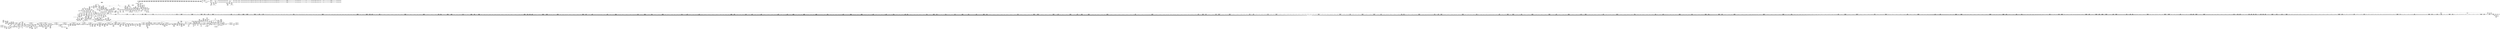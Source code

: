digraph {
	CE0x4b7ba60 [shape=record,shape=Mrecord,label="{CE0x4b7ba60|apparmor_path_chmod:d_inode|security/apparmor/lsm.c,349}"]
	CE0x4c072f0 [shape=record,shape=Mrecord,label="{CE0x4c072f0|80:_i64,_:_CRE_1364,1365_}"]
	CE0x4c92280 [shape=record,shape=Mrecord,label="{CE0x4c92280|aa_cred_profile:lnot3|security/apparmor/include/context.h,100|*SummSink*}"]
	CE0x4bea9e0 [shape=record,shape=Mrecord,label="{CE0x4bea9e0|80:_i64,_:_CRE_417,418_}"]
	CE0x4c92100 [shape=record,shape=Mrecord,label="{CE0x4c92100|aa_cred_profile:lnot3|security/apparmor/include/context.h,100|*SummSource*}"]
	CE0x4bfdab0 [shape=record,shape=Mrecord,label="{CE0x4bfdab0|80:_i64,_:_CRE_1232,1233_}"]
	CE0x4c10300 [shape=record,shape=Mrecord,label="{CE0x4c10300|80:_i64,_:_CRE_1848,1856_|*MultipleSource*|security/apparmor/include/apparmor.h,117|*LoadInst*|security/apparmor/include/apparmor.h,117}"]
	CE0x4bd2950 [shape=record,shape=Mrecord,label="{CE0x4bd2950|0:_i16,_4:_i32,_8:_i16,_40:_%struct.super_block*,_72:_i32,_:_SCMRE_552,553_}"]
	CE0x4bd7e30 [shape=record,shape=Mrecord,label="{CE0x4bd7e30|0:_i16,_4:_i32,_8:_i16,_40:_%struct.super_block*,_72:_i32,_:_SCMRE_604,605_}"]
	CE0x4c0efa0 [shape=record,shape=Mrecord,label="{CE0x4c0efa0|80:_i64,_:_CRE_1768,1776_|*MultipleSource*|security/apparmor/include/apparmor.h,117|*LoadInst*|security/apparmor/include/apparmor.h,117}"]
	CE0x4bf09e0 [shape=record,shape=Mrecord,label="{CE0x4bf09e0|80:_i64,_:_CRE_583,584_}"]
	CE0x4c8cf70 [shape=record,shape=Mrecord,label="{CE0x4c8cf70|get_current:tmp1|*SummSource*}"]
	CE0x4bd91b0 [shape=record,shape=Mrecord,label="{CE0x4bd91b0|0:_i16,_4:_i32,_8:_i16,_40:_%struct.super_block*,_72:_i32,_:_SCMRE_616,617_}"]
	CE0x4bcf3e0 [shape=record,shape=Mrecord,label="{CE0x4bcf3e0|80:_i64,_:_CRE_1312,1313_}"]
	CE0x4cab610 [shape=record,shape=Mrecord,label="{CE0x4cab610|%struct.aa_task_cxt*_null|*Constant*|*SummSink*}"]
	CE0x4c368e0 [shape=record,shape=Mrecord,label="{CE0x4c368e0|aa_cred_profile:tmp2|*SummSink*}"]
	CE0x5435e10 [shape=record,shape=Mrecord,label="{CE0x5435e10|i64_1|*Constant*}"]
	CE0x4bed460 [shape=record,shape=Mrecord,label="{CE0x4bed460|80:_i64,_:_CRE_457,458_}"]
	CE0x4b94720 [shape=record,shape=Mrecord,label="{CE0x4b94720|0:_i16,_4:_i32,_8:_i16,_40:_%struct.super_block*,_72:_i32,_:_SCMRE_479,480_}"]
	CE0x4bf3790 [shape=record,shape=Mrecord,label="{CE0x4bf3790|80:_i64,_:_CRE_626,627_}"]
	CE0x4be4040 [shape=record,shape=Mrecord,label="{CE0x4be4040|0:_i16,_4:_i32,_8:_i16,_40:_%struct.super_block*,_72:_i32,_:_SCMRE_916,917_}"]
	CE0x4bf27a0 [shape=record,shape=Mrecord,label="{CE0x4bf27a0|80:_i64,_:_CRE_611,612_}"]
	CE0x4c145e0 [shape=record,shape=Mrecord,label="{CE0x4c145e0|i32_5|*Constant*}"]
	CE0x4bffcb0 [shape=record,shape=Mrecord,label="{CE0x4bffcb0|80:_i64,_:_CRE_1264,1265_}"]
	CE0x4c0a630 [shape=record,shape=Mrecord,label="{CE0x4c0a630|80:_i64,_:_CRE_1634,1635_}"]
	CE0x4c8a400 [shape=record,shape=Mrecord,label="{CE0x4c8a400|get_current:bb|*SummSink*}"]
	CE0x4bef7d0 [shape=record,shape=Mrecord,label="{CE0x4bef7d0|80:_i64,_:_CRE_566,567_}"]
	CE0x4c44690 [shape=record,shape=Mrecord,label="{CE0x4c44690|_ret_i32_%error.0,_!dbg_!15483|security/apparmor/lsm.c,172|*SummSource*}"]
	CE0x4bfeaa0 [shape=record,shape=Mrecord,label="{CE0x4bfeaa0|80:_i64,_:_CRE_1247,1248_}"]
	CE0x4c07840 [shape=record,shape=Mrecord,label="{CE0x4c07840|80:_i64,_:_CRE_1369,1370_}"]
	CE0x4bc9d60 [shape=record,shape=Mrecord,label="{CE0x4bc9d60|0:_i16,_4:_i32,_8:_i16,_40:_%struct.super_block*,_72:_i32,_:_SCMRE_300,301_}"]
	CE0x4c1abd0 [shape=record,shape=Mrecord,label="{CE0x4c1abd0|i8*_getelementptr_inbounds_(_36_x_i8_,_36_x_i8_*_.str12,_i32_0,_i32_0)|*Constant*}"]
	CE0x4beb370 [shape=record,shape=Mrecord,label="{CE0x4beb370|80:_i64,_:_CRE_426,427_}"]
	CE0x4baacb0 [shape=record,shape=Mrecord,label="{CE0x4baacb0|apparmor_path_chmod:tmp11|security/apparmor/lsm.c,352|*SummSource*}"]
	CE0x4babcf0 [shape=record,shape=Mrecord,label="{CE0x4babcf0|apparmor_path_chmod:tmp12|*LoadInst*|security/apparmor/lsm.c,352|*SummSink*}"]
	CE0x4bcd7e0 [shape=record,shape=Mrecord,label="{CE0x4bcd7e0|0:_i16,_4:_i32,_8:_i16,_40:_%struct.super_block*,_72:_i32,_:_SCMRE_440,448_|*MultipleSource*|security/apparmor/include/apparmor.h,117|Function::mediated_filesystem&Arg::inode::|security/apparmor/lsm.c,349}"]
	CE0x4bea380 [shape=record,shape=Mrecord,label="{CE0x4bea380|80:_i64,_:_CRE_411,412_}"]
	CE0x4bc1950 [shape=record,shape=Mrecord,label="{CE0x4bc1950|0:_i16,_4:_i32,_8:_i16,_40:_%struct.super_block*,_72:_i32,_:_SCMRE_195,196_}"]
	CE0x4bd36b0 [shape=record,shape=Mrecord,label="{CE0x4bd36b0|0:_i16,_4:_i32,_8:_i16,_40:_%struct.super_block*,_72:_i32,_:_SCMRE_560,561_}"]
	CE0x4bb2b00 [shape=record,shape=Mrecord,label="{CE0x4bb2b00|GLOBAL:aa_cred_profile|*Constant*|*SummSource*}"]
	CE0x4c05310 [shape=record,shape=Mrecord,label="{CE0x4c05310|80:_i64,_:_CRE_1334,1335_}"]
	CE0x4bff320 [shape=record,shape=Mrecord,label="{CE0x4bff320|80:_i64,_:_CRE_1255,1256_}"]
	CE0x4c29900 [shape=record,shape=Mrecord,label="{CE0x4c29900|aa_cred_profile:bb|*SummSink*}"]
	CE0x4ba64d0 [shape=record,shape=Mrecord,label="{CE0x4ba64d0|i32_22|*Constant*}"]
	CE0x4bf5ed0 [shape=record,shape=Mrecord,label="{CE0x4bf5ed0|80:_i64,_:_CRE_8,16_|*MultipleSource*|security/apparmor/include/apparmor.h,117|*LoadInst*|security/apparmor/include/apparmor.h,117}"]
	CE0x4c92be0 [shape=record,shape=Mrecord,label="{CE0x4c92be0|aa_cred_profile:tmp22|security/apparmor/include/context.h,100|*SummSink*}"]
	CE0x4c1f750 [shape=record,shape=Mrecord,label="{CE0x4c1f750|_ret_%struct.task_struct*_%tmp4,_!dbg_!15471|./arch/x86/include/asm/current.h,14|*SummSink*}"]
	CE0x4befd20 [shape=record,shape=Mrecord,label="{CE0x4befd20|80:_i64,_:_CRE_571,572_}"]
	CE0x4beaaf0 [shape=record,shape=Mrecord,label="{CE0x4beaaf0|80:_i64,_:_CRE_418,419_}"]
	CE0x4c27a70 [shape=record,shape=Mrecord,label="{CE0x4c27a70|common_perm_mnt_dentry:tmp1}"]
	CE0x4c8aa80 [shape=record,shape=Mrecord,label="{CE0x4c8aa80|aa_cred_profile:tmp12|security/apparmor/include/context.h,100}"]
	CE0x4bb4de0 [shape=record,shape=Mrecord,label="{CE0x4bb4de0|apparmor_path_chmod:tmp15|security/apparmor/lsm.c,353}"]
	CE0x4caba70 [shape=record,shape=Mrecord,label="{CE0x4caba70|aa_cred_profile:tmp6|security/apparmor/include/context.h,100|*SummSource*}"]
	CE0x4c69b40 [shape=record,shape=Mrecord,label="{CE0x4c69b40|get_current:tmp3|*SummSink*}"]
	"CONST[source:0(mediator),value:2(dynamic)][purpose:{object}][SnkIdx:3]"
	CE0x4c93f90 [shape=record,shape=Mrecord,label="{CE0x4c93f90|aa_cred_profile:tmp29|security/apparmor/include/context.h,100}"]
	CE0x4c04ba0 [shape=record,shape=Mrecord,label="{CE0x4c04ba0|80:_i64,_:_CRE_1327,1328_}"]
	CE0x4c05640 [shape=record,shape=Mrecord,label="{CE0x4c05640|80:_i64,_:_CRE_1337,1338_}"]
	CE0x4c07400 [shape=record,shape=Mrecord,label="{CE0x4c07400|80:_i64,_:_CRE_1365,1366_}"]
	CE0x4be9e30 [shape=record,shape=Mrecord,label="{CE0x4be9e30|80:_i64,_:_CRE_406,407_}"]
	CE0x4c0d1c0 [shape=record,shape=Mrecord,label="{CE0x4c0d1c0|80:_i64,_:_CRE_1675,1676_}"]
	CE0x4bf3570 [shape=record,shape=Mrecord,label="{CE0x4bf3570|80:_i64,_:_CRE_624,625_}"]
	CE0x4b8cce0 [shape=record,shape=Mrecord,label="{CE0x4b8cce0|common_perm_mnt_dentry:mnt|Function::common_perm_mnt_dentry&Arg::mnt::|*SummSource*}"]
	CE0x4c8a5d0 [shape=record,shape=Mrecord,label="{CE0x4c8a5d0|i64*_getelementptr_inbounds_(_2_x_i64_,_2_x_i64_*___llvm_gcov_ctr112,_i64_0,_i64_0)|*Constant*|*SummSource*}"]
	CE0x4baa4b0 [shape=record,shape=Mrecord,label="{CE0x4baa4b0|0:_i16,_4:_i32,_8:_i16,_40:_%struct.super_block*,_72:_i32,_:_SCMRE_2,4_|*MultipleSource*|security/apparmor/include/apparmor.h,117|Function::mediated_filesystem&Arg::inode::|security/apparmor/lsm.c,349}"]
	CE0x4c40cb0 [shape=record,shape=Mrecord,label="{CE0x4c40cb0|_ret_%struct.aa_profile*_%call4,_!dbg_!15494|security/apparmor/include/context.h,138|*SummSink*}"]
	CE0x4b998a0 [shape=record,shape=Mrecord,label="{CE0x4b998a0|aa_cred_profile:profile11|security/apparmor/include/context.h,101|*SummSink*}"]
	CE0x4c6d720 [shape=record,shape=Mrecord,label="{CE0x4c6d720|44:_i32,_48:_i16,_128:_i8*,_:_SCMRE_40,44_|*MultipleSource*|Function::aa_cred_profile&Arg::cred::|security/apparmor/include/context.h,99|security/apparmor/include/context.h,138}"]
	CE0x4bf9410 [shape=record,shape=Mrecord,label="{CE0x4bf9410|80:_i64,_:_CRE_216,224_|*MultipleSource*|security/apparmor/include/apparmor.h,117|*LoadInst*|security/apparmor/include/apparmor.h,117}"]
	CE0x4b8c6e0 [shape=record,shape=Mrecord,label="{CE0x4b8c6e0|i32_12|*Constant*|*SummSink*}"]
	CE0x4b88920 [shape=record,shape=Mrecord,label="{CE0x4b88920|common_perm:mode|security/apparmor/lsm.c,169|*SummSource*}"]
	CE0x4b88790 [shape=record,shape=Mrecord,label="{CE0x4b88790|i32_11|*Constant*|*SummSource*}"]
	CE0x4c09fd0 [shape=record,shape=Mrecord,label="{CE0x4c09fd0|80:_i64,_:_CRE_1628,1629_}"]
	CE0x4bf1150 [shape=record,shape=Mrecord,label="{CE0x4bf1150|80:_i64,_:_CRE_590,591_}"]
	CE0x4b957d0 [shape=record,shape=Mrecord,label="{CE0x4b957d0|apparmor_path_chmod:tmp8|security/apparmor/lsm.c,350}"]
	CE0x4c080c0 [shape=record,shape=Mrecord,label="{CE0x4c080c0|80:_i64,_:_CRE_1384,1392_|*MultipleSource*|security/apparmor/include/apparmor.h,117|*LoadInst*|security/apparmor/include/apparmor.h,117}"]
	CE0x4ca5a30 [shape=record,shape=Mrecord,label="{CE0x4ca5a30|aa_cred_profile:tmp11|security/apparmor/include/context.h,100}"]
	CE0x4c09860 [shape=record,shape=Mrecord,label="{CE0x4c09860|80:_i64,_:_CRE_1621,1622_}"]
	CE0x4c126a0 [shape=record,shape=Mrecord,label="{CE0x4c126a0|80:_i64,_:_CRE_2264,2268_|*MultipleSource*|security/apparmor/include/apparmor.h,117|*LoadInst*|security/apparmor/include/apparmor.h,117}"]
	CE0x4c2a120 [shape=record,shape=Mrecord,label="{CE0x4c2a120|i64_-2147483648|*Constant*|*SummSink*}"]
	CE0x4be58a0 [shape=record,shape=Mrecord,label="{CE0x4be58a0|0:_i16,_4:_i32,_8:_i16,_40:_%struct.super_block*,_72:_i32,_:_SCMRE_931,932_}"]
	CE0x4c3de20 [shape=record,shape=Mrecord,label="{CE0x4c3de20|aa_path_perm:flags|Function::aa_path_perm&Arg::flags::}"]
	CE0x4ba42d0 [shape=record,shape=Mrecord,label="{CE0x4ba42d0|common_perm:tmp2|security/apparmor/lsm.c,169|*SummSource*}"]
	CE0x4c250e0 [shape=record,shape=Mrecord,label="{CE0x4c250e0|common_perm_mnt_dentry:dentry2|security/apparmor/lsm.c,206}"]
	CE0x4bf2e00 [shape=record,shape=Mrecord,label="{CE0x4bf2e00|80:_i64,_:_CRE_617,618_}"]
	CE0x4b76d30 [shape=record,shape=Mrecord,label="{CE0x4b76d30|apparmor_path_chmod:entry}"]
	CE0x4c46b50 [shape=record,shape=Mrecord,label="{CE0x4c46b50|common_perm:call1|security/apparmor/lsm.c,170}"]
	CE0x4bcdd20 [shape=record,shape=Mrecord,label="{CE0x4bcdd20|0:_i16,_4:_i32,_8:_i16,_40:_%struct.super_block*,_72:_i32,_:_SCMRE_456,464_|*MultipleSource*|security/apparmor/include/apparmor.h,117|Function::mediated_filesystem&Arg::inode::|security/apparmor/lsm.c,349}"]
	CE0x4c0edb0 [shape=record,shape=Mrecord,label="{CE0x4c0edb0|80:_i64,_:_CRE_1760,1764_|*MultipleSource*|security/apparmor/include/apparmor.h,117|*LoadInst*|security/apparmor/include/apparmor.h,117}"]
	CE0x4bfe220 [shape=record,shape=Mrecord,label="{CE0x4bfe220|80:_i64,_:_CRE_1239,1240_}"]
	CE0x4c3d260 [shape=record,shape=Mrecord,label="{CE0x4c3d260|aa_path_perm:op|Function::aa_path_perm&Arg::op::|*SummSource*}"]
	CE0x4be5be0 [shape=record,shape=Mrecord,label="{CE0x4be5be0|0:_i16,_4:_i32,_8:_i16,_40:_%struct.super_block*,_72:_i32,_:_SCMRE_933,934_}"]
	CE0x4bfe880 [shape=record,shape=Mrecord,label="{CE0x4bfe880|80:_i64,_:_CRE_1245,1246_}"]
	CE0x4c070d0 [shape=record,shape=Mrecord,label="{CE0x4c070d0|80:_i64,_:_CRE_1362,1363_}"]
	CE0x4becf10 [shape=record,shape=Mrecord,label="{CE0x4becf10|80:_i64,_:_CRE_452,453_}"]
	CE0x4bc7660 [shape=record,shape=Mrecord,label="{CE0x4bc7660|0:_i16,_4:_i32,_8:_i16,_40:_%struct.super_block*,_72:_i32,_:_SCMRE_276,277_}"]
	CE0x4bc2650 [shape=record,shape=Mrecord,label="{CE0x4bc2650|0:_i16,_4:_i32,_8:_i16,_40:_%struct.super_block*,_72:_i32,_:_SCMRE_203,204_}"]
	CE0x4be7610 [shape=record,shape=Mrecord,label="{CE0x4be7610|0:_i16,_4:_i32,_8:_i16,_40:_%struct.super_block*,_72:_i32,_:_SCMRE_980,981_}"]
	CE0x4ba9c00 [shape=record,shape=Mrecord,label="{CE0x4ba9c00|i32_8|*Constant*|*SummSink*}"]
	CE0x4c98b50 [shape=record,shape=Mrecord,label="{CE0x4c98b50|44:_i32,_48:_i16,_128:_i8*,_:_SCMRE_120,128_|*MultipleSource*|Function::aa_cred_profile&Arg::cred::|security/apparmor/include/context.h,99|security/apparmor/include/context.h,138}"]
	CE0x4c68350 [shape=record,shape=Mrecord,label="{CE0x4c68350|aa_cred_profile:if.end|*SummSink*}"]
	CE0x4b940a0 [shape=record,shape=Mrecord,label="{CE0x4b940a0|0:_i16,_4:_i32,_8:_i16,_40:_%struct.super_block*,_72:_i32,_:_SCMRE_474,475_}"]
	CE0x4c3a360 [shape=record,shape=Mrecord,label="{CE0x4c3a360|__aa_current_profile:tmp12|security/apparmor/include/context.h,138}"]
	CE0x4bbb7b0 [shape=record,shape=Mrecord,label="{CE0x4bbb7b0|0:_i16,_4:_i32,_8:_i16,_40:_%struct.super_block*,_72:_i32,_:_SCMRE_128,136_|*MultipleSource*|security/apparmor/include/apparmor.h,117|Function::mediated_filesystem&Arg::inode::|security/apparmor/lsm.c,349}"]
	CE0x4bf7ab0 [shape=record,shape=Mrecord,label="{CE0x4bf7ab0|80:_i64,_:_CRE_112,120_|*MultipleSource*|security/apparmor/include/apparmor.h,117|*LoadInst*|security/apparmor/include/apparmor.h,117}"]
	CE0x4c66e90 [shape=record,shape=Mrecord,label="{CE0x4c66e90|__aa_current_profile:call|security/apparmor/include/context.h,138|*SummSource*}"]
	CE0x4c0d4f0 [shape=record,shape=Mrecord,label="{CE0x4c0d4f0|80:_i64,_:_CRE_1678,1679_}"]
	CE0x4c0b840 [shape=record,shape=Mrecord,label="{CE0x4c0b840|80:_i64,_:_CRE_1651,1652_}"]
	"CONST[source:0(mediator),value:2(dynamic)][purpose:{subject}][SrcIdx:5]"
	CE0x4bf6d90 [shape=record,shape=Mrecord,label="{CE0x4bf6d90|80:_i64,_:_CRE_56,64_|*MultipleSource*|security/apparmor/include/apparmor.h,117|*LoadInst*|security/apparmor/include/apparmor.h,117}"]
	CE0x4bcebf0 [shape=record,shape=Mrecord,label="{CE0x4bcebf0|80:_i64,_:_CRE_1305,1306_}"]
	CE0x4bf6120 [shape=record,shape=Mrecord,label="{CE0x4bf6120|i64_-2147483648|*Constant*}"]
	CE0x4bae9e0 [shape=record,shape=Mrecord,label="{CE0x4bae9e0|i32_2|*Constant*|*SummSource*}"]
	CE0x4c44cd0 [shape=record,shape=Mrecord,label="{CE0x4c44cd0|common_perm:tmp4|security/apparmor/lsm.c,169|*SummSink*}"]
	CE0x4c6b1f0 [shape=record,shape=Mrecord,label="{CE0x4c6b1f0|GLOBAL:__llvm_gcov_ctr46|Global_var:__llvm_gcov_ctr46|*SummSink*}"]
	CE0x4c98770 [shape=record,shape=Mrecord,label="{CE0x4c98770|aa_cred_profile:tmp28|security/apparmor/include/context.h,100|*SummSink*}"]
	CE0x4bf4ff0 [shape=record,shape=Mrecord,label="{CE0x4bf4ff0|80:_i64,_:_CRE_720,736_|*MultipleSource*|security/apparmor/include/apparmor.h,117|*LoadInst*|security/apparmor/include/apparmor.h,117}"]
	CE0x4c3b820 [shape=record,shape=Mrecord,label="{CE0x4c3b820|__aa_current_profile:do.body}"]
	CE0x4ca3d80 [shape=record,shape=Mrecord,label="{CE0x4ca3d80|aa_cred_profile:tmp20|security/apparmor/include/context.h,100|*SummSource*}"]
	CE0x4ca5740 [shape=record,shape=Mrecord,label="{CE0x4ca5740|aa_cred_profile:tmp10|security/apparmor/include/context.h,100}"]
	CE0x4c1cb70 [shape=record,shape=Mrecord,label="{CE0x4c1cb70|i64*_getelementptr_inbounds_(_11_x_i64_,_11_x_i64_*___llvm_gcov_ctr58,_i64_0,_i64_9)|*Constant*|*SummSink*}"]
	CE0x4c34540 [shape=record,shape=Mrecord,label="{CE0x4c34540|__aa_current_profile:call3|security/apparmor/include/context.h,138}"]
	CE0x4c97390 [shape=record,shape=Mrecord,label="{CE0x4c97390|aa_cred_profile:tmp26|security/apparmor/include/context.h,100|*SummSource*}"]
	CE0x4bdfa60 [shape=record,shape=Mrecord,label="{CE0x4bdfa60|0:_i16,_4:_i32,_8:_i16,_40:_%struct.super_block*,_72:_i32,_:_SCMRE_873,874_}"]
	CE0x4bd6f90 [shape=record,shape=Mrecord,label="{CE0x4bd6f90|0:_i16,_4:_i32,_8:_i16,_40:_%struct.super_block*,_72:_i32,_:_SCMRE_595,596_}"]
	CE0x4c23050 [shape=record,shape=Mrecord,label="{CE0x4c23050|i1_true|*Constant*}"]
	CE0x4c449e0 [shape=record,shape=Mrecord,label="{CE0x4c449e0|common_perm:tmp4|security/apparmor/lsm.c,169}"]
	CE0x4bf1f20 [shape=record,shape=Mrecord,label="{CE0x4bf1f20|80:_i64,_:_CRE_603,604_}"]
	CE0x4c6c020 [shape=record,shape=Mrecord,label="{CE0x4c6c020|i64*_getelementptr_inbounds_(_16_x_i64_,_16_x_i64_*___llvm_gcov_ctr46,_i64_0,_i64_0)|*Constant*|*SummSource*}"]
	CE0x4c083f0 [shape=record,shape=Mrecord,label="{CE0x4c083f0|80:_i64,_:_CRE_1536,1568_|*MultipleSource*|security/apparmor/include/apparmor.h,117|*LoadInst*|security/apparmor/include/apparmor.h,117}"]
	CE0x4c45740 [shape=record,shape=Mrecord,label="{CE0x4c45740|i64*_getelementptr_inbounds_(_5_x_i64_,_5_x_i64_*___llvm_gcov_ctr57,_i64_0,_i64_3)|*Constant*}"]
	"CONST[source:2(external),value:0(static)][purpose:{object}][SrcIdx:1]"
	CE0x4bd7fd0 [shape=record,shape=Mrecord,label="{CE0x4bd7fd0|0:_i16,_4:_i32,_8:_i16,_40:_%struct.super_block*,_72:_i32,_:_SCMRE_605,606_}"]
	CE0x4c3aa90 [shape=record,shape=Mrecord,label="{CE0x4c3aa90|%struct.aa_task_cxt*_null|*Constant*}"]
	CE0x4c97400 [shape=record,shape=Mrecord,label="{CE0x4c97400|aa_cred_profile:tmp26|security/apparmor/include/context.h,100|*SummSink*}"]
	CE0x4c6c180 [shape=record,shape=Mrecord,label="{CE0x4c6c180|i64_0|*Constant*}"]
	CE0x4ba9f70 [shape=record,shape=Mrecord,label="{CE0x4ba9f70|mediated_filesystem:i_sb|security/apparmor/include/apparmor.h,117}"]
	CE0x4c8b450 [shape=record,shape=Mrecord,label="{CE0x4c8b450|%struct.aa_profile*_null|*Constant*|*SummSource*}"]
	CE0x4bd6770 [shape=record,shape=Mrecord,label="{CE0x4bd6770|0:_i16,_4:_i32,_8:_i16,_40:_%struct.super_block*,_72:_i32,_:_SCMRE_590,591_}"]
	CE0x4c6d190 [shape=record,shape=Mrecord,label="{CE0x4c6d190|GLOBAL:__llvm_gcov_ctr58|Global_var:__llvm_gcov_ctr58}"]
	CE0x4c44390 [shape=record,shape=Mrecord,label="{CE0x4c44390|common_perm:cond|Function::common_perm&Arg::cond::}"]
	CE0x4bffa90 [shape=record,shape=Mrecord,label="{CE0x4bffa90|80:_i64,_:_CRE_1262,1263_}"]
	CE0x4b750a0 [shape=record,shape=Mrecord,label="{CE0x4b750a0|apparmor_path_chmod:tmp1|*SummSink*}"]
	CE0x4bfbe90 [shape=record,shape=Mrecord,label="{CE0x4bfbe90|i32_10|*Constant*|*SummSink*}"]
	CE0x4c8c720 [shape=record,shape=Mrecord,label="{CE0x4c8c720|get_current:tmp4|./arch/x86/include/asm/current.h,14}"]
	CE0x4c0e0a0 [shape=record,shape=Mrecord,label="{CE0x4c0e0a0|80:_i64,_:_CRE_1696,1704_|*MultipleSource*|security/apparmor/include/apparmor.h,117|*LoadInst*|security/apparmor/include/apparmor.h,117}"]
	CE0x4bb53f0 [shape=record,shape=Mrecord,label="{CE0x4bb53f0|_ret_i32_%retval.0,_!dbg_!15481|security/apparmor/lsm.c,353|*SummSource*}"]
	CE0x4c153b0 [shape=record,shape=Mrecord,label="{CE0x4c153b0|aa_cred_profile:tmp9|security/apparmor/include/context.h,100|*SummSink*}"]
	CE0x4ca8ab0 [shape=record,shape=Mrecord,label="{CE0x4ca8ab0|aa_cred_profile:do.end|*SummSink*}"]
	CE0x4be4ba0 [shape=record,shape=Mrecord,label="{CE0x4be4ba0|0:_i16,_4:_i32,_8:_i16,_40:_%struct.super_block*,_72:_i32,_:_SCMRE_923,924_}"]
	CE0x4bf80b0 [shape=record,shape=Mrecord,label="{CE0x4bf80b0|80:_i64,_:_CRE_132,136_|*MultipleSource*|security/apparmor/include/apparmor.h,117|*LoadInst*|security/apparmor/include/apparmor.h,117}"]
	CE0x4c8f890 [shape=record,shape=Mrecord,label="{CE0x4c8f890|i64*_getelementptr_inbounds_(_16_x_i64_,_16_x_i64_*___llvm_gcov_ctr46,_i64_0,_i64_9)|*Constant*}"]
	CE0x4ca16f0 [shape=record,shape=Mrecord,label="{CE0x4ca16f0|aa_cred_profile:do.end8|*SummSource*}"]
	CE0x4c0d0b0 [shape=record,shape=Mrecord,label="{CE0x4c0d0b0|80:_i64,_:_CRE_1674,1675_}"]
	CE0x4caf740 [shape=record,shape=Mrecord,label="{CE0x4caf740|i64_6|*Constant*}"]
	CE0x4b942e0 [shape=record,shape=Mrecord,label="{CE0x4b942e0|0:_i16,_4:_i32,_8:_i16,_40:_%struct.super_block*,_72:_i32,_:_SCMRE_475,476_}"]
	CE0x4c10ac0 [shape=record,shape=Mrecord,label="{CE0x4c10ac0|80:_i64,_:_CRE_1873,1874_}"]
	CE0x4bf97f0 [shape=record,shape=Mrecord,label="{CE0x4bf97f0|80:_i64,_:_CRE_240,248_|*MultipleSource*|security/apparmor/include/apparmor.h,117|*LoadInst*|security/apparmor/include/apparmor.h,117}"]
	CE0x4bb8d60 [shape=record,shape=Mrecord,label="{CE0x4bb8d60|0:_i16,_4:_i32,_8:_i16,_40:_%struct.super_block*,_72:_i32,_:_SCMRE_8,12_|*MultipleSource*|security/apparmor/include/apparmor.h,117|Function::mediated_filesystem&Arg::inode::|security/apparmor/lsm.c,349}"]
	CE0x4c283b0 [shape=record,shape=Mrecord,label="{CE0x4c283b0|_call_void_mcount()_#2}"]
	CE0x4c0bd90 [shape=record,shape=Mrecord,label="{CE0x4c0bd90|80:_i64,_:_CRE_1656,1657_}"]
	CE0x4c3e2d0 [shape=record,shape=Mrecord,label="{CE0x4c3e2d0|aa_path_perm:request|Function::aa_path_perm&Arg::request::}"]
	CE0x4c68b20 [shape=record,shape=Mrecord,label="{CE0x4c68b20|aa_cred_profile:do.body5|*SummSink*}"]
	CE0x4c05750 [shape=record,shape=Mrecord,label="{CE0x4c05750|80:_i64,_:_CRE_1338,1339_}"]
	CE0x4ba5120 [shape=record,shape=Mrecord,label="{CE0x4ba5120|mediated_filesystem:tmp|*SummSink*}"]
	CE0x4bfc000 [shape=record,shape=Mrecord,label="{CE0x4bfc000|mediated_filesystem:s_flags|security/apparmor/include/apparmor.h,117|*SummSource*}"]
	CE0x4bfdef0 [shape=record,shape=Mrecord,label="{CE0x4bfdef0|80:_i64,_:_CRE_1236,1237_}"]
	CE0x4c106e0 [shape=record,shape=Mrecord,label="{CE0x4c106e0|80:_i64,_:_CRE_1864,1872_|*MultipleSource*|security/apparmor/include/apparmor.h,117|*LoadInst*|security/apparmor/include/apparmor.h,117}"]
	CE0x4c12c70 [shape=record,shape=Mrecord,label="{CE0x4c12c70|mediated_filesystem:tmp5|security/apparmor/include/apparmor.h,117|*SummSource*}"]
	CE0x4bbcb50 [shape=record,shape=Mrecord,label="{CE0x4bbcb50|0:_i16,_4:_i32,_8:_i16,_40:_%struct.super_block*,_72:_i32,_:_SCMRE_147,148_}"]
	CE0x4c06a70 [shape=record,shape=Mrecord,label="{CE0x4c06a70|80:_i64,_:_CRE_1356,1357_}"]
	CE0x4c699c0 [shape=record,shape=Mrecord,label="{CE0x4c699c0|__aa_current_profile:land.lhs.true2|*SummSink*}"]
	CE0x4b68990 [shape=record,shape=Mrecord,label="{CE0x4b68990|i64_1|*Constant*|*SummSink*}"]
	CE0x4c06960 [shape=record,shape=Mrecord,label="{CE0x4c06960|80:_i64,_:_CRE_1355,1356_}"]
	CE0x4c44870 [shape=record,shape=Mrecord,label="{CE0x4c44870|GLOBAL:__llvm_gcov_ctr57|Global_var:__llvm_gcov_ctr57|*SummSink*}"]
	CE0x4bc6e40 [shape=record,shape=Mrecord,label="{CE0x4bc6e40|0:_i16,_4:_i32,_8:_i16,_40:_%struct.super_block*,_72:_i32,_:_SCMRE_271,272_}"]
	CE0x4c378f0 [shape=record,shape=Mrecord,label="{CE0x4c378f0|__aa_current_profile:tmp10|security/apparmor/include/context.h,138|*SummSource*}"]
	CE0x4bc2310 [shape=record,shape=Mrecord,label="{CE0x4bc2310|0:_i16,_4:_i32,_8:_i16,_40:_%struct.super_block*,_72:_i32,_:_SCMRE_201,202_}"]
	CE0x4c10e20 [shape=record,shape=Mrecord,label="{CE0x4c10e20|80:_i64,_:_CRE_1875,1876_}"]
	CE0x4ba6c50 [shape=record,shape=Mrecord,label="{CE0x4ba6c50|i32_8|*Constant*}"]
	CE0x4c67cc0 [shape=record,shape=Mrecord,label="{CE0x4c67cc0|aa_cred_profile:tmp}"]
	CE0x4bbded0 [shape=record,shape=Mrecord,label="{CE0x4bbded0|0:_i16,_4:_i32,_8:_i16,_40:_%struct.super_block*,_72:_i32,_:_SCMRE_159,160_}"]
	CE0x4c0a300 [shape=record,shape=Mrecord,label="{CE0x4c0a300|80:_i64,_:_CRE_1631,1632_}"]
	CE0x4c114d0 [shape=record,shape=Mrecord,label="{CE0x4c114d0|80:_i64,_:_CRE_1896,1904_|*MultipleSource*|security/apparmor/include/apparmor.h,117|*LoadInst*|security/apparmor/include/apparmor.h,117}"]
	CE0x4baf500 [shape=record,shape=Mrecord,label="{CE0x4baf500|_ret_%struct.aa_profile*_%call4,_!dbg_!15494|security/apparmor/include/context.h,138}"]
	CE0x4bad2c0 [shape=record,shape=Mrecord,label="{CE0x4bad2c0|apparmor_path_chmod:call2|security/apparmor/lsm.c,352|*SummSink*}"]
	CE0x4c96610 [shape=record,shape=Mrecord,label="{CE0x4c96610|aa_cred_profile:tmp25|security/apparmor/include/context.h,100|*SummSink*}"]
	CE0x4babe20 [shape=record,shape=Mrecord,label="{CE0x4babe20|apparmor_path_chmod:dentry1|security/apparmor/lsm.c,352}"]
	CE0x4c04cb0 [shape=record,shape=Mrecord,label="{CE0x4c04cb0|80:_i64,_:_CRE_1328,1329_}"]
	CE0x4ca4200 [shape=record,shape=Mrecord,label="{CE0x4ca4200|aa_cred_profile:tmp21|security/apparmor/include/context.h,100|*SummSource*}"]
	CE0x4bdb0b0 [shape=record,shape=Mrecord,label="{CE0x4bdb0b0|0:_i16,_4:_i32,_8:_i16,_40:_%struct.super_block*,_72:_i32,_:_SCMRE_680,684_|*MultipleSource*|security/apparmor/include/apparmor.h,117|Function::mediated_filesystem&Arg::inode::|security/apparmor/lsm.c,349}"]
	CE0x4c00640 [shape=record,shape=Mrecord,label="{CE0x4c00640|80:_i64,_:_CRE_1273,1274_}"]
	CE0x4bf18c0 [shape=record,shape=Mrecord,label="{CE0x4bf18c0|80:_i64,_:_CRE_597,598_}"]
	CE0x4ba34f0 [shape=record,shape=Mrecord,label="{CE0x4ba34f0|mediated_filesystem:tmp1|*SummSink*}"]
	CE0x4bc2990 [shape=record,shape=Mrecord,label="{CE0x4bc2990|0:_i16,_4:_i32,_8:_i16,_40:_%struct.super_block*,_72:_i32,_:_SCMRE_205,206_}"]
	CE0x4c1e870 [shape=record,shape=Mrecord,label="{CE0x4c1e870|GLOBAL:get_current|*Constant*|*SummSource*}"]
	CE0x4c42310 [shape=record,shape=Mrecord,label="{CE0x4c42310|i64_0|*Constant*}"]
	CE0x4bdbbd0 [shape=record,shape=Mrecord,label="{CE0x4bdbbd0|0:_i16,_4:_i32,_8:_i16,_40:_%struct.super_block*,_72:_i32,_:_SCMRE_704,712_|*MultipleSource*|security/apparmor/include/apparmor.h,117|Function::mediated_filesystem&Arg::inode::|security/apparmor/lsm.c,349}"]
	CE0x4c04ed0 [shape=record,shape=Mrecord,label="{CE0x4c04ed0|80:_i64,_:_CRE_1330,1331_}"]
	CE0x4ca77f0 [shape=record,shape=Mrecord,label="{CE0x4ca77f0|aa_cred_profile:tmp16|security/apparmor/include/context.h,100}"]
	CE0x4c721f0 [shape=record,shape=Mrecord,label="{CE0x4c721f0|aa_cred_profile:tobool|security/apparmor/include/context.h,100|*SummSource*}"]
	CE0x4b95250 [shape=record,shape=Mrecord,label="{CE0x4b95250|i32_256|*Constant*}"]
	CE0x4bc8500 [shape=record,shape=Mrecord,label="{CE0x4bc8500|0:_i16,_4:_i32,_8:_i16,_40:_%struct.super_block*,_72:_i32,_:_SCMRE_285,286_}"]
	CE0x4bd0cd0 [shape=record,shape=Mrecord,label="{CE0x4bd0cd0|0:_i16,_4:_i32,_8:_i16,_40:_%struct.super_block*,_72:_i32,_:_SCMRE_488,496_|*MultipleSource*|security/apparmor/include/apparmor.h,117|Function::mediated_filesystem&Arg::inode::|security/apparmor/lsm.c,349}"]
	CE0x4c1c4d0 [shape=record,shape=Mrecord,label="{CE0x4c1c4d0|i8*_getelementptr_inbounds_(_45_x_i8_,_45_x_i8_*_.str14,_i32_0,_i32_0)|*Constant*|*SummSink*}"]
	CE0x4c3fa90 [shape=record,shape=Mrecord,label="{CE0x4c3fa90|i64*_getelementptr_inbounds_(_5_x_i64_,_5_x_i64_*___llvm_gcov_ctr57,_i64_0,_i64_4)|*Constant*|*SummSink*}"]
	CE0x4bf8e40 [shape=record,shape=Mrecord,label="{CE0x4bf8e40|80:_i64,_:_CRE_192,200_|*MultipleSource*|security/apparmor/include/apparmor.h,117|*LoadInst*|security/apparmor/include/apparmor.h,117}"]
	CE0x4baf860 [shape=record,shape=Mrecord,label="{CE0x4baf860|44:_i32,_48:_i16,_128:_i8*,_:_SCMRE_56,64_|*MultipleSource*|Function::aa_cred_profile&Arg::cred::|security/apparmor/include/context.h,99|security/apparmor/include/context.h,138}"]
	CE0x4bfe000 [shape=record,shape=Mrecord,label="{CE0x4bfe000|80:_i64,_:_CRE_1237,1238_}"]
	CE0x4bb5460 [shape=record,shape=Mrecord,label="{CE0x4bb5460|_ret_i32_%retval.0,_!dbg_!15481|security/apparmor/lsm.c,353|*SummSink*}"]
	CE0x4bf82a0 [shape=record,shape=Mrecord,label="{CE0x4bf82a0|80:_i64,_:_CRE_136,140_|*MultipleSource*|security/apparmor/include/apparmor.h,117|*LoadInst*|security/apparmor/include/apparmor.h,117}"]
	CE0x4c149d0 [shape=record,shape=Mrecord,label="{CE0x4c149d0|common_perm:if.then}"]
	CE0x4bff760 [shape=record,shape=Mrecord,label="{CE0x4bff760|80:_i64,_:_CRE_1259,1260_}"]
	CE0x4bb3280 [shape=record,shape=Mrecord,label="{CE0x4bb3280|_call_void_mcount()_#2|*SummSource*}"]
	CE0x4c6c410 [shape=record,shape=Mrecord,label="{CE0x4c6c410|__aa_current_profile:tmp4|security/apparmor/include/context.h,138|*SummSink*}"]
	CE0x4c436c0 [shape=record,shape=Mrecord,label="{CE0x4c436c0|common_perm:op|Function::common_perm&Arg::op::}"]
	CE0x4bd1c30 [shape=record,shape=Mrecord,label="{CE0x4bd1c30|0:_i16,_4:_i32,_8:_i16,_40:_%struct.super_block*,_72:_i32,_:_SCMRE_520,528_|*MultipleSource*|security/apparmor/include/apparmor.h,117|Function::mediated_filesystem&Arg::inode::|security/apparmor/lsm.c,349}"]
	CE0x4c05860 [shape=record,shape=Mrecord,label="{CE0x4c05860|80:_i64,_:_CRE_1339,1340_}"]
	CE0x4bce260 [shape=record,shape=Mrecord,label="{CE0x4bce260|80:_i64,_:_CRE_1277,1278_}"]
	CE0x4be8500 [shape=record,shape=Mrecord,label="{CE0x4be8500|i32_10|*Constant*}"]
	CE0x4be9340 [shape=record,shape=Mrecord,label="{CE0x4be9340|80:_i64,_:_CRE_395,396_}"]
	CE0x4c205e0 [shape=record,shape=Mrecord,label="{CE0x4c205e0|i64_1|*Constant*}"]
	CE0x4c14650 [shape=record,shape=Mrecord,label="{CE0x4c14650|common_perm_mnt_dentry:d_inode|security/apparmor/lsm.c,207}"]
	CE0x4c3e610 [shape=record,shape=Mrecord,label="{CE0x4c3e610|aa_path_perm:request|Function::aa_path_perm&Arg::request::|*SummSink*}"]
	CE0x4bbe210 [shape=record,shape=Mrecord,label="{CE0x4bbe210|0:_i16,_4:_i32,_8:_i16,_40:_%struct.super_block*,_72:_i32,_:_SCMRE_161,162_}"]
	CE0x4c3d410 [shape=record,shape=Mrecord,label="{CE0x4c3d410|aa_path_perm:profile|Function::aa_path_perm&Arg::profile::}"]
	CE0x4bf0160 [shape=record,shape=Mrecord,label="{CE0x4bf0160|80:_i64,_:_CRE_575,576_}"]
	CE0x4c71350 [shape=record,shape=Mrecord,label="{CE0x4c71350|aa_cred_profile:do.cond}"]
	CE0x4b97830 [shape=record,shape=Mrecord,label="{CE0x4b97830|apparmor_path_chmod:tmp12|*LoadInst*|security/apparmor/lsm.c,352}"]
	CE0x4c912f0 [shape=record,shape=Mrecord,label="{CE0x4c912f0|aa_cred_profile:tmp13}"]
	CE0x4bf07c0 [shape=record,shape=Mrecord,label="{CE0x4bf07c0|80:_i64,_:_CRE_581,582_}"]
	CE0x4ba4c70 [shape=record,shape=Mrecord,label="{CE0x4ba4c70|mediated_filesystem:tmp3|*SummSource*}"]
	CE0x4b707b0 [shape=record,shape=Mrecord,label="{CE0x4b707b0|common_perm:cond|Function::common_perm&Arg::cond::|*SummSink*}"]
	CE0x4c3b990 [shape=record,shape=Mrecord,label="{CE0x4c3b990|aa_cred_profile:do.end10|*SummSink*}"]
	CE0x4bebbf0 [shape=record,shape=Mrecord,label="{CE0x4bebbf0|80:_i64,_:_CRE_434,435_}"]
	CE0x4bf2f10 [shape=record,shape=Mrecord,label="{CE0x4bf2f10|80:_i64,_:_CRE_618,619_}"]
	CE0x4b8c800 [shape=record,shape=Mrecord,label="{CE0x4b8c800|common_perm_mnt_dentry:op|Function::common_perm_mnt_dentry&Arg::op::|*SummSink*}"]
	CE0x4beaf30 [shape=record,shape=Mrecord,label="{CE0x4beaf30|80:_i64,_:_CRE_422,423_}"]
	CE0x4c12890 [shape=record,shape=Mrecord,label="{CE0x4c12890|80:_i64,_:_CRE_2268,2304_|*MultipleSource*|security/apparmor/include/apparmor.h,117|*LoadInst*|security/apparmor/include/apparmor.h,117}"]
	CE0x4b99030 [shape=record,shape=Mrecord,label="{CE0x4b99030|aa_cred_profile:tmp33|security/apparmor/include/context.h,101}"]
	CE0x4c6f530 [shape=record,shape=Mrecord,label="{CE0x4c6f530|i64*_getelementptr_inbounds_(_11_x_i64_,_11_x_i64_*___llvm_gcov_ctr58,_i64_0,_i64_6)|*Constant*}"]
	CE0x4bc0290 [shape=record,shape=Mrecord,label="{CE0x4bc0290|0:_i16,_4:_i32,_8:_i16,_40:_%struct.super_block*,_72:_i32,_:_SCMRE_181,182_}"]
	CE0x4b983c0 [shape=record,shape=Mrecord,label="{CE0x4b983c0|i64*_getelementptr_inbounds_(_16_x_i64_,_16_x_i64_*___llvm_gcov_ctr46,_i64_0,_i64_15)|*Constant*|*SummSource*}"]
	CE0x4bed8a0 [shape=record,shape=Mrecord,label="{CE0x4bed8a0|80:_i64,_:_CRE_461,462_}"]
	CE0x4bf8490 [shape=record,shape=Mrecord,label="{CE0x4bf8490|80:_i64,_:_CRE_144,152_|*MultipleSource*|security/apparmor/include/apparmor.h,117|*LoadInst*|security/apparmor/include/apparmor.h,117}"]
	CE0x4c8cc70 [shape=record,shape=Mrecord,label="{CE0x4c8cc70|44:_i32,_48:_i16,_128:_i8*,_:_SCMRE_72,80_|*MultipleSource*|Function::aa_cred_profile&Arg::cred::|security/apparmor/include/context.h,99|security/apparmor/include/context.h,138}"]
	CE0x4ca0470 [shape=record,shape=Mrecord,label="{CE0x4ca0470|aa_cred_profile:if.then|*SummSource*}"]
	CE0x4c6b3e0 [shape=record,shape=Mrecord,label="{CE0x4c6b3e0|aa_cred_profile:tmp7|security/apparmor/include/context.h,100|*SummSource*}"]
	CE0x4bf1370 [shape=record,shape=Mrecord,label="{CE0x4bf1370|80:_i64,_:_CRE_592,593_}"]
	CE0x4bcc820 [shape=record,shape=Mrecord,label="{CE0x4bcc820|0:_i16,_4:_i32,_8:_i16,_40:_%struct.super_block*,_72:_i32,_:_SCMRE_392,400_|*MultipleSource*|security/apparmor/include/apparmor.h,117|Function::mediated_filesystem&Arg::inode::|security/apparmor/lsm.c,349}"]
	CE0x4bbabd0 [shape=record,shape=Mrecord,label="{CE0x4bbabd0|0:_i16,_4:_i32,_8:_i16,_40:_%struct.super_block*,_72:_i32,_:_SCMRE_88,96_|*MultipleSource*|security/apparmor/include/apparmor.h,117|Function::mediated_filesystem&Arg::inode::|security/apparmor/lsm.c,349}"]
	"CONST[source:0(mediator),value:2(dynamic)][purpose:{object}][SnkIdx:2]"
	CE0x4bd84b0 [shape=record,shape=Mrecord,label="{CE0x4bd84b0|0:_i16,_4:_i32,_8:_i16,_40:_%struct.super_block*,_72:_i32,_:_SCMRE_608,609_}"]
	CE0x4b708f0 [shape=record,shape=Mrecord,label="{CE0x4b708f0|common_perm_mnt_dentry:mask|Function::common_perm_mnt_dentry&Arg::mask::|*SummSink*}"]
	CE0x4bdc8f0 [shape=record,shape=Mrecord,label="{CE0x4bdc8f0|0:_i16,_4:_i32,_8:_i16,_40:_%struct.super_block*,_72:_i32,_:_SCMRE_752,756_|*MultipleSource*|security/apparmor/include/apparmor.h,117|Function::mediated_filesystem&Arg::inode::|security/apparmor/lsm.c,349}"]
	CE0x4bb4b20 [shape=record,shape=Mrecord,label="{CE0x4bb4b20|apparmor_path_chmod:tmp14|security/apparmor/lsm.c,353|*SummSink*}"]
	CE0x4bead10 [shape=record,shape=Mrecord,label="{CE0x4bead10|80:_i64,_:_CRE_420,421_}"]
	CE0x4bfbad0 [shape=record,shape=Mrecord,label="{CE0x4bfbad0|80:_i64,_:_CRE_376,380_|*MultipleSource*|security/apparmor/include/apparmor.h,117|*LoadInst*|security/apparmor/include/apparmor.h,117}"]
	CE0x4c282a0 [shape=record,shape=Mrecord,label="{CE0x4c282a0|common_perm_mnt_dentry:tmp3|*SummSink*}"]
	CE0x4c931a0 [shape=record,shape=Mrecord,label="{CE0x4c931a0|aa_cred_profile:tmp23|security/apparmor/include/context.h,100|*SummSource*}"]
	CE0x4c0aa70 [shape=record,shape=Mrecord,label="{CE0x4c0aa70|80:_i64,_:_CRE_1638,1639_}"]
	CE0x4c0fb40 [shape=record,shape=Mrecord,label="{CE0x4c0fb40|80:_i64,_:_CRE_1816,1824_|*MultipleSource*|security/apparmor/include/apparmor.h,117|*LoadInst*|security/apparmor/include/apparmor.h,117}"]
	CE0x4bff100 [shape=record,shape=Mrecord,label="{CE0x4bff100|80:_i64,_:_CRE_1253,1254_}"]
	CE0x4c0cfa0 [shape=record,shape=Mrecord,label="{CE0x4c0cfa0|80:_i64,_:_CRE_1673,1674_}"]
	CE0x4bffdc0 [shape=record,shape=Mrecord,label="{CE0x4bffdc0|80:_i64,_:_CRE_1265,1266_}"]
	CE0x4b95c80 [shape=record,shape=Mrecord,label="{CE0x4b95c80|i64*_getelementptr_inbounds_(_6_x_i64_,_6_x_i64_*___llvm_gcov_ctr82,_i64_0,_i64_4)|*Constant*}"]
	CE0x4c0afc0 [shape=record,shape=Mrecord,label="{CE0x4c0afc0|80:_i64,_:_CRE_1643,1644_}"]
	CE0x4bc86a0 [shape=record,shape=Mrecord,label="{CE0x4bc86a0|0:_i16,_4:_i32,_8:_i16,_40:_%struct.super_block*,_72:_i32,_:_SCMRE_286,287_}"]
	CE0x4be1460 [shape=record,shape=Mrecord,label="{CE0x4be1460|0:_i16,_4:_i32,_8:_i16,_40:_%struct.super_block*,_72:_i32,_:_SCMRE_889,890_}"]
	CE0x4b8a0f0 [shape=record,shape=Mrecord,label="{CE0x4b8a0f0|__aa_current_profile:tmp2|*SummSource*}"]
	CE0x4c41450 [shape=record,shape=Mrecord,label="{CE0x4c41450|common_perm:tmp2|security/apparmor/lsm.c,169|*SummSink*}"]
	CE0x4b72900 [shape=record,shape=Mrecord,label="{CE0x4b72900|apparmor_path_chmod:tmp7|security/apparmor/lsm.c,349}"]
	CE0x4c15590 [shape=record,shape=Mrecord,label="{CE0x4c15590|i64*_getelementptr_inbounds_(_16_x_i64_,_16_x_i64_*___llvm_gcov_ctr46,_i64_0,_i64_4)|*Constant*}"]
	CE0x4ca8950 [shape=record,shape=Mrecord,label="{CE0x4ca8950|aa_cred_profile:do.body5|*SummSource*}"]
	CE0x4b8cd50 [shape=record,shape=Mrecord,label="{CE0x4b8cd50|common_perm_mnt_dentry:mnt|Function::common_perm_mnt_dentry&Arg::mnt::|*SummSink*}"]
	CE0x4bea5a0 [shape=record,shape=Mrecord,label="{CE0x4bea5a0|80:_i64,_:_CRE_413,414_}"]
	CE0x4c1c460 [shape=record,shape=Mrecord,label="{CE0x4c1c460|i8*_getelementptr_inbounds_(_45_x_i8_,_45_x_i8_*_.str14,_i32_0,_i32_0)|*Constant*|*SummSource*}"]
	CE0x4bc24b0 [shape=record,shape=Mrecord,label="{CE0x4bc24b0|0:_i16,_4:_i32,_8:_i16,_40:_%struct.super_block*,_72:_i32,_:_SCMRE_202,203_}"]
	CE0x4c93b30 [shape=record,shape=Mrecord,label="{CE0x4c93b30|i64*_getelementptr_inbounds_(_16_x_i64_,_16_x_i64_*___llvm_gcov_ctr46,_i64_0,_i64_10)|*Constant*|*SummSink*}"]
	CE0x4c2a400 [shape=record,shape=Mrecord,label="{CE0x4c2a400|COLLAPSED:_GCMRE___llvm_gcov_ctr57_internal_global_5_x_i64_zeroinitializer:_elem_0:default:}"]
	CE0x4b93420 [shape=record,shape=Mrecord,label="{CE0x4b93420|common_perm_mnt_dentry:entry|*SummSink*}"]
	CE0x4be8a40 [shape=record,shape=Mrecord,label="{CE0x4be8a40|mediated_filesystem:tmp4|*LoadInst*|security/apparmor/include/apparmor.h,117|*SummSource*}"]
	CE0x4bf2580 [shape=record,shape=Mrecord,label="{CE0x4bf2580|80:_i64,_:_CRE_609,610_}"]
	CE0x4bbebd0 [shape=record,shape=Mrecord,label="{CE0x4bbebd0|0:_i16,_4:_i32,_8:_i16,_40:_%struct.super_block*,_72:_i32,_:_SCMRE_167,168_}"]
	CE0x4ca6a70 [shape=record,shape=Mrecord,label="{CE0x4ca6a70|i64_6|*Constant*|*SummSource*}"]
	CE0x4c19700 [shape=record,shape=Mrecord,label="{CE0x4c19700|__aa_current_profile:tmp13|security/apparmor/include/context.h,138|*SummSink*}"]
	CE0x4c70a30 [shape=record,shape=Mrecord,label="{CE0x4c70a30|0:_i8,_:_GCMR___aa_current_profile.__warned_internal_global_i8_0,_section_.data.unlikely_,_align_1:_elem_0:default:}"]
	CE0x4bc3dd0 [shape=record,shape=Mrecord,label="{CE0x4bc3dd0|0:_i16,_4:_i32,_8:_i16,_40:_%struct.super_block*,_72:_i32,_:_SCMRE_241,242_}"]
	CE0x4c68480 [shape=record,shape=Mrecord,label="{CE0x4c68480|GLOBAL:current_task|Global_var:current_task|*SummSource*}"]
	CE0x4c468d0 [shape=record,shape=Mrecord,label="{CE0x4c468d0|common_perm:tmp8|security/apparmor/lsm.c,170|*SummSink*}"]
	CE0x4c07fb0 [shape=record,shape=Mrecord,label="{CE0x4c07fb0|80:_i64,_:_CRE_1376,1384_|*MultipleSource*|security/apparmor/include/apparmor.h,117|*LoadInst*|security/apparmor/include/apparmor.h,117}"]
	CE0x4be4380 [shape=record,shape=Mrecord,label="{CE0x4be4380|0:_i16,_4:_i32,_8:_i16,_40:_%struct.super_block*,_72:_i32,_:_SCMRE_918,919_}"]
	CE0x4ca07e0 [shape=record,shape=Mrecord,label="{CE0x4ca07e0|aa_cred_profile:tmp29|security/apparmor/include/context.h,100|*SummSink*}"]
	CE0x4c97a50 [shape=record,shape=Mrecord,label="{CE0x4c97a50|aa_cred_profile:tmp27|security/apparmor/include/context.h,100|*SummSink*}"]
	CE0x4c0a1f0 [shape=record,shape=Mrecord,label="{CE0x4c0a1f0|80:_i64,_:_CRE_1630,1631_}"]
	CE0x4c8fdd0 [shape=record,shape=Mrecord,label="{CE0x4c8fdd0|aa_cred_profile:tmp18|security/apparmor/include/context.h,100}"]
	CE0x4bebae0 [shape=record,shape=Mrecord,label="{CE0x4bebae0|80:_i64,_:_CRE_433,434_}"]
	CE0x4c409b0 [shape=record,shape=Mrecord,label="{CE0x4c409b0|i32_0|*Constant*}"]
	CE0x4ca3080 [shape=record,shape=Mrecord,label="{CE0x4ca3080|44:_i32,_48:_i16,_128:_i8*,_:_SCMRE_96,104_|*MultipleSource*|Function::aa_cred_profile&Arg::cred::|security/apparmor/include/context.h,99|security/apparmor/include/context.h,138}"]
	CE0x4bfdbc0 [shape=record,shape=Mrecord,label="{CE0x4bfdbc0|80:_i64,_:_CRE_1233,1234_}"]
	CE0x4c68d70 [shape=record,shape=Mrecord,label="{CE0x4c68d70|aa_cred_profile:do.end10|*SummSource*}"]
	CE0x4c0de80 [shape=record,shape=Mrecord,label="{CE0x4c0de80|80:_i64,_:_CRE_1687,1688_}"]
	CE0x4c3bdc0 [shape=record,shape=Mrecord,label="{CE0x4c3bdc0|i64*_getelementptr_inbounds_(_2_x_i64_,_2_x_i64_*___llvm_gcov_ctr112,_i64_0,_i64_1)|*Constant*|*SummSink*}"]
	CE0x4b89840 [shape=record,shape=Mrecord,label="{CE0x4b89840|__aa_current_profile:tmp1|*SummSource*}"]
	CE0x4be3340 [shape=record,shape=Mrecord,label="{CE0x4be3340|0:_i16,_4:_i32,_8:_i16,_40:_%struct.super_block*,_72:_i32,_:_SCMRE_908,909_}"]
	CE0x4b71fa0 [shape=record,shape=Mrecord,label="{CE0x4b71fa0|apparmor_path_chmod:if.end}"]
	CE0x4b7dca0 [shape=record,shape=Mrecord,label="{CE0x4b7dca0|GLOBAL:mediated_filesystem|*Constant*}"]
	CE0x4ba8290 [shape=record,shape=Mrecord,label="{CE0x4ba8290|_ret_i1_%lnot,_!dbg_!15473|security/apparmor/include/apparmor.h,117|*SummSource*}"]
	CE0x4c6e850 [shape=record,shape=Mrecord,label="{CE0x4c6e850|44:_i32,_48:_i16,_128:_i8*,_:_SCMRE_32,36_|*MultipleSource*|Function::aa_cred_profile&Arg::cred::|security/apparmor/include/context.h,99|security/apparmor/include/context.h,138}"]
	CE0x4c895e0 [shape=record,shape=Mrecord,label="{CE0x4c895e0|aa_cred_profile:entry|*SummSink*}"]
	CE0x4c06520 [shape=record,shape=Mrecord,label="{CE0x4c06520|80:_i64,_:_CRE_1351,1352_}"]
	CE0x4bed680 [shape=record,shape=Mrecord,label="{CE0x4bed680|80:_i64,_:_CRE_459,460_}"]
	CE0x4bb9b30 [shape=record,shape=Mrecord,label="{CE0x4bb9b30|0:_i16,_4:_i32,_8:_i16,_40:_%struct.super_block*,_72:_i32,_:_SCMRE_40,48_|*MultipleSource*|security/apparmor/include/apparmor.h,117|Function::mediated_filesystem&Arg::inode::|security/apparmor/lsm.c,349}"]
	CE0x4c44560 [shape=record,shape=Mrecord,label="{CE0x4c44560|common_perm:cond|Function::common_perm&Arg::cond::|*SummSource*}"]
	CE0x4c45d00 [shape=record,shape=Mrecord,label="{CE0x4c45d00|i64*_getelementptr_inbounds_(_5_x_i64_,_5_x_i64_*___llvm_gcov_ctr57,_i64_0,_i64_3)|*Constant*|*SummSink*}"]
	CE0x4be7720 [shape=record,shape=Mrecord,label="{CE0x4be7720|0:_i16,_4:_i32,_8:_i16,_40:_%struct.super_block*,_72:_i32,_:_SCMRE_981,982_}"]
	CE0x4bfeff0 [shape=record,shape=Mrecord,label="{CE0x4bfeff0|80:_i64,_:_CRE_1252,1253_}"]
	CE0x4bc9bc0 [shape=record,shape=Mrecord,label="{CE0x4bc9bc0|0:_i16,_4:_i32,_8:_i16,_40:_%struct.super_block*,_72:_i32,_:_SCMRE_299,300_}"]
	CE0x4ba6b40 [shape=record,shape=Mrecord,label="{CE0x4ba6b40|_call_void_mcount()_#2|*SummSink*}"]
	CE0x4bddba0 [shape=record,shape=Mrecord,label="{CE0x4bddba0|0:_i16,_4:_i32,_8:_i16,_40:_%struct.super_block*,_72:_i32,_:_SCMRE_816,824_|*MultipleSource*|security/apparmor/include/apparmor.h,117|Function::mediated_filesystem&Arg::inode::|security/apparmor/lsm.c,349}"]
	CE0x4bca240 [shape=record,shape=Mrecord,label="{CE0x4bca240|0:_i16,_4:_i32,_8:_i16,_40:_%struct.super_block*,_72:_i32,_:_SCMRE_303,304_}"]
	CE0x4b97a80 [shape=record,shape=Mrecord,label="{CE0x4b97a80|_ret_i1_%lnot,_!dbg_!15473|security/apparmor/include/apparmor.h,117}"]
	CE0x4c1b690 [shape=record,shape=Mrecord,label="{CE0x4c1b690|GLOBAL:lockdep_rcu_suspicious|*Constant*|*SummSource*}"]
	CE0x4b713f0 [shape=record,shape=Mrecord,label="{CE0x4b713f0|apparmor_path_chmod:if.then|*SummSource*}"]
	CE0x4ca8820 [shape=record,shape=Mrecord,label="{CE0x4ca8820|aa_cred_profile:do.body5}"]
	CE0x4c0d710 [shape=record,shape=Mrecord,label="{CE0x4c0d710|80:_i64,_:_CRE_1680,1681_}"]
	CE0x4bdf2e0 [shape=record,shape=Mrecord,label="{CE0x4bdf2e0|0:_i16,_4:_i32,_8:_i16,_40:_%struct.super_block*,_72:_i32,_:_SCMRE_867,868_}"]
	CE0x4c0a960 [shape=record,shape=Mrecord,label="{CE0x4c0a960|80:_i64,_:_CRE_1637,1638_}"]
	CE0x4c697e0 [shape=record,shape=Mrecord,label="{CE0x4c697e0|__aa_current_profile:land.lhs.true2}"]
	CE0x4b89a60 [shape=record,shape=Mrecord,label="{CE0x4b89a60|i64*_getelementptr_inbounds_(_11_x_i64_,_11_x_i64_*___llvm_gcov_ctr58,_i64_0,_i64_1)|*Constant*}"]
	CE0x4bbd510 [shape=record,shape=Mrecord,label="{CE0x4bbd510|0:_i16,_4:_i32,_8:_i16,_40:_%struct.super_block*,_72:_i32,_:_SCMRE_153,154_}"]
	CE0x4c093a0 [shape=record,shape=Mrecord,label="{CE0x4c093a0|80:_i64,_:_CRE_1617,1618_}"]
	CE0x4bc1470 [shape=record,shape=Mrecord,label="{CE0x4bc1470|0:_i16,_4:_i32,_8:_i16,_40:_%struct.super_block*,_72:_i32,_:_SCMRE_192,193_}"]
	CE0x4c937f0 [shape=record,shape=Mrecord,label="{CE0x4c937f0|i64*_getelementptr_inbounds_(_16_x_i64_,_16_x_i64_*___llvm_gcov_ctr46,_i64_0,_i64_10)|*Constant*|*SummSource*}"]
	CE0x4bfd9a0 [shape=record,shape=Mrecord,label="{CE0x4bfd9a0|80:_i64,_:_CRE_1231,1232_}"]
	CE0x4c6b9e0 [shape=record,shape=Mrecord,label="{CE0x4c6b9e0|__aa_current_profile:bb}"]
	CE0x4bc74c0 [shape=record,shape=Mrecord,label="{CE0x4bc74c0|0:_i16,_4:_i32,_8:_i16,_40:_%struct.super_block*,_72:_i32,_:_SCMRE_275,276_}"]
	CE0x4c38b90 [shape=record,shape=Mrecord,label="{CE0x4c38b90|get_current:tmp2|*SummSource*}"]
	CE0x4c420a0 [shape=record,shape=Mrecord,label="{CE0x4c420a0|common_perm:tmp3|security/apparmor/lsm.c,169}"]
	CE0x4c97f80 [shape=record,shape=Mrecord,label="{CE0x4c97f80|i64*_getelementptr_inbounds_(_16_x_i64_,_16_x_i64_*___llvm_gcov_ctr46,_i64_0,_i64_13)|*Constant*|*SummSource*}"]
	CE0x4bfd890 [shape=record,shape=Mrecord,label="{CE0x4bfd890|80:_i64,_:_CRE_1230,1231_}"]
	CE0x4bad530 [shape=record,shape=Mrecord,label="{CE0x4bad530|GLOBAL:common_perm_mnt_dentry|*Constant*|*SummSink*}"]
	CE0x4be3680 [shape=record,shape=Mrecord,label="{CE0x4be3680|0:_i16,_4:_i32,_8:_i16,_40:_%struct.super_block*,_72:_i32,_:_SCMRE_910,911_}"]
	CE0x4c6d2c0 [shape=record,shape=Mrecord,label="{CE0x4c6d2c0|GLOBAL:__llvm_gcov_ctr58|Global_var:__llvm_gcov_ctr58|*SummSink*}"]
	CE0x4bdb930 [shape=record,shape=Mrecord,label="{CE0x4bdb930|0:_i16,_4:_i32,_8:_i16,_40:_%struct.super_block*,_72:_i32,_:_SCMRE_696,704_|*MultipleSource*|security/apparmor/include/apparmor.h,117|Function::mediated_filesystem&Arg::inode::|security/apparmor/lsm.c,349}"]
	CE0x4baa580 [shape=record,shape=Mrecord,label="{CE0x4baa580|0:_i16,_4:_i32,_8:_i16,_40:_%struct.super_block*,_72:_i32,_:_SCMRE_4,8_|*MultipleSource*|security/apparmor/include/apparmor.h,117|Function::mediated_filesystem&Arg::inode::|security/apparmor/lsm.c,349}"]
	CE0x4be4ee0 [shape=record,shape=Mrecord,label="{CE0x4be4ee0|0:_i16,_4:_i32,_8:_i16,_40:_%struct.super_block*,_72:_i32,_:_SCMRE_925,926_}"]
	CE0x4be6260 [shape=record,shape=Mrecord,label="{CE0x4be6260|0:_i16,_4:_i32,_8:_i16,_40:_%struct.super_block*,_72:_i32,_:_SCMRE_944,952_|*MultipleSource*|security/apparmor/include/apparmor.h,117|Function::mediated_filesystem&Arg::inode::|security/apparmor/lsm.c,349}"]
	CE0x4b78df0 [shape=record,shape=Mrecord,label="{CE0x4b78df0|i64_0|*Constant*|*SummSink*}"]
	CE0x4c35720 [shape=record,shape=Mrecord,label="{CE0x4c35720|common_perm_mnt_dentry:tmp8|security/apparmor/lsm.c,208}"]
	CE0x4bf55c0 [shape=record,shape=Mrecord,label="{CE0x4bf55c0|80:_i64,_:_CRE_896,1208_|*MultipleSource*|security/apparmor/include/apparmor.h,117|*LoadInst*|security/apparmor/include/apparmor.h,117}"]
	CE0x4b72b40 [shape=record,shape=Mrecord,label="{CE0x4b72b40|apparmor_path_chmod:tmp7|security/apparmor/lsm.c,349|*SummSource*}"]
	CE0x4bf3df0 [shape=record,shape=Mrecord,label="{CE0x4bf3df0|80:_i64,_:_CRE_632,640_|*MultipleSource*|security/apparmor/include/apparmor.h,117|*LoadInst*|security/apparmor/include/apparmor.h,117}"]
	CE0x4c39d80 [shape=record,shape=Mrecord,label="{CE0x4c39d80|__aa_current_profile:tmp11|security/apparmor/include/context.h,138}"]
	CE0x4bf05a0 [shape=record,shape=Mrecord,label="{CE0x4bf05a0|80:_i64,_:_CRE_579,580_}"]
	CE0x4bd65d0 [shape=record,shape=Mrecord,label="{CE0x4bd65d0|0:_i16,_4:_i32,_8:_i16,_40:_%struct.super_block*,_72:_i32,_:_SCMRE_589,590_}"]
	CE0x4c6cc00 [shape=record,shape=Mrecord,label="{CE0x4c6cc00|__aa_current_profile:do.end|*SummSource*}"]
	CE0x4c89ad0 [shape=record,shape=Mrecord,label="{CE0x4c89ad0|_ret_%struct.aa_profile*_%tmp34,_!dbg_!15510|security/apparmor/include/context.h,101|*SummSource*}"]
	CE0x4bee9f0 [shape=record,shape=Mrecord,label="{CE0x4bee9f0|80:_i64,_:_CRE_536,540_|*MultipleSource*|security/apparmor/include/apparmor.h,117|*LoadInst*|security/apparmor/include/apparmor.h,117}"]
	CE0x4bff980 [shape=record,shape=Mrecord,label="{CE0x4bff980|80:_i64,_:_CRE_1261,1262_}"]
	CE0x4c43900 [shape=record,shape=Mrecord,label="{CE0x4c43900|common_perm:op|Function::common_perm&Arg::op::|*SummSource*}"]
	CE0x4c69900 [shape=record,shape=Mrecord,label="{CE0x4c69900|__aa_current_profile:land.lhs.true2|*SummSource*}"]
	CE0x4bc79a0 [shape=record,shape=Mrecord,label="{CE0x4bc79a0|0:_i16,_4:_i32,_8:_i16,_40:_%struct.super_block*,_72:_i32,_:_SCMRE_278,279_}"]
	CE0x4bd0990 [shape=record,shape=Mrecord,label="{CE0x4bd0990|0:_i16,_4:_i32,_8:_i16,_40:_%struct.super_block*,_72:_i32,_:_SCMRE_486,487_}"]
	CE0x4bc0ab0 [shape=record,shape=Mrecord,label="{CE0x4bc0ab0|0:_i16,_4:_i32,_8:_i16,_40:_%struct.super_block*,_72:_i32,_:_SCMRE_186,187_}"]
	CE0x4b6b500 [shape=record,shape=Mrecord,label="{CE0x4b6b500|i64_1|*Constant*|*SummSource*}"]
	CE0x4c38910 [shape=record,shape=Mrecord,label="{CE0x4c38910|get_current:tmp1}"]
	CE0x4bd9d10 [shape=record,shape=Mrecord,label="{CE0x4bd9d10|0:_i16,_4:_i32,_8:_i16,_40:_%struct.super_block*,_72:_i32,_:_SCMRE_623,624_}"]
	CE0x4c369d0 [shape=record,shape=Mrecord,label="{CE0x4c369d0|aa_cred_profile:tmp3}"]
	CE0x4c21110 [shape=record,shape=Mrecord,label="{CE0x4c21110|common_perm_mnt_dentry:i_uid|security/apparmor/lsm.c,207}"]
	CE0x4c43ab0 [shape=record,shape=Mrecord,label="{CE0x4c43ab0|common_perm:path|Function::common_perm&Arg::path::}"]
	CE0x4c95750 [shape=record,shape=Mrecord,label="{CE0x4c95750|aa_cred_profile:tmp30|security/apparmor/include/context.h,100|*SummSource*}"]
	CE0x4c06b80 [shape=record,shape=Mrecord,label="{CE0x4c06b80|80:_i64,_:_CRE_1357,1358_}"]
	CE0x4bdf500 [shape=record,shape=Mrecord,label="{CE0x4bdf500|0:_i16,_4:_i32,_8:_i16,_40:_%struct.super_block*,_72:_i32,_:_SCMRE_869,870_}"]
	CE0x4b88c40 [shape=record,shape=Mrecord,label="{CE0x4b88c40|i64*_getelementptr_inbounds_(_16_x_i64_,_16_x_i64_*___llvm_gcov_ctr46,_i64_0,_i64_1)|*Constant*}"]
	CE0x4bda5a0 [shape=record,shape=Mrecord,label="{CE0x4bda5a0|0:_i16,_4:_i32,_8:_i16,_40:_%struct.super_block*,_72:_i32,_:_SCMRE_648,656_|*MultipleSource*|security/apparmor/include/apparmor.h,117|Function::mediated_filesystem&Arg::inode::|security/apparmor/lsm.c,349}"]
	CE0x4c43510 [shape=record,shape=Mrecord,label="{CE0x4c43510|common_perm:entry|*SummSource*}"]
	CE0x4c8f050 [shape=record,shape=Mrecord,label="{CE0x4c8f050|i32_100|*Constant*|*SummSource*}"]
	CE0x4c8ba50 [shape=record,shape=Mrecord,label="{CE0x4c8ba50|aa_cred_profile:lnot|security/apparmor/include/context.h,100}"]
	CE0x4bf1bf0 [shape=record,shape=Mrecord,label="{CE0x4bf1bf0|80:_i64,_:_CRE_600,601_}"]
	CE0x4bb33a0 [shape=record,shape=Mrecord,label="{CE0x4bb33a0|_call_void_mcount()_#2|*SummSink*}"]
	CE0x4bcffd0 [shape=record,shape=Mrecord,label="{CE0x4bcffd0|0:_i16,_4:_i32,_8:_i16,_40:_%struct.super_block*,_72:_i32,_:_SCMRE_480,481_}"]
	CE0x4bbce90 [shape=record,shape=Mrecord,label="{CE0x4bbce90|0:_i16,_4:_i32,_8:_i16,_40:_%struct.super_block*,_72:_i32,_:_SCMRE_149,150_}"]
	CE0x4bed240 [shape=record,shape=Mrecord,label="{CE0x4bed240|80:_i64,_:_CRE_455,456_}"]
	CE0x4c43240 [shape=record,shape=Mrecord,label="{CE0x4c43240|GLOBAL:common_perm|*Constant*|*SummSink*}"]
	CE0x4c8a350 [shape=record,shape=Mrecord,label="{CE0x4c8a350|get_current:bb}"]
	CE0x4b86000 [shape=record,shape=Mrecord,label="{CE0x4b86000|i32_1|*Constant*}"]
	CE0x4bc8d20 [shape=record,shape=Mrecord,label="{CE0x4bc8d20|0:_i16,_4:_i32,_8:_i16,_40:_%struct.super_block*,_72:_i32,_:_SCMRE_290,291_}"]
	CE0x4c6a620 [shape=record,shape=Mrecord,label="{CE0x4c6a620|i64_5|*Constant*|*SummSink*}"]
	CE0x4bccd60 [shape=record,shape=Mrecord,label="{CE0x4bccd60|0:_i16,_4:_i32,_8:_i16,_40:_%struct.super_block*,_72:_i32,_:_SCMRE_408,416_|*MultipleSource*|security/apparmor/include/apparmor.h,117|Function::mediated_filesystem&Arg::inode::|security/apparmor/lsm.c,349}"]
	CE0x4bd4550 [shape=record,shape=Mrecord,label="{CE0x4bd4550|0:_i16,_4:_i32,_8:_i16,_40:_%struct.super_block*,_72:_i32,_:_SCMRE_569,570_}"]
	CE0x4710350 [shape=record,shape=Mrecord,label="{CE0x4710350|i32_1|*Constant*|*SummSource*}"]
	CE0x4ca6730 [shape=record,shape=Mrecord,label="{CE0x4ca6730|44:_i32,_48:_i16,_128:_i8*,_:_SCMRE_168,176_|*MultipleSource*|Function::aa_cred_profile&Arg::cred::|security/apparmor/include/context.h,99|security/apparmor/include/context.h,138}"]
	CE0x4c460e0 [shape=record,shape=Mrecord,label="{CE0x4c460e0|common_perm:tmp7|security/apparmor/lsm.c,170}"]
	CE0x4bd0310 [shape=record,shape=Mrecord,label="{CE0x4bd0310|0:_i16,_4:_i32,_8:_i16,_40:_%struct.super_block*,_72:_i32,_:_SCMRE_482,483_}"]
	CE0x4bbfdb0 [shape=record,shape=Mrecord,label="{CE0x4bbfdb0|0:_i16,_4:_i32,_8:_i16,_40:_%struct.super_block*,_72:_i32,_:_SCMRE_178,179_}"]
	CE0x4c40b80 [shape=record,shape=Mrecord,label="{CE0x4c40b80|44:_i32,_48:_i16,_128:_i8*,_:_SCMRE_0,4_|*MultipleSource*|Function::aa_cred_profile&Arg::cred::|security/apparmor/include/context.h,99|security/apparmor/include/context.h,138}"]
	CE0x4bf8680 [shape=record,shape=Mrecord,label="{CE0x4bf8680|80:_i64,_:_CRE_152,160_|*MultipleSource*|security/apparmor/include/apparmor.h,117|*LoadInst*|security/apparmor/include/apparmor.h,117}"]
	CE0x4bf9220 [shape=record,shape=Mrecord,label="{CE0x4bf9220|80:_i64,_:_CRE_208,216_|*MultipleSource*|security/apparmor/include/apparmor.h,117|*LoadInst*|security/apparmor/include/apparmor.h,117}"]
	CE0x4bd9830 [shape=record,shape=Mrecord,label="{CE0x4bd9830|0:_i16,_4:_i32,_8:_i16,_40:_%struct.super_block*,_72:_i32,_:_SCMRE_620,621_}"]
	CE0x4bd16f0 [shape=record,shape=Mrecord,label="{CE0x4bd16f0|0:_i16,_4:_i32,_8:_i16,_40:_%struct.super_block*,_72:_i32,_:_SCMRE_508,512_|*MultipleSource*|security/apparmor/include/apparmor.h,117|Function::mediated_filesystem&Arg::inode::|security/apparmor/lsm.c,349}"]
	CE0x4c05970 [shape=record,shape=Mrecord,label="{CE0x4c05970|80:_i64,_:_CRE_1340,1341_}"]
	CE0x4c2a210 [shape=record,shape=Mrecord,label="{CE0x4c2a210|i64_0|*Constant*}"]
	CE0x4be53c0 [shape=record,shape=Mrecord,label="{CE0x4be53c0|0:_i16,_4:_i32,_8:_i16,_40:_%struct.super_block*,_72:_i32,_:_SCMRE_928,929_}"]
	CE0x4c6e250 [shape=record,shape=Mrecord,label="{CE0x4c6e250|__aa_current_profile:tmp6|security/apparmor/include/context.h,138}"]
	CE0x4c0da40 [shape=record,shape=Mrecord,label="{CE0x4c0da40|80:_i64,_:_CRE_1683,1684_}"]
	CE0x4bce370 [shape=record,shape=Mrecord,label="{CE0x4bce370|80:_i64,_:_CRE_1278,1279_}"]
	CE0x4bee420 [shape=record,shape=Mrecord,label="{CE0x4bee420|80:_i64,_:_CRE_504,512_|*MultipleSource*|security/apparmor/include/apparmor.h,117|*LoadInst*|security/apparmor/include/apparmor.h,117}"]
	CE0x4be94a0 [shape=record,shape=Mrecord,label="{CE0x4be94a0|80:_i64,_:_CRE_397,398_}"]
	CE0x4be1ae0 [shape=record,shape=Mrecord,label="{CE0x4be1ae0|0:_i16,_4:_i32,_8:_i16,_40:_%struct.super_block*,_72:_i32,_:_SCMRE_893,894_}"]
	CE0x4c373a0 [shape=record,shape=Mrecord,label="{CE0x4c373a0|__aa_current_profile:tmp9|security/apparmor/include/context.h,138}"]
	CE0x4bcd2a0 [shape=record,shape=Mrecord,label="{CE0x4bcd2a0|0:_i16,_4:_i32,_8:_i16,_40:_%struct.super_block*,_72:_i32,_:_SCMRE_424,432_|*MultipleSource*|security/apparmor/include/apparmor.h,117|Function::mediated_filesystem&Arg::inode::|security/apparmor/lsm.c,349}"]
	CE0x4bf7ca0 [shape=record,shape=Mrecord,label="{CE0x4bf7ca0|80:_i64,_:_CRE_120,128_|*MultipleSource*|security/apparmor/include/apparmor.h,117|*LoadInst*|security/apparmor/include/apparmor.h,117}"]
	CE0x4c964f0 [shape=record,shape=Mrecord,label="{CE0x4c964f0|aa_cred_profile:tmp25|security/apparmor/include/context.h,100|*SummSource*}"]
	CE0x4c1a1f0 [shape=record,shape=Mrecord,label="{CE0x4c1a1f0|i64*_getelementptr_inbounds_(_11_x_i64_,_11_x_i64_*___llvm_gcov_ctr58,_i64_0,_i64_8)|*Constant*}"]
	CE0x4c0c830 [shape=record,shape=Mrecord,label="{CE0x4c0c830|80:_i64,_:_CRE_1666,1667_}"]
	CE0x4bdae10 [shape=record,shape=Mrecord,label="{CE0x4bdae10|0:_i16,_4:_i32,_8:_i16,_40:_%struct.super_block*,_72:_i32,_:_SCMRE_672,680_|*MultipleSource*|security/apparmor/include/apparmor.h,117|Function::mediated_filesystem&Arg::inode::|security/apparmor/lsm.c,349}"]
	CE0x4c42b60 [shape=record,shape=Mrecord,label="{CE0x4c42b60|common_perm_mnt_dentry:call|security/apparmor/lsm.c,211|*SummSink*}"]
	CE0x4c8b360 [shape=record,shape=Mrecord,label="{CE0x4c8b360|%struct.aa_profile*_null|*Constant*|*SummSink*}"]
	CE0x4beb9d0 [shape=record,shape=Mrecord,label="{CE0x4beb9d0|80:_i64,_:_CRE_432,433_}"]
	CE0x4bc8360 [shape=record,shape=Mrecord,label="{CE0x4bc8360|0:_i16,_4:_i32,_8:_i16,_40:_%struct.super_block*,_72:_i32,_:_SCMRE_284,285_}"]
	CE0x4c67d30 [shape=record,shape=Mrecord,label="{CE0x4c67d30|COLLAPSED:_GCMRE___llvm_gcov_ctr46_internal_global_16_x_i64_zeroinitializer:_elem_0:default:}"]
	CE0x4caee70 [shape=record,shape=Mrecord,label="{CE0x4caee70|aa_cred_profile:expval|security/apparmor/include/context.h,100|*SummSource*}"]
	CE0x4c35230 [shape=record,shape=Mrecord,label="{CE0x4c35230|common_perm_mnt_dentry:i_mode|security/apparmor/lsm.c,208}"]
	CE0x4ba59b0 [shape=record,shape=Mrecord,label="{CE0x4ba59b0|i64*_getelementptr_inbounds_(_2_x_i64_,_2_x_i64_*___llvm_gcov_ctr83,_i64_0,_i64_1)|*Constant*|*SummSink*}"]
	CE0x4c0c1d0 [shape=record,shape=Mrecord,label="{CE0x4c0c1d0|80:_i64,_:_CRE_1660,1661_}"]
	CE0x4bc5fa0 [shape=record,shape=Mrecord,label="{CE0x4bc5fa0|0:_i16,_4:_i32,_8:_i16,_40:_%struct.super_block*,_72:_i32,_:_SCMRE_262,263_}"]
	CE0x4c09970 [shape=record,shape=Mrecord,label="{CE0x4c09970|80:_i64,_:_CRE_1622,1623_}"]
	CE0x4be0f80 [shape=record,shape=Mrecord,label="{CE0x4be0f80|0:_i16,_4:_i32,_8:_i16,_40:_%struct.super_block*,_72:_i32,_:_SCMRE_886,887_}"]
	CE0x4c07620 [shape=record,shape=Mrecord,label="{CE0x4c07620|80:_i64,_:_CRE_1367,1368_}"]
	CE0x4bfcac0 [shape=record,shape=Mrecord,label="{CE0x4bfcac0|80:_i64,_:_CRE_1217,1218_}"]
	CE0x4bbc670 [shape=record,shape=Mrecord,label="{CE0x4bbc670|0:_i16,_4:_i32,_8:_i16,_40:_%struct.super_block*,_72:_i32,_:_SCMRE_144,145_}"]
	CE0x4bc7ce0 [shape=record,shape=Mrecord,label="{CE0x4bc7ce0|0:_i16,_4:_i32,_8:_i16,_40:_%struct.super_block*,_72:_i32,_:_SCMRE_280,281_}"]
	CE0x4c0ab80 [shape=record,shape=Mrecord,label="{CE0x4c0ab80|80:_i64,_:_CRE_1639,1640_}"]
	CE0x4bbe6f0 [shape=record,shape=Mrecord,label="{CE0x4bbe6f0|0:_i16,_4:_i32,_8:_i16,_40:_%struct.super_block*,_72:_i32,_:_SCMRE_164,165_}"]
	CE0x4bac4d0 [shape=record,shape=Mrecord,label="{CE0x4bac4d0|apparmor_path_chmod:dentry1|security/apparmor/lsm.c,352|*SummSink*}"]
	CE0x4c20000 [shape=record,shape=Mrecord,label="{CE0x4c20000|__aa_current_profile:cred|security/apparmor/include/context.h,138|*SummSource*}"]
	CE0x4bd0650 [shape=record,shape=Mrecord,label="{CE0x4bd0650|0:_i16,_4:_i32,_8:_i16,_40:_%struct.super_block*,_72:_i32,_:_SCMRE_484,485_}"]
	CE0x4bd3510 [shape=record,shape=Mrecord,label="{CE0x4bd3510|0:_i16,_4:_i32,_8:_i16,_40:_%struct.super_block*,_72:_i32,_:_SCMRE_559,560_}"]
	CE0x4c141f0 [shape=record,shape=Mrecord,label="{CE0x4c141f0|common_perm_mnt_dentry:uid|security/apparmor/lsm.c,207|*SummSink*}"]
	CE0x4bfd120 [shape=record,shape=Mrecord,label="{CE0x4bfd120|80:_i64,_:_CRE_1223,1224_}"]
	CE0x4c1f2f0 [shape=record,shape=Mrecord,label="{CE0x4c1f2f0|__aa_current_profile:tmp18|security/apparmor/include/context.h,138}"]
	CE0x4c69ee0 [shape=record,shape=Mrecord,label="{CE0x4c69ee0|get_current:tmp1|*SummSink*}"]
	CE0x4bbb2f0 [shape=record,shape=Mrecord,label="{CE0x4bbb2f0|0:_i16,_4:_i32,_8:_i16,_40:_%struct.super_block*,_72:_i32,_:_SCMRE_112,120_|*MultipleSource*|security/apparmor/include/apparmor.h,117|Function::mediated_filesystem&Arg::inode::|security/apparmor/lsm.c,349}"]
	CE0x4bedbd0 [shape=record,shape=Mrecord,label="{CE0x4bedbd0|80:_i64,_:_CRE_464,472_|*MultipleSource*|security/apparmor/include/apparmor.h,117|*LoadInst*|security/apparmor/include/apparmor.h,117}"]
	CE0x4beedd0 [shape=record,shape=Mrecord,label="{CE0x4beedd0|80:_i64,_:_CRE_552,556_|*MultipleSource*|security/apparmor/include/apparmor.h,117|*LoadInst*|security/apparmor/include/apparmor.h,117}"]
	CE0x4bfa580 [shape=record,shape=Mrecord,label="{CE0x4bfa580|80:_i64,_:_CRE_288,296_|*MultipleSource*|security/apparmor/include/apparmor.h,117|*LoadInst*|security/apparmor/include/apparmor.h,117}"]
	CE0x4bc9060 [shape=record,shape=Mrecord,label="{CE0x4bc9060|0:_i16,_4:_i32,_8:_i16,_40:_%struct.super_block*,_72:_i32,_:_SCMRE_292,293_}"]
	CE0x4bd4f10 [shape=record,shape=Mrecord,label="{CE0x4bd4f10|0:_i16,_4:_i32,_8:_i16,_40:_%struct.super_block*,_72:_i32,_:_SCMRE_575,576_}"]
	CE0x4c25870 [shape=record,shape=Mrecord,label="{CE0x4c25870|common_perm_mnt_dentry:tmp2|*SummSink*}"]
	CE0x4bdc650 [shape=record,shape=Mrecord,label="{CE0x4bdc650|0:_i16,_4:_i32,_8:_i16,_40:_%struct.super_block*,_72:_i32,_:_SCMRE_744,752_|*MultipleSource*|security/apparmor/include/apparmor.h,117|Function::mediated_filesystem&Arg::inode::|security/apparmor/lsm.c,349}"]
	CE0x4b8a5e0 [shape=record,shape=Mrecord,label="{CE0x4b8a5e0|common_perm_mnt_dentry:cond|security/apparmor/lsm.c, 207|*SummSource*}"]
	CE0x4bcbb00 [shape=record,shape=Mrecord,label="{CE0x4bcbb00|0:_i16,_4:_i32,_8:_i16,_40:_%struct.super_block*,_72:_i32,_:_SCMRE_344,352_|*MultipleSource*|security/apparmor/include/apparmor.h,117|Function::mediated_filesystem&Arg::inode::|security/apparmor/lsm.c,349}"]
	CE0x4c09b90 [shape=record,shape=Mrecord,label="{CE0x4c09b90|80:_i64,_:_CRE_1624,1625_}"]
	CE0x4c69ad0 [shape=record,shape=Mrecord,label="{CE0x4c69ad0|__aa_current_profile:if.end}"]
	CE0x4c35fe0 [shape=record,shape=Mrecord,label="{CE0x4c35fe0|__aa_current_profile:land.lhs.true}"]
	CE0x4c16350 [shape=record,shape=Mrecord,label="{CE0x4c16350|__aa_current_profile:entry|*SummSource*}"]
	CE0x4c672a0 [shape=record,shape=Mrecord,label="{CE0x4c672a0|aa_cred_profile:tmp3|*SummSource*}"]
	CE0x4bfd670 [shape=record,shape=Mrecord,label="{CE0x4bfd670|80:_i64,_:_CRE_1228,1229_}"]
	CE0x4bbd370 [shape=record,shape=Mrecord,label="{CE0x4bbd370|0:_i16,_4:_i32,_8:_i16,_40:_%struct.super_block*,_72:_i32,_:_SCMRE_152,153_}"]
	CE0x4c6fd30 [shape=record,shape=Mrecord,label="{CE0x4c6fd30|aa_cred_profile:tmp4|*LoadInst*|security/apparmor/include/context.h,99}"]
	CE0x4c1d8e0 [shape=record,shape=Mrecord,label="{CE0x4c1d8e0|i64*_getelementptr_inbounds_(_11_x_i64_,_11_x_i64_*___llvm_gcov_ctr58,_i64_0,_i64_10)|*Constant*|*SummSink*}"]
	CE0x4b77510 [shape=record,shape=Mrecord,label="{CE0x4b77510|apparmor_path_chmod:return|*SummSource*}"]
	CE0x4c19690 [shape=record,shape=Mrecord,label="{CE0x4c19690|__aa_current_profile:tmp13|security/apparmor/include/context.h,138|*SummSource*}"]
	CE0x4bd2410 [shape=record,shape=Mrecord,label="{CE0x4bd2410|0:_i16,_4:_i32,_8:_i16,_40:_%struct.super_block*,_72:_i32,_:_SCMRE_540,544_|*MultipleSource*|security/apparmor/include/apparmor.h,117|Function::mediated_filesystem&Arg::inode::|security/apparmor/lsm.c,349}"]
	CE0x4bedac0 [shape=record,shape=Mrecord,label="{CE0x4bedac0|80:_i64,_:_CRE_463,464_}"]
	CE0x4ca7630 [shape=record,shape=Mrecord,label="{CE0x4ca7630|aa_cred_profile:tmp15|security/apparmor/include/context.h,100|*SummSink*}"]
	CE0x4be5f20 [shape=record,shape=Mrecord,label="{CE0x4be5f20|0:_i16,_4:_i32,_8:_i16,_40:_%struct.super_block*,_72:_i32,_:_SCMRE_935,936_}"]
	CE0x4bec470 [shape=record,shape=Mrecord,label="{CE0x4bec470|80:_i64,_:_CRE_442,443_}"]
	CE0x4c0b510 [shape=record,shape=Mrecord,label="{CE0x4c0b510|80:_i64,_:_CRE_1648,1649_}"]
	CE0x4bc1c90 [shape=record,shape=Mrecord,label="{CE0x4bc1c90|0:_i16,_4:_i32,_8:_i16,_40:_%struct.super_block*,_72:_i32,_:_SCMRE_197,198_}"]
	CE0x4c243b0 [shape=record,shape=Mrecord,label="{CE0x4c243b0|common_perm_mnt_dentry:dentry2|security/apparmor/lsm.c,206|*SummSink*}"]
	CE0x4ba3f00 [shape=record,shape=Mrecord,label="{CE0x4ba3f00|common_perm_mnt_dentry:path|security/apparmor/lsm.c, 206|*SummSink*}"]
	CE0x4be7500 [shape=record,shape=Mrecord,label="{CE0x4be7500|0:_i16,_4:_i32,_8:_i16,_40:_%struct.super_block*,_72:_i32,_:_SCMRE_979,980_}"]
	CE0x4c45a50 [shape=record,shape=Mrecord,label="{CE0x4c45a50|i64*_getelementptr_inbounds_(_5_x_i64_,_5_x_i64_*___llvm_gcov_ctr57,_i64_0,_i64_3)|*Constant*|*SummSource*}"]
	CE0x4bcaa60 [shape=record,shape=Mrecord,label="{CE0x4bcaa60|0:_i16,_4:_i32,_8:_i16,_40:_%struct.super_block*,_72:_i32,_:_SCMRE_308,309_}"]
	CE0x4b85360 [shape=record,shape=Mrecord,label="{CE0x4b85360|common_perm_mnt_dentry:tmp}"]
	CE0x4bfcbd0 [shape=record,shape=Mrecord,label="{CE0x4bfcbd0|80:_i64,_:_CRE_1218,1219_}"]
	CE0x4bcc580 [shape=record,shape=Mrecord,label="{CE0x4bcc580|0:_i16,_4:_i32,_8:_i16,_40:_%struct.super_block*,_72:_i32,_:_SCMRE_384,388_|*MultipleSource*|security/apparmor/include/apparmor.h,117|Function::mediated_filesystem&Arg::inode::|security/apparmor/lsm.c,349}"]
	CE0x4bf4e00 [shape=record,shape=Mrecord,label="{CE0x4bf4e00|80:_i64,_:_CRE_712,720_|*MultipleSource*|security/apparmor/include/apparmor.h,117|*LoadInst*|security/apparmor/include/apparmor.h,117}"]
	CE0x4ba6380 [shape=record,shape=Mrecord,label="{CE0x4ba6380|_call_void_mcount()_#2|*SummSink*}"]
	CE0x4ca2b30 [shape=record,shape=Mrecord,label="{CE0x4ca2b30|%struct.aa_profile*_null|*Constant*}"]
	CE0x4c350c0 [shape=record,shape=Mrecord,label="{CE0x4c350c0|common_perm_mnt_dentry:tmp7|*LoadInst*|security/apparmor/lsm.c,208|*SummSink*}"]
	CE0x4bd8cd0 [shape=record,shape=Mrecord,label="{CE0x4bd8cd0|0:_i16,_4:_i32,_8:_i16,_40:_%struct.super_block*,_72:_i32,_:_SCMRE_613,614_}"]
	CE0x4c24b20 [shape=record,shape=Mrecord,label="{CE0x4c24b20|common_perm:mode|security/apparmor/lsm.c,169|*SummSink*}"]
	CE0x4c19e50 [shape=record,shape=Mrecord,label="{CE0x4c19e50|i1_true|*Constant*}"]
	CE0x4c122c0 [shape=record,shape=Mrecord,label="{CE0x4c122c0|80:_i64,_:_CRE_2248,2256_|*MultipleSource*|security/apparmor/include/apparmor.h,117|*LoadInst*|security/apparmor/include/apparmor.h,117}"]
	CE0x4c8e060 [shape=record,shape=Mrecord,label="{CE0x4c8e060|i8*_getelementptr_inbounds_(_36_x_i8_,_36_x_i8_*_.str12,_i32_0,_i32_0)|*Constant*}"]
	CE0x4c0a850 [shape=record,shape=Mrecord,label="{CE0x4c0a850|80:_i64,_:_CRE_1636,1637_}"]
	CE0x4bcfe80 [shape=record,shape=Mrecord,label="{CE0x4bcfe80|80:_i64,_:_CRE_1322,1323_}"]
	CE0x4bfe110 [shape=record,shape=Mrecord,label="{CE0x4bfe110|80:_i64,_:_CRE_1238,1239_}"]
	CE0x4c452e0 [shape=record,shape=Mrecord,label="{CE0x4c452e0|common_perm:tmp6|security/apparmor/lsm.c,169}"]
	CE0x4beb480 [shape=record,shape=Mrecord,label="{CE0x4beb480|80:_i64,_:_CRE_427,428_}"]
	CE0x4c04a90 [shape=record,shape=Mrecord,label="{CE0x4c04a90|80:_i64,_:_CRE_1326,1327_}"]
	CE0x4c1e3c0 [shape=record,shape=Mrecord,label="{CE0x4c1e3c0|__aa_current_profile:tmp20|security/apparmor/include/context.h,138|*SummSink*}"]
	CE0x4c68c30 [shape=record,shape=Mrecord,label="{CE0x4c68c30|aa_cred_profile:do.end10}"]
	CE0x4c22ad0 [shape=record,shape=Mrecord,label="{CE0x4c22ad0|mediated_filesystem:and|security/apparmor/include/apparmor.h,117|*SummSink*}"]
	CE0x4c19120 [shape=record,shape=Mrecord,label="{CE0x4c19120|i8_1|*Constant*|*SummSource*}"]
	CE0x4c000f0 [shape=record,shape=Mrecord,label="{CE0x4c000f0|80:_i64,_:_CRE_1268,1269_}"]
	CE0x4c956e0 [shape=record,shape=Mrecord,label="{CE0x4c956e0|aa_cred_profile:tmp30|security/apparmor/include/context.h,100}"]
	CE0x4c45030 [shape=record,shape=Mrecord,label="{CE0x4c45030|common_perm:tmp5|security/apparmor/lsm.c,169|*SummSource*}"]
	CE0x4c97c10 [shape=record,shape=Mrecord,label="{CE0x4c97c10|i64*_getelementptr_inbounds_(_16_x_i64_,_16_x_i64_*___llvm_gcov_ctr46,_i64_0,_i64_13)|*Constant*}"]
	CE0x4baa0d0 [shape=record,shape=Mrecord,label="{CE0x4baa0d0|0:_i16,_4:_i32,_8:_i16,_40:_%struct.super_block*,_72:_i32,_:_SCMRE_0,2_|*MultipleSource*|security/apparmor/include/apparmor.h,117|Function::mediated_filesystem&Arg::inode::|security/apparmor/lsm.c,349}"]
	CE0x4bc6b00 [shape=record,shape=Mrecord,label="{CE0x4bc6b00|0:_i16,_4:_i32,_8:_i16,_40:_%struct.super_block*,_72:_i32,_:_SCMRE_269,270_}"]
	CE0x4bf6710 [shape=record,shape=Mrecord,label="{CE0x4bf6710|80:_i64,_:_CRE_24,32_|*MultipleSource*|security/apparmor/include/apparmor.h,117|*LoadInst*|security/apparmor/include/apparmor.h,117}"]
	CE0x4bafad0 [shape=record,shape=Mrecord,label="{CE0x4bafad0|i64_4|*Constant*|*SummSource*}"]
	CE0x4c22360 [shape=record,shape=Mrecord,label="{CE0x4c22360|common_perm:cmp|security/apparmor/lsm.c,169}"]
	CE0x4bc4520 [shape=record,shape=Mrecord,label="{CE0x4bc4520|0:_i16,_4:_i32,_8:_i16,_40:_%struct.super_block*,_72:_i32,_:_SCMRE_245,246_}"]
	CE0x4c0b400 [shape=record,shape=Mrecord,label="{CE0x4c0b400|80:_i64,_:_CRE_1647,1648_}"]
	CE0x4c20550 [shape=record,shape=Mrecord,label="{CE0x4c20550|common_perm:tmp|*SummSink*}"]
	CE0x4bb0a10 [shape=record,shape=Mrecord,label="{CE0x4bb0a10|i64_4|*Constant*|*SummSink*}"]
	CE0x4bdd370 [shape=record,shape=Mrecord,label="{CE0x4bdd370|0:_i16,_4:_i32,_8:_i16,_40:_%struct.super_block*,_72:_i32,_:_SCMRE_792,800_|*MultipleSource*|security/apparmor/include/apparmor.h,117|Function::mediated_filesystem&Arg::inode::|security/apparmor/lsm.c,349}"]
	CE0x4c0d820 [shape=record,shape=Mrecord,label="{CE0x4c0d820|80:_i64,_:_CRE_1681,1682_}"]
	CE0x4c67310 [shape=record,shape=Mrecord,label="{CE0x4c67310|aa_cred_profile:tmp3|*SummSink*}"]
	CE0x4bebe10 [shape=record,shape=Mrecord,label="{CE0x4bebe10|80:_i64,_:_CRE_436,437_}"]
	CE0x4b94500 [shape=record,shape=Mrecord,label="{CE0x4b94500|0:_i16,_4:_i32,_8:_i16,_40:_%struct.super_block*,_72:_i32,_:_SCMRE_477,478_}"]
	CE0x4bc5e00 [shape=record,shape=Mrecord,label="{CE0x4bc5e00|0:_i16,_4:_i32,_8:_i16,_40:_%struct.super_block*,_72:_i32,_:_SCMRE_261,262_}"]
	CE0x4c223d0 [shape=record,shape=Mrecord,label="{CE0x4c223d0|common_perm:cmp|security/apparmor/lsm.c,169|*SummSource*}"]
	CE0x4b8a080 [shape=record,shape=Mrecord,label="{CE0x4b8a080|__aa_current_profile:tmp2}"]
	CE0x4bc12d0 [shape=record,shape=Mrecord,label="{CE0x4bc12d0|0:_i16,_4:_i32,_8:_i16,_40:_%struct.super_block*,_72:_i32,_:_SCMRE_191,192_}"]
	CE0x4c0d2d0 [shape=record,shape=Mrecord,label="{CE0x4c0d2d0|80:_i64,_:_CRE_1676,1677_}"]
	CE0x4c2a470 [shape=record,shape=Mrecord,label="{CE0x4c2a470|common_perm:tmp|*SummSource*}"]
	CE0x4c29a40 [shape=record,shape=Mrecord,label="{CE0x4c29a40|aa_cred_profile:lor.end|*SummSource*}"]
	CE0x4c8d2f0 [shape=record,shape=Mrecord,label="{CE0x4c8d2f0|aa_cred_profile:tmp1|*SummSource*}"]
	CE0x4bed350 [shape=record,shape=Mrecord,label="{CE0x4bed350|80:_i64,_:_CRE_456,457_}"]
	CE0x4c0c2e0 [shape=record,shape=Mrecord,label="{CE0x4c0c2e0|80:_i64,_:_CRE_1661,1662_}"]
	CE0x4c11ee0 [shape=record,shape=Mrecord,label="{CE0x4c11ee0|80:_i64,_:_CRE_2112,2120_|*MultipleSource*|security/apparmor/include/apparmor.h,117|*LoadInst*|security/apparmor/include/apparmor.h,117}"]
	CE0x4be12c0 [shape=record,shape=Mrecord,label="{CE0x4be12c0|0:_i16,_4:_i32,_8:_i16,_40:_%struct.super_block*,_72:_i32,_:_SCMRE_888,889_}"]
	CE0x4c12e60 [shape=record,shape=Mrecord,label="{CE0x4c12e60|mediated_filesystem:tmp5|security/apparmor/include/apparmor.h,117|*SummSink*}"]
	CE0x4c23890 [shape=record,shape=Mrecord,label="{CE0x4c23890|mediated_filesystem:lnot|security/apparmor/include/apparmor.h,117}"]
	CE0x4c3b050 [shape=record,shape=Mrecord,label="{CE0x4c3b050|__aa_current_profile:tmp|*SummSink*}"]
	CE0x4b97c50 [shape=record,shape=Mrecord,label="{CE0x4b97c50|mediated_filesystem:inode|Function::mediated_filesystem&Arg::inode::|*SummSource*}"]
	CE0x4bdc3b0 [shape=record,shape=Mrecord,label="{CE0x4bdc3b0|0:_i16,_4:_i32,_8:_i16,_40:_%struct.super_block*,_72:_i32,_:_SCMRE_736,740_|*MultipleSource*|security/apparmor/include/apparmor.h,117|Function::mediated_filesystem&Arg::inode::|security/apparmor/lsm.c,349}"]
	CE0x4bdf8c0 [shape=record,shape=Mrecord,label="{CE0x4bdf8c0|0:_i16,_4:_i32,_8:_i16,_40:_%struct.super_block*,_72:_i32,_:_SCMRE_872,873_}"]
	CE0x4bab570 [shape=record,shape=Mrecord,label="{CE0x4bab570|apparmor_path_chmod:mnt|security/apparmor/lsm.c,352}"]
	CE0x4c0f950 [shape=record,shape=Mrecord,label="{CE0x4c0f950|80:_i64,_:_CRE_1808,1816_|*MultipleSource*|security/apparmor/include/apparmor.h,117|*LoadInst*|security/apparmor/include/apparmor.h,117}"]
	CE0x4be4520 [shape=record,shape=Mrecord,label="{CE0x4be4520|0:_i16,_4:_i32,_8:_i16,_40:_%struct.super_block*,_72:_i32,_:_SCMRE_919,920_}"]
	CE0x4bdf610 [shape=record,shape=Mrecord,label="{CE0x4bdf610|0:_i16,_4:_i32,_8:_i16,_40:_%struct.super_block*,_72:_i32,_:_SCMRE_870,871_}"]
	CE0x4c71f80 [shape=record,shape=Mrecord,label="{CE0x4c71f80|GLOBAL:__llvm_gcov_ctr46|Global_var:__llvm_gcov_ctr46|*SummSource*}"]
	CE0x4c16100 [shape=record,shape=Mrecord,label="{CE0x4c16100|GLOBAL:__aa_current_profile|*Constant*|*SummSink*}"]
	CE0x4c1bd70 [shape=record,shape=Mrecord,label="{CE0x4c1bd70|i32_138|*Constant*|*SummSink*}"]
	CE0x4bda1f0 [shape=record,shape=Mrecord,label="{CE0x4bda1f0|0:_i16,_4:_i32,_8:_i16,_40:_%struct.super_block*,_72:_i32,_:_SCMRE_640,648_|*MultipleSource*|security/apparmor/include/apparmor.h,117|Function::mediated_filesystem&Arg::inode::|security/apparmor/lsm.c,349}"]
	CE0x4bebf20 [shape=record,shape=Mrecord,label="{CE0x4bebf20|80:_i64,_:_CRE_437,438_}"]
	CE0x4bc81c0 [shape=record,shape=Mrecord,label="{CE0x4bc81c0|0:_i16,_4:_i32,_8:_i16,_40:_%struct.super_block*,_72:_i32,_:_SCMRE_283,284_}"]
	CE0x4b688b0 [shape=record,shape=Mrecord,label="{CE0x4b688b0|apparmor_path_chmod:tmp|*SummSink*}"]
	CE0x4bbea30 [shape=record,shape=Mrecord,label="{CE0x4bbea30|0:_i16,_4:_i32,_8:_i16,_40:_%struct.super_block*,_72:_i32,_:_SCMRE_166,167_}"]
	CE0x4b8ab70 [shape=record,shape=Mrecord,label="{CE0x4b8ab70|i64*_getelementptr_inbounds_(_2_x_i64_,_2_x_i64_*___llvm_gcov_ctr55,_i64_0,_i64_0)|*Constant*|*SummSink*}"]
	CE0x4c3fd60 [shape=record,shape=Mrecord,label="{CE0x4c3fd60|common_perm:tmp9|security/apparmor/lsm.c,172}"]
	CE0x4c6e3c0 [shape=record,shape=Mrecord,label="{CE0x4c6e3c0|__aa_current_profile:tmp5|security/apparmor/include/context.h,138|*SummSink*}"]
	CE0x4ca81a0 [shape=record,shape=Mrecord,label="{CE0x4ca81a0|aa_cred_profile:tmp17|security/apparmor/include/context.h,100|*SummSink*}"]
	CE0x4b70010 [shape=record,shape=Mrecord,label="{CE0x4b70010|common_perm_mnt_dentry:mask|Function::common_perm_mnt_dentry&Arg::mask::|*SummSource*}"]
	CE0x4c04980 [shape=record,shape=Mrecord,label="{CE0x4c04980|80:_i64,_:_CRE_1325,1326_}"]
	CE0x4bc5100 [shape=record,shape=Mrecord,label="{CE0x4bc5100|0:_i16,_4:_i32,_8:_i16,_40:_%struct.super_block*,_72:_i32,_:_SCMRE_253,254_}"]
	CE0x4c04870 [shape=record,shape=Mrecord,label="{CE0x4c04870|80:_i64,_:_CRE_1324,1325_}"]
	CE0x4c120d0 [shape=record,shape=Mrecord,label="{CE0x4c120d0|80:_i64,_:_CRE_2120,2248_|*MultipleSource*|security/apparmor/include/apparmor.h,117|*LoadInst*|security/apparmor/include/apparmor.h,117}"]
	CE0x4bfe440 [shape=record,shape=Mrecord,label="{CE0x4bfe440|80:_i64,_:_CRE_1241,1242_}"]
	CE0x4cae1e0 [shape=record,shape=Mrecord,label="{CE0x4cae1e0|aa_cred_profile:conv|security/apparmor/include/context.h,100}"]
	CE0x4ba9cc0 [shape=record,shape=Mrecord,label="{CE0x4ba9cc0|mediated_filesystem:i_sb|security/apparmor/include/apparmor.h,117|*SummSource*}"]
	CE0x4b6e950 [shape=record,shape=Mrecord,label="{CE0x4b6e950|apparmor_path_chmod:tmp2|*LoadInst*|security/apparmor/lsm.c,349|*SummSink*}"]
	CE0x4c0b620 [shape=record,shape=Mrecord,label="{CE0x4c0b620|80:_i64,_:_CRE_1649,1650_}"]
	CE0x4ba77d0 [shape=record,shape=Mrecord,label="{CE0x4ba77d0|GLOBAL:__aa_current_profile|*Constant*}"]
	CE0x4c3efd0 [shape=record,shape=Mrecord,label="{CE0x4c3efd0|_ret_i32_%call17,_!dbg_!15526|security/apparmor/file.c,307|*SummSink*}"]
	CE0x4b78f00 [shape=record,shape=Mrecord,label="{CE0x4b78f00|apparmor_path_chmod:tmp5|security/apparmor/lsm.c,349|*SummSink*}"]
	CE0x4ba3210 [shape=record,shape=Mrecord,label="{CE0x4ba3210|mediated_filesystem:tmp1|*SummSource*}"]
	CE0x4c8fe40 [shape=record,shape=Mrecord,label="{CE0x4c8fe40|aa_cred_profile:tmp18|security/apparmor/include/context.h,100|*SummSource*}"]
	CE0x4c224b0 [shape=record,shape=Mrecord,label="{CE0x4c224b0|common_perm:cmp|security/apparmor/lsm.c,169|*SummSink*}"]
	CE0x4c3d300 [shape=record,shape=Mrecord,label="{CE0x4c3d300|aa_path_perm:op|Function::aa_path_perm&Arg::op::|*SummSink*}"]
	CE0x4bee010 [shape=record,shape=Mrecord,label="{CE0x4bee010|80:_i64,_:_CRE_488,496_|*MultipleSource*|security/apparmor/include/apparmor.h,117|*LoadInst*|security/apparmor/include/apparmor.h,117}"]
	CE0x4bf08d0 [shape=record,shape=Mrecord,label="{CE0x4bf08d0|80:_i64,_:_CRE_582,583_}"]
	CE0x4c07a60 [shape=record,shape=Mrecord,label="{CE0x4c07a60|80:_i64,_:_CRE_1371,1372_}"]
	CE0x4be5d80 [shape=record,shape=Mrecord,label="{CE0x4be5d80|0:_i16,_4:_i32,_8:_i16,_40:_%struct.super_block*,_72:_i32,_:_SCMRE_934,935_}"]
	CE0x4bfeee0 [shape=record,shape=Mrecord,label="{CE0x4bfeee0|80:_i64,_:_CRE_1251,1252_}"]
	CE0x4bf3350 [shape=record,shape=Mrecord,label="{CE0x4bf3350|80:_i64,_:_CRE_622,623_}"]
	CE0x4b77450 [shape=record,shape=Mrecord,label="{CE0x4b77450|apparmor_path_chmod:dentry|security/apparmor/lsm.c,349|*SummSink*}"]
	CE0x4bf4c10 [shape=record,shape=Mrecord,label="{CE0x4bf4c10|80:_i64,_:_CRE_704,708_|*MultipleSource*|security/apparmor/include/apparmor.h,117|*LoadInst*|security/apparmor/include/apparmor.h,117}"]
	"CONST[source:2(external),value:2(dynamic)][purpose:{subject}][SrcIdx:6]"
	CE0x4be98e0 [shape=record,shape=Mrecord,label="{CE0x4be98e0|80:_i64,_:_CRE_401,402_}"]
	CE0x4c89f50 [shape=record,shape=Mrecord,label="{CE0x4c89f50|_ret_%struct.aa_profile*_%tmp34,_!dbg_!15510|security/apparmor/include/context.h,101|*SummSink*}"]
	CE0x4bae6b0 [shape=record,shape=Mrecord,label="{CE0x4bae6b0|common_perm_mnt_dentry:tmp4|*LoadInst*|security/apparmor/lsm.c,207|*SummSource*}"]
	CE0x4ca8640 [shape=record,shape=Mrecord,label="{CE0x4ca8640|aa_cred_profile:do.end}"]
	CE0x4b74e90 [shape=record,shape=Mrecord,label="{CE0x4b74e90|apparmor_path_chmod:d_inode|security/apparmor/lsm.c,349|*SummSource*}"]
	CE0x4bec360 [shape=record,shape=Mrecord,label="{CE0x4bec360|80:_i64,_:_CRE_441,442_}"]
	CE0x4c40490 [shape=record,shape=Mrecord,label="{CE0x4c40490|common_perm:tmp10|security/apparmor/lsm.c,172|*SummSource*}"]
	CE0x4be0900 [shape=record,shape=Mrecord,label="{CE0x4be0900|0:_i16,_4:_i32,_8:_i16,_40:_%struct.super_block*,_72:_i32,_:_SCMRE_882,883_}"]
	CE0x4c294c0 [shape=record,shape=Mrecord,label="{CE0x4c294c0|common_perm_mnt_dentry:tmp1|*SummSource*}"]
	CE0x4be0760 [shape=record,shape=Mrecord,label="{CE0x4be0760|0:_i16,_4:_i32,_8:_i16,_40:_%struct.super_block*,_72:_i32,_:_SCMRE_881,882_}"]
	CE0x4be1c80 [shape=record,shape=Mrecord,label="{CE0x4be1c80|0:_i16,_4:_i32,_8:_i16,_40:_%struct.super_block*,_72:_i32,_:_SCMRE_894,895_}"]
	CE0x4bd3ed0 [shape=record,shape=Mrecord,label="{CE0x4bd3ed0|0:_i16,_4:_i32,_8:_i16,_40:_%struct.super_block*,_72:_i32,_:_SCMRE_565,566_}"]
	CE0x4bc9200 [shape=record,shape=Mrecord,label="{CE0x4bc9200|0:_i16,_4:_i32,_8:_i16,_40:_%struct.super_block*,_72:_i32,_:_SCMRE_293,294_}"]
	CE0x4c6ff70 [shape=record,shape=Mrecord,label="{CE0x4c6ff70|aa_cred_profile:tmp4|*LoadInst*|security/apparmor/include/context.h,99|*SummSource*}"]
	CE0x4c3b750 [shape=record,shape=Mrecord,label="{CE0x4c3b750|__aa_current_profile:if.then|*SummSink*}"]
	CE0x4c1d5c0 [shape=record,shape=Mrecord,label="{CE0x4c1d5c0|i64*_getelementptr_inbounds_(_11_x_i64_,_11_x_i64_*___llvm_gcov_ctr58,_i64_0,_i64_10)|*Constant*|*SummSource*}"]
	CE0x4beccf0 [shape=record,shape=Mrecord,label="{CE0x4beccf0|80:_i64,_:_CRE_450,451_}"]
	CE0x4ca4850 [shape=record,shape=Mrecord,label="{CE0x4ca4850|_call_void_asm_sideeffect_1:_09ud2_0A.pushsection___bug_table,_22a_22_0A2:_09.long_1b_-_2b,_$_0:c_-_2b_0A_09.word_$_1:c_,_0_0A_09.org_2b+$_2:c_0A.popsection_,_i,i,i,_dirflag_,_fpsr_,_flags_(i8*_getelementptr_inbounds_(_36_x_i8_,_36_x_i8_*_.str12,_i32_0,_i32_0),_i32_100,_i64_12)_#2,_!dbg_!15490,_!srcloc_!15493|security/apparmor/include/context.h,100|*SummSource*}"]
	CE0x4be72c0 [shape=record,shape=Mrecord,label="{CE0x4be72c0|0:_i16,_4:_i32,_8:_i16,_40:_%struct.super_block*,_72:_i32,_:_SCMRE_978,979_}"]
	CE0x4c07b70 [shape=record,shape=Mrecord,label="{CE0x4c07b70|80:_i64,_:_CRE_1372,1373_}"]
	CE0x4c25b40 [shape=record,shape=Mrecord,label="{CE0x4c25b40|_call_void_mcount()_#2|*SummSource*}"]
	CE0x4ba62c0 [shape=record,shape=Mrecord,label="{CE0x4ba62c0|_call_void_mcount()_#2|*SummSource*}"]
	CE0x4c188c0 [shape=record,shape=Mrecord,label="{CE0x4c188c0|__aa_current_profile:tmp16|security/apparmor/include/context.h,138}"]
	CE0x4be6400 [shape=record,shape=Mrecord,label="{CE0x4be6400|0:_i16,_4:_i32,_8:_i16,_40:_%struct.super_block*,_72:_i32,_:_SCMRE_952,960_|*MultipleSource*|security/apparmor/include/apparmor.h,117|Function::mediated_filesystem&Arg::inode::|security/apparmor/lsm.c,349}"]
	CE0x4c909b0 [shape=record,shape=Mrecord,label="{CE0x4c909b0|i64*_getelementptr_inbounds_(_16_x_i64_,_16_x_i64_*___llvm_gcov_ctr46,_i64_0,_i64_8)|*Constant*|*SummSource*}"]
	CE0x4b6b800 [shape=record,shape=Mrecord,label="{CE0x4b6b800|apparmor_path_chmod:bb}"]
	CE0x4c3d7d0 [shape=record,shape=Mrecord,label="{CE0x4c3d7d0|aa_path_perm:profile|Function::aa_path_perm&Arg::profile::|*SummSink*}"]
	CE0x4bce7b0 [shape=record,shape=Mrecord,label="{CE0x4bce7b0|80:_i64,_:_CRE_1296,1300_|*MultipleSource*|security/apparmor/include/apparmor.h,117|*LoadInst*|security/apparmor/include/apparmor.h,117}"]
	CE0x4caf580 [shape=record,shape=Mrecord,label="{CE0x4caf580|aa_cred_profile:tobool4|security/apparmor/include/context.h,100|*SummSink*}"]
	CE0x4bd5730 [shape=record,shape=Mrecord,label="{CE0x4bd5730|0:_i16,_4:_i32,_8:_i16,_40:_%struct.super_block*,_72:_i32,_:_SCMRE_580,581_}"]
	CE0x4c231f0 [shape=record,shape=Mrecord,label="{CE0x4c231f0|mediated_filesystem:tobool|security/apparmor/include/apparmor.h,117|*SummSink*}"]
	CE0x4c04fe0 [shape=record,shape=Mrecord,label="{CE0x4c04fe0|80:_i64,_:_CRE_1331,1332_}"]
	CE0x4bc6480 [shape=record,shape=Mrecord,label="{CE0x4bc6480|0:_i16,_4:_i32,_8:_i16,_40:_%struct.super_block*,_72:_i32,_:_SCMRE_265,266_}"]
	CE0x4c24df0 [shape=record,shape=Mrecord,label="{CE0x4c24df0|common_perm_mnt_dentry:mnt1|security/apparmor/lsm.c,206|*SummSink*}"]
	CE0x4c98910 [shape=record,shape=Mrecord,label="{CE0x4c98910|44:_i32,_48:_i16,_128:_i8*,_:_SCMRE_112,120_|*MultipleSource*|Function::aa_cred_profile&Arg::cred::|security/apparmor/include/context.h,99|security/apparmor/include/context.h,138}"]
	CE0x4c0df90 [shape=record,shape=Mrecord,label="{CE0x4c0df90|80:_i64,_:_CRE_1688,1696_|*MultipleSource*|security/apparmor/include/apparmor.h,117|*LoadInst*|security/apparmor/include/apparmor.h,117}"]
	CE0x4b853d0 [shape=record,shape=Mrecord,label="{CE0x4b853d0|COLLAPSED:_GCMRE___llvm_gcov_ctr83_internal_global_2_x_i64_zeroinitializer:_elem_0:default:}"]
	CE0x4c93480 [shape=record,shape=Mrecord,label="{CE0x4c93480|i64*_getelementptr_inbounds_(_16_x_i64_,_16_x_i64_*___llvm_gcov_ctr46,_i64_0,_i64_10)|*Constant*}"]
	CE0x4b95e00 [shape=record,shape=Mrecord,label="{CE0x4b95e00|apparmor_path_chmod:tmp9|security/apparmor/lsm.c,350|*SummSource*}"]
	CE0x4c6cad0 [shape=record,shape=Mrecord,label="{CE0x4c6cad0|__aa_current_profile:do.end}"]
	CE0x4bc40c0 [shape=record,shape=Mrecord,label="{CE0x4bc40c0|0:_i16,_4:_i32,_8:_i16,_40:_%struct.super_block*,_72:_i32,_:_SCMRE_242,243_}"]
	CE0x4bf7510 [shape=record,shape=Mrecord,label="{CE0x4bf7510|80:_i64,_:_CRE_88,96_|*MultipleSource*|security/apparmor/include/apparmor.h,117|*LoadInst*|security/apparmor/include/apparmor.h,117}"]
	CE0x4c3d630 [shape=record,shape=Mrecord,label="{CE0x4c3d630|aa_path_perm:profile|Function::aa_path_perm&Arg::profile::|*SummSource*}"]
	CE0x4c185b0 [shape=record,shape=Mrecord,label="{CE0x4c185b0|__aa_current_profile:tmp15|security/apparmor/include/context.h,138|*SummSink*}"]
	CE0x4bd4bd0 [shape=record,shape=Mrecord,label="{CE0x4bd4bd0|0:_i16,_4:_i32,_8:_i16,_40:_%struct.super_block*,_72:_i32,_:_SCMRE_573,574_}"]
	CE0x4c061f0 [shape=record,shape=Mrecord,label="{CE0x4c061f0|80:_i64,_:_CRE_1348,1349_}"]
	CE0x4ca2420 [shape=record,shape=Mrecord,label="{CE0x4ca2420|0:_%struct.aa_profile*,_:_CMRE_0,8_|*MultipleSource*|security/apparmor/include/context.h,99|*LoadInst*|security/apparmor/include/context.h,99|security/apparmor/include/context.h,100}"]
	CE0x4bcf0b0 [shape=record,shape=Mrecord,label="{CE0x4bcf0b0|80:_i64,_:_CRE_1309,1310_}"]
	CE0x4c97930 [shape=record,shape=Mrecord,label="{CE0x4c97930|aa_cred_profile:tmp27|security/apparmor/include/context.h,100|*SummSource*}"]
	CE0x4c6bac0 [shape=record,shape=Mrecord,label="{CE0x4c6bac0|__aa_current_profile:bb|*SummSource*}"]
	CE0x4bee230 [shape=record,shape=Mrecord,label="{CE0x4bee230|80:_i64,_:_CRE_496,504_|*MultipleSource*|security/apparmor/include/apparmor.h,117|*LoadInst*|security/apparmor/include/apparmor.h,117}"]
	CE0x4b704d0 [shape=record,shape=Mrecord,label="{CE0x4b704d0|_ret_i32_%error.0,_!dbg_!15483|security/apparmor/lsm.c,172|*SummSink*}"]
	CE0x481f610 [shape=record,shape=Mrecord,label="{CE0x481f610|apparmor_path_chmod:path|Function::apparmor_path_chmod&Arg::path::|*SummSink*}"]
	CE0x4c25be0 [shape=record,shape=Mrecord,label="{CE0x4c25be0|_call_void_mcount()_#2|*SummSink*}"]
	CE0x4bca0a0 [shape=record,shape=Mrecord,label="{CE0x4bca0a0|0:_i16,_4:_i32,_8:_i16,_40:_%struct.super_block*,_72:_i32,_:_SCMRE_302,303_}"]
	CE0x4c29ef0 [shape=record,shape=Mrecord,label="{CE0x4c29ef0|i64*_getelementptr_inbounds_(_2_x_i64_,_2_x_i64_*___llvm_gcov_ctr83,_i64_0,_i64_0)|*Constant*|*SummSink*}"]
	CE0x4ca1270 [shape=record,shape=Mrecord,label="{CE0x4ca1270|44:_i32,_48:_i16,_128:_i8*,_:_SCMRE_80,88_|*MultipleSource*|Function::aa_cred_profile&Arg::cred::|security/apparmor/include/context.h,99|security/apparmor/include/context.h,138}"]
	CE0x4bb3e30 [shape=record,shape=Mrecord,label="{CE0x4bb3e30|apparmor_path_chmod:retval.0}"]
	CE0x4b95a50 [shape=record,shape=Mrecord,label="{CE0x4b95a50|apparmor_path_chmod:tmp8|security/apparmor/lsm.c,350|*SummSink*}"]
	CE0x4c1dde0 [shape=record,shape=Mrecord,label="{CE0x4c1dde0|__aa_current_profile:tmp19|security/apparmor/include/context.h,138|*SummSink*}"]
	CE0x4ca7ad0 [shape=record,shape=Mrecord,label="{CE0x4ca7ad0|aa_cred_profile:tmp16|security/apparmor/include/context.h,100|*SummSource*}"]
	CE0x4b692c0 [shape=record,shape=Mrecord,label="{CE0x4b692c0|apparmor_path_chmod:bb|*SummSink*}"]
	CE0x4bd7af0 [shape=record,shape=Mrecord,label="{CE0x4bd7af0|0:_i16,_4:_i32,_8:_i16,_40:_%struct.super_block*,_72:_i32,_:_SCMRE_602,603_}"]
	CE0x4c8f560 [shape=record,shape=Mrecord,label="{CE0x4c8f560|i64_12|*Constant*|*SummSource*}"]
	CE0x4c91d70 [shape=record,shape=Mrecord,label="{CE0x4c91d70|aa_cred_profile:lnot3|security/apparmor/include/context.h,100}"]
	CE0x4be2b20 [shape=record,shape=Mrecord,label="{CE0x4be2b20|0:_i16,_4:_i32,_8:_i16,_40:_%struct.super_block*,_72:_i32,_:_SCMRE_903,904_}"]
	CE0x4c21710 [shape=record,shape=Mrecord,label="{CE0x4c21710|common_perm_mnt_dentry:tmp6|security/apparmor/lsm.c,207}"]
	CE0x4c433b0 [shape=record,shape=Mrecord,label="{CE0x4c433b0|common_perm:entry}"]
	CE0x4c37000 [shape=record,shape=Mrecord,label="{CE0x4c37000|i64_1|*Constant*}"]
	CE0x4c96300 [shape=record,shape=Mrecord,label="{CE0x4c96300|aa_cred_profile:tmp25|security/apparmor/include/context.h,100}"]
	CE0x4b93580 [shape=record,shape=Mrecord,label="{CE0x4b93580|i32_12|*Constant*}"]
	CE0x4c43da0 [shape=record,shape=Mrecord,label="{CE0x4c43da0|common_perm:path|Function::common_perm&Arg::path::|*SummSink*}"]
	CE0x4c44790 [shape=record,shape=Mrecord,label="{CE0x4c44790|GLOBAL:__llvm_gcov_ctr57|Global_var:__llvm_gcov_ctr57|*SummSource*}"]
	CE0x4c05200 [shape=record,shape=Mrecord,label="{CE0x4c05200|80:_i64,_:_CRE_1333,1334_}"]
	CE0x4bfc3b0 [shape=record,shape=Mrecord,label="{CE0x4bfc3b0|80:_i64,_:_CRE_1210,1211_}"]
	CE0x4bf7330 [shape=record,shape=Mrecord,label="{CE0x4bf7330|80:_i64,_:_CRE_80,88_|*MultipleSource*|security/apparmor/include/apparmor.h,117|*LoadInst*|security/apparmor/include/apparmor.h,117}"]
	CE0x4ba3820 [shape=record,shape=Mrecord,label="{CE0x4ba3820|i64*_getelementptr_inbounds_(_2_x_i64_,_2_x_i64_*___llvm_gcov_ctr55,_i64_0,_i64_1)|*Constant*|*SummSink*}"]
	CE0x4c164c0 [shape=record,shape=Mrecord,label="{CE0x4c164c0|aa_cred_profile:tmp4|*LoadInst*|security/apparmor/include/context.h,99|*SummSink*}"]
	CE0x4b74fa0 [shape=record,shape=Mrecord,label="{CE0x4b74fa0|apparmor_path_chmod:d_inode|security/apparmor/lsm.c,349|*SummSink*}"]
	CE0x4b973b0 [shape=record,shape=Mrecord,label="{CE0x4b973b0|apparmor_path_chmod:tmp10|security/apparmor/lsm.c,352}"]
	CE0x4bce6a0 [shape=record,shape=Mrecord,label="{CE0x4bce6a0|80:_i64,_:_CRE_1288,1296_|*MultipleSource*|security/apparmor/include/apparmor.h,117|*LoadInst*|security/apparmor/include/apparmor.h,117}"]
	CE0x4bdee00 [shape=record,shape=Mrecord,label="{CE0x4bdee00|0:_i16,_4:_i32,_8:_i16,_40:_%struct.super_block*,_72:_i32,_:_SCMRE_865,866_}"]
	CE0x4bed790 [shape=record,shape=Mrecord,label="{CE0x4bed790|80:_i64,_:_CRE_460,461_}"]
	CE0x4bce480 [shape=record,shape=Mrecord,label="{CE0x4bce480|80:_i64,_:_CRE_1279,1280_}"]
	"CONST[source:0(mediator),value:2(dynamic)][purpose:{subject}][SnkIdx:1]"
	CE0x4bfa1a0 [shape=record,shape=Mrecord,label="{CE0x4bfa1a0|80:_i64,_:_CRE_272,280_|*MultipleSource*|security/apparmor/include/apparmor.h,117|*LoadInst*|security/apparmor/include/apparmor.h,117}"]
	CE0x4bfcf00 [shape=record,shape=Mrecord,label="{CE0x4bfcf00|80:_i64,_:_CRE_1221,1222_}"]
	CE0x4c6d460 [shape=record,shape=Mrecord,label="{CE0x4c6d460|__aa_current_profile:tmp5|security/apparmor/include/context.h,138}"]
	CE0x4b7bd50 [shape=record,shape=Mrecord,label="{CE0x4b7bd50|i32_0|*Constant*}"]
	CE0x4c29040 [shape=record,shape=Mrecord,label="{CE0x4c29040|i64*_getelementptr_inbounds_(_2_x_i64_,_2_x_i64_*___llvm_gcov_ctr83,_i64_0,_i64_0)|*Constant*}"]
	CE0x4c0ba60 [shape=record,shape=Mrecord,label="{CE0x4c0ba60|80:_i64,_:_CRE_1653,1654_}"]
	CE0x4c41040 [shape=record,shape=Mrecord,label="{CE0x4c41040|__aa_current_profile:tobool|security/apparmor/include/context.h,138}"]
	CE0x4bad5f0 [shape=record,shape=Mrecord,label="{CE0x4bad5f0|common_perm_mnt_dentry:entry}"]
	CE0x4c29530 [shape=record,shape=Mrecord,label="{CE0x4c29530|common_perm_mnt_dentry:tmp1|*SummSink*}"]
	CE0x4bd2170 [shape=record,shape=Mrecord,label="{CE0x4bd2170|0:_i16,_4:_i32,_8:_i16,_40:_%struct.super_block*,_72:_i32,_:_SCMRE_536,540_|*MultipleSource*|security/apparmor/include/apparmor.h,117|Function::mediated_filesystem&Arg::inode::|security/apparmor/lsm.c,349}"]
	CE0x4bfc1c0 [shape=record,shape=Mrecord,label="{CE0x4bfc1c0|80:_i64,_:_CRE_1209,1210_}"]
	CE0x4bd6ab0 [shape=record,shape=Mrecord,label="{CE0x4bd6ab0|0:_i16,_4:_i32,_8:_i16,_40:_%struct.super_block*,_72:_i32,_:_SCMRE_592,593_}"]
	CE0x4bef560 [shape=record,shape=Mrecord,label="{CE0x4bef560|80:_i64,_:_CRE_563,564_}"]
	CE0x4ba4790 [shape=record,shape=Mrecord,label="{CE0x4ba4790|mediated_filesystem:tmp2|*SummSource*}"]
	CE0x4c1b550 [shape=record,shape=Mrecord,label="{CE0x4c1b550|GLOBAL:lockdep_rcu_suspicious|*Constant*}"]
	CE0x4c6c8e0 [shape=record,shape=Mrecord,label="{CE0x4c6c8e0|__aa_current_profile:do.body|*SummSource*}"]
	CE0x4bda050 [shape=record,shape=Mrecord,label="{CE0x4bda050|0:_i16,_4:_i32,_8:_i16,_40:_%struct.super_block*,_72:_i32,_:_SCMRE_632,640_|*MultipleSource*|security/apparmor/include/apparmor.h,117|Function::mediated_filesystem&Arg::inode::|security/apparmor/lsm.c,349}"]
	CE0x4bf38a0 [shape=record,shape=Mrecord,label="{CE0x4bf38a0|80:_i64,_:_CRE_627,628_}"]
	CE0x4bcfa40 [shape=record,shape=Mrecord,label="{CE0x4bcfa40|80:_i64,_:_CRE_1318,1319_}"]
	CE0x4bc5780 [shape=record,shape=Mrecord,label="{CE0x4bc5780|0:_i16,_4:_i32,_8:_i16,_40:_%struct.super_block*,_72:_i32,_:_SCMRE_257,258_}"]
	CE0x4c16700 [shape=record,shape=Mrecord,label="{CE0x4c16700|44:_i32,_48:_i16,_128:_i8*,_:_SCMRE_48,52_|*MultipleSource*|Function::aa_cred_profile&Arg::cred::|security/apparmor/include/context.h,99|security/apparmor/include/context.h,138}"]
	CE0x4c1f110 [shape=record,shape=Mrecord,label="{CE0x4c1f110|__aa_current_profile:tmp17|security/apparmor/include/context.h,138|*SummSource*}"]
	CE0x4c06850 [shape=record,shape=Mrecord,label="{CE0x4c06850|80:_i64,_:_CRE_1354,1355_}"]
	CE0x4c8af80 [shape=record,shape=Mrecord,label="{CE0x4c8af80|aa_cred_profile:tobool1|security/apparmor/include/context.h,100}"]
	CE0x4bb9ff0 [shape=record,shape=Mrecord,label="{CE0x4bb9ff0|0:_i16,_4:_i32,_8:_i16,_40:_%struct.super_block*,_72:_i32,_:_SCMRE_56,64_|*MultipleSource*|security/apparmor/include/apparmor.h,117|Function::mediated_filesystem&Arg::inode::|security/apparmor/lsm.c,349}"]
	CE0x4c00530 [shape=record,shape=Mrecord,label="{CE0x4c00530|80:_i64,_:_CRE_1272,1273_}"]
	CE0x4beb8c0 [shape=record,shape=Mrecord,label="{CE0x4beb8c0|80:_i64,_:_CRE_431,432_}"]
	CE0x4b69890 [shape=record,shape=Mrecord,label="{CE0x4b69890|apparmor_path_chmod:tmp|*SummSource*}"]
	CE0x4bfffe0 [shape=record,shape=Mrecord,label="{CE0x4bfffe0|80:_i64,_:_CRE_1267,1268_}"]
	CE0x4be2e60 [shape=record,shape=Mrecord,label="{CE0x4be2e60|0:_i16,_4:_i32,_8:_i16,_40:_%struct.super_block*,_72:_i32,_:_SCMRE_905,906_}"]
	CE0x4bf9600 [shape=record,shape=Mrecord,label="{CE0x4bf9600|80:_i64,_:_CRE_224,240_|*MultipleSource*|security/apparmor/include/apparmor.h,117|*LoadInst*|security/apparmor/include/apparmor.h,117}"]
	CE0x4c1b8f0 [shape=record,shape=Mrecord,label="{CE0x4c1b8f0|i32_138|*Constant*}"]
	CE0x4bc6140 [shape=record,shape=Mrecord,label="{CE0x4bc6140|0:_i16,_4:_i32,_8:_i16,_40:_%struct.super_block*,_72:_i32,_:_SCMRE_263,264_}"]
	CE0x4b71760 [shape=record,shape=Mrecord,label="{CE0x4b71760|i32_5|*Constant*}"]
	CE0x4c1dd70 [shape=record,shape=Mrecord,label="{CE0x4c1dd70|__aa_current_profile:tmp19|security/apparmor/include/context.h,138|*SummSource*}"]
	CE0x4b6b870 [shape=record,shape=Mrecord,label="{CE0x4b6b870|apparmor_path_chmod:return|*SummSink*}"]
	CE0x4bec690 [shape=record,shape=Mrecord,label="{CE0x4bec690|80:_i64,_:_CRE_444,445_}"]
	CE0x4bc4410 [shape=record,shape=Mrecord,label="{CE0x4bc4410|0:_i16,_4:_i32,_8:_i16,_40:_%struct.super_block*,_72:_i32,_:_SCMRE_244,245_}"]
	CE0x4c229d0 [shape=record,shape=Mrecord,label="{CE0x4c229d0|mediated_filesystem:and|security/apparmor/include/apparmor.h,117}"]
	CE0x4bf2030 [shape=record,shape=Mrecord,label="{CE0x4bf2030|80:_i64,_:_CRE_604,605_}"]
	CE0x4bf0380 [shape=record,shape=Mrecord,label="{CE0x4bf0380|80:_i64,_:_CRE_577,578_}"]
	CE0x4bec7a0 [shape=record,shape=Mrecord,label="{CE0x4bec7a0|80:_i64,_:_CRE_445,446_}"]
	CE0x4bf4830 [shape=record,shape=Mrecord,label="{CE0x4bf4830|80:_i64,_:_CRE_680,696_|*MultipleSource*|security/apparmor/include/apparmor.h,117|*LoadInst*|security/apparmor/include/apparmor.h,117}"]
	CE0x4bce150 [shape=record,shape=Mrecord,label="{CE0x4bce150|80:_i64,_:_CRE_1276,1277_}"]
	CE0x4bfe550 [shape=record,shape=Mrecord,label="{CE0x4bfe550|80:_i64,_:_CRE_1242,1243_}"]
	CE0x4bfc5d0 [shape=record,shape=Mrecord,label="{CE0x4bfc5d0|80:_i64,_:_CRE_1212,1213_}"]
	CE0x4c19c90 [shape=record,shape=Mrecord,label="{CE0x4c19c90|__aa_current_profile:tmp14|security/apparmor/include/context.h,138|*SummSink*}"]
	CE0x4b99a60 [shape=record,shape=Mrecord,label="{CE0x4b99a60|aa_cred_profile:tmp34|security/apparmor/include/context.h,101}"]
	CE0x4bb6440 [shape=record,shape=Mrecord,label="{CE0x4bb6440|i64*_getelementptr_inbounds_(_16_x_i64_,_16_x_i64_*___llvm_gcov_ctr46,_i64_0,_i64_1)|*Constant*|*SummSink*}"]
	CE0x4c1fb90 [shape=record,shape=Mrecord,label="{CE0x4c1fb90|i32_78|*Constant*}"]
	CE0x4bdb640 [shape=record,shape=Mrecord,label="{CE0x4bdb640|0:_i16,_4:_i32,_8:_i16,_40:_%struct.super_block*,_72:_i32,_:_SCMRE_688,692_|*MultipleSource*|security/apparmor/include/apparmor.h,117|Function::mediated_filesystem&Arg::inode::|security/apparmor/lsm.c,349}"]
	CE0x4c3a950 [shape=record,shape=Mrecord,label="{CE0x4c3a950|aa_cred_profile:tmp5|security/apparmor/include/context.h,99|*SummSource*}"]
	CE0x4bce9d0 [shape=record,shape=Mrecord,label="{CE0x4bce9d0|80:_i64,_:_CRE_1304,1305_}"]
	CE0x4c0ce90 [shape=record,shape=Mrecord,label="{CE0x4c0ce90|80:_i64,_:_CRE_1672,1673_}"]
	CE0x4bb29a0 [shape=record,shape=Mrecord,label="{CE0x4bb29a0|aa_cred_profile:entry}"]
	CE0x4cadea0 [shape=record,shape=Mrecord,label="{CE0x4cadea0|aa_cred_profile:lnot.ext|security/apparmor/include/context.h,100|*SummSource*}"]
	CE0x4bd4070 [shape=record,shape=Mrecord,label="{CE0x4bd4070|0:_i16,_4:_i32,_8:_i16,_40:_%struct.super_block*,_72:_i32,_:_SCMRE_566,567_}"]
	CE0x4be6ae0 [shape=record,shape=Mrecord,label="{CE0x4be6ae0|0:_i16,_4:_i32,_8:_i16,_40:_%struct.super_block*,_72:_i32,_:_SCMRE_968,976_|*MultipleSource*|security/apparmor/include/apparmor.h,117|Function::mediated_filesystem&Arg::inode::|security/apparmor/lsm.c,349}"]
	CE0x4bb6c30 [shape=record,shape=Mrecord,label="{CE0x4bb6c30|mediated_filesystem:bb|*SummSink*}"]
	CE0x4bfe990 [shape=record,shape=Mrecord,label="{CE0x4bfe990|80:_i64,_:_CRE_1246,1247_}"]
	CE0x4bcfb50 [shape=record,shape=Mrecord,label="{CE0x4bcfb50|80:_i64,_:_CRE_1319,1320_}"]
	CE0x4c12a80 [shape=record,shape=Mrecord,label="{CE0x4c12a80|mediated_filesystem:tmp5|security/apparmor/include/apparmor.h,117}"]
	CE0x4c95f10 [shape=record,shape=Mrecord,label="{CE0x4c95f10|aa_cred_profile:tmp24|security/apparmor/include/context.h,100}"]
	CE0x4ba9ea0 [shape=record,shape=Mrecord,label="{CE0x4ba9ea0|i32_0|*Constant*}"]
	CE0x4c68fa0 [shape=record,shape=Mrecord,label="{CE0x4c68fa0|__aa_current_profile:tmp7|security/apparmor/include/context.h,138|*SummSink*}"]
	CE0x4c38e70 [shape=record,shape=Mrecord,label="{CE0x4c38e70|i64*_getelementptr_inbounds_(_11_x_i64_,_11_x_i64_*___llvm_gcov_ctr58,_i64_0,_i64_0)|*Constant*|*SummSink*}"]
	CE0x4c90cf0 [shape=record,shape=Mrecord,label="{CE0x4c90cf0|i64*_getelementptr_inbounds_(_16_x_i64_,_16_x_i64_*___llvm_gcov_ctr46,_i64_0,_i64_8)|*Constant*|*SummSink*}"]
	CE0x4bd72d0 [shape=record,shape=Mrecord,label="{CE0x4bd72d0|0:_i16,_4:_i32,_8:_i16,_40:_%struct.super_block*,_72:_i32,_:_SCMRE_597,598_}"]
	CE0x4bfdcd0 [shape=record,shape=Mrecord,label="{CE0x4bfdcd0|80:_i64,_:_CRE_1234,1235_}"]
	CE0x4c254b0 [shape=record,shape=Mrecord,label="{CE0x4c254b0|__aa_current_profile:tmp7|security/apparmor/include/context.h,138|*SummSource*}"]
	CE0x4c0e5f0 [shape=record,shape=Mrecord,label="{CE0x4c0e5f0|80:_i64,_:_CRE_1720,1728_|*MultipleSource*|security/apparmor/include/apparmor.h,117|*LoadInst*|security/apparmor/include/apparmor.h,117}"]
	CE0x4c3eea0 [shape=record,shape=Mrecord,label="{CE0x4c3eea0|_ret_i32_%call17,_!dbg_!15526|security/apparmor/file.c,307|*SummSource*}"]
	CE0x4c8a640 [shape=record,shape=Mrecord,label="{CE0x4c8a640|i64*_getelementptr_inbounds_(_2_x_i64_,_2_x_i64_*___llvm_gcov_ctr112,_i64_0,_i64_0)|*Constant*}"]
	CE0x4bc0df0 [shape=record,shape=Mrecord,label="{CE0x4bc0df0|0:_i16,_4:_i32,_8:_i16,_40:_%struct.super_block*,_72:_i32,_:_SCMRE_188,189_}"]
	CE0x4c05530 [shape=record,shape=Mrecord,label="{CE0x4c05530|80:_i64,_:_CRE_1336,1337_}"]
	CE0x4cae020 [shape=record,shape=Mrecord,label="{CE0x4cae020|aa_cred_profile:lnot.ext|security/apparmor/include/context.h,100|*SummSink*}"]
	CE0x4c68a20 [shape=record,shape=Mrecord,label="{CE0x4c68a20|i64*_getelementptr_inbounds_(_11_x_i64_,_11_x_i64_*___llvm_gcov_ctr58,_i64_0,_i64_0)|*Constant*|*SummSource*}"]
	CE0x4bbf590 [shape=record,shape=Mrecord,label="{CE0x4bbf590|0:_i16,_4:_i32,_8:_i16,_40:_%struct.super_block*,_72:_i32,_:_SCMRE_173,174_}"]
	CE0x4c34e90 [shape=record,shape=Mrecord,label="{CE0x4c34e90|common_perm_mnt_dentry:tmp7|*LoadInst*|security/apparmor/lsm.c,208}"]
	CE0x4c19990 [shape=record,shape=Mrecord,label="{CE0x4c19990|__aa_current_profile:tmp14|security/apparmor/include/context.h,138}"]
	CE0x4bf3460 [shape=record,shape=Mrecord,label="{CE0x4bf3460|80:_i64,_:_CRE_623,624_}"]
	CE0x4c25ca0 [shape=record,shape=Mrecord,label="{CE0x4c25ca0|common_perm:call|security/apparmor/lsm.c,168}"]
	CE0x4beddf0 [shape=record,shape=Mrecord,label="{CE0x4beddf0|80:_i64,_:_CRE_480,488_|*MultipleSource*|security/apparmor/include/apparmor.h,117|*LoadInst*|security/apparmor/include/apparmor.h,117}"]
	CE0x4bc7800 [shape=record,shape=Mrecord,label="{CE0x4bc7800|0:_i16,_4:_i32,_8:_i16,_40:_%struct.super_block*,_72:_i32,_:_SCMRE_277,278_}"]
	CE0x4bf3ac0 [shape=record,shape=Mrecord,label="{CE0x4bf3ac0|80:_i64,_:_CRE_629,630_}"]
	CE0x4c089f0 [shape=record,shape=Mrecord,label="{CE0x4c089f0|80:_i64,_:_CRE_1592,1596_|*MultipleSource*|security/apparmor/include/apparmor.h,117|*LoadInst*|security/apparmor/include/apparmor.h,117}"]
	CE0x4be4860 [shape=record,shape=Mrecord,label="{CE0x4be4860|0:_i16,_4:_i32,_8:_i16,_40:_%struct.super_block*,_72:_i32,_:_SCMRE_921,922_}"]
	CE0x4c14e60 [shape=record,shape=Mrecord,label="{CE0x4c14e60|aa_cred_profile:tmp8|security/apparmor/include/context.h,100|*SummSink*}"]
	CE0x4baca60 [shape=record,shape=Mrecord,label="{CE0x4baca60|apparmor_path_chmod:tmp13|*LoadInst*|security/apparmor/lsm.c,352|*SummSource*}"]
	CE0x4c0a520 [shape=record,shape=Mrecord,label="{CE0x4c0a520|80:_i64,_:_CRE_1633,1634_}"]
	CE0x4ca0560 [shape=record,shape=Mrecord,label="{CE0x4ca0560|aa_cred_profile:if.then|*SummSink*}"]
	CE0x4bc8020 [shape=record,shape=Mrecord,label="{CE0x4bc8020|0:_i16,_4:_i32,_8:_i16,_40:_%struct.super_block*,_72:_i32,_:_SCMRE_282,283_}"]
	CE0x4c36870 [shape=record,shape=Mrecord,label="{CE0x4c36870|aa_cred_profile:tmp2|*SummSource*}"]
	CE0x4bf9030 [shape=record,shape=Mrecord,label="{CE0x4bf9030|80:_i64,_:_CRE_200,204_|*MultipleSource*|security/apparmor/include/apparmor.h,117|*LoadInst*|security/apparmor/include/apparmor.h,117}"]
	CE0x4bfb120 [shape=record,shape=Mrecord,label="{CE0x4bfb120|80:_i64,_:_CRE_336,344_|*MultipleSource*|security/apparmor/include/apparmor.h,117|*LoadInst*|security/apparmor/include/apparmor.h,117}"]
	CE0x4c39aa0 [shape=record,shape=Mrecord,label="{CE0x4c39aa0|_call_void_mcount()_#2|*SummSink*}"]
	CE0x4bbd030 [shape=record,shape=Mrecord,label="{CE0x4bbd030|0:_i16,_4:_i32,_8:_i16,_40:_%struct.super_block*,_72:_i32,_:_SCMRE_150,151_}"]
	CE0x4c3f490 [shape=record,shape=Mrecord,label="{CE0x4c3f490|common_perm:error.0|*SummSource*}"]
	CE0x4bc17b0 [shape=record,shape=Mrecord,label="{CE0x4bc17b0|0:_i16,_4:_i32,_8:_i16,_40:_%struct.super_block*,_72:_i32,_:_SCMRE_194,195_}"]
	CE0x4c05ca0 [shape=record,shape=Mrecord,label="{CE0x4c05ca0|80:_i64,_:_CRE_1343,1344_}"]
	CE0x4ba8e40 [shape=record,shape=Mrecord,label="{CE0x4ba8e40|apparmor_path_chmod:call|security/apparmor/lsm.c,349|*SummSink*}"]
	CE0x4ca17b0 [shape=record,shape=Mrecord,label="{CE0x4ca17b0|aa_cred_profile:do.end8|*SummSink*}"]
	CE0x4bd7c90 [shape=record,shape=Mrecord,label="{CE0x4bd7c90|0:_i16,_4:_i32,_8:_i16,_40:_%struct.super_block*,_72:_i32,_:_SCMRE_603,604_}"]
	CE0x4be00e0 [shape=record,shape=Mrecord,label="{CE0x4be00e0|0:_i16,_4:_i32,_8:_i16,_40:_%struct.super_block*,_72:_i32,_:_SCMRE_877,878_}"]
	CE0x4c716c0 [shape=record,shape=Mrecord,label="{CE0x4c716c0|__aa_current_profile:tobool1|security/apparmor/include/context.h,138|*SummSink*}"]
	CE0x4c8e990 [shape=record,shape=Mrecord,label="{CE0x4c8e990|void_(i8*,_i32,_i64)*_asm_sideeffect_1:_09ud2_0A.pushsection___bug_table,_22a_22_0A2:_09.long_1b_-_2b,_$_0:c_-_2b_0A_09.word_$_1:c_,_0_0A_09.org_2b+$_2:c_0A.popsection_,_i,i,i,_dirflag_,_fpsr_,_flags_|*SummSource*}"]
	CE0x4b92fd0 [shape=record,shape=Mrecord,label="{CE0x4b92fd0|i64_2|*Constant*|*SummSink*}"]
	CE0x4bf51e0 [shape=record,shape=Mrecord,label="{CE0x4bf51e0|80:_i64,_:_CRE_736,880_|*MultipleSource*|security/apparmor/include/apparmor.h,117|*LoadInst*|security/apparmor/include/apparmor.h,117}"]
	CE0x4cabce0 [shape=record,shape=Mrecord,label="{CE0x4cabce0|i64_0|*Constant*}"]
	CE0x4bb45c0 [shape=record,shape=Mrecord,label="{CE0x4bb45c0|i64*_getelementptr_inbounds_(_6_x_i64_,_6_x_i64_*___llvm_gcov_ctr82,_i64_0,_i64_5)|*Constant*|*SummSink*}"]
	CE0x4bc96e0 [shape=record,shape=Mrecord,label="{CE0x4bc96e0|0:_i16,_4:_i32,_8:_i16,_40:_%struct.super_block*,_72:_i32,_:_SCMRE_296,297_}"]
	CE0x4ba9240 [shape=record,shape=Mrecord,label="{CE0x4ba9240|mediated_filesystem:entry}"]
	CE0x4b949b0 [shape=record,shape=Mrecord,label="{CE0x4b949b0|common_perm_mnt_dentry:dentry|Function::common_perm_mnt_dentry&Arg::dentry::}"]
	CE0x4bbb090 [shape=record,shape=Mrecord,label="{CE0x4bbb090|0:_i16,_4:_i32,_8:_i16,_40:_%struct.super_block*,_72:_i32,_:_SCMRE_104,112_|*MultipleSource*|security/apparmor/include/apparmor.h,117|Function::mediated_filesystem&Arg::inode::|security/apparmor/lsm.c,349}"]
	CE0x4bfab50 [shape=record,shape=Mrecord,label="{CE0x4bfab50|80:_i64,_:_CRE_312,320_|*MultipleSource*|security/apparmor/include/apparmor.h,117|*LoadInst*|security/apparmor/include/apparmor.h,117}"]
	CE0x4ca8cc0 [shape=record,shape=Mrecord,label="{CE0x4ca8cc0|aa_cred_profile:if.end}"]
	CE0x4cab7d0 [shape=record,shape=Mrecord,label="{CE0x4cab7d0|i64_3|*Constant*}"]
	CE0x4ba66b0 [shape=record,shape=Mrecord,label="{CE0x4ba66b0|mediated_filesystem:tmp3|*SummSink*}"]
	CE0x4bf0d10 [shape=record,shape=Mrecord,label="{CE0x4bf0d10|80:_i64,_:_CRE_586,587_}"]
	CE0x4c1d060 [shape=record,shape=Mrecord,label="{CE0x4c1d060|__aa_current_profile:tmp18|security/apparmor/include/context.h,138|*SummSink*}"]
	CE0x4c39a00 [shape=record,shape=Mrecord,label="{CE0x4c39a00|_call_void_mcount()_#2|*SummSource*}"]
	CE0x4bc7e80 [shape=record,shape=Mrecord,label="{CE0x4bc7e80|0:_i16,_4:_i32,_8:_i16,_40:_%struct.super_block*,_72:_i32,_:_SCMRE_281,282_}"]
	CE0x4c8f610 [shape=record,shape=Mrecord,label="{CE0x4c8f610|i64_12|*Constant*|*SummSink*}"]
	CE0x4c259f0 [shape=record,shape=Mrecord,label="{CE0x4c259f0|common_perm:tmp1|*SummSink*}"]
	CE0x4ca8720 [shape=record,shape=Mrecord,label="{CE0x4ca8720|aa_cred_profile:do.end|*SummSource*}"]
	CE0x4bf17b0 [shape=record,shape=Mrecord,label="{CE0x4bf17b0|80:_i64,_:_CRE_596,597_}"]
	CE0x4bf64e0 [shape=record,shape=Mrecord,label="{CE0x4bf64e0|80:_i64,_:_CRE_20,21_|*MultipleSource*|security/apparmor/include/apparmor.h,117|*LoadInst*|security/apparmor/include/apparmor.h,117}"]
	CE0x4c0c0c0 [shape=record,shape=Mrecord,label="{CE0x4c0c0c0|80:_i64,_:_CRE_1659,1660_}"]
	CE0x4c158a0 [shape=record,shape=Mrecord,label="{CE0x4c158a0|i64*_getelementptr_inbounds_(_16_x_i64_,_16_x_i64_*___llvm_gcov_ctr46,_i64_0,_i64_4)|*Constant*|*SummSource*}"]
	CE0x4c98d90 [shape=record,shape=Mrecord,label="{CE0x4c98d90|44:_i32,_48:_i16,_128:_i8*,_:_SCMRE_128,136_|*MultipleSource*|Function::aa_cred_profile&Arg::cred::|security/apparmor/include/context.h,99|security/apparmor/include/context.h,138}"]
	CE0x4c0c720 [shape=record,shape=Mrecord,label="{CE0x4c0c720|80:_i64,_:_CRE_1665,1666_}"]
	CE0x4be5220 [shape=record,shape=Mrecord,label="{CE0x4be5220|0:_i16,_4:_i32,_8:_i16,_40:_%struct.super_block*,_72:_i32,_:_SCMRE_927,928_}"]
	CE0x4b94b30 [shape=record,shape=Mrecord,label="{CE0x4b94b30|common_perm_mnt_dentry:dentry|Function::common_perm_mnt_dentry&Arg::dentry::|*SummSource*}"]
	CE0x4b97630 [shape=record,shape=Mrecord,label="{CE0x4b97630|apparmor_path_chmod:tmp10|security/apparmor/lsm.c,352|*SummSink*}"]
	CE0x4bb0760 [shape=record,shape=Mrecord,label="{CE0x4bb0760|i32_4|*Constant*|*SummSource*}"]
	CE0x4bee610 [shape=record,shape=Mrecord,label="{CE0x4bee610|80:_i64,_:_CRE_512,528_|*MultipleSource*|security/apparmor/include/apparmor.h,117|*LoadInst*|security/apparmor/include/apparmor.h,117}"]
	CE0x4ba5050 [shape=record,shape=Mrecord,label="{CE0x4ba5050|common_perm_mnt_dentry:cond|security/apparmor/lsm.c, 207}"]
	CE0x4bec8b0 [shape=record,shape=Mrecord,label="{CE0x4bec8b0|80:_i64,_:_CRE_446,447_}"]
	CE0x4bcf930 [shape=record,shape=Mrecord,label="{CE0x4bcf930|80:_i64,_:_CRE_1317,1318_}"]
	CE0x4c233c0 [shape=record,shape=Mrecord,label="{CE0x4c233c0|i1_true|*Constant*|*SummSource*}"]
	CE0x4ca32c0 [shape=record,shape=Mrecord,label="{CE0x4ca32c0|44:_i32,_48:_i16,_128:_i8*,_:_SCMRE_104,112_|*MultipleSource*|Function::aa_cred_profile&Arg::cred::|security/apparmor/include/context.h,99|security/apparmor/include/context.h,138}"]
	CE0x4bfc8a0 [shape=record,shape=Mrecord,label="{CE0x4bfc8a0|80:_i64,_:_CRE_1215,1216_}"]
	CE0x4c1b190 [shape=record,shape=Mrecord,label="{CE0x4c1b190|i8*_getelementptr_inbounds_(_36_x_i8_,_36_x_i8_*_.str12,_i32_0,_i32_0)|*Constant*|*SummSink*}"]
	CE0x4bc2e70 [shape=record,shape=Mrecord,label="{CE0x4bc2e70|0:_i16,_4:_i32,_8:_i16,_40:_%struct.super_block*,_72:_i32,_:_SCMRE_208,210_|*MultipleSource*|security/apparmor/include/apparmor.h,117|Function::mediated_filesystem&Arg::inode::|security/apparmor/lsm.c,349}"]
	CE0x4c09a80 [shape=record,shape=Mrecord,label="{CE0x4c09a80|80:_i64,_:_CRE_1623,1624_}"]
	CE0x4c24ab0 [shape=record,shape=Mrecord,label="{CE0x4c24ab0|COLLAPSED:_CRE:_elem_0::|security/apparmor/lsm.c,169}"]
	CE0x4b6c4d0 [shape=record,shape=Mrecord,label="{CE0x4b6c4d0|apparmor_path_chmod:entry|*SummSource*}"]
	CE0x4c3e4e0 [shape=record,shape=Mrecord,label="{CE0x4c3e4e0|aa_path_perm:request|Function::aa_path_perm&Arg::request::|*SummSource*}"]
	CE0x4bcf2d0 [shape=record,shape=Mrecord,label="{CE0x4bcf2d0|80:_i64,_:_CRE_1311,1312_}"]
	CE0x4c104f0 [shape=record,shape=Mrecord,label="{CE0x4c104f0|80:_i64,_:_CRE_1856,1864_|*MultipleSource*|security/apparmor/include/apparmor.h,117|*LoadInst*|security/apparmor/include/apparmor.h,117}"]
	CE0x4bebd00 [shape=record,shape=Mrecord,label="{CE0x4bebd00|80:_i64,_:_CRE_435,436_}"]
	CE0x4babf90 [shape=record,shape=Mrecord,label="{CE0x4babf90|apparmor_path_chmod:dentry1|security/apparmor/lsm.c,352|*SummSource*}"]
	CE0x4bed570 [shape=record,shape=Mrecord,label="{CE0x4bed570|80:_i64,_:_CRE_458,459_}"]
	CE0x4beb260 [shape=record,shape=Mrecord,label="{CE0x4beb260|80:_i64,_:_CRE_425,426_}"]
	CE0x4ba2b80 [shape=record,shape=Mrecord,label="{CE0x4ba2b80|mediated_filesystem:tmp}"]
	CE0x481f680 [shape=record,shape=Mrecord,label="{CE0x481f680|apparmor_path_chmod:path|Function::apparmor_path_chmod&Arg::path::|*SummSource*}"]
	CE0x4bf2470 [shape=record,shape=Mrecord,label="{CE0x4bf2470|80:_i64,_:_CRE_608,609_}"]
	CE0x4ba9740 [shape=record,shape=Mrecord,label="{CE0x4ba9740|i64*_getelementptr_inbounds_(_6_x_i64_,_6_x_i64_*___llvm_gcov_ctr82,_i64_0,_i64_4)|*Constant*|*SummSource*}"]
	CE0x4bf78d0 [shape=record,shape=Mrecord,label="{CE0x4bf78d0|80:_i64,_:_CRE_104,112_|*MultipleSource*|security/apparmor/include/apparmor.h,117|*LoadInst*|security/apparmor/include/apparmor.h,117}"]
	CE0x4c71e00 [shape=record,shape=Mrecord,label="{CE0x4c71e00|GLOBAL:__llvm_gcov_ctr46|Global_var:__llvm_gcov_ctr46}"]
	CE0x4beb040 [shape=record,shape=Mrecord,label="{CE0x4beb040|80:_i64,_:_CRE_423,424_}"]
	CE0x4bef6c0 [shape=record,shape=Mrecord,label="{CE0x4bef6c0|80:_i64,_:_CRE_565,566_}"]
	CE0x4cab8f0 [shape=record,shape=Mrecord,label="{CE0x4cab8f0|i64_2|*Constant*}"]
	CE0x4c6b4f0 [shape=record,shape=Mrecord,label="{CE0x4c6b4f0|aa_cred_profile:tmp8|security/apparmor/include/context.h,100}"]
	CE0x4bfedd0 [shape=record,shape=Mrecord,label="{CE0x4bfedd0|80:_i64,_:_CRE_1250,1251_}"]
	CE0x4b94e70 [shape=record,shape=Mrecord,label="{CE0x4b94e70|common_perm_mnt_dentry:dentry|Function::common_perm_mnt_dentry&Arg::dentry::|*SummSink*}"]
	CE0x4bad4c0 [shape=record,shape=Mrecord,label="{CE0x4bad4c0|GLOBAL:common_perm_mnt_dentry|*Constant*|*SummSource*}"]
	CE0x4bd13c0 [shape=record,shape=Mrecord,label="{CE0x4bd13c0|0:_i16,_4:_i32,_8:_i16,_40:_%struct.super_block*,_72:_i32,_:_SCMRE_504,508_|*MultipleSource*|security/apparmor/include/apparmor.h,117|Function::mediated_filesystem&Arg::inode::|security/apparmor/lsm.c,349}"]
	CE0x4bf8a60 [shape=record,shape=Mrecord,label="{CE0x4bf8a60|80:_i64,_:_CRE_176,184_|*MultipleSource*|security/apparmor/include/apparmor.h,117|*LoadInst*|security/apparmor/include/apparmor.h,117}"]
	CE0x4bc2cd0 [shape=record,shape=Mrecord,label="{CE0x4bc2cd0|0:_i16,_4:_i32,_8:_i16,_40:_%struct.super_block*,_72:_i32,_:_SCMRE_207,208_}"]
	CE0x4be5700 [shape=record,shape=Mrecord,label="{CE0x4be5700|0:_i16,_4:_i32,_8:_i16,_40:_%struct.super_block*,_72:_i32,_:_SCMRE_930,931_}"]
	CE0x4bbed70 [shape=record,shape=Mrecord,label="{CE0x4bbed70|0:_i16,_4:_i32,_8:_i16,_40:_%struct.super_block*,_72:_i32,_:_SCMRE_168,169_}"]
	CE0x4bbef10 [shape=record,shape=Mrecord,label="{CE0x4bbef10|0:_i16,_4:_i32,_8:_i16,_40:_%struct.super_block*,_72:_i32,_:_SCMRE_169,170_}"]
	CE0x4c05420 [shape=record,shape=Mrecord,label="{CE0x4c05420|80:_i64,_:_CRE_1335,1336_}"]
	CE0x4bd8310 [shape=record,shape=Mrecord,label="{CE0x4bd8310|0:_i16,_4:_i32,_8:_i16,_40:_%struct.super_block*,_72:_i32,_:_SCMRE_607,608_}"]
	CE0x4bbe890 [shape=record,shape=Mrecord,label="{CE0x4bbe890|0:_i16,_4:_i32,_8:_i16,_40:_%struct.super_block*,_72:_i32,_:_SCMRE_165,166_}"]
	CE0x4bd32f0 [shape=record,shape=Mrecord,label="{CE0x4bd32f0|0:_i16,_4:_i32,_8:_i16,_40:_%struct.super_block*,_72:_i32,_:_SCMRE_557,558_}"]
	CE0x4b95fa0 [shape=record,shape=Mrecord,label="{CE0x4b95fa0|apparmor_path_chmod:tmp9|security/apparmor/lsm.c,350|*SummSink*}"]
	CE0x4bfad40 [shape=record,shape=Mrecord,label="{CE0x4bfad40|80:_i64,_:_CRE_320,328_|*MultipleSource*|security/apparmor/include/apparmor.h,117|*LoadInst*|security/apparmor/include/apparmor.h,117}"]
	CE0x4c8d360 [shape=record,shape=Mrecord,label="{CE0x4c8d360|aa_cred_profile:tmp1|*SummSink*}"]
	CE0x4c29c20 [shape=record,shape=Mrecord,label="{CE0x4c29c20|aa_cred_profile:do.body}"]
	CE0x4c3c7b0 [shape=record,shape=Mrecord,label="{CE0x4c3c7b0|GLOBAL:aa_path_perm|*Constant*}"]
	CE0x4bbe3b0 [shape=record,shape=Mrecord,label="{CE0x4bbe3b0|0:_i16,_4:_i32,_8:_i16,_40:_%struct.super_block*,_72:_i32,_:_SCMRE_162,163_}"]
	CE0x4b943f0 [shape=record,shape=Mrecord,label="{CE0x4b943f0|0:_i16,_4:_i32,_8:_i16,_40:_%struct.super_block*,_72:_i32,_:_SCMRE_476,477_}"]
	CE0x4bfbf90 [shape=record,shape=Mrecord,label="{CE0x4bfbf90|mediated_filesystem:s_flags|security/apparmor/include/apparmor.h,117}"]
	CE0x4c694f0 [shape=record,shape=Mrecord,label="{CE0x4c694f0|i32_22|*Constant*|*SummSource*}"]
	CE0x4c23970 [shape=record,shape=Mrecord,label="{CE0x4c23970|mediated_filesystem:lnot|security/apparmor/include/apparmor.h,117|*SummSink*}"]
	CE0x4be1600 [shape=record,shape=Mrecord,label="{CE0x4be1600|0:_i16,_4:_i32,_8:_i16,_40:_%struct.super_block*,_72:_i32,_:_SCMRE_890,891_}"]
	CE0x4c3e780 [shape=record,shape=Mrecord,label="{CE0x4c3e780|aa_path_perm:cond|Function::aa_path_perm&Arg::cond::}"]
	CE0x4c8ecf0 [shape=record,shape=Mrecord,label="{CE0x4c8ecf0|i64*_getelementptr_inbounds_(_16_x_i64_,_16_x_i64_*___llvm_gcov_ctr46,_i64_0,_i64_9)|*Constant*|*SummSink*}"]
	CE0x4c6e550 [shape=record,shape=Mrecord,label="{CE0x4c6e550|44:_i32,_48:_i16,_128:_i8*,_:_SCMRE_24,28_|*MultipleSource*|Function::aa_cred_profile&Arg::cred::|security/apparmor/include/context.h,99|security/apparmor/include/context.h,138}"]
	CE0x4bece00 [shape=record,shape=Mrecord,label="{CE0x4bece00|80:_i64,_:_CRE_451,452_}"]
	CE0x4be67b0 [shape=record,shape=Mrecord,label="{CE0x4be67b0|0:_i16,_4:_i32,_8:_i16,_40:_%struct.super_block*,_72:_i32,_:_SCMRE_960,968_|*MultipleSource*|security/apparmor/include/apparmor.h,117|Function::mediated_filesystem&Arg::inode::|security/apparmor/lsm.c,349}"]
	CE0x4be60c0 [shape=record,shape=Mrecord,label="{CE0x4be60c0|0:_i16,_4:_i32,_8:_i16,_40:_%struct.super_block*,_72:_i32,_:_SCMRE_936,944_|*MultipleSource*|security/apparmor/include/apparmor.h,117|Function::mediated_filesystem&Arg::inode::|security/apparmor/lsm.c,349}"]
	CE0x4bd5f50 [shape=record,shape=Mrecord,label="{CE0x4bd5f50|0:_i16,_4:_i32,_8:_i16,_40:_%struct.super_block*,_72:_i32,_:_SCMRE_585,586_}"]
	CE0x4bbbed0 [shape=record,shape=Mrecord,label="{CE0x4bbbed0|0:_i16,_4:_i32,_8:_i16,_40:_%struct.super_block*,_72:_i32,_:_SCMRE_138,139_}"]
	CE0x4bc1af0 [shape=record,shape=Mrecord,label="{CE0x4bc1af0|0:_i16,_4:_i32,_8:_i16,_40:_%struct.super_block*,_72:_i32,_:_SCMRE_196,197_}"]
	CE0x4ca9030 [shape=record,shape=Mrecord,label="{CE0x4ca9030|44:_i32,_48:_i16,_128:_i8*,_:_SCMRE_136,144_|*MultipleSource*|Function::aa_cred_profile&Arg::cred::|security/apparmor/include/context.h,99|security/apparmor/include/context.h,138}"]
	CE0x4bc31b0 [shape=record,shape=Mrecord,label="{CE0x4bc31b0|0:_i16,_4:_i32,_8:_i16,_40:_%struct.super_block*,_72:_i32,_:_SCMRE_216,224_|*MultipleSource*|security/apparmor/include/apparmor.h,117|Function::mediated_filesystem&Arg::inode::|security/apparmor/lsm.c,349}"]
	CE0x4c14b50 [shape=record,shape=Mrecord,label="{CE0x4c14b50|common_perm:if.then|*SummSource*}"]
	CE0x4c0db50 [shape=record,shape=Mrecord,label="{CE0x4c0db50|80:_i64,_:_CRE_1684,1685_}"]
	CE0x4c6c9b0 [shape=record,shape=Mrecord,label="{CE0x4c6c9b0|__aa_current_profile:do.body|*SummSink*}"]
	CE0x4baed10 [shape=record,shape=Mrecord,label="{CE0x4baed10|common_perm_mnt_dentry:d_inode3|security/apparmor/lsm.c,208|*SummSource*}"]
	CE0x4bfb8e0 [shape=record,shape=Mrecord,label="{CE0x4bfb8e0|80:_i64,_:_CRE_368,372_|*MultipleSource*|security/apparmor/include/apparmor.h,117|*LoadInst*|security/apparmor/include/apparmor.h,117}"]
	CE0x4b68a40 [shape=record,shape=Mrecord,label="{CE0x4b68a40|apparmor_path_chmod:path|Function::apparmor_path_chmod&Arg::path::}"]
	CE0x4bf39b0 [shape=record,shape=Mrecord,label="{CE0x4bf39b0|80:_i64,_:_CRE_628,629_}"]
	CE0x4bdeb60 [shape=record,shape=Mrecord,label="{CE0x4bdeb60|0:_i16,_4:_i32,_8:_i16,_40:_%struct.super_block*,_72:_i32,_:_SCMRE_864,865_}"]
	CE0x4bd8990 [shape=record,shape=Mrecord,label="{CE0x4bd8990|0:_i16,_4:_i32,_8:_i16,_40:_%struct.super_block*,_72:_i32,_:_SCMRE_611,612_}"]
	CE0x4c266c0 [shape=record,shape=Mrecord,label="{CE0x4c266c0|__aa_current_profile:tmp3|*SummSource*}"]
	CE0x4bcd000 [shape=record,shape=Mrecord,label="{CE0x4bcd000|0:_i16,_4:_i32,_8:_i16,_40:_%struct.super_block*,_72:_i32,_:_SCMRE_416,424_|*MultipleSource*|security/apparmor/include/apparmor.h,117|Function::mediated_filesystem&Arg::inode::|security/apparmor/lsm.c,349}"]
	CE0x4c3e130 [shape=record,shape=Mrecord,label="{CE0x4c3e130|aa_path_perm:flags|Function::aa_path_perm&Arg::flags::|*SummSink*}"]
	CE0x4c38c00 [shape=record,shape=Mrecord,label="{CE0x4c38c00|get_current:tmp2|*SummSink*}"]
	CE0x4bc93a0 [shape=record,shape=Mrecord,label="{CE0x4bc93a0|0:_i16,_4:_i32,_8:_i16,_40:_%struct.super_block*,_72:_i32,_:_SCMRE_294,295_}"]
	CE0x4c18ac0 [shape=record,shape=Mrecord,label="{CE0x4c18ac0|__aa_current_profile:tmp16|security/apparmor/include/context.h,138|*SummSource*}"]
	CE0x4bee800 [shape=record,shape=Mrecord,label="{CE0x4bee800|80:_i64,_:_CRE_528,536_|*MultipleSource*|security/apparmor/include/apparmor.h,117|*LoadInst*|security/apparmor/include/apparmor.h,117}"]
	CE0x4bb0550 [shape=record,shape=Mrecord,label="{CE0x4bb0550|i32_4|*Constant*}"]
	CE0x4befb00 [shape=record,shape=Mrecord,label="{CE0x4befb00|80:_i64,_:_CRE_569,570_}"]
	CE0x4bdc110 [shape=record,shape=Mrecord,label="{CE0x4bdc110|0:_i16,_4:_i32,_8:_i16,_40:_%struct.super_block*,_72:_i32,_:_SCMRE_728,736_|*MultipleSource*|security/apparmor/include/apparmor.h,117|Function::mediated_filesystem&Arg::inode::|security/apparmor/lsm.c,349}"]
	CE0x4c00420 [shape=record,shape=Mrecord,label="{CE0x4c00420|80:_i64,_:_CRE_1271,1272_}"]
	CE0x4c91800 [shape=record,shape=Mrecord,label="{CE0x4c91800|aa_cred_profile:tmp13|*SummSink*}"]
	CE0x4bfc790 [shape=record,shape=Mrecord,label="{CE0x4bfc790|80:_i64,_:_CRE_1214,1215_}"]
	CE0x4ba9390 [shape=record,shape=Mrecord,label="{CE0x4ba9390|mediated_filesystem:entry|*SummSource*}"]
	CE0x4bdd0d0 [shape=record,shape=Mrecord,label="{CE0x4bdd0d0|0:_i16,_4:_i32,_8:_i16,_40:_%struct.super_block*,_72:_i32,_:_SCMRE_776,792_|*MultipleSource*|security/apparmor/include/apparmor.h,117|Function::mediated_filesystem&Arg::inode::|security/apparmor/lsm.c,349}"]
	CE0x4c221d0 [shape=record,shape=Mrecord,label="{CE0x4c221d0|i64_2|*Constant*}"]
	CE0x4bd4210 [shape=record,shape=Mrecord,label="{CE0x4bd4210|0:_i16,_4:_i32,_8:_i16,_40:_%struct.super_block*,_72:_i32,_:_SCMRE_567,568_}"]
	CE0x4b99310 [shape=record,shape=Mrecord,label="{CE0x4b99310|aa_cred_profile:tmp33|security/apparmor/include/context.h,101|*SummSink*}"]
	CE0x4c09ca0 [shape=record,shape=Mrecord,label="{CE0x4c09ca0|80:_i64,_:_CRE_1625,1626_}"]
	CE0x4bb5710 [shape=record,shape=Mrecord,label="{CE0x4bb5710|mediated_filesystem:bb}"]
	CE0x4caefb0 [shape=record,shape=Mrecord,label="{CE0x4caefb0|aa_cred_profile:tobool4|security/apparmor/include/context.h,100}"]
	CE0x4c28a20 [shape=record,shape=Mrecord,label="{CE0x4c28a20|0:_%struct.vfsmount*,_8:_%struct.dentry*,_:_SCMRE_0,8_|*MultipleSource*|security/apparmor/lsm.c, 206|security/apparmor/lsm.c,206}"]
	CE0x4be7940 [shape=record,shape=Mrecord,label="{CE0x4be7940|0:_i16,_4:_i32,_8:_i16,_40:_%struct.super_block*,_72:_i32,_:_SCMRE_983,984_}"]
	CE0x4bae870 [shape=record,shape=Mrecord,label="{CE0x4bae870|i32_2|*Constant*}"]
	CE0x4c28110 [shape=record,shape=Mrecord,label="{CE0x4c28110|__aa_current_profile:land.lhs.true|*SummSink*}"]
	CE0x4c14160 [shape=record,shape=Mrecord,label="{CE0x4c14160|common_perm_mnt_dentry:uid|security/apparmor/lsm.c,207|*SummSource*}"]
	CE0x4c1ebb0 [shape=record,shape=Mrecord,label="{CE0x4c1ebb0|get_current:entry}"]
	CE0x4bd2bf0 [shape=record,shape=Mrecord,label="{CE0x4bd2bf0|0:_i16,_4:_i32,_8:_i16,_40:_%struct.super_block*,_72:_i32,_:_SCMRE_553,554_}"]
	CE0x4bfd340 [shape=record,shape=Mrecord,label="{CE0x4bfd340|80:_i64,_:_CRE_1225,1226_}"]
	CE0x4c3f8f0 [shape=record,shape=Mrecord,label="{CE0x4c3f8f0|i64*_getelementptr_inbounds_(_5_x_i64_,_5_x_i64_*___llvm_gcov_ctr57,_i64_0,_i64_4)|*Constant*|*SummSource*}"]
	CE0x4be7e20 [shape=record,shape=Mrecord,label="{CE0x4be7e20|0:_i16,_4:_i32,_8:_i16,_40:_%struct.super_block*,_72:_i32,_:_SCMRE_992,1000_|*MultipleSource*|security/apparmor/include/apparmor.h,117|Function::mediated_filesystem&Arg::inode::|security/apparmor/lsm.c,349}"]
	CE0x4bd77b0 [shape=record,shape=Mrecord,label="{CE0x4bd77b0|0:_i16,_4:_i32,_8:_i16,_40:_%struct.super_block*,_72:_i32,_:_SCMRE_600,601_}"]
	CE0x4c29710 [shape=record,shape=Mrecord,label="{CE0x4c29710|i32_1|*Constant*}"]
	CE0x4bd6430 [shape=record,shape=Mrecord,label="{CE0x4bd6430|0:_i16,_4:_i32,_8:_i16,_40:_%struct.super_block*,_72:_i32,_:_SCMRE_588,589_}"]
	CE0x4bc6620 [shape=record,shape=Mrecord,label="{CE0x4bc6620|0:_i16,_4:_i32,_8:_i16,_40:_%struct.super_block*,_72:_i32,_:_SCMRE_266,267_}"]
	CE0x4bd30d0 [shape=record,shape=Mrecord,label="{CE0x4bd30d0|0:_i16,_4:_i32,_8:_i16,_40:_%struct.super_block*,_72:_i32,_:_SCMRE_555,556_}"]
	CE0x4b72580 [shape=record,shape=Mrecord,label="{CE0x4b72580|0:_%struct.vfsmount*,_8:_%struct.dentry*,_:_CRE_0,8_|*MultipleSource*|Function::apparmor_path_chmod&Arg::path::|security/apparmor/lsm.c,349}"]
	CE0x4c29120 [shape=record,shape=Mrecord,label="{CE0x4c29120|common_perm:tmp1|*SummSource*}"]
	CE0x4b97e90 [shape=record,shape=Mrecord,label="{CE0x4b97e90|aa_cred_profile:tmp31|security/apparmor/include/context.h,100|*SummSink*}"]
	CE0x4c25800 [shape=record,shape=Mrecord,label="{CE0x4c25800|common_perm_mnt_dentry:tmp2|*SummSource*}"]
	CE0x4c1f4a0 [shape=record,shape=Mrecord,label="{CE0x4c1f4a0|_ret_%struct.task_struct*_%tmp4,_!dbg_!15471|./arch/x86/include/asm/current.h,14|*SummSource*}"]
	CE0x4c37c50 [shape=record,shape=Mrecord,label="{CE0x4c37c50|44:_i32,_48:_i16,_128:_i8*,_:_SCMRE_16,20_|*MultipleSource*|Function::aa_cred_profile&Arg::cred::|security/apparmor/include/context.h,99|security/apparmor/include/context.h,138}"]
	CE0x4be7020 [shape=record,shape=Mrecord,label="{CE0x4be7020|0:_i16,_4:_i32,_8:_i16,_40:_%struct.super_block*,_72:_i32,_:_SCMRE_977,978_}"]
	CE0x4bc7180 [shape=record,shape=Mrecord,label="{CE0x4bc7180|0:_i16,_4:_i32,_8:_i16,_40:_%struct.super_block*,_72:_i32,_:_SCMRE_273,274_}"]
	CE0x4ba4720 [shape=record,shape=Mrecord,label="{CE0x4ba4720|mediated_filesystem:tmp2}"]
	CE0x4b95840 [shape=record,shape=Mrecord,label="{CE0x4b95840|apparmor_path_chmod:tmp8|security/apparmor/lsm.c,350|*SummSource*}"]
	CE0x4c26220 [shape=record,shape=Mrecord,label="{CE0x4c26220|aa_cred_profile:tmp|*SummSink*}"]
	CE0x4bfc520 [shape=record,shape=Mrecord,label="{CE0x4bfc520|80:_i64,_:_CRE_1211,1212_}"]
	CE0x4bf9dc0 [shape=record,shape=Mrecord,label="{CE0x4bf9dc0|80:_i64,_:_CRE_264,268_|*MultipleSource*|security/apparmor/include/apparmor.h,117|*LoadInst*|security/apparmor/include/apparmor.h,117}"]
	CE0x4c3cf50 [shape=record,shape=Mrecord,label="{CE0x4c3cf50|aa_path_perm:entry|*SummSink*}"]
	CE0x4bd2e90 [shape=record,shape=Mrecord,label="{CE0x4bd2e90|0:_i16,_4:_i32,_8:_i16,_40:_%struct.super_block*,_72:_i32,_:_SCMRE_554,555_}"]
	CE0x4bc9f00 [shape=record,shape=Mrecord,label="{CE0x4bc9f00|0:_i16,_4:_i32,_8:_i16,_40:_%struct.super_block*,_72:_i32,_:_SCMRE_301,302_}"]
	CE0x4c713c0 [shape=record,shape=Mrecord,label="{CE0x4c713c0|aa_cred_profile:do.cond|*SummSource*}"]
	CE0x4bb0870 [shape=record,shape=Mrecord,label="{CE0x4bb0870|i32_4|*Constant*|*SummSink*}"]
	CE0x4c17170 [shape=record,shape=Mrecord,label="{CE0x4c17170|i64*_getelementptr_inbounds_(_11_x_i64_,_11_x_i64_*___llvm_gcov_ctr58,_i64_0,_i64_6)|*Constant*|*SummSink*}"]
	CE0x4c1cf60 [shape=record,shape=Mrecord,label="{CE0x4c1cf60|__aa_current_profile:tmp18|security/apparmor/include/context.h,138|*SummSource*}"]
	CE0x4bfebb0 [shape=record,shape=Mrecord,label="{CE0x4bfebb0|80:_i64,_:_CRE_1248,1249_}"]
	CE0x4c3f170 [shape=record,shape=Mrecord,label="{CE0x4c3f170|i64*_getelementptr_inbounds_(_5_x_i64_,_5_x_i64_*___llvm_gcov_ctr57,_i64_0,_i64_4)|*Constant*}"]
	CE0x4bce040 [shape=record,shape=Mrecord,label="{CE0x4bce040|80:_i64,_:_CRE_1275,1276_}"]
	CE0x4baae50 [shape=record,shape=Mrecord,label="{CE0x4baae50|apparmor_path_chmod:tmp11|security/apparmor/lsm.c,352|*SummSink*}"]
	CE0x4bcfc60 [shape=record,shape=Mrecord,label="{CE0x4bcfc60|80:_i64,_:_CRE_1320,1321_}"]
	CE0x4b79410 [shape=record,shape=Mrecord,label="{CE0x4b79410|apparmor_path_chmod:tmp6|security/apparmor/lsm.c,349}"]
	CE0x4ca5d20 [shape=record,shape=Mrecord,label="{CE0x4ca5d20|aa_cred_profile:tmp11|security/apparmor/include/context.h,100|*SummSink*}"]
	CE0x4c0cd80 [shape=record,shape=Mrecord,label="{CE0x4c0cd80|80:_i64,_:_CRE_1671,1672_}"]
	CE0x4c355a0 [shape=record,shape=Mrecord,label="{CE0x4c355a0|common_perm_mnt_dentry:i_mode|security/apparmor/lsm.c,208|*SummSink*}"]
	CE0x4bdd900 [shape=record,shape=Mrecord,label="{CE0x4bdd900|0:_i16,_4:_i32,_8:_i16,_40:_%struct.super_block*,_72:_i32,_:_SCMRE_808,816_|*MultipleSource*|security/apparmor/include/apparmor.h,117|Function::mediated_filesystem&Arg::inode::|security/apparmor/lsm.c,349}"]
	CE0x4be0aa0 [shape=record,shape=Mrecord,label="{CE0x4be0aa0|0:_i16,_4:_i32,_8:_i16,_40:_%struct.super_block*,_72:_i32,_:_SCMRE_883,884_}"]
	CE0x4be2cc0 [shape=record,shape=Mrecord,label="{CE0x4be2cc0|0:_i16,_4:_i32,_8:_i16,_40:_%struct.super_block*,_72:_i32,_:_SCMRE_904,905_}"]
	CE0x4bc55e0 [shape=record,shape=Mrecord,label="{CE0x4bc55e0|0:_i16,_4:_i32,_8:_i16,_40:_%struct.super_block*,_72:_i32,_:_SCMRE_256,257_}"]
	CE0x4c0cc70 [shape=record,shape=Mrecord,label="{CE0x4c0cc70|80:_i64,_:_CRE_1670,1671_}"]
	CE0x4bb18e0 [shape=record,shape=Mrecord,label="{CE0x4bb18e0|i32_256|*Constant*|*SummSource*}"]
	CE0x4c05b90 [shape=record,shape=Mrecord,label="{CE0x4c05b90|80:_i64,_:_CRE_1342,1343_}"]
	CE0x4ca4320 [shape=record,shape=Mrecord,label="{CE0x4ca4320|aa_cred_profile:tmp21|security/apparmor/include/context.h,100|*SummSink*}"]
	CE0x4c1e0f0 [shape=record,shape=Mrecord,label="{CE0x4c1e0f0|__aa_current_profile:tmp20|security/apparmor/include/context.h,138}"]
	CE0x4b725f0 [shape=record,shape=Mrecord,label="{CE0x4b725f0|0:_%struct.vfsmount*,_8:_%struct.dentry*,_:_CRE_8,16_|*MultipleSource*|Function::apparmor_path_chmod&Arg::path::|security/apparmor/lsm.c,349}"]
	CE0x4bd3b90 [shape=record,shape=Mrecord,label="{CE0x4bd3b90|0:_i16,_4:_i32,_8:_i16,_40:_%struct.super_block*,_72:_i32,_:_SCMRE_563,564_}"]
	CE0x4c26590 [shape=record,shape=Mrecord,label="{CE0x4c26590|__aa_current_profile:tmp3}"]
	CE0x4be96c0 [shape=record,shape=Mrecord,label="{CE0x4be96c0|80:_i64,_:_CRE_399,400_}"]
	CE0x4bff650 [shape=record,shape=Mrecord,label="{CE0x4bff650|80:_i64,_:_CRE_1258,1259_}"]
	CE0x4c35af0 [shape=record,shape=Mrecord,label="{CE0x4c35af0|common_perm_mnt_dentry:tmp8|security/apparmor/lsm.c,208|*SummSink*}"]
	CE0x4b99150 [shape=record,shape=Mrecord,label="{CE0x4b99150|aa_cred_profile:tmp33|security/apparmor/include/context.h,101|*SummSource*}"]
	CE0x4bbdd30 [shape=record,shape=Mrecord,label="{CE0x4bbdd30|0:_i16,_4:_i32,_8:_i16,_40:_%struct.super_block*,_72:_i32,_:_SCMRE_158,159_}"]
	CE0x4bc2170 [shape=record,shape=Mrecord,label="{CE0x4bc2170|0:_i16,_4:_i32,_8:_i16,_40:_%struct.super_block*,_72:_i32,_:_SCMRE_200,201_}"]
	CE0x4c168d0 [shape=record,shape=Mrecord,label="{CE0x4c168d0|common_perm:if.end|*SummSink*}"]
	CE0x4b6ed70 [shape=record,shape=Mrecord,label="{CE0x4b6ed70|apparmor_path_chmod:tmp2|*LoadInst*|security/apparmor/lsm.c,349}"]
	CE0x4c00200 [shape=record,shape=Mrecord,label="{CE0x4c00200|80:_i64,_:_CRE_1269,1270_}"]
	CE0x4bb2480 [shape=record,shape=Mrecord,label="{CE0x4bb2480|__aa_current_profile:call4|security/apparmor/include/context.h,138|*SummSink*}"]
	CE0x4c05db0 [shape=record,shape=Mrecord,label="{CE0x4c05db0|80:_i64,_:_CRE_1344,1345_}"]
	CE0x4be5560 [shape=record,shape=Mrecord,label="{CE0x4be5560|0:_i16,_4:_i32,_8:_i16,_40:_%struct.super_block*,_72:_i32,_:_SCMRE_929,930_}"]
	CE0x4ca49d0 [shape=record,shape=Mrecord,label="{CE0x4ca49d0|_call_void_asm_sideeffect_1:_09ud2_0A.pushsection___bug_table,_22a_22_0A2:_09.long_1b_-_2b,_$_0:c_-_2b_0A_09.word_$_1:c_,_0_0A_09.org_2b+$_2:c_0A.popsection_,_i,i,i,_dirflag_,_fpsr_,_flags_(i8*_getelementptr_inbounds_(_36_x_i8_,_36_x_i8_*_.str12,_i32_0,_i32_0),_i32_100,_i64_12)_#2,_!dbg_!15490,_!srcloc_!15493|security/apparmor/include/context.h,100|*SummSink*}"]
	CE0x4c0a740 [shape=record,shape=Mrecord,label="{CE0x4c0a740|80:_i64,_:_CRE_1635,1636_}"]
	CE0x4c682e0 [shape=record,shape=Mrecord,label="{CE0x4c682e0|aa_cred_profile:if.end|*SummSource*}"]
	CE0x4c8a470 [shape=record,shape=Mrecord,label="{CE0x4c8a470|get_current:bb|*SummSource*}"]
	CE0x4bf06b0 [shape=record,shape=Mrecord,label="{CE0x4bf06b0|80:_i64,_:_CRE_580,581_}"]
	CE0x4c69160 [shape=record,shape=Mrecord,label="{CE0x4c69160|GLOBAL:__aa_current_profile.__warned|Global_var:__aa_current_profile.__warned}"]
	CE0x4c220a0 [shape=record,shape=Mrecord,label="{CE0x4c220a0|i64_3|*Constant*|*SummSink*}"]
	CE0x4be1120 [shape=record,shape=Mrecord,label="{CE0x4be1120|0:_i16,_4:_i32,_8:_i16,_40:_%struct.super_block*,_72:_i32,_:_SCMRE_887,888_}"]
	CE0x4c23df0 [shape=record,shape=Mrecord,label="{CE0x4c23df0|common_perm_mnt_dentry:bb|*SummSource*}"]
	CE0x4c0fd30 [shape=record,shape=Mrecord,label="{CE0x4c0fd30|80:_i64,_:_CRE_1824,1828_|*MultipleSource*|security/apparmor/include/apparmor.h,117|*LoadInst*|security/apparmor/include/apparmor.h,117}"]
	CE0x4c3f330 [shape=record,shape=Mrecord,label="{CE0x4c3f330|common_perm:error.0}"]
	CE0x4c374a0 [shape=record,shape=Mrecord,label="{CE0x4c374a0|__aa_current_profile:tmp9|security/apparmor/include/context.h,138|*SummSource*}"]
	CE0x4c35470 [shape=record,shape=Mrecord,label="{CE0x4c35470|common_perm_mnt_dentry:i_mode|security/apparmor/lsm.c,208|*SummSource*}"]
	CE0x4c0a410 [shape=record,shape=Mrecord,label="{CE0x4c0a410|80:_i64,_:_CRE_1632,1633_}"]
	CE0x4bb98d0 [shape=record,shape=Mrecord,label="{CE0x4bb98d0|0:_i16,_4:_i32,_8:_i16,_40:_%struct.super_block*,_72:_i32,_:_SCMRE_32,40_|*MultipleSource*|security/apparmor/include/apparmor.h,117|Function::mediated_filesystem&Arg::inode::|security/apparmor/lsm.c,349}"]
	CE0x4bf4230 [shape=record,shape=Mrecord,label="{CE0x4bf4230|80:_i64,_:_CRE_656,664_|*MultipleSource*|security/apparmor/include/apparmor.h,117|*LoadInst*|security/apparmor/include/apparmor.h,117}"]
	CE0x4ba9130 [shape=record,shape=Mrecord,label="{CE0x4ba9130|GLOBAL:mediated_filesystem|*Constant*|*SummSink*}"]
	CE0x4bb1400 [shape=record,shape=Mrecord,label="{CE0x4bb1400|common_perm_mnt_dentry:mode|security/apparmor/lsm.c,207}"]
	CE0x4bd9350 [shape=record,shape=Mrecord,label="{CE0x4bd9350|0:_i16,_4:_i32,_8:_i16,_40:_%struct.super_block*,_72:_i32,_:_SCMRE_617,618_}"]
	CE0x4be0280 [shape=record,shape=Mrecord,label="{CE0x4be0280|0:_i16,_4:_i32,_8:_i16,_40:_%struct.super_block*,_72:_i32,_:_SCMRE_878,879_}"]
	CE0x4c0e9d0 [shape=record,shape=Mrecord,label="{CE0x4c0e9d0|80:_i64,_:_CRE_1736,1752_|*MultipleSource*|security/apparmor/include/apparmor.h,117|*LoadInst*|security/apparmor/include/apparmor.h,117}"]
	CE0x4ca7030 [shape=record,shape=Mrecord,label="{CE0x4ca7030|aa_cred_profile:tmp14|security/apparmor/include/context.h,100|*SummSource*}"]
	CE0x4bda8d0 [shape=record,shape=Mrecord,label="{CE0x4bda8d0|0:_i16,_4:_i32,_8:_i16,_40:_%struct.super_block*,_72:_i32,_:_SCMRE_656,664_|*MultipleSource*|security/apparmor/include/apparmor.h,117|Function::mediated_filesystem&Arg::inode::|security/apparmor/lsm.c,349}"]
	CE0x4c45610 [shape=record,shape=Mrecord,label="{CE0x4c45610|common_perm:tmp6|security/apparmor/lsm.c,169|*SummSink*}"]
	CE0x4c42a50 [shape=record,shape=Mrecord,label="{CE0x4c42a50|common_perm_mnt_dentry:call|security/apparmor/lsm.c,211|*SummSource*}"]
	CE0x4bc1e30 [shape=record,shape=Mrecord,label="{CE0x4bc1e30|0:_i16,_4:_i32,_8:_i16,_40:_%struct.super_block*,_72:_i32,_:_SCMRE_198,199_}"]
	CE0x4b77300 [shape=record,shape=Mrecord,label="{CE0x4b77300|apparmor_path_chmod:dentry|security/apparmor/lsm.c,349}"]
	CE0x4b932f0 [shape=record,shape=Mrecord,label="{CE0x4b932f0|apparmor_path_chmod:tmp4|security/apparmor/lsm.c,349|*SummSource*}"]
	CE0x4be93f0 [shape=record,shape=Mrecord,label="{CE0x4be93f0|80:_i64,_:_CRE_396,397_}"]
	CE0x4c0d930 [shape=record,shape=Mrecord,label="{CE0x4c0d930|80:_i64,_:_CRE_1682,1683_}"]
	CE0x4bbae30 [shape=record,shape=Mrecord,label="{CE0x4bbae30|0:_i16,_4:_i32,_8:_i16,_40:_%struct.super_block*,_72:_i32,_:_SCMRE_96,104_|*MultipleSource*|security/apparmor/include/apparmor.h,117|Function::mediated_filesystem&Arg::inode::|security/apparmor/lsm.c,349}"]
	CE0x4b99df0 [shape=record,shape=Mrecord,label="{CE0x4b99df0|aa_cred_profile:tmp34|security/apparmor/include/context.h,101|*SummSource*}"]
	CE0x4bbc2b0 [shape=record,shape=Mrecord,label="{CE0x4bbc2b0|0:_i16,_4:_i32,_8:_i16,_40:_%struct.super_block*,_72:_i32,_:_SCMRE_141,142_}"]
	CE0x4ca09a0 [shape=record,shape=Mrecord,label="{CE0x4ca09a0|i64*_getelementptr_inbounds_(_16_x_i64_,_16_x_i64_*___llvm_gcov_ctr46,_i64_0,_i64_14)|*Constant*}"]
	CE0x4bdf0a0 [shape=record,shape=Mrecord,label="{CE0x4bdf0a0|0:_i16,_4:_i32,_8:_i16,_40:_%struct.super_block*,_72:_i32,_:_SCMRE_866,867_}"]
	CE0x4be2640 [shape=record,shape=Mrecord,label="{CE0x4be2640|0:_i16,_4:_i32,_8:_i16,_40:_%struct.super_block*,_72:_i32,_:_SCMRE_900,901_}"]
	CE0x4be8fe0 [shape=record,shape=Mrecord,label="{CE0x4be8fe0|80:_i64,_:_CRE_393,394_}"]
	CE0x4c70130 [shape=record,shape=Mrecord,label="{CE0x4c70130|aa_cred_profile:tobool|security/apparmor/include/context.h,100}"]
	CE0x4bbe550 [shape=record,shape=Mrecord,label="{CE0x4bbe550|0:_i16,_4:_i32,_8:_i16,_40:_%struct.super_block*,_72:_i32,_:_SCMRE_163,164_}"]
	CE0x4c268b0 [shape=record,shape=Mrecord,label="{CE0x4c268b0|_call_void_mcount()_#2}"]
	CE0x4c46bc0 [shape=record,shape=Mrecord,label="{CE0x4c46bc0|common_perm:call1|security/apparmor/lsm.c,170|*SummSource*}"]
	CE0x4bfb6f0 [shape=record,shape=Mrecord,label="{CE0x4bfb6f0|80:_i64,_:_CRE_360,368_|*MultipleSource*|security/apparmor/include/apparmor.h,117|*LoadInst*|security/apparmor/include/apparmor.h,117}"]
	CE0x4bac710 [shape=record,shape=Mrecord,label="{CE0x4bac710|apparmor_path_chmod:tmp13|*LoadInst*|security/apparmor/lsm.c,352}"]
	CE0x4bacce0 [shape=record,shape=Mrecord,label="{CE0x4bacce0|GLOBAL:common_perm_mnt_dentry|*Constant*}"]
	CE0x4c0cb60 [shape=record,shape=Mrecord,label="{CE0x4c0cb60|80:_i64,_:_CRE_1669,1670_}"]
	CE0x4bf8c50 [shape=record,shape=Mrecord,label="{CE0x4bf8c50|80:_i64,_:_CRE_184,188_|*MultipleSource*|security/apparmor/include/apparmor.h,117|*LoadInst*|security/apparmor/include/apparmor.h,117}"]
	CE0x4c2a050 [shape=record,shape=Mrecord,label="{CE0x4c2a050|i64_-2147483648|*Constant*|*SummSource*}"]
	CE0x4bd4a30 [shape=record,shape=Mrecord,label="{CE0x4bd4a30|0:_i16,_4:_i32,_8:_i16,_40:_%struct.super_block*,_72:_i32,_:_SCMRE_572,573_}"]
	CE0x4beac00 [shape=record,shape=Mrecord,label="{CE0x4beac00|80:_i64,_:_CRE_419,420_}"]
	CE0x4bab5e0 [shape=record,shape=Mrecord,label="{CE0x4bab5e0|apparmor_path_chmod:mnt|security/apparmor/lsm.c,352|*SummSource*}"]
	CE0x4c70e30 [shape=record,shape=Mrecord,label="{CE0x4c70e30|GLOBAL:current_task|Global_var:current_task}"]
	CE0x4ba2c60 [shape=record,shape=Mrecord,label="{CE0x4ba2c60|mediated_filesystem:tmp|*SummSource*}"]
	CE0x4c1e2c0 [shape=record,shape=Mrecord,label="{CE0x4c1e2c0|__aa_current_profile:tmp20|security/apparmor/include/context.h,138|*SummSource*}"]
	CE0x4be2980 [shape=record,shape=Mrecord,label="{CE0x4be2980|0:_i16,_4:_i32,_8:_i16,_40:_%struct.super_block*,_72:_i32,_:_SCMRE_902,903_}"]
	CE0x4c06fc0 [shape=record,shape=Mrecord,label="{CE0x4c06fc0|80:_i64,_:_CRE_1361,1362_}"]
	CE0x4c46d40 [shape=record,shape=Mrecord,label="{CE0x4c46d40|common_perm:call1|security/apparmor/lsm.c,170|*SummSink*}"]
	CE0x4c0b730 [shape=record,shape=Mrecord,label="{CE0x4c0b730|80:_i64,_:_CRE_1650,1651_}"]
	CE0x4c08610 [shape=record,shape=Mrecord,label="{CE0x4c08610|80:_i64,_:_CRE_1568,1584_|*MultipleSource*|security/apparmor/include/apparmor.h,117|*LoadInst*|security/apparmor/include/apparmor.h,117}"]
	CE0x4c932c0 [shape=record,shape=Mrecord,label="{CE0x4c932c0|aa_cred_profile:tmp23|security/apparmor/include/context.h,100|*SummSink*}"]
	CE0x4c8d920 [shape=record,shape=Mrecord,label="{CE0x4c8d920|%struct.task_struct*_(%struct.task_struct**)*_asm_movq_%gs:$_1:P_,$0_,_r,im,_dirflag_,_fpsr_,_flags_}"]
	CE0x4cae970 [shape=record,shape=Mrecord,label="{CE0x4cae970|aa_cred_profile:expval|security/apparmor/include/context.h,100}"]
	CE0x4bc2b30 [shape=record,shape=Mrecord,label="{CE0x4bc2b30|0:_i16,_4:_i32,_8:_i16,_40:_%struct.super_block*,_72:_i32,_:_SCMRE_206,207_}"]
	CE0x4bcf600 [shape=record,shape=Mrecord,label="{CE0x4bcf600|80:_i64,_:_CRE_1314,1315_}"]
	CE0x4c24d60 [shape=record,shape=Mrecord,label="{CE0x4c24d60|common_perm_mnt_dentry:mnt1|security/apparmor/lsm.c,206|*SummSource*}"]
	CE0x4bb9670 [shape=record,shape=Mrecord,label="{CE0x4bb9670|0:_i16,_4:_i32,_8:_i16,_40:_%struct.super_block*,_72:_i32,_:_SCMRE_24,32_|*MultipleSource*|security/apparmor/include/apparmor.h,117|Function::mediated_filesystem&Arg::inode::|security/apparmor/lsm.c,349}"]
	CE0x4b75fe0 [shape=record,shape=Mrecord,label="{CE0x4b75fe0|i64*_getelementptr_inbounds_(_6_x_i64_,_6_x_i64_*___llvm_gcov_ctr82,_i64_0,_i64_0)|*Constant*}"]
	CE0x4bd6910 [shape=record,shape=Mrecord,label="{CE0x4bd6910|0:_i16,_4:_i32,_8:_i16,_40:_%struct.super_block*,_72:_i32,_:_SCMRE_591,592_}"]
	CE0x4b93b60 [shape=record,shape=Mrecord,label="{CE0x4b93b60|0:_i16,_4:_i32,_8:_i16,_40:_%struct.super_block*,_72:_i32,_:_SCMRE_472,473_}"]
	CE0x4b6fe00 [shape=record,shape=Mrecord,label="{CE0x4b6fe00|COLLAPSED:_GCMRE___llvm_gcov_ctr82_internal_global_6_x_i64_zeroinitializer:_elem_0:default:}"]
	CE0x4bd5c10 [shape=record,shape=Mrecord,label="{CE0x4bd5c10|0:_i16,_4:_i32,_8:_i16,_40:_%struct.super_block*,_72:_i32,_:_SCMRE_583,584_}"]
	CE0x4c0dd70 [shape=record,shape=Mrecord,label="{CE0x4c0dd70|80:_i64,_:_CRE_1686,1687_}"]
	CE0x4bbc810 [shape=record,shape=Mrecord,label="{CE0x4bbc810|0:_i16,_4:_i32,_8:_i16,_40:_%struct.super_block*,_72:_i32,_:_SCMRE_145,146_}"]
	CE0x4c06da0 [shape=record,shape=Mrecord,label="{CE0x4c06da0|80:_i64,_:_CRE_1359,1360_}"]
	CE0x4bd6290 [shape=record,shape=Mrecord,label="{CE0x4bd6290|0:_i16,_4:_i32,_8:_i16,_40:_%struct.super_block*,_72:_i32,_:_SCMRE_587,588_}"]
	CE0x4c3c220 [shape=record,shape=Mrecord,label="{CE0x4c3c220|__aa_current_profile:tmp8|security/apparmor/include/context.h,138|*SummSink*}"]
	CE0x4bb3ca0 [shape=record,shape=Mrecord,label="{CE0x4bb3ca0|i64*_getelementptr_inbounds_(_6_x_i64_,_6_x_i64_*___llvm_gcov_ctr82,_i64_0,_i64_5)|*Constant*}"]
	CE0x4be27e0 [shape=record,shape=Mrecord,label="{CE0x4be27e0|0:_i16,_4:_i32,_8:_i16,_40:_%struct.super_block*,_72:_i32,_:_SCMRE_901,902_}"]
	CE0x4c14760 [shape=record,shape=Mrecord,label="{CE0x4c14760|common_perm_mnt_dentry:d_inode|security/apparmor/lsm.c,207|*SummSource*}"]
	CE0x4c200a0 [shape=record,shape=Mrecord,label="{CE0x4c200a0|__aa_current_profile:cred|security/apparmor/include/context.h,138|*SummSink*}"]
	CE0x4bed020 [shape=record,shape=Mrecord,label="{CE0x4bed020|80:_i64,_:_CRE_453,454_}"]
	CE0x4ba8300 [shape=record,shape=Mrecord,label="{CE0x4ba8300|_ret_i1_%lnot,_!dbg_!15473|security/apparmor/include/apparmor.h,117|*SummSink*}"]
	CE0x4ba3bd0 [shape=record,shape=Mrecord,label="{CE0x4ba3bd0|__aa_current_profile:tmp4|security/apparmor/include/context.h,138}"]
	CE0x4b93e00 [shape=record,shape=Mrecord,label="{CE0x4b93e00|0:_i16,_4:_i32,_8:_i16,_40:_%struct.super_block*,_72:_i32,_:_SCMRE_473,474_}"]
	CE0x4b69250 [shape=record,shape=Mrecord,label="{CE0x4b69250|apparmor_path_chmod:bb|*SummSource*}"]
	CE0x4c1c3f0 [shape=record,shape=Mrecord,label="{CE0x4c1c3f0|i8*_getelementptr_inbounds_(_45_x_i8_,_45_x_i8_*_.str14,_i32_0,_i32_0)|*Constant*}"]
	CE0x4bed130 [shape=record,shape=Mrecord,label="{CE0x4bed130|80:_i64,_:_CRE_454,455_}"]
	CE0x4c290b0 [shape=record,shape=Mrecord,label="{CE0x4c290b0|common_perm:tmp1}"]
	CE0x4bd3d30 [shape=record,shape=Mrecord,label="{CE0x4bd3d30|0:_i16,_4:_i32,_8:_i16,_40:_%struct.super_block*,_72:_i32,_:_SCMRE_564,565_}"]
	CE0x4c215a0 [shape=record,shape=Mrecord,label="{CE0x4c215a0|common_perm_mnt_dentry:tmp5|security/apparmor/lsm.c,207|*SummSink*}"]
	CE0x4b6fba0 [shape=record,shape=Mrecord,label="{CE0x4b6fba0|apparmor_path_chmod:if.end|*SummSource*}"]
	CE0x4c8b710 [shape=record,shape=Mrecord,label="{CE0x4c8b710|i1_true|*Constant*}"]
	CE0x4c8ca30 [shape=record,shape=Mrecord,label="{CE0x4c8ca30|44:_i32,_48:_i16,_128:_i8*,_:_SCMRE_64,72_|*MultipleSource*|Function::aa_cred_profile&Arg::cred::|security/apparmor/include/context.h,99|security/apparmor/include/context.h,138}"]
	CE0x4c0b0d0 [shape=record,shape=Mrecord,label="{CE0x4c0b0d0|80:_i64,_:_CRE_1644,1645_}"]
	CE0x481f750 [shape=record,shape=Mrecord,label="{CE0x481f750|i32_0|*Constant*|*SummSource*}"]
	CE0x4bba4b0 [shape=record,shape=Mrecord,label="{CE0x4bba4b0|0:_i16,_4:_i32,_8:_i16,_40:_%struct.super_block*,_72:_i32,_:_SCMRE_72,76_|*MultipleSource*|security/apparmor/include/apparmor.h,117|Function::mediated_filesystem&Arg::inode::|security/apparmor/lsm.c,349}"]
	CE0x4c1a770 [shape=record,shape=Mrecord,label="{CE0x4c1a770|_call_void_lockdep_rcu_suspicious(i8*_getelementptr_inbounds_(_36_x_i8_,_36_x_i8_*_.str12,_i32_0,_i32_0),_i32_138,_i8*_getelementptr_inbounds_(_45_x_i8_,_45_x_i8_*_.str14,_i32_0,_i32_0))_#7,_!dbg_!15483|security/apparmor/include/context.h,138|*SummSource*}"]
	CE0x4be4a00 [shape=record,shape=Mrecord,label="{CE0x4be4a00|0:_i16,_4:_i32,_8:_i16,_40:_%struct.super_block*,_72:_i32,_:_SCMRE_922,923_}"]
	CE0x4c6a1a0 [shape=record,shape=Mrecord,label="{CE0x4c6a1a0|i64_5|*Constant*}"]
	CE0x4b79480 [shape=record,shape=Mrecord,label="{CE0x4b79480|apparmor_path_chmod:tmp6|security/apparmor/lsm.c,349|*SummSource*}"]
	CE0x4c381a0 [shape=record,shape=Mrecord,label="{CE0x4c381a0|aa_cred_profile:do.cond|*SummSink*}"]
	CE0x4ca2260 [shape=record,shape=Mrecord,label="{CE0x4ca2260|aa_cred_profile:profile|security/apparmor/include/context.h,100|*SummSink*}"]
	CE0x4b88ed0 [shape=record,shape=Mrecord,label="{CE0x4b88ed0|i64*_getelementptr_inbounds_(_16_x_i64_,_16_x_i64_*___llvm_gcov_ctr46,_i64_0,_i64_1)|*Constant*|*SummSource*}"]
	CE0x4c13c90 [shape=record,shape=Mrecord,label="{CE0x4c13c90|44:_i32,_48:_i16,_128:_i8*,_:_SCMRE_8,16_|*MultipleSource*|Function::aa_cred_profile&Arg::cred::|security/apparmor/include/context.h,99|security/apparmor/include/context.h,138}"]
	CE0x4c6bde0 [shape=record,shape=Mrecord,label="{CE0x4c6bde0|aa_cred_profile:do.body|*SummSink*}"]
	CE0x4be9b00 [shape=record,shape=Mrecord,label="{CE0x4be9b00|80:_i64,_:_CRE_403,404_}"]
	CE0x4be4d40 [shape=record,shape=Mrecord,label="{CE0x4be4d40|0:_i16,_4:_i32,_8:_i16,_40:_%struct.super_block*,_72:_i32,_:_SCMRE_924,925_}"]
	CE0x4b7d970 [shape=record,shape=Mrecord,label="{CE0x4b7d970|72:_%struct.hlist_bl_node**,_80:_%struct.dentry*,_104:_%struct.inode*,_:_CRE_104,112_|*MultipleSource*|security/apparmor/lsm.c,349|*LoadInst*|security/apparmor/lsm.c,349}"]
	CE0x4c07730 [shape=record,shape=Mrecord,label="{CE0x4c07730|80:_i64,_:_CRE_1368,1369_}"]
	CE0x4cae3f0 [shape=record,shape=Mrecord,label="{CE0x4cae3f0|aa_cred_profile:conv|security/apparmor/include/context.h,100|*SummSource*}"]
	CE0x4c097b0 [shape=record,shape=Mrecord,label="{CE0x4c097b0|80:_i64,_:_CRE_1620,1621_}"]
	CE0x4c6c340 [shape=record,shape=Mrecord,label="{CE0x4c6c340|__aa_current_profile:tmp4|security/apparmor/include/context.h,138|*SummSource*}"]
	CE0x4c98690 [shape=record,shape=Mrecord,label="{CE0x4c98690|aa_cred_profile:tmp28|security/apparmor/include/context.h,100}"]
	CE0x4bbff50 [shape=record,shape=Mrecord,label="{CE0x4bbff50|0:_i16,_4:_i32,_8:_i16,_40:_%struct.super_block*,_72:_i32,_:_SCMRE_179,180_}"]
	CE0x4ca3620 [shape=record,shape=Mrecord,label="{CE0x4ca3620|i64*_getelementptr_inbounds_(_16_x_i64_,_16_x_i64_*___llvm_gcov_ctr46,_i64_0,_i64_7)|*Constant*|*SummSource*}"]
	CE0x4c0bfb0 [shape=record,shape=Mrecord,label="{CE0x4c0bfb0|80:_i64,_:_CRE_1658,1659_}"]
	CE0x4bde380 [shape=record,shape=Mrecord,label="{CE0x4bde380|0:_i16,_4:_i32,_8:_i16,_40:_%struct.super_block*,_72:_i32,_:_SCMRE_840,848_|*MultipleSource*|security/apparmor/include/apparmor.h,117|Function::mediated_filesystem&Arg::inode::|security/apparmor/lsm.c,349}"]
	CE0x4c37570 [shape=record,shape=Mrecord,label="{CE0x4c37570|__aa_current_profile:tmp9|security/apparmor/include/context.h,138|*SummSink*}"]
	CE0x4c89d70 [shape=record,shape=Mrecord,label="{CE0x4c89d70|_ret_%struct.aa_profile*_%tmp34,_!dbg_!15510|security/apparmor/include/context.h,101}"]
	CE0x4bbba10 [shape=record,shape=Mrecord,label="{CE0x4bbba10|0:_i16,_4:_i32,_8:_i16,_40:_%struct.super_block*,_72:_i32,_:_SCMRE_136,137_}"]
	CE0x4c050f0 [shape=record,shape=Mrecord,label="{CE0x4c050f0|80:_i64,_:_CRE_1332,1333_}"]
	CE0x4c0aeb0 [shape=record,shape=Mrecord,label="{CE0x4c0aeb0|80:_i64,_:_CRE_1642,1643_}"]
	CE0x4bf7150 [shape=record,shape=Mrecord,label="{CE0x4bf7150|80:_i64,_:_CRE_72,80_|*MultipleSource*|security/apparmor/include/apparmor.h,117|*LoadInst*|security/apparmor/include/apparmor.h,117}"]
	CE0x4bbd9f0 [shape=record,shape=Mrecord,label="{CE0x4bbd9f0|0:_i16,_4:_i32,_8:_i16,_40:_%struct.super_block*,_72:_i32,_:_SCMRE_156,157_}"]
	CE0x4b99f50 [shape=record,shape=Mrecord,label="{CE0x4b99f50|aa_cred_profile:tmp34|security/apparmor/include/context.h,101|*SummSink*}"]
	CE0x4c09700 [shape=record,shape=Mrecord,label="{CE0x4c09700|80:_i64,_:_CRE_1619,1620_}"]
	CE0x4cae740 [shape=record,shape=Mrecord,label="{CE0x4cae740|GLOBAL:llvm.expect.i64|*Constant*}"]
	CE0x4bc0430 [shape=record,shape=Mrecord,label="{CE0x4bc0430|0:_i16,_4:_i32,_8:_i16,_40:_%struct.super_block*,_72:_i32,_:_SCMRE_182,183_}"]
	CE0x4b93220 [shape=record,shape=Mrecord,label="{CE0x4b93220|apparmor_path_chmod:tmp4|security/apparmor/lsm.c,349}"]
	CE0x4ba8fa0 [shape=record,shape=Mrecord,label="{CE0x4ba8fa0|GLOBAL:mediated_filesystem|*Constant*|*SummSource*}"]
	"CONST[source:0(mediator),value:0(static)][purpose:{operation}][SrcIdx:3]"
	CE0x4c37bc0 [shape=record,shape=Mrecord,label="{CE0x4c37bc0|get_current:tmp}"]
	CE0x4bd1010 [shape=record,shape=Mrecord,label="{CE0x4bd1010|0:_i16,_4:_i32,_8:_i16,_40:_%struct.super_block*,_72:_i32,_:_SCMRE_500,504_|*MultipleSource*|security/apparmor/include/apparmor.h,117|Function::mediated_filesystem&Arg::inode::|security/apparmor/lsm.c,349}"]
	CE0x4c70d20 [shape=record,shape=Mrecord,label="{CE0x4c70d20|%struct.task_struct*_(%struct.task_struct**)*_asm_movq_%gs:$_1:P_,$0_,_r,im,_dirflag_,_fpsr_,_flags_|*SummSink*}"]
	CE0x4c17ee0 [shape=record,shape=Mrecord,label="{CE0x4c17ee0|i64*_getelementptr_inbounds_(_11_x_i64_,_11_x_i64_*___llvm_gcov_ctr58,_i64_0,_i64_8)|*Constant*|*SummSink*}"]
	CE0x4b700b0 [shape=record,shape=Mrecord,label="{CE0x4b700b0|common_perm:if.then|*SummSink*}"]
	CE0x4bb5570 [shape=record,shape=Mrecord,label="{CE0x4bb5570|i64*_getelementptr_inbounds_(_2_x_i64_,_2_x_i64_*___llvm_gcov_ctr55,_i64_0,_i64_0)|*Constant*}"]
	CE0x4b68c50 [shape=record,shape=Mrecord,label="{CE0x4b68c50|apparmor_path_chmod:tmp1}"]
	CE0x4c957c0 [shape=record,shape=Mrecord,label="{CE0x4c957c0|aa_cred_profile:tmp30|security/apparmor/include/context.h,100|*SummSink*}"]
	CE0x4c40310 [shape=record,shape=Mrecord,label="{CE0x4c40310|common_perm:tmp10|security/apparmor/lsm.c,172}"]
	CE0x4bb1af0 [shape=record,shape=Mrecord,label="{CE0x4bb1af0|common_perm_mnt_dentry:mask|Function::common_perm_mnt_dentry&Arg::mask::}"]
	CE0x4bdfc00 [shape=record,shape=Mrecord,label="{CE0x4bdfc00|0:_i16,_4:_i32,_8:_i16,_40:_%struct.super_block*,_72:_i32,_:_SCMRE_874,875_}"]
	CE0x4be5080 [shape=record,shape=Mrecord,label="{CE0x4be5080|0:_i16,_4:_i32,_8:_i16,_40:_%struct.super_block*,_72:_i32,_:_SCMRE_926,927_}"]
	CE0x4b98b30 [shape=record,shape=Mrecord,label="{CE0x4b98b30|aa_cred_profile:tmp32|security/apparmor/include/context.h,101|*SummSink*}"]
	CE0x4bba710 [shape=record,shape=Mrecord,label="{CE0x4bba710|0:_i16,_4:_i32,_8:_i16,_40:_%struct.super_block*,_72:_i32,_:_SCMRE_76,80_|*MultipleSource*|security/apparmor/include/apparmor.h,117|Function::mediated_filesystem&Arg::inode::|security/apparmor/lsm.c,349}"]
	CE0x4bc3b30 [shape=record,shape=Mrecord,label="{CE0x4bc3b30|0:_i16,_4:_i32,_8:_i16,_40:_%struct.super_block*,_72:_i32,_:_SCMRE_240,241_}"]
	CE0x4bfbf00 [shape=record,shape=Mrecord,label="{CE0x4bfbf00|80:_i64,_:_CRE_0,8_|*MultipleSource*|security/apparmor/include/apparmor.h,117|*LoadInst*|security/apparmor/include/apparmor.h,117}"]
	CE0x4c273b0 [shape=record,shape=Mrecord,label="{CE0x4c273b0|common_perm_mnt_dentry:tmp3}"]
	CE0x4be0c40 [shape=record,shape=Mrecord,label="{CE0x4be0c40|0:_i16,_4:_i32,_8:_i16,_40:_%struct.super_block*,_72:_i32,_:_SCMRE_884,885_}"]
	CE0x4bf1e10 [shape=record,shape=Mrecord,label="{CE0x4bf1e10|80:_i64,_:_CRE_602,603_}"]
	CE0x4c29ce0 [shape=record,shape=Mrecord,label="{CE0x4c29ce0|i64*_getelementptr_inbounds_(_2_x_i64_,_2_x_i64_*___llvm_gcov_ctr83,_i64_0,_i64_0)|*Constant*|*SummSource*}"]
	CE0x4ca5820 [shape=record,shape=Mrecord,label="{CE0x4ca5820|aa_cred_profile:tmp10|security/apparmor/include/context.h,100|*SummSink*}"]
	CE0x4bf2250 [shape=record,shape=Mrecord,label="{CE0x4bf2250|80:_i64,_:_CRE_606,607_}"]
	CE0x4bbf0b0 [shape=record,shape=Mrecord,label="{CE0x4bbf0b0|0:_i16,_4:_i32,_8:_i16,_40:_%struct.super_block*,_72:_i32,_:_SCMRE_170,171_}"]
	CE0x4bab6f0 [shape=record,shape=Mrecord,label="{CE0x4bab6f0|apparmor_path_chmod:mnt|security/apparmor/lsm.c,352|*SummSink*}"]
	CE0x4c28b30 [shape=record,shape=Mrecord,label="{CE0x4c28b30|0:_%struct.vfsmount*,_8:_%struct.dentry*,_:_SCMRE_8,16_|*MultipleSource*|security/apparmor/lsm.c, 206|security/apparmor/lsm.c,206}"]
	CE0x4ca5c00 [shape=record,shape=Mrecord,label="{CE0x4ca5c00|aa_cred_profile:tmp11|security/apparmor/include/context.h,100|*SummSource*}"]
	CE0x4bcaf40 [shape=record,shape=Mrecord,label="{CE0x4bcaf40|0:_i16,_4:_i32,_8:_i16,_40:_%struct.super_block*,_72:_i32,_:_SCMRE_311,312_}"]
	CE0x4c27820 [shape=record,shape=Mrecord,label="{CE0x4c27820|common_perm:call|security/apparmor/lsm.c,168|*SummSource*}"]
	CE0x4ba98c0 [shape=record,shape=Mrecord,label="{CE0x4ba98c0|i64*_getelementptr_inbounds_(_6_x_i64_,_6_x_i64_*___llvm_gcov_ctr82,_i64_0,_i64_4)|*Constant*|*SummSink*}"]
	CE0x4be17a0 [shape=record,shape=Mrecord,label="{CE0x4be17a0|0:_i16,_4:_i32,_8:_i16,_40:_%struct.super_block*,_72:_i32,_:_SCMRE_891,892_}"]
	CE0x4bfa960 [shape=record,shape=Mrecord,label="{CE0x4bfa960|80:_i64,_:_CRE_304,312_|*MultipleSource*|security/apparmor/include/apparmor.h,117|*LoadInst*|security/apparmor/include/apparmor.h,117}"]
	CE0x4c08be0 [shape=record,shape=Mrecord,label="{CE0x4c08be0|80:_i64,_:_CRE_1596,1600_|*MultipleSource*|security/apparmor/include/apparmor.h,117|*LoadInst*|security/apparmor/include/apparmor.h,117}"]
	CE0x4bfe660 [shape=record,shape=Mrecord,label="{CE0x4bfe660|80:_i64,_:_CRE_1243,1244_}"]
	CE0x4cabd50 [shape=record,shape=Mrecord,label="{CE0x4cabd50|aa_cred_profile:tmp6|security/apparmor/include/context.h,100|*SummSink*}"]
	CE0x4bd39f0 [shape=record,shape=Mrecord,label="{CE0x4bd39f0|0:_i16,_4:_i32,_8:_i16,_40:_%struct.super_block*,_72:_i32,_:_SCMRE_562,563_}"]
	CE0x4bd46f0 [shape=record,shape=Mrecord,label="{CE0x4bd46f0|0:_i16,_4:_i32,_8:_i16,_40:_%struct.super_block*,_72:_i32,_:_SCMRE_570,571_}"]
	CE0x4c0c610 [shape=record,shape=Mrecord,label="{CE0x4c0c610|80:_i64,_:_CRE_1664,1665_}"]
	CE0x4bb6960 [shape=record,shape=Mrecord,label="{CE0x4bb6960|i64*_getelementptr_inbounds_(_5_x_i64_,_5_x_i64_*___llvm_gcov_ctr57,_i64_0,_i64_0)|*Constant*|*SummSink*}"]
	CE0x4be9d20 [shape=record,shape=Mrecord,label="{CE0x4be9d20|80:_i64,_:_CRE_405,406_}"]
	CE0x4bba250 [shape=record,shape=Mrecord,label="{CE0x4bba250|0:_i16,_4:_i32,_8:_i16,_40:_%struct.super_block*,_72:_i32,_:_SCMRE_64,72_|*MultipleSource*|security/apparmor/include/apparmor.h,117|Function::mediated_filesystem&Arg::inode::|security/apparmor/lsm.c,349}"]
	CE0x4bc5440 [shape=record,shape=Mrecord,label="{CE0x4bc5440|0:_i16,_4:_i32,_8:_i16,_40:_%struct.super_block*,_72:_i32,_:_SCMRE_255,256_}"]
	CE0x4bb23b0 [shape=record,shape=Mrecord,label="{CE0x4bb23b0|__aa_current_profile:call4|security/apparmor/include/context.h,138|*SummSource*}"]
	"CONST[source:0(mediator),value:0(static)][purpose:{operation}][SnkIdx:4]"
	CE0x4c07950 [shape=record,shape=Mrecord,label="{CE0x4c07950|80:_i64,_:_CRE_1370,1371_}"]
	CE0x4bcdf60 [shape=record,shape=Mrecord,label="{CE0x4bcdf60|80:_i64,_:_CRE_1274,1275_}"]
	CE0x4c39540 [shape=record,shape=Mrecord,label="{CE0x4c39540|i64*_getelementptr_inbounds_(_11_x_i64_,_11_x_i64_*___llvm_gcov_ctr58,_i64_0,_i64_1)|*Constant*|*SummSink*}"]
	CE0x4beefc0 [shape=record,shape=Mrecord,label="{CE0x4beefc0|80:_i64,_:_CRE_560,561_}"]
	CE0x4bed9b0 [shape=record,shape=Mrecord,label="{CE0x4bed9b0|80:_i64,_:_CRE_462,463_}"]
	CE0x4b92960 [shape=record,shape=Mrecord,label="{CE0x4b92960|apparmor_path_chmod:tmp3|security/apparmor/lsm.c,349}"]
	CE0x4bb3f70 [shape=record,shape=Mrecord,label="{CE0x4bb3f70|apparmor_path_chmod:retval.0|*SummSource*}"]
	CE0x4befc10 [shape=record,shape=Mrecord,label="{CE0x4befc10|80:_i64,_:_CRE_570,571_}"]
	CE0x4b92b10 [shape=record,shape=Mrecord,label="{CE0x4b92b10|apparmor_path_chmod:tmp3|security/apparmor/lsm.c,349|*SummSource*}"]
	CE0x4c37a50 [shape=record,shape=Mrecord,label="{CE0x4c37a50|__aa_current_profile:tmp10|security/apparmor/include/context.h,138|*SummSink*}"]
	CE0x4be8df0 [shape=record,shape=Mrecord,label="{CE0x4be8df0|80:_i64,_:_CRE_392,393_}"]
	CE0x4c38f90 [shape=record,shape=Mrecord,label="{CE0x4c38f90|__aa_current_profile:tmp}"]
	CE0x4c35c60 [shape=record,shape=Mrecord,label="{CE0x4c35c60|common_perm_mnt_dentry:call|security/apparmor/lsm.c,211}"]
	CE0x4bf6bf0 [shape=record,shape=Mrecord,label="{CE0x4bf6bf0|80:_i64,_:_CRE_48,56_|*MultipleSource*|security/apparmor/include/apparmor.h,117|*LoadInst*|security/apparmor/include/apparmor.h,117}"]
	CE0x4bea8d0 [shape=record,shape=Mrecord,label="{CE0x4bea8d0|80:_i64,_:_CRE_416,417_}"]
	CE0x4c34a40 [shape=record,shape=Mrecord,label="{CE0x4c34a40|GLOBAL:get_current|*Constant*}"]
	CE0x4c45490 [shape=record,shape=Mrecord,label="{CE0x4c45490|common_perm:tmp6|security/apparmor/lsm.c,169|*SummSource*}"]
	CE0x4c081d0 [shape=record,shape=Mrecord,label="{CE0x4c081d0|80:_i64,_:_CRE_1392,1536_|*MultipleSource*|security/apparmor/include/apparmor.h,117|*LoadInst*|security/apparmor/include/apparmor.h,117}"]
	CE0x4ba5200 [shape=record,shape=Mrecord,label="{CE0x4ba5200|mediated_filesystem:tmp1}"]
	CE0x4bc3010 [shape=record,shape=Mrecord,label="{CE0x4bc3010|0:_i16,_4:_i32,_8:_i16,_40:_%struct.super_block*,_72:_i32,_:_SCMRE_212,216_|*MultipleSource*|security/apparmor/include/apparmor.h,117|Function::mediated_filesystem&Arg::inode::|security/apparmor/lsm.c,349}"]
	CE0x4bf2be0 [shape=record,shape=Mrecord,label="{CE0x4bf2be0|80:_i64,_:_CRE_615,616_}"]
	CE0x4c1f0a0 [shape=record,shape=Mrecord,label="{CE0x4c1f0a0|__aa_current_profile:tmp17|security/apparmor/include/context.h,138}"]
	CE0x4c3d990 [shape=record,shape=Mrecord,label="{CE0x4c3d990|aa_path_perm:path|Function::aa_path_perm&Arg::path::}"]
	CE0x4c982c0 [shape=record,shape=Mrecord,label="{CE0x4c982c0|i64*_getelementptr_inbounds_(_16_x_i64_,_16_x_i64_*___llvm_gcov_ctr46,_i64_0,_i64_13)|*Constant*|*SummSink*}"]
	CE0x4beb150 [shape=record,shape=Mrecord,label="{CE0x4beb150|80:_i64,_:_CRE_424,425_}"]
	CE0x4baee00 [shape=record,shape=Mrecord,label="{CE0x4baee00|__aa_current_profile:tmp1|*SummSink*}"]
	CE0x4c34f00 [shape=record,shape=Mrecord,label="{CE0x4c34f00|common_perm_mnt_dentry:tmp7|*LoadInst*|security/apparmor/lsm.c,208|*SummSource*}"]
	CE0x4bbd6b0 [shape=record,shape=Mrecord,label="{CE0x4bbd6b0|0:_i16,_4:_i32,_8:_i16,_40:_%struct.super_block*,_72:_i32,_:_SCMRE_154,155_}"]
	CE0x4b78bd0 [shape=record,shape=Mrecord,label="{CE0x4b78bd0|i64_0|*Constant*|*SummSource*}"]
	CE0x4bd5db0 [shape=record,shape=Mrecord,label="{CE0x4bd5db0|0:_i16,_4:_i32,_8:_i16,_40:_%struct.super_block*,_72:_i32,_:_SCMRE_584,585_}"]
	CE0x4c23900 [shape=record,shape=Mrecord,label="{CE0x4c23900|mediated_filesystem:lnot|security/apparmor/include/apparmor.h,117|*SummSource*}"]
	CE0x4b98700 [shape=record,shape=Mrecord,label="{CE0x4b98700|i64*_getelementptr_inbounds_(_16_x_i64_,_16_x_i64_*___llvm_gcov_ctr46,_i64_0,_i64_15)|*Constant*|*SummSink*}"]
	CE0x4c3cc20 [shape=record,shape=Mrecord,label="{CE0x4c3cc20|GLOBAL:aa_path_perm|*Constant*|*SummSink*}"]
	CE0x4c07c80 [shape=record,shape=Mrecord,label="{CE0x4c07c80|80:_i64,_:_CRE_1373,1374_}"]
	CE0x4c210a0 [shape=record,shape=Mrecord,label="{CE0x4c210a0|common_perm_mnt_dentry:tmp5|security/apparmor/lsm.c,207}"]
	CE0x4bfc9b0 [shape=record,shape=Mrecord,label="{CE0x4bfc9b0|80:_i64,_:_CRE_1216,1217_}"]
	CE0x4be7830 [shape=record,shape=Mrecord,label="{CE0x4be7830|0:_i16,_4:_i32,_8:_i16,_40:_%struct.super_block*,_72:_i32,_:_SCMRE_982,983_}"]
	CE0x4bb1a80 [shape=record,shape=Mrecord,label="{CE0x4bb1a80|_ret_i32_%call,_!dbg_!15481|security/apparmor/lsm.c,211}"]
	CE0x4bcda80 [shape=record,shape=Mrecord,label="{CE0x4bcda80|0:_i16,_4:_i32,_8:_i16,_40:_%struct.super_block*,_72:_i32,_:_SCMRE_448,456_|*MultipleSource*|security/apparmor/include/apparmor.h,117|Function::mediated_filesystem&Arg::inode::|security/apparmor/lsm.c,349}"]
	CE0x4bff540 [shape=record,shape=Mrecord,label="{CE0x4bff540|80:_i64,_:_CRE_1257,1258_}"]
	CE0x4ca1640 [shape=record,shape=Mrecord,label="{CE0x4ca1640|aa_cred_profile:do.body6|*SummSource*}"]
	CE0x4bd31e0 [shape=record,shape=Mrecord,label="{CE0x4bd31e0|0:_i16,_4:_i32,_8:_i16,_40:_%struct.super_block*,_72:_i32,_:_SCMRE_556,557_}"]
	CE0x4c1bbe0 [shape=record,shape=Mrecord,label="{CE0x4c1bbe0|i32_138|*Constant*|*SummSource*}"]
	CE0x4c11090 [shape=record,shape=Mrecord,label="{CE0x4c11090|80:_i64,_:_CRE_1878,1879_}"]
	CE0x4bb15a0 [shape=record,shape=Mrecord,label="{CE0x4bb15a0|common_perm_mnt_dentry:mode|security/apparmor/lsm.c,207|*SummSink*}"]
	CE0x4c3abc0 [shape=record,shape=Mrecord,label="{CE0x4c3abc0|%struct.aa_task_cxt*_null|*Constant*|*SummSource*}"]
	CE0x4ba6a40 [shape=record,shape=Mrecord,label="{CE0x4ba6a40|_call_void_mcount()_#2|*SummSource*}"]
	CE0x4c43130 [shape=record,shape=Mrecord,label="{CE0x4c43130|GLOBAL:common_perm|*Constant*|*SummSource*}"]
	CE0x4ba6f40 [shape=record,shape=Mrecord,label="{CE0x4ba6f40|i32_8|*Constant*|*SummSource*}"]
	CE0x4bc8ec0 [shape=record,shape=Mrecord,label="{CE0x4bc8ec0|0:_i16,_4:_i32,_8:_i16,_40:_%struct.super_block*,_72:_i32,_:_SCMRE_291,292_}"]
	CE0x4baf2d0 [shape=record,shape=Mrecord,label="{CE0x4baf2d0|_ret_%struct.aa_profile*_%call4,_!dbg_!15494|security/apparmor/include/context.h,138|*SummSource*}"]
	CE0x4baec50 [shape=record,shape=Mrecord,label="{CE0x4baec50|i32_2|*Constant*|*SummSink*}"]
	CE0x4bf99e0 [shape=record,shape=Mrecord,label="{CE0x4bf99e0|80:_i64,_:_CRE_248,252_|*MultipleSource*|security/apparmor/include/apparmor.h,117|*LoadInst*|security/apparmor/include/apparmor.h,117}"]
	CE0x4bf28b0 [shape=record,shape=Mrecord,label="{CE0x4bf28b0|80:_i64,_:_CRE_612,613_}"]
	CE0x4bc0f90 [shape=record,shape=Mrecord,label="{CE0x4bc0f90|0:_i16,_4:_i32,_8:_i16,_40:_%struct.super_block*,_72:_i32,_:_SCMRE_189,190_}"]
	CE0x4bea270 [shape=record,shape=Mrecord,label="{CE0x4bea270|80:_i64,_:_CRE_410,411_}"]
	CE0x4bc48e0 [shape=record,shape=Mrecord,label="{CE0x4bc48e0|0:_i16,_4:_i32,_8:_i16,_40:_%struct.super_block*,_72:_i32,_:_SCMRE_248,249_}"]
	CE0x4bcf4f0 [shape=record,shape=Mrecord,label="{CE0x4bcf4f0|80:_i64,_:_CRE_1313,1314_}"]
	CE0x4c95ad0 [shape=record,shape=Mrecord,label="{CE0x4c95ad0|aa_cred_profile:tmp31|security/apparmor/include/context.h,100}"]
	CE0x4c89520 [shape=record,shape=Mrecord,label="{CE0x4c89520|aa_cred_profile:entry|*SummSource*}"]
	CE0x4c98700 [shape=record,shape=Mrecord,label="{CE0x4c98700|aa_cred_profile:tmp28|security/apparmor/include/context.h,100|*SummSource*}"]
	CE0x4c07d90 [shape=record,shape=Mrecord,label="{CE0x4c07d90|80:_i64,_:_CRE_1374,1375_}"]
	CE0x4c3c1b0 [shape=record,shape=Mrecord,label="{CE0x4c3c1b0|__aa_current_profile:tobool1|security/apparmor/include/context.h,138}"]
	CE0x4c10cb0 [shape=record,shape=Mrecord,label="{CE0x4c10cb0|80:_i64,_:_CRE_1874,1875_}"]
	CE0x4bf19d0 [shape=record,shape=Mrecord,label="{CE0x4bf19d0|80:_i64,_:_CRE_598,599_}"]
	CE0x4bd5590 [shape=record,shape=Mrecord,label="{CE0x4bd5590|0:_i16,_4:_i32,_8:_i16,_40:_%struct.super_block*,_72:_i32,_:_SCMRE_579,580_}"]
	CE0x4bf9fb0 [shape=record,shape=Mrecord,label="{CE0x4bf9fb0|80:_i64,_:_CRE_268,272_|*MultipleSource*|security/apparmor/include/apparmor.h,117|*LoadInst*|security/apparmor/include/apparmor.h,117}"]
	CE0x4ba4dd0 [shape=record,shape=Mrecord,label="{CE0x4ba4dd0|common_perm_mnt_dentry:path|security/apparmor/lsm.c, 206}"]
	CE0x4bca8c0 [shape=record,shape=Mrecord,label="{CE0x4bca8c0|0:_i16,_4:_i32,_8:_i16,_40:_%struct.super_block*,_72:_i32,_:_SCMRE_307,308_}"]
	CE0x4c467a0 [shape=record,shape=Mrecord,label="{CE0x4c467a0|common_perm:tmp8|security/apparmor/lsm.c,170|*SummSource*}"]
	CE0x4bf16a0 [shape=record,shape=Mrecord,label="{CE0x4bf16a0|80:_i64,_:_CRE_595,596_}"]
	CE0x4c2a390 [shape=record,shape=Mrecord,label="{CE0x4c2a390|common_perm:tmp}"]
	CE0x4c1e9d0 [shape=record,shape=Mrecord,label="{CE0x4c1e9d0|GLOBAL:get_current|*Constant*|*SummSink*}"]
	CE0x4c95f80 [shape=record,shape=Mrecord,label="{CE0x4c95f80|aa_cred_profile:tmp24|security/apparmor/include/context.h,100|*SummSource*}"]
	CE0x4c279e0 [shape=record,shape=Mrecord,label="{CE0x4c279e0|common_perm_mnt_dentry:tmp|*SummSink*}"]
	CE0x4bc3560 [shape=record,shape=Mrecord,label="{CE0x4bc3560|0:_i16,_4:_i32,_8:_i16,_40:_%struct.super_block*,_72:_i32,_:_SCMRE_224,232_|*MultipleSource*|security/apparmor/include/apparmor.h,117|Function::mediated_filesystem&Arg::inode::|security/apparmor/lsm.c,349}"]
	CE0x4c06630 [shape=record,shape=Mrecord,label="{CE0x4c06630|80:_i64,_:_CRE_1352,1353_}"]
	CE0x4c37ec0 [shape=record,shape=Mrecord,label="{CE0x4c37ec0|44:_i32,_48:_i16,_128:_i8*,_:_SCMRE_20,24_|*MultipleSource*|Function::aa_cred_profile&Arg::cred::|security/apparmor/include/context.h,99|security/apparmor/include/context.h,138}"]
	CE0x4b8ca70 [shape=record,shape=Mrecord,label="{CE0x4b8ca70|common_perm_mnt_dentry:op|Function::common_perm_mnt_dentry&Arg::op::|*SummSource*}"]
	CE0x4ba3610 [shape=record,shape=Mrecord,label="{CE0x4ba3610|i64*_getelementptr_inbounds_(_2_x_i64_,_2_x_i64_*___llvm_gcov_ctr55,_i64_0,_i64_1)|*Constant*|*SummSource*}"]
	CE0x4bdbe70 [shape=record,shape=Mrecord,label="{CE0x4bdbe70|0:_i16,_4:_i32,_8:_i16,_40:_%struct.super_block*,_72:_i32,_:_SCMRE_712,728_|*MultipleSource*|security/apparmor/include/apparmor.h,117|Function::mediated_filesystem&Arg::inode::|security/apparmor/lsm.c,349}"]
	CE0x4bd04b0 [shape=record,shape=Mrecord,label="{CE0x4bd04b0|0:_i16,_4:_i32,_8:_i16,_40:_%struct.super_block*,_72:_i32,_:_SCMRE_483,484_}"]
	CE0x4b79590 [shape=record,shape=Mrecord,label="{CE0x4b79590|apparmor_path_chmod:tmp6|security/apparmor/lsm.c,349|*SummSink*}"]
	CE0x4b89690 [shape=record,shape=Mrecord,label="{CE0x4b89690|i64*_getelementptr_inbounds_(_2_x_i64_,_2_x_i64_*___llvm_gcov_ctr112,_i64_0,_i64_1)|*Constant*|*SummSource*}"]
	CE0x4c1fcb0 [shape=record,shape=Mrecord,label="{CE0x4c1fcb0|i32_78|*Constant*|*SummSource*}"]
	CE0x4bf3130 [shape=record,shape=Mrecord,label="{CE0x4bf3130|80:_i64,_:_CRE_620,621_}"]
	CE0x4ba4800 [shape=record,shape=Mrecord,label="{CE0x4ba4800|mediated_filesystem:tmp2|*SummSink*}"]
	CE0x4c11910 [shape=record,shape=Mrecord,label="{CE0x4c11910|80:_i64,_:_CRE_1920,1928_|*MultipleSource*|security/apparmor/include/apparmor.h,117|*LoadInst*|security/apparmor/include/apparmor.h,117}"]
	CE0x4bbf8d0 [shape=record,shape=Mrecord,label="{CE0x4bbf8d0|0:_i16,_4:_i32,_8:_i16,_40:_%struct.super_block*,_72:_i32,_:_SCMRE_175,176_}"]
	CE0x4bd4d70 [shape=record,shape=Mrecord,label="{CE0x4bd4d70|0:_i16,_4:_i32,_8:_i16,_40:_%struct.super_block*,_72:_i32,_:_SCMRE_574,575_}"]
	CE0x4c22a40 [shape=record,shape=Mrecord,label="{CE0x4c22a40|mediated_filesystem:and|security/apparmor/include/apparmor.h,117|*SummSource*}"]
	CE0x4b95cf0 [shape=record,shape=Mrecord,label="{CE0x4b95cf0|apparmor_path_chmod:tmp9|security/apparmor/lsm.c,350}"]
	CE0x4c893c0 [shape=record,shape=Mrecord,label="{CE0x4c893c0|GLOBAL:aa_cred_profile|*Constant*|*SummSink*}"]
	CE0x4c23c60 [shape=record,shape=Mrecord,label="{CE0x4c23c60|common_perm_mnt_dentry:bb}"]
	CE0x4bae420 [shape=record,shape=Mrecord,label="{CE0x4bae420|common_perm_mnt_dentry:d_inode|security/apparmor/lsm.c,207|*SummSink*}"]
	CE0x4bd1990 [shape=record,shape=Mrecord,label="{CE0x4bd1990|0:_i16,_4:_i32,_8:_i16,_40:_%struct.super_block*,_72:_i32,_:_SCMRE_512,520_|*MultipleSource*|security/apparmor/include/apparmor.h,117|Function::mediated_filesystem&Arg::inode::|security/apparmor/lsm.c,349}"]
	CE0x4c897b0 [shape=record,shape=Mrecord,label="{CE0x4c897b0|aa_cred_profile:cred|Function::aa_cred_profile&Arg::cred::|*SummSource*}"]
	CE0x4bc4f60 [shape=record,shape=Mrecord,label="{CE0x4bc4f60|0:_i16,_4:_i32,_8:_i16,_40:_%struct.super_block*,_72:_i32,_:_SCMRE_252,253_}"]
	CE0x4b8a160 [shape=record,shape=Mrecord,label="{CE0x4b8a160|__aa_current_profile:tmp2|*SummSink*}"]
	CE0x4bea7c0 [shape=record,shape=Mrecord,label="{CE0x4bea7c0|80:_i64,_:_CRE_415,416_}"]
	CE0x4b85440 [shape=record,shape=Mrecord,label="{CE0x4b85440|common_perm_mnt_dentry:tmp|*SummSource*}"]
	CE0x4c8abe0 [shape=record,shape=Mrecord,label="{CE0x4c8abe0|aa_cred_profile:tmp12|security/apparmor/include/context.h,100|*SummSource*}"]
	CE0x4bab890 [shape=record,shape=Mrecord,label="{CE0x4bab890|apparmor_path_chmod:tmp12|*LoadInst*|security/apparmor/lsm.c,352|*SummSource*}"]
	CE0x4c67da0 [shape=record,shape=Mrecord,label="{CE0x4c67da0|aa_cred_profile:tmp|*SummSource*}"]
	CE0x4c1fc40 [shape=record,shape=Mrecord,label="{CE0x4c1fc40|i32_78|*Constant*|*SummSink*}"]
	CE0x4c36110 [shape=record,shape=Mrecord,label="{CE0x4c36110|__aa_current_profile:land.lhs.true|*SummSource*}"]
	CE0x4bd58d0 [shape=record,shape=Mrecord,label="{CE0x4bd58d0|0:_i16,_4:_i32,_8:_i16,_40:_%struct.super_block*,_72:_i32,_:_SCMRE_581,582_}"]
	CE0x4c8aff0 [shape=record,shape=Mrecord,label="{CE0x4c8aff0|aa_cred_profile:tobool1|security/apparmor/include/context.h,100|*SummSink*}"]
	CE0x4bc00f0 [shape=record,shape=Mrecord,label="{CE0x4bc00f0|0:_i16,_4:_i32,_8:_i16,_40:_%struct.super_block*,_72:_i32,_:_SCMRE_180,181_}"]
	CE0x4bd0e70 [shape=record,shape=Mrecord,label="{CE0x4bd0e70|0:_i16,_4:_i32,_8:_i16,_40:_%struct.super_block*,_72:_i32,_:_SCMRE_496,500_|*MultipleSource*|security/apparmor/include/apparmor.h,117|Function::mediated_filesystem&Arg::inode::|security/apparmor/lsm.c,349}"]
	CE0x4b92c50 [shape=record,shape=Mrecord,label="{CE0x4b92c50|apparmor_path_chmod:call|security/apparmor/lsm.c,349|*SummSource*}"]
	CE0x4bd6c50 [shape=record,shape=Mrecord,label="{CE0x4bd6c50|0:_i16,_4:_i32,_8:_i16,_40:_%struct.super_block*,_72:_i32,_:_SCMRE_593,594_}"]
	CE0x4c11cf0 [shape=record,shape=Mrecord,label="{CE0x4c11cf0|80:_i64,_:_CRE_2056,2112_|*MultipleSource*|security/apparmor/include/apparmor.h,117|*LoadInst*|security/apparmor/include/apparmor.h,117}"]
	CE0x4bc0c50 [shape=record,shape=Mrecord,label="{CE0x4bc0c50|0:_i16,_4:_i32,_8:_i16,_40:_%struct.super_block*,_72:_i32,_:_SCMRE_187,188_}"]
	CE0x4bc6960 [shape=record,shape=Mrecord,label="{CE0x4bc6960|0:_i16,_4:_i32,_8:_i16,_40:_%struct.super_block*,_72:_i32,_:_SCMRE_268,269_}"]
	CE0x4bfcce0 [shape=record,shape=Mrecord,label="{CE0x4bfcce0|80:_i64,_:_CRE_1219,1220_}"]
	CE0x4be81d0 [shape=record,shape=Mrecord,label="{CE0x4be81d0|0:_i16,_4:_i32,_8:_i16,_40:_%struct.super_block*,_72:_i32,_:_SCMRE_1000,1008_|*MultipleSource*|security/apparmor/include/apparmor.h,117|Function::mediated_filesystem&Arg::inode::|security/apparmor/lsm.c,349}"]
	CE0x4be3000 [shape=record,shape=Mrecord,label="{CE0x4be3000|0:_i16,_4:_i32,_8:_i16,_40:_%struct.super_block*,_72:_i32,_:_SCMRE_906,907_}"]
	CE0x4be1fc0 [shape=record,shape=Mrecord,label="{CE0x4be1fc0|0:_i16,_4:_i32,_8:_i16,_40:_%struct.super_block*,_72:_i32,_:_SCMRE_896,897_}"]
	CE0x4ca7130 [shape=record,shape=Mrecord,label="{CE0x4ca7130|aa_cred_profile:tmp14|security/apparmor/include/context.h,100|*SummSink*}"]
	CE0x4bf1260 [shape=record,shape=Mrecord,label="{CE0x4bf1260|80:_i64,_:_CRE_591,592_}"]
	CE0x4bf3f00 [shape=record,shape=Mrecord,label="{CE0x4bf3f00|80:_i64,_:_CRE_640,648_|*MultipleSource*|security/apparmor/include/apparmor.h,117|*LoadInst*|security/apparmor/include/apparmor.h,117}"]
	CE0x4c8feb0 [shape=record,shape=Mrecord,label="{CE0x4c8feb0|aa_cred_profile:tmp18|security/apparmor/include/context.h,100|*SummSink*}"]
	CE0x4bcfd70 [shape=record,shape=Mrecord,label="{CE0x4bcfd70|80:_i64,_:_CRE_1321,1322_}"]
	CE0x4bdde40 [shape=record,shape=Mrecord,label="{CE0x4bdde40|0:_i16,_4:_i32,_8:_i16,_40:_%struct.super_block*,_72:_i32,_:_SCMRE_824,832_|*MultipleSource*|security/apparmor/include/apparmor.h,117|Function::mediated_filesystem&Arg::inode::|security/apparmor/lsm.c,349}"]
	CE0x4bd3850 [shape=record,shape=Mrecord,label="{CE0x4bd3850|0:_i16,_4:_i32,_8:_i16,_40:_%struct.super_block*,_72:_i32,_:_SCMRE_561,562_}"]
	CE0x4c06410 [shape=record,shape=Mrecord,label="{CE0x4c06410|80:_i64,_:_CRE_1350,1351_}"]
	CE0x4c3a1e0 [shape=record,shape=Mrecord,label="{CE0x4c3a1e0|__aa_current_profile:tmp11|security/apparmor/include/context.h,138|*SummSink*}"]
	CE0x4bb3b20 [shape=record,shape=Mrecord,label="{CE0x4bb3b20|_ret_i32_%call,_!dbg_!15481|security/apparmor/lsm.c,211|*SummSink*}"]
	CE0x4bbc4d0 [shape=record,shape=Mrecord,label="{CE0x4bbc4d0|0:_i16,_4:_i32,_8:_i16,_40:_%struct.super_block*,_72:_i32,_:_SCMRE_143,144_}"]
	CE0x4bc05d0 [shape=record,shape=Mrecord,label="{CE0x4bc05d0|0:_i16,_4:_i32,_8:_i16,_40:_%struct.super_block*,_72:_i32,_:_SCMRE_183,184_}"]
	CE0x4c17d20 [shape=record,shape=Mrecord,label="{CE0x4c17d20|i64*_getelementptr_inbounds_(_11_x_i64_,_11_x_i64_*___llvm_gcov_ctr58,_i64_0,_i64_8)|*Constant*|*SummSource*}"]
	CE0x4c208c0 [shape=record,shape=Mrecord,label="{CE0x4c208c0|i32_0|*Constant*}"]
	CE0x4baa140 [shape=record,shape=Mrecord,label="{CE0x4baa140|mediated_filesystem:i_sb|security/apparmor/include/apparmor.h,117|*SummSink*}"]
	CE0x4bec250 [shape=record,shape=Mrecord,label="{CE0x4bec250|80:_i64,_:_CRE_440,441_}"]
	CE0x4c10110 [shape=record,shape=Mrecord,label="{CE0x4c10110|80:_i64,_:_CRE_1840,1848_|*MultipleSource*|security/apparmor/include/apparmor.h,117|*LoadInst*|security/apparmor/include/apparmor.h,117}"]
	CE0x4c1f180 [shape=record,shape=Mrecord,label="{CE0x4c1f180|__aa_current_profile:tmp17|security/apparmor/include/context.h,138|*SummSink*}"]
	CE0x4b75f70 [shape=record,shape=Mrecord,label="{CE0x4b75f70|apparmor_path_chmod:if.end|*SummSink*}"]
	CE0x4c6bef0 [shape=record,shape=Mrecord,label="{CE0x4c6bef0|i64*_getelementptr_inbounds_(_16_x_i64_,_16_x_i64_*___llvm_gcov_ctr46,_i64_0,_i64_0)|*Constant*}"]
	CE0x4c38260 [shape=record,shape=Mrecord,label="{CE0x4c38260|aa_cred_profile:do.body6}"]
	CE0x4ba84c0 [shape=record,shape=Mrecord,label="{CE0x4ba84c0|apparmor_path_chmod:tmp4|security/apparmor/lsm.c,349|*SummSink*}"]
	CE0x4bd53f0 [shape=record,shape=Mrecord,label="{CE0x4bd53f0|0:_i16,_4:_i32,_8:_i16,_40:_%struct.super_block*,_72:_i32,_:_SCMRE_578,579_}"]
	CE0x4bcf1c0 [shape=record,shape=Mrecord,label="{CE0x4bcf1c0|80:_i64,_:_CRE_1310,1311_}"]
	CE0x4b897d0 [shape=record,shape=Mrecord,label="{CE0x4b897d0|__aa_current_profile:tmp1}"]
	CE0x4bef200 [shape=record,shape=Mrecord,label="{CE0x4bef200|80:_i64,_:_CRE_561,562_}"]
	CE0x4c90640 [shape=record,shape=Mrecord,label="{CE0x4c90640|i64*_getelementptr_inbounds_(_16_x_i64_,_16_x_i64_*___llvm_gcov_ctr46,_i64_0,_i64_8)|*Constant*}"]
	CE0x4bc5c60 [shape=record,shape=Mrecord,label="{CE0x4bc5c60|0:_i16,_4:_i32,_8:_i16,_40:_%struct.super_block*,_72:_i32,_:_SCMRE_260,261_}"]
	CE0x4c1b700 [shape=record,shape=Mrecord,label="{CE0x4c1b700|GLOBAL:lockdep_rcu_suspicious|*Constant*|*SummSink*}"]
	CE0x4c6b660 [shape=record,shape=Mrecord,label="{CE0x4c6b660|aa_cred_profile:tmp7|security/apparmor/include/context.h,100|*SummSink*}"]
	CE0x4bd1ed0 [shape=record,shape=Mrecord,label="{CE0x4bd1ed0|0:_i16,_4:_i32,_8:_i16,_40:_%struct.super_block*,_72:_i32,_:_SCMRE_528,536_|*MultipleSource*|security/apparmor/include/apparmor.h,117|Function::mediated_filesystem&Arg::inode::|security/apparmor/lsm.c,349}"]
	CE0x4bd7950 [shape=record,shape=Mrecord,label="{CE0x4bd7950|0:_i16,_4:_i32,_8:_i16,_40:_%struct.super_block*,_72:_i32,_:_SCMRE_601,602_}"]
	CE0x4bdf720 [shape=record,shape=Mrecord,label="{CE0x4bdf720|0:_i16,_4:_i32,_8:_i16,_40:_%struct.super_block*,_72:_i32,_:_SCMRE_871,872_}"]
	CE0x4bf1ae0 [shape=record,shape=Mrecord,label="{CE0x4bf1ae0|80:_i64,_:_CRE_599,600_}"]
	CE0x4c05fd0 [shape=record,shape=Mrecord,label="{CE0x4c05fd0|80:_i64,_:_CRE_1346,1347_}"]
	CE0x4bc1fd0 [shape=record,shape=Mrecord,label="{CE0x4bc1fd0|0:_i16,_4:_i32,_8:_i16,_40:_%struct.super_block*,_72:_i32,_:_SCMRE_199,200_}"]
	CE0x4bfb310 [shape=record,shape=Mrecord,label="{CE0x4bfb310|80:_i64,_:_CRE_344,352_|*MultipleSource*|security/apparmor/include/apparmor.h,117|*LoadInst*|security/apparmor/include/apparmor.h,117}"]
	CE0x4c66f00 [shape=record,shape=Mrecord,label="{CE0x4c66f00|__aa_current_profile:call|security/apparmor/include/context.h,138|*SummSink*}"]
	CE0x4c89650 [shape=record,shape=Mrecord,label="{CE0x4c89650|aa_cred_profile:cred|Function::aa_cred_profile&Arg::cred::}"]
	CE0x4bc4dc0 [shape=record,shape=Mrecord,label="{CE0x4bc4dc0|0:_i16,_4:_i32,_8:_i16,_40:_%struct.super_block*,_72:_i32,_:_SCMRE_251,252_}"]
	CE0x4beb7b0 [shape=record,shape=Mrecord,label="{CE0x4beb7b0|80:_i64,_:_CRE_430,431_}"]
	CE0x4be39c0 [shape=record,shape=Mrecord,label="{CE0x4be39c0|0:_i16,_4:_i32,_8:_i16,_40:_%struct.super_block*,_72:_i32,_:_SCMRE_912,913_}"]
	CE0x4bbf250 [shape=record,shape=Mrecord,label="{CE0x4bbf250|0:_i16,_4:_i32,_8:_i16,_40:_%struct.super_block*,_72:_i32,_:_SCMRE_171,172_}"]
	CE0x4bcf820 [shape=record,shape=Mrecord,label="{CE0x4bcf820|80:_i64,_:_CRE_1316,1317_}"]
	CE0x4c8cd90 [shape=record,shape=Mrecord,label="{CE0x4c8cd90|COLLAPSED:_GCMRE___llvm_gcov_ctr112_internal_global_2_x_i64_zeroinitializer:_elem_0:default:}"]
	CE0x4b6e9c0 [shape=record,shape=Mrecord,label="{CE0x4b6e9c0|i32_5|*Constant*|*SummSource*}"]
	CE0x4be6d80 [shape=record,shape=Mrecord,label="{CE0x4be6d80|0:_i16,_4:_i32,_8:_i16,_40:_%struct.super_block*,_72:_i32,_:_SCMRE_976,977_}"]
	CE0x4ba76d0 [shape=record,shape=Mrecord,label="{CE0x4ba76d0|common_perm:call|security/apparmor/lsm.c,168|*SummSink*}"]
	CE0x4c36ed0 [shape=record,shape=Mrecord,label="{CE0x4c36ed0|__aa_current_profile:tmp6|security/apparmor/include/context.h,138|*SummSink*}"]
	CE0x4c677b0 [shape=record,shape=Mrecord,label="{CE0x4c677b0|__aa_current_profile:tmp|*SummSource*}"]
	CE0x4ba5ce0 [shape=record,shape=Mrecord,label="{CE0x4ba5ce0|aa_cred_profile:do.body6|*SummSink*}"]
	CE0x4bf68b0 [shape=record,shape=Mrecord,label="{CE0x4bf68b0|80:_i64,_:_CRE_32,40_|*MultipleSource*|security/apparmor/include/apparmor.h,117|*LoadInst*|security/apparmor/include/apparmor.h,117}"]
	CE0x4c071e0 [shape=record,shape=Mrecord,label="{CE0x4c071e0|80:_i64,_:_CRE_1363,1364_}"]
	CE0x4b93150 [shape=record,shape=Mrecord,label="{CE0x4b93150|i64_0|*Constant*}"]
	CE0x4c97710 [shape=record,shape=Mrecord,label="{CE0x4c97710|aa_cred_profile:tmp27|security/apparmor/include/context.h,100}"]
	CE0x4bbc3c0 [shape=record,shape=Mrecord,label="{CE0x4bbc3c0|0:_i16,_4:_i32,_8:_i16,_40:_%struct.super_block*,_72:_i32,_:_SCMRE_142,143_}"]
	CE0x4c39cf0 [shape=record,shape=Mrecord,label="{CE0x4c39cf0|i64*_getelementptr_inbounds_(_2_x_i64_,_2_x_i64_*___llvm_gcov_ctr112,_i64_0,_i64_0)|*Constant*|*SummSink*}"]
	CE0x4c0f570 [shape=record,shape=Mrecord,label="{CE0x4c0f570|80:_i64,_:_CRE_1792,1800_|*MultipleSource*|security/apparmor/include/apparmor.h,117|*LoadInst*|security/apparmor/include/apparmor.h,117}"]
	CE0x4bf2cf0 [shape=record,shape=Mrecord,label="{CE0x4bf2cf0|80:_i64,_:_CRE_616,617_}"]
	CE0x4c13bc0 [shape=record,shape=Mrecord,label="{CE0x4c13bc0|44:_i32,_48:_i16,_128:_i8*,_:_SCMRE_4,8_|*MultipleSource*|Function::aa_cred_profile&Arg::cred::|security/apparmor/include/context.h,99|security/apparmor/include/context.h,138}"]
	CE0x4c90140 [shape=record,shape=Mrecord,label="{CE0x4c90140|aa_cred_profile:tmp19|security/apparmor/include/context.h,100}"]
	CE0x4c18bc0 [shape=record,shape=Mrecord,label="{CE0x4c18bc0|__aa_current_profile:tmp16|security/apparmor/include/context.h,138|*SummSink*}"]
	CE0x4c22d50 [shape=record,shape=Mrecord,label="{CE0x4c22d50|mediated_filesystem:tobool|security/apparmor/include/apparmor.h,117}"]
	CE0x4ca9270 [shape=record,shape=Mrecord,label="{CE0x4ca9270|44:_i32,_48:_i16,_128:_i8*,_:_SCMRE_144,152_|*MultipleSource*|Function::aa_cred_profile&Arg::cred::|security/apparmor/include/context.h,99|security/apparmor/include/context.h,138}"]
	CE0x4c3db60 [shape=record,shape=Mrecord,label="{CE0x4c3db60|aa_path_perm:path|Function::aa_path_perm&Arg::path::|*SummSource*}"]
	CE0x4ca4b90 [shape=record,shape=Mrecord,label="{CE0x4ca4b90|void_(i8*,_i32,_i64)*_asm_sideeffect_1:_09ud2_0A.pushsection___bug_table,_22a_22_0A2:_09.long_1b_-_2b,_$_0:c_-_2b_0A_09.word_$_1:c_,_0_0A_09.org_2b+$_2:c_0A.popsection_,_i,i,i,_dirflag_,_fpsr_,_flags_|*SummSink*}"]
	CE0x4c967d0 [shape=record,shape=Mrecord,label="{CE0x4c967d0|i64*_getelementptr_inbounds_(_16_x_i64_,_16_x_i64_*___llvm_gcov_ctr46,_i64_0,_i64_12)|*Constant*}"]
	CE0x4bacb70 [shape=record,shape=Mrecord,label="{CE0x4bacb70|apparmor_path_chmod:tmp13|*LoadInst*|security/apparmor/lsm.c,352|*SummSink*}"]
	CE0x4bf2140 [shape=record,shape=Mrecord,label="{CE0x4bf2140|80:_i64,_:_CRE_605,606_}"]
	CE0x4c25790 [shape=record,shape=Mrecord,label="{CE0x4c25790|common_perm_mnt_dentry:tmp2}"]
	CE0x4bb02d0 [shape=record,shape=Mrecord,label="{CE0x4bb02d0|common_perm_mnt_dentry:tmp6|security/apparmor/lsm.c,207|*SummSource*}"]
	CE0x4c40a20 [shape=record,shape=Mrecord,label="{CE0x4c40a20|aa_cred_profile:security|security/apparmor/include/context.h,99}"]
	CE0x4bf2360 [shape=record,shape=Mrecord,label="{CE0x4bf2360|80:_i64,_:_CRE_607,608_}"]
	CE0x4bc4300 [shape=record,shape=Mrecord,label="{CE0x4bc4300|0:_i16,_4:_i32,_8:_i16,_40:_%struct.super_block*,_72:_i32,_:_SCMRE_243,244_}"]
	CE0x4c06740 [shape=record,shape=Mrecord,label="{CE0x4c06740|80:_i64,_:_CRE_1353,1354_}"]
	CE0x4ba67f0 [shape=record,shape=Mrecord,label="{CE0x4ba67f0|_call_void_mcount()_#2}"]
	CE0x4c13e10 [shape=record,shape=Mrecord,label="{CE0x4c13e10|44:_i32,_48:_i16,_128:_i8*,_:_SCMRE_44,48_|*MultipleSource*|Function::aa_cred_profile&Arg::cred::|security/apparmor/include/context.h,99|security/apparmor/include/context.h,138}"]
	CE0x4c3b5c0 [shape=record,shape=Mrecord,label="{CE0x4c3b5c0|__aa_current_profile:if.then|*SummSource*}"]
	CE0x4c3ecc0 [shape=record,shape=Mrecord,label="{CE0x4c3ecc0|_ret_i32_%call17,_!dbg_!15526|security/apparmor/file.c,307}"]
	CE0x4bd60f0 [shape=record,shape=Mrecord,label="{CE0x4bd60f0|0:_i16,_4:_i32,_8:_i16,_40:_%struct.super_block*,_72:_i32,_:_SCMRE_586,587_}"]
	CE0x4c3b0c0 [shape=record,shape=Mrecord,label="{CE0x4c3b0c0|i64_1|*Constant*}"]
	CE0x4b92cc0 [shape=record,shape=Mrecord,label="{CE0x4b92cc0|apparmor_path_chmod:call|security/apparmor/lsm.c,349}"]
	CE0x4b68db0 [shape=record,shape=Mrecord,label="{CE0x4b68db0|apparmor_path_chmod:if.then}"]
	CE0x4710060 [shape=record,shape=Mrecord,label="{CE0x4710060|i32_5|*Constant*|*SummSink*}"]
	CE0x4c41380 [shape=record,shape=Mrecord,label="{CE0x4c41380|__aa_current_profile:tobool|security/apparmor/include/context.h,138|*SummSource*}"]
	CE0x4c41200 [shape=record,shape=Mrecord,label="{CE0x4c41200|__aa_current_profile:tobool|security/apparmor/include/context.h,138|*SummSink*}"]
	CE0x4bba970 [shape=record,shape=Mrecord,label="{CE0x4bba970|0:_i16,_4:_i32,_8:_i16,_40:_%struct.super_block*,_72:_i32,_:_SCMRE_80,88_|*MultipleSource*|security/apparmor/include/apparmor.h,117|Function::mediated_filesystem&Arg::inode::|security/apparmor/lsm.c,349}"]
	CE0x4bd9010 [shape=record,shape=Mrecord,label="{CE0x4bd9010|0:_i16,_4:_i32,_8:_i16,_40:_%struct.super_block*,_72:_i32,_:_SCMRE_615,616_}"]
	CE0x4c28200 [shape=record,shape=Mrecord,label="{CE0x4c28200|common_perm_mnt_dentry:tmp3|*SummSource*}"]
	CE0x4b703f0 [shape=record,shape=Mrecord,label="{CE0x4b703f0|_ret_i32_%error.0,_!dbg_!15483|security/apparmor/lsm.c,172}"]
	CE0x4c6f210 [shape=record,shape=Mrecord,label="{CE0x4c6f210|__aa_current_profile:tmp12|security/apparmor/include/context.h,138|*SummSource*}"]
	CE0x4bfd010 [shape=record,shape=Mrecord,label="{CE0x4bfd010|80:_i64,_:_CRE_1222,1223_}"]
	CE0x4bc4740 [shape=record,shape=Mrecord,label="{CE0x4bc4740|0:_i16,_4:_i32,_8:_i16,_40:_%struct.super_block*,_72:_i32,_:_SCMRE_247,248_}"]
	CE0x4bf4010 [shape=record,shape=Mrecord,label="{CE0x4bf4010|80:_i64,_:_CRE_648,656_|*MultipleSource*|security/apparmor/include/apparmor.h,117|*LoadInst*|security/apparmor/include/apparmor.h,117}"]
	CE0x4b8c9d0 [shape=record,shape=Mrecord,label="{CE0x4b8c9d0|common_perm_mnt_dentry:op|Function::common_perm_mnt_dentry&Arg::op::}"]
	CE0x4c92b70 [shape=record,shape=Mrecord,label="{CE0x4c92b70|aa_cred_profile:tmp22|security/apparmor/include/context.h,100|*SummSource*}"]
	CE0x4bd3400 [shape=record,shape=Mrecord,label="{CE0x4bd3400|0:_i16,_4:_i32,_8:_i16,_40:_%struct.super_block*,_72:_i32,_:_SCMRE_558,559_}"]
	CE0x4be1940 [shape=record,shape=Mrecord,label="{CE0x4be1940|0:_i16,_4:_i32,_8:_i16,_40:_%struct.super_block*,_72:_i32,_:_SCMRE_892,893_}"]
	CE0x4c6f8a0 [shape=record,shape=Mrecord,label="{CE0x4c6f8a0|i64*_getelementptr_inbounds_(_11_x_i64_,_11_x_i64_*___llvm_gcov_ctr58,_i64_0,_i64_6)|*Constant*|*SummSource*}"]
	CE0x4b98050 [shape=record,shape=Mrecord,label="{CE0x4b98050|i64*_getelementptr_inbounds_(_16_x_i64_,_16_x_i64_*___llvm_gcov_ctr46,_i64_0,_i64_15)|*Constant*}"]
	CE0x4bea050 [shape=record,shape=Mrecord,label="{CE0x4bea050|80:_i64,_:_CRE_408,409_}"]
	CE0x4bf29c0 [shape=record,shape=Mrecord,label="{CE0x4bf29c0|80:_i64,_:_CRE_613,614_}"]
	CE0x4c41e30 [shape=record,shape=Mrecord,label="{CE0x4c41e30|aa_cred_profile:bb|*SummSource*}"]
	CE0x4bad140 [shape=record,shape=Mrecord,label="{CE0x4bad140|apparmor_path_chmod:call2|security/apparmor/lsm.c,352|*SummSource*}"]
	CE0x4bcc2e0 [shape=record,shape=Mrecord,label="{CE0x4bcc2e0|0:_i16,_4:_i32,_8:_i16,_40:_%struct.super_block*,_72:_i32,_:_SCMRE_376,384_|*MultipleSource*|security/apparmor/include/apparmor.h,117|Function::mediated_filesystem&Arg::inode::|security/apparmor/lsm.c,349}"]
	CE0x4bfa390 [shape=record,shape=Mrecord,label="{CE0x4bfa390|80:_i64,_:_CRE_280,288_|*MultipleSource*|security/apparmor/include/apparmor.h,117|*LoadInst*|security/apparmor/include/apparmor.h,117}"]
	CE0x4c91c70 [shape=record,shape=Mrecord,label="{CE0x4c91c70|aa_cred_profile:lnot2|security/apparmor/include/context.h,100|*SummSink*}"]
	CE0x4bfd780 [shape=record,shape=Mrecord,label="{CE0x4bfd780|80:_i64,_:_CRE_1229,1230_}"]
	CE0x4caf110 [shape=record,shape=Mrecord,label="{CE0x4caf110|aa_cred_profile:tobool4|security/apparmor/include/context.h,100|*SummSource*}"]
	"CONST[source:1(input),value:2(dynamic)][purpose:{object}][SrcIdx:2]"
	CE0x4c1f6b0 [shape=record,shape=Mrecord,label="{CE0x4c1f6b0|_ret_%struct.task_struct*_%tmp4,_!dbg_!15471|./arch/x86/include/asm/current.h,14}"]
	CE0x4c36580 [shape=record,shape=Mrecord,label="{CE0x4c36580|GLOBAL:__aa_current_profile.__warned|Global_var:__aa_current_profile.__warned|*SummSource*}"]
	CE0x4bf2ad0 [shape=record,shape=Mrecord,label="{CE0x4bf2ad0|80:_i64,_:_CRE_614,615_}"]
	CE0x4bf1040 [shape=record,shape=Mrecord,label="{CE0x4bf1040|80:_i64,_:_CRE_589,590_}"]
	CE0x4c23fb0 [shape=record,shape=Mrecord,label="{CE0x4c23fb0|common_perm_mnt_dentry:bb|*SummSink*}"]
	CE0x4c39130 [shape=record,shape=Mrecord,label="{CE0x4c39130|get_current:tmp|*SummSource*}"]
	CE0x4c111a0 [shape=record,shape=Mrecord,label="{CE0x4c111a0|80:_i64,_:_CRE_1879,1880_}"]
	CE0x4c3f600 [shape=record,shape=Mrecord,label="{CE0x4c3f600|common_perm:error.0|*SummSink*}"]
	CE0x4becbe0 [shape=record,shape=Mrecord,label="{CE0x4becbe0|80:_i64,_:_CRE_449,450_}"]
	CE0x4c919e0 [shape=record,shape=Mrecord,label="{CE0x4c919e0|aa_cred_profile:lnot2|security/apparmor/include/context.h,100}"]
	CE0x4c6dd30 [shape=record,shape=Mrecord,label="{CE0x4c6dd30|aa_cred_profile:security|security/apparmor/include/context.h,99|*SummSink*}"]
	CE0x4c2aa00 [shape=record,shape=Mrecord,label="{CE0x4c2aa00|common_perm:bb|*SummSource*}"]
	CE0x4c21490 [shape=record,shape=Mrecord,label="{CE0x4c21490|common_perm_mnt_dentry:tmp5|security/apparmor/lsm.c,207|*SummSource*}"]
	CE0x4bccac0 [shape=record,shape=Mrecord,label="{CE0x4bccac0|0:_i16,_4:_i32,_8:_i16,_40:_%struct.super_block*,_72:_i32,_:_SCMRE_400,408_|*MultipleSource*|security/apparmor/include/apparmor.h,117|Function::mediated_filesystem&Arg::inode::|security/apparmor/lsm.c,349}"]
	CE0x4c11b00 [shape=record,shape=Mrecord,label="{CE0x4c11b00|80:_i64,_:_CRE_1928,2056_|*MultipleSource*|security/apparmor/include/apparmor.h,117|*LoadInst*|security/apparmor/include/apparmor.h,117}"]
	CE0x4b75d70 [shape=record,shape=Mrecord,label="{CE0x4b75d70|apparmor_path_chmod:tmp2|*LoadInst*|security/apparmor/lsm.c,349|*SummSource*}"]
	CE0x4bb4f40 [shape=record,shape=Mrecord,label="{CE0x4bb4f40|apparmor_path_chmod:tmp15|security/apparmor/lsm.c,353|*SummSource*}"]
	CE0x4bd8e70 [shape=record,shape=Mrecord,label="{CE0x4bd8e70|0:_i16,_4:_i32,_8:_i16,_40:_%struct.super_block*,_72:_i32,_:_SCMRE_614,615_}"]
	CE0x4bc0910 [shape=record,shape=Mrecord,label="{CE0x4bc0910|0:_i16,_4:_i32,_8:_i16,_40:_%struct.super_block*,_72:_i32,_:_SCMRE_185,186_}"]
	CE0x4b96ea0 [shape=record,shape=Mrecord,label="{CE0x4b96ea0|apparmor_path_chmod:tmp5|security/apparmor/lsm.c,349|*SummSource*}"]
	CE0x4bfd560 [shape=record,shape=Mrecord,label="{CE0x4bfd560|80:_i64,_:_CRE_1227,1228_}"]
	CE0x4be7ae0 [shape=record,shape=Mrecord,label="{CE0x4be7ae0|0:_i16,_4:_i32,_8:_i16,_40:_%struct.super_block*,_72:_i32,_:_SCMRE_984,988_|*MultipleSource*|security/apparmor/include/apparmor.h,117|Function::mediated_filesystem&Arg::inode::|security/apparmor/lsm.c,349}"]
	CE0x4bb6260 [shape=record,shape=Mrecord,label="{CE0x4bb6260|mediated_filesystem:bb|*SummSource*}"]
	CE0x4be41e0 [shape=record,shape=Mrecord,label="{CE0x4be41e0|0:_i16,_4:_i32,_8:_i16,_40:_%struct.super_block*,_72:_i32,_:_SCMRE_917,918_}"]
	CE0x4bc9540 [shape=record,shape=Mrecord,label="{CE0x4bc9540|0:_i16,_4:_i32,_8:_i16,_40:_%struct.super_block*,_72:_i32,_:_SCMRE_295,296_}"]
	CE0x4bcada0 [shape=record,shape=Mrecord,label="{CE0x4bcada0|0:_i16,_4:_i32,_8:_i16,_40:_%struct.super_block*,_72:_i32,_:_SCMRE_310,311_}"]
	CE0x4bae2b0 [shape=record,shape=Mrecord,label="{CE0x4bae2b0|common_perm_mnt_dentry:tmp4|*LoadInst*|security/apparmor/lsm.c,207|*SummSink*}"]
	CE0x4c8ae20 [shape=record,shape=Mrecord,label="{CE0x4c8ae20|aa_cred_profile:tmp12|security/apparmor/include/context.h,100|*SummSink*}"]
	CE0x4be31a0 [shape=record,shape=Mrecord,label="{CE0x4be31a0|0:_i16,_4:_i32,_8:_i16,_40:_%struct.super_block*,_72:_i32,_:_SCMRE_907,908_}"]
	CE0x4c0a0e0 [shape=record,shape=Mrecord,label="{CE0x4c0a0e0|80:_i64,_:_CRE_1629,1630_}"]
	CE0x4c0d3e0 [shape=record,shape=Mrecord,label="{CE0x4c0d3e0|80:_i64,_:_CRE_1677,1678_}"]
	CE0x4c0b1e0 [shape=record,shape=Mrecord,label="{CE0x4c0b1e0|80:_i64,_:_CRE_1645,1646_}"]
	CE0x4bf5c00 [shape=record,shape=Mrecord,label="{CE0x4bf5c00|mediated_filesystem:s_flags|security/apparmor/include/apparmor.h,117|*SummSink*}"]
	CE0x4bb1f60 [shape=record,shape=Mrecord,label="{CE0x4bb1f60|__aa_current_profile:call4|security/apparmor/include/context.h,138}"]
	CE0x4c96e80 [shape=record,shape=Mrecord,label="{CE0x4c96e80|i64*_getelementptr_inbounds_(_16_x_i64_,_16_x_i64_*___llvm_gcov_ctr46,_i64_0,_i64_12)|*Constant*|*SummSink*}"]
	CE0x4b8a8a0 [shape=record,shape=Mrecord,label="{CE0x4b8a8a0|i64*_getelementptr_inbounds_(_2_x_i64_,_2_x_i64_*___llvm_gcov_ctr83,_i64_0,_i64_1)|*Constant*}"]
	"CONST[source:0(mediator),value:0(static)][purpose:{operation}][SrcIdx:4]"
	CE0x4bfcdf0 [shape=record,shape=Mrecord,label="{CE0x4bfcdf0|80:_i64,_:_CRE_1220,1221_}"]
	CE0x4c42200 [shape=record,shape=Mrecord,label="{CE0x4c42200|common_perm:tmp3|security/apparmor/lsm.c,169|*SummSource*}"]
	CE0x4be87a0 [shape=record,shape=Mrecord,label="{CE0x4be87a0|mediated_filesystem:tmp4|*LoadInst*|security/apparmor/include/apparmor.h,117}"]
	CE0x4b94610 [shape=record,shape=Mrecord,label="{CE0x4b94610|0:_i16,_4:_i32,_8:_i16,_40:_%struct.super_block*,_72:_i32,_:_SCMRE_478,479_}"]
	CE0x4bdab70 [shape=record,shape=Mrecord,label="{CE0x4bdab70|0:_i16,_4:_i32,_8:_i16,_40:_%struct.super_block*,_72:_i32,_:_SCMRE_664,672_|*MultipleSource*|security/apparmor/include/apparmor.h,117|Function::mediated_filesystem&Arg::inode::|security/apparmor/lsm.c,349}"]
	CE0x4bc9880 [shape=record,shape=Mrecord,label="{CE0x4bc9880|0:_i16,_4:_i32,_8:_i16,_40:_%struct.super_block*,_72:_i32,_:_SCMRE_297,298_}"]
	CE0x4ca8360 [shape=record,shape=Mrecord,label="{CE0x4ca8360|i64*_getelementptr_inbounds_(_16_x_i64_,_16_x_i64_*___llvm_gcov_ctr46,_i64_0,_i64_7)|*Constant*}"]
	CE0x4bbc0d0 [shape=record,shape=Mrecord,label="{CE0x4bbc0d0|0:_i16,_4:_i32,_8:_i16,_40:_%struct.super_block*,_72:_i32,_:_SCMRE_139,140_}"]
	CE0x4bfbdb0 [shape=record,shape=Mrecord,label="{CE0x4bfbdb0|i32_10|*Constant*|*SummSource*}"]
	CE0x4bca720 [shape=record,shape=Mrecord,label="{CE0x4bca720|0:_i16,_4:_i32,_8:_i16,_40:_%struct.super_block*,_72:_i32,_:_SCMRE_306,307_}"]
	CE0x4bc8b80 [shape=record,shape=Mrecord,label="{CE0x4bc8b80|0:_i16,_4:_i32,_8:_i16,_40:_%struct.super_block*,_72:_i32,_:_SCMRE_289,290_}"]
	CE0x4bb9410 [shape=record,shape=Mrecord,label="{CE0x4bb9410|0:_i16,_4:_i32,_8:_i16,_40:_%struct.super_block*,_72:_i32,_:_SCMRE_16,24_|*MultipleSource*|security/apparmor/include/apparmor.h,117|Function::mediated_filesystem&Arg::inode::|security/apparmor/lsm.c,349}"]
	CE0x4c90360 [shape=record,shape=Mrecord,label="{CE0x4c90360|aa_cred_profile:tmp19|security/apparmor/include/context.h,100|*SummSource*}"]
	CE0x4bea490 [shape=record,shape=Mrecord,label="{CE0x4bea490|80:_i64,_:_CRE_412,413_}"]
	CE0x4be2160 [shape=record,shape=Mrecord,label="{CE0x4be2160|0:_i16,_4:_i32,_8:_i16,_40:_%struct.super_block*,_72:_i32,_:_SCMRE_897,898_}"]
	CE0x4c36d70 [shape=record,shape=Mrecord,label="{CE0x4c36d70|__aa_current_profile:tmp6|security/apparmor/include/context.h,138|*SummSource*}"]
	CE0x4c0f760 [shape=record,shape=Mrecord,label="{CE0x4c0f760|80:_i64,_:_CRE_1800,1804_|*MultipleSource*|security/apparmor/include/apparmor.h,117|*LoadInst*|security/apparmor/include/apparmor.h,117}"]
	CE0x4c43ed0 [shape=record,shape=Mrecord,label="{CE0x4c43ed0|common_perm:mask|Function::common_perm&Arg::mask::}"]
	CE0x4bd0b30 [shape=record,shape=Mrecord,label="{CE0x4bd0b30|0:_i16,_4:_i32,_8:_i16,_40:_%struct.super_block*,_72:_i32,_:_SCMRE_487,488_}"]
	CE0x4c0c940 [shape=record,shape=Mrecord,label="{CE0x4c0c940|80:_i64,_:_CRE_1667,1668_}"]
	CE0x4bd50b0 [shape=record,shape=Mrecord,label="{CE0x4bd50b0|0:_i16,_4:_i32,_8:_i16,_40:_%struct.super_block*,_72:_i32,_:_SCMRE_576,577_}"]
	CE0x4c41680 [shape=record,shape=Mrecord,label="{CE0x4c41680|i64_3|*Constant*|*SummSource*}"]
	CE0x4bfd230 [shape=record,shape=Mrecord,label="{CE0x4bfd230|80:_i64,_:_CRE_1224,1225_}"]
	CE0x4bd7470 [shape=record,shape=Mrecord,label="{CE0x4bd7470|0:_i16,_4:_i32,_8:_i16,_40:_%struct.super_block*,_72:_i32,_:_SCMRE_598,599_}"]
	CE0x4c0ada0 [shape=record,shape=Mrecord,label="{CE0x4c0ada0|80:_i64,_:_CRE_1641,1642_}"]
	CE0x4bef3f0 [shape=record,shape=Mrecord,label="{CE0x4bef3f0|80:_i64,_:_CRE_562,563_}"]
	CE0x4c451b0 [shape=record,shape=Mrecord,label="{CE0x4c451b0|common_perm:tmp5|security/apparmor/lsm.c,169|*SummSink*}"]
	CE0x4bd7130 [shape=record,shape=Mrecord,label="{CE0x4bd7130|0:_i16,_4:_i32,_8:_i16,_40:_%struct.super_block*,_72:_i32,_:_SCMRE_596,597_}"]
	CE0x4bc7b40 [shape=record,shape=Mrecord,label="{CE0x4bc7b40|0:_i16,_4:_i32,_8:_i16,_40:_%struct.super_block*,_72:_i32,_:_SCMRE_279,280_}"]
	CE0x4ba4a90 [shape=record,shape=Mrecord,label="{CE0x4ba4a90|mediated_filesystem:tmp3}"]
	CE0x4c07ea0 [shape=record,shape=Mrecord,label="{CE0x4c07ea0|80:_i64,_:_CRE_1375,1376_}"]
	CE0x4bd0170 [shape=record,shape=Mrecord,label="{CE0x4bd0170|0:_i16,_4:_i32,_8:_i16,_40:_%struct.super_block*,_72:_i32,_:_SCMRE_481,482_}"]
	CE0x4bbfa70 [shape=record,shape=Mrecord,label="{CE0x4bbfa70|0:_i16,_4:_i32,_8:_i16,_40:_%struct.super_block*,_72:_i32,_:_SCMRE_176,177_}"]
	CE0x4c6f370 [shape=record,shape=Mrecord,label="{CE0x4c6f370|__aa_current_profile:tmp12|security/apparmor/include/context.h,138|*SummSink*}"]
	CE0x4bea160 [shape=record,shape=Mrecord,label="{CE0x4bea160|80:_i64,_:_CRE_409,410_}"]
	CE0x4c366e0 [shape=record,shape=Mrecord,label="{CE0x4c366e0|GLOBAL:__aa_current_profile.__warned|Global_var:__aa_current_profile.__warned|*SummSink*}"]
	CE0x4c0c500 [shape=record,shape=Mrecord,label="{CE0x4c0c500|80:_i64,_:_CRE_1663,1664_}"]
	CE0x4c1fe10 [shape=record,shape=Mrecord,label="{CE0x4c1fe10|__aa_current_profile:cred|security/apparmor/include/context.h,138}"]
	CE0x4c1dd00 [shape=record,shape=Mrecord,label="{CE0x4c1dd00|__aa_current_profile:tmp19|security/apparmor/include/context.h,138}"]
	CE0x4bd9690 [shape=record,shape=Mrecord,label="{CE0x4bd9690|0:_i16,_4:_i32,_8:_i16,_40:_%struct.super_block*,_72:_i32,_:_SCMRE_619,620_}"]
	CE0x4caef40 [shape=record,shape=Mrecord,label="{CE0x4caef40|aa_cred_profile:expval|security/apparmor/include/context.h,100|*SummSink*}"]
	CE0x4c348e0 [shape=record,shape=Mrecord,label="{CE0x4c348e0|__aa_current_profile:call3|security/apparmor/include/context.h,138|*SummSource*}"]
	CE0x4c42cd0 [shape=record,shape=Mrecord,label="{CE0x4c42cd0|GLOBAL:common_perm|*Constant*}"]
	CE0x4bf1d00 [shape=record,shape=Mrecord,label="{CE0x4bf1d00|80:_i64,_:_CRE_601,602_}"]
	CE0x4c0ca50 [shape=record,shape=Mrecord,label="{CE0x4c0ca50|80:_i64,_:_CRE_1668,1669_}"]
	CE0x4c69590 [shape=record,shape=Mrecord,label="{CE0x4c69590|i32_22|*Constant*|*SummSink*}"]
	CE0x4c25280 [shape=record,shape=Mrecord,label="{CE0x4c25280|__aa_current_profile:tmp7|security/apparmor/include/context.h,138}"]
	CE0x4cabc10 [shape=record,shape=Mrecord,label="{CE0x4cabc10|aa_cred_profile:tmp6|security/apparmor/include/context.h,100}"]
	CE0x4c0f380 [shape=record,shape=Mrecord,label="{CE0x4c0f380|80:_i64,_:_CRE_1784,1792_|*MultipleSource*|security/apparmor/include/apparmor.h,117|*LoadInst*|security/apparmor/include/apparmor.h,117}"]
	CE0x4bd87f0 [shape=record,shape=Mrecord,label="{CE0x4bd87f0|0:_i16,_4:_i32,_8:_i16,_40:_%struct.super_block*,_72:_i32,_:_SCMRE_610,611_}"]
	CE0x4c3baa0 [shape=record,shape=Mrecord,label="{CE0x4c3baa0|aa_cred_profile:lor.rhs}"]
	CE0x4bd26b0 [shape=record,shape=Mrecord,label="{CE0x4bd26b0|0:_i16,_4:_i32,_8:_i16,_40:_%struct.super_block*,_72:_i32,_:_SCMRE_544,552_|*MultipleSource*|security/apparmor/include/apparmor.h,117|Function::mediated_filesystem&Arg::inode::|security/apparmor/lsm.c,349}"]
	CE0x4b84700 [shape=record,shape=Mrecord,label="{CE0x4b84700|i32_11|*Constant*|*SummSink*}"]
	CE0x4bd8170 [shape=record,shape=Mrecord,label="{CE0x4bd8170|0:_i16,_4:_i32,_8:_i16,_40:_%struct.super_block*,_72:_i32,_:_SCMRE_606,607_}"]
	CE0x4c8f4f0 [shape=record,shape=Mrecord,label="{CE0x4c8f4f0|i64_12|*Constant*}"]
	CE0x4bd4890 [shape=record,shape=Mrecord,label="{CE0x4bd4890|0:_i16,_4:_i32,_8:_i16,_40:_%struct.super_block*,_72:_i32,_:_SCMRE_571,572_}"]
	"CONST[source:0(mediator),value:0(static)][purpose:{operation}][SnkIdx:0]"
	CE0x4c20ea0 [shape=record,shape=Mrecord,label="{CE0x4c20ea0|common_perm_mnt_dentry:i_uid|security/apparmor/lsm.c,207|*SummSource*}"]
	CE0x4bb4080 [shape=record,shape=Mrecord,label="{CE0x4bb4080|apparmor_path_chmod:retval.0|*SummSink*}"]
	CE0x4b79070 [shape=record,shape=Mrecord,label="{CE0x4b79070|i64*_getelementptr_inbounds_(_6_x_i64_,_6_x_i64_*___llvm_gcov_ctr82,_i64_0,_i64_3)|*Constant*}"]
	CE0x4bcb280 [shape=record,shape=Mrecord,label="{CE0x4bcb280|0:_i16,_4:_i32,_8:_i16,_40:_%struct.super_block*,_72:_i32,_:_SCMRE_320,328_|*MultipleSource*|security/apparmor/include/apparmor.h,117|Function::mediated_filesystem&Arg::inode::|security/apparmor/lsm.c,349}"]
	CE0x4bb50e0 [shape=record,shape=Mrecord,label="{CE0x4bb50e0|apparmor_path_chmod:tmp15|security/apparmor/lsm.c,353|*SummSink*}"]
	CE0x4bc4630 [shape=record,shape=Mrecord,label="{CE0x4bc4630|0:_i16,_4:_i32,_8:_i16,_40:_%struct.super_block*,_72:_i32,_:_SCMRE_246,247_}"]
	CE0x4c6b010 [shape=record,shape=Mrecord,label="{CE0x4c6b010|get_current:tmp2}"]
	CE0x4be3820 [shape=record,shape=Mrecord,label="{CE0x4be3820|0:_i16,_4:_i32,_8:_i16,_40:_%struct.super_block*,_72:_i32,_:_SCMRE_911,912_}"]
	CE0x4c6fb70 [shape=record,shape=Mrecord,label="{CE0x4c6fb70|aa_cred_profile:tmp5|security/apparmor/include/context.h,99}"]
	CE0x4bc9a20 [shape=record,shape=Mrecord,label="{CE0x4bc9a20|0:_i16,_4:_i32,_8:_i16,_40:_%struct.super_block*,_72:_i32,_:_SCMRE_298,299_}"]
	CE0x4c3cde0 [shape=record,shape=Mrecord,label="{CE0x4c3cde0|aa_path_perm:entry|*SummSource*}"]
	CE0x4bfdde0 [shape=record,shape=Mrecord,label="{CE0x4bfdde0|80:_i64,_:_CRE_1235,1236_}"]
	CE0x4bff870 [shape=record,shape=Mrecord,label="{CE0x4bff870|80:_i64,_:_CRE_1260,1261_}"]
	CE0x4b788e0 [shape=record,shape=Mrecord,label="{CE0x4b788e0|GLOBAL:__llvm_gcov_ctr82|Global_var:__llvm_gcov_ctr82}"]
	CE0x4ba2bf0 [shape=record,shape=Mrecord,label="{CE0x4ba2bf0|COLLAPSED:_GCMRE___llvm_gcov_ctr55_internal_global_2_x_i64_zeroinitializer:_elem_0:default:}"]
	CE0x4c15040 [shape=record,shape=Mrecord,label="{CE0x4c15040|aa_cred_profile:tmp9|security/apparmor/include/context.h,100}"]
	CE0x4b78950 [shape=record,shape=Mrecord,label="{CE0x4b78950|GLOBAL:__llvm_gcov_ctr82|Global_var:__llvm_gcov_ctr82|*SummSource*}"]
	CE0x4b71f00 [shape=record,shape=Mrecord,label="{CE0x4b71f00|apparmor_path_chmod:if.then|*SummSink*}"]
	CE0x4c8f1d0 [shape=record,shape=Mrecord,label="{CE0x4c8f1d0|i32_100|*Constant*|*SummSink*}"]
	CE0x4c1d220 [shape=record,shape=Mrecord,label="{CE0x4c1d220|i64*_getelementptr_inbounds_(_11_x_i64_,_11_x_i64_*___llvm_gcov_ctr58,_i64_0,_i64_10)|*Constant*}"]
	CE0x4c92b00 [shape=record,shape=Mrecord,label="{CE0x4c92b00|aa_cred_profile:tmp22|security/apparmor/include/context.h,100}"]
	CE0x4c42440 [shape=record,shape=Mrecord,label="{CE0x4c42440|common_perm:tmp3|security/apparmor/lsm.c,169|*SummSink*}"]
	CE0x4b722b0 [shape=record,shape=Mrecord,label="{CE0x4b722b0|i64*_getelementptr_inbounds_(_6_x_i64_,_6_x_i64_*___llvm_gcov_ctr82,_i64_0,_i64_3)|*Constant*|*SummSource*}"]
	CE0x4c124b0 [shape=record,shape=Mrecord,label="{CE0x4c124b0|80:_i64,_:_CRE_2256,2264_|*MultipleSource*|security/apparmor/include/apparmor.h,117|*LoadInst*|security/apparmor/include/apparmor.h,117}"]
	CE0x4bbe070 [shape=record,shape=Mrecord,label="{CE0x4bbe070|0:_i16,_4:_i32,_8:_i16,_40:_%struct.super_block*,_72:_i32,_:_SCMRE_160,161_}"]
	CE0x4beae20 [shape=record,shape=Mrecord,label="{CE0x4beae20|80:_i64,_:_CRE_421,422_}"]
	CE0x4bec580 [shape=record,shape=Mrecord,label="{CE0x4bec580|80:_i64,_:_CRE_443,444_}"]
	CE0x4bef8e0 [shape=record,shape=Mrecord,label="{CE0x4bef8e0|80:_i64,_:_CRE_567,568_}"]
	CE0x4bc3890 [shape=record,shape=Mrecord,label="{CE0x4bc3890|0:_i16,_4:_i32,_8:_i16,_40:_%struct.super_block*,_72:_i32,_:_SCMRE_232,236_|*MultipleSource*|security/apparmor/include/apparmor.h,117|Function::mediated_filesystem&Arg::inode::|security/apparmor/lsm.c,349}"]
	CE0x4bfe770 [shape=record,shape=Mrecord,label="{CE0x4bfe770|80:_i64,_:_CRE_1244,1245_}"]
	CE0x4ca1da0 [shape=record,shape=Mrecord,label="{CE0x4ca1da0|aa_cred_profile:profile|security/apparmor/include/context.h,100}"]
	CE0x4b937b0 [shape=record,shape=Mrecord,label="{CE0x4b937b0|i32_12|*Constant*|*SummSource*}"]
	CE0x4bf0270 [shape=record,shape=Mrecord,label="{CE0x4bf0270|80:_i64,_:_CRE_576,577_}"]
	CE0x4c8d280 [shape=record,shape=Mrecord,label="{CE0x4c8d280|aa_cred_profile:tmp1}"]
	CE0x4ca6bf0 [shape=record,shape=Mrecord,label="{CE0x4ca6bf0|i64_6|*Constant*|*SummSink*}"]
	CE0x4c91680 [shape=record,shape=Mrecord,label="{CE0x4c91680|aa_cred_profile:tmp13|*SummSource*}"]
	CE0x4be3b60 [shape=record,shape=Mrecord,label="{CE0x4be3b60|0:_i16,_4:_i32,_8:_i16,_40:_%struct.super_block*,_72:_i32,_:_SCMRE_913,914_}"]
	CE0x4be46c0 [shape=record,shape=Mrecord,label="{CE0x4be46c0|0:_i16,_4:_i32,_8:_i16,_40:_%struct.super_block*,_72:_i32,_:_SCMRE_920,921_}"]
	CE0x4ca1850 [shape=record,shape=Mrecord,label="{CE0x4ca1850|aa_cred_profile:do.end8}"]
	CE0x4bc4a80 [shape=record,shape=Mrecord,label="{CE0x4bc4a80|0:_i16,_4:_i32,_8:_i16,_40:_%struct.super_block*,_72:_i32,_:_SCMRE_249,250_}"]
	CE0x4bca3e0 [shape=record,shape=Mrecord,label="{CE0x4bca3e0|0:_i16,_4:_i32,_8:_i16,_40:_%struct.super_block*,_72:_i32,_:_SCMRE_304,305_}"]
	CE0x4bfb500 [shape=record,shape=Mrecord,label="{CE0x4bfb500|80:_i64,_:_CRE_352,360_|*MultipleSource*|security/apparmor/include/apparmor.h,117|*LoadInst*|security/apparmor/include/apparmor.h,117}"]
	CE0x4c3a9c0 [shape=record,shape=Mrecord,label="{CE0x4c3a9c0|aa_cred_profile:tmp5|security/apparmor/include/context.h,99|*SummSink*}"]
	CE0x4bb4310 [shape=record,shape=Mrecord,label="{CE0x4bb4310|i64*_getelementptr_inbounds_(_6_x_i64_,_6_x_i64_*___llvm_gcov_ctr82,_i64_0,_i64_5)|*Constant*|*SummSource*}"]
	CE0x4bcac00 [shape=record,shape=Mrecord,label="{CE0x4bcac00|0:_i16,_4:_i32,_8:_i16,_40:_%struct.super_block*,_72:_i32,_:_SCMRE_309,310_}"]
	CE0x4bd8b30 [shape=record,shape=Mrecord,label="{CE0x4bd8b30|0:_i16,_4:_i32,_8:_i16,_40:_%struct.super_block*,_72:_i32,_:_SCMRE_612,613_}"]
	CE0x4bdcb90 [shape=record,shape=Mrecord,label="{CE0x4bdcb90|0:_i16,_4:_i32,_8:_i16,_40:_%struct.super_block*,_72:_i32,_:_SCMRE_760,768_|*MultipleSource*|security/apparmor/include/apparmor.h,117|Function::mediated_filesystem&Arg::inode::|security/apparmor/lsm.c,349}"]
	CE0x4be0420 [shape=record,shape=Mrecord,label="{CE0x4be0420|0:_i16,_4:_i32,_8:_i16,_40:_%struct.super_block*,_72:_i32,_:_SCMRE_879,880_}"]
	CE0x4b996b0 [shape=record,shape=Mrecord,label="{CE0x4b996b0|aa_cred_profile:profile11|security/apparmor/include/context.h,101}"]
	CE0x4c41ef0 [shape=record,shape=Mrecord,label="{CE0x4c41ef0|aa_cred_profile:lor.end}"]
	CE0x4c05ec0 [shape=record,shape=Mrecord,label="{CE0x4c05ec0|80:_i64,_:_CRE_1345,1346_}"]
	CE0x4b978a0 [shape=record,shape=Mrecord,label="{CE0x4b978a0|apparmor_path_chmod:tmp11|security/apparmor/lsm.c,352}"]
	CE0x4be1e20 [shape=record,shape=Mrecord,label="{CE0x4be1e20|0:_i16,_4:_i32,_8:_i16,_40:_%struct.super_block*,_72:_i32,_:_SCMRE_895,896_}"]
	CE0x4c184d0 [shape=record,shape=Mrecord,label="{CE0x4c184d0|__aa_current_profile:tmp15|security/apparmor/include/context.h,138}"]
	CE0x4bcf000 [shape=record,shape=Mrecord,label="{CE0x4bcf000|80:_i64,_:_CRE_1308,1309_}"]
	CE0x4c04760 [shape=record,shape=Mrecord,label="{CE0x4c04760|80:_i64,_:_CRE_1323,1324_}"]
	CE0x4bf0050 [shape=record,shape=Mrecord,label="{CE0x4bf0050|80:_i64,_:_CRE_574,575_}"]
	CE0x4bf6f70 [shape=record,shape=Mrecord,label="{CE0x4bf6f70|80:_i64,_:_CRE_64,72_|*MultipleSource*|security/apparmor/include/apparmor.h,117|*LoadInst*|security/apparmor/include/apparmor.h,117}"]
	CE0x4b98a50 [shape=record,shape=Mrecord,label="{CE0x4b98a50|aa_cred_profile:tmp32|security/apparmor/include/context.h,101}"]
	CE0x4c07510 [shape=record,shape=Mrecord,label="{CE0x4c07510|80:_i64,_:_CRE_1366,1367_}"]
	CE0x4bb4910 [shape=record,shape=Mrecord,label="{CE0x4bb4910|apparmor_path_chmod:tmp14|security/apparmor/lsm.c,353|*SummSource*}"]
	CE0x4c44030 [shape=record,shape=Mrecord,label="{CE0x4c44030|common_perm:mask|Function::common_perm&Arg::mask::|*SummSource*}"]
	CE0x4be99f0 [shape=record,shape=Mrecord,label="{CE0x4be99f0|80:_i64,_:_CRE_402,403_}"]
	CE0x4bf7ec0 [shape=record,shape=Mrecord,label="{CE0x4bf7ec0|80:_i64,_:_CRE_128,132_|*MultipleSource*|security/apparmor/include/apparmor.h,117|*LoadInst*|security/apparmor/include/apparmor.h,117}"]
	CE0x4c1c8e0 [shape=record,shape=Mrecord,label="{CE0x4c1c8e0|i64*_getelementptr_inbounds_(_11_x_i64_,_11_x_i64_*___llvm_gcov_ctr58,_i64_0,_i64_9)|*Constant*}"]
	CE0x4c06c90 [shape=record,shape=Mrecord,label="{CE0x4c06c90|80:_i64,_:_CRE_1358,1359_}"]
	CE0x4bf3bd0 [shape=record,shape=Mrecord,label="{CE0x4bf3bd0|80:_i64,_:_CRE_630,631_}"]
	CE0x4c42700 [shape=record,shape=Mrecord,label="{CE0x4c42700|GLOBAL:__llvm_gcov_ctr57|Global_var:__llvm_gcov_ctr57}"]
	CE0x4c68900 [shape=record,shape=Mrecord,label="{CE0x4c68900|__aa_current_profile:if.end|*SummSink*}"]
	CE0x4c94180 [shape=record,shape=Mrecord,label="{CE0x4c94180|aa_cred_profile:tmp29|security/apparmor/include/context.h,100|*SummSource*}"]
	CE0x4c43c40 [shape=record,shape=Mrecord,label="{CE0x4c43c40|common_perm:path|Function::common_perm&Arg::path::|*SummSource*}"]
	CE0x4b84690 [shape=record,shape=Mrecord,label="{CE0x4b84690|i32_11|*Constant*}"]
	CE0x4c96b40 [shape=record,shape=Mrecord,label="{CE0x4c96b40|i64*_getelementptr_inbounds_(_16_x_i64_,_16_x_i64_*___llvm_gcov_ctr46,_i64_0,_i64_12)|*Constant*|*SummSource*}"]
	CE0x4b92e20 [shape=record,shape=Mrecord,label="{CE0x4b92e20|i64_2|*Constant*|*SummSource*}"]
	CE0x4be91d0 [shape=record,shape=Mrecord,label="{CE0x4be91d0|80:_i64,_:_CRE_394,395_}"]
	CE0x4c0d600 [shape=record,shape=Mrecord,label="{CE0x4c0d600|80:_i64,_:_CRE_1679,1680_}"]
	CE0x4bec140 [shape=record,shape=Mrecord,label="{CE0x4bec140|80:_i64,_:_CRE_439,440_}"]
	CE0x4ca8bc0 [shape=record,shape=Mrecord,label="{CE0x4ca8bc0|aa_cred_profile:if.then}"]
	CE0x4bc6fe0 [shape=record,shape=Mrecord,label="{CE0x4bc6fe0|0:_i16,_4:_i32,_8:_i16,_40:_%struct.super_block*,_72:_i32,_:_SCMRE_272,273_}"]
	CE0x4b98ac0 [shape=record,shape=Mrecord,label="{CE0x4b98ac0|aa_cred_profile:tmp32|security/apparmor/include/context.h,101|*SummSource*}"]
	CE0x4ba79b0 [shape=record,shape=Mrecord,label="{CE0x4ba79b0|GLOBAL:__aa_current_profile|*Constant*|*SummSource*}"]
	CE0x4bf57b0 [shape=record,shape=Mrecord,label="{CE0x4bf57b0|80:_i64,_:_CRE_1208,1209_}"]
	CE0x4be7c80 [shape=record,shape=Mrecord,label="{CE0x4be7c80|0:_i16,_4:_i32,_8:_i16,_40:_%struct.super_block*,_72:_i32,_:_SCMRE_988,992_|*MultipleSource*|security/apparmor/include/apparmor.h,117|Function::mediated_filesystem&Arg::inode::|security/apparmor/lsm.c,349}"]
	CE0x4bff210 [shape=record,shape=Mrecord,label="{CE0x4bff210|80:_i64,_:_CRE_1254,1255_}"]
	CE0x4c69c00 [shape=record,shape=Mrecord,label="{CE0x4c69c00|_call_void_mcount()_#2}"]
	CE0x4c1a380 [shape=record,shape=Mrecord,label="{CE0x4c1a380|i8_1|*Constant*|*SummSink*}"]
	CE0x4c390c0 [shape=record,shape=Mrecord,label="{CE0x4c390c0|i64*_getelementptr_inbounds_(_11_x_i64_,_11_x_i64_*___llvm_gcov_ctr58,_i64_0,_i64_0)|*Constant*}"]
	CE0x4bcb0e0 [shape=record,shape=Mrecord,label="{CE0x4bcb0e0|0:_i16,_4:_i32,_8:_i16,_40:_%struct.super_block*,_72:_i32,_:_SCMRE_312,320_|*MultipleSource*|security/apparmor/include/apparmor.h,117|Function::mediated_filesystem&Arg::inode::|security/apparmor/lsm.c,349}"]
	CE0x4bd43b0 [shape=record,shape=Mrecord,label="{CE0x4bd43b0|0:_i16,_4:_i32,_8:_i16,_40:_%struct.super_block*,_72:_i32,_:_SCMRE_568,569_}"]
	CE0x4ca6f50 [shape=record,shape=Mrecord,label="{CE0x4ca6f50|i64_5|*Constant*}"]
	CE0x4c12fb0 [shape=record,shape=Mrecord,label="{CE0x4c12fb0|_call_void_mcount()_#2|*SummSource*}"]
	CE0x4ca74b0 [shape=record,shape=Mrecord,label="{CE0x4ca74b0|aa_cred_profile:tmp15|security/apparmor/include/context.h,100|*SummSource*}"]
	CE0x4c09db0 [shape=record,shape=Mrecord,label="{CE0x4c09db0|80:_i64,_:_CRE_1626,1627_}"]
	CE0x4c95310 [shape=record,shape=Mrecord,label="{CE0x4c95310|i64*_getelementptr_inbounds_(_16_x_i64_,_16_x_i64_*___llvm_gcov_ctr46,_i64_0,_i64_14)|*Constant*|*SummSink*}"]
	CE0x4bb2c70 [shape=record,shape=Mrecord,label="{CE0x4bb2c70|common_perm_mnt_dentry:d_inode3|security/apparmor/lsm.c,208|*SummSink*}"]
	CE0x4c6bc10 [shape=record,shape=Mrecord,label="{CE0x4c6bc10|__aa_current_profile:bb|*SummSink*}"]
	CE0x4bbfc10 [shape=record,shape=Mrecord,label="{CE0x4bbfc10|0:_i16,_4:_i32,_8:_i16,_40:_%struct.super_block*,_72:_i32,_:_SCMRE_177,178_}"]
	CE0x4bb3680 [shape=record,shape=Mrecord,label="{CE0x4bb3680|common_perm:bb}"]
	CE0x4c91490 [shape=record,shape=Mrecord,label="{CE0x4c91490|aa_cred_profile:lnot|security/apparmor/include/context.h,100|*SummSink*}"]
	CE0x4bad760 [shape=record,shape=Mrecord,label="{CE0x4bad760|common_perm_mnt_dentry:entry|*SummSource*}"]
	CE0x4bbf3f0 [shape=record,shape=Mrecord,label="{CE0x4bbf3f0|0:_i16,_4:_i32,_8:_i16,_40:_%struct.super_block*,_72:_i32,_:_SCMRE_172,173_}"]
	CE0x4ba4ef0 [shape=record,shape=Mrecord,label="{CE0x4ba4ef0|common_perm_mnt_dentry:path|security/apparmor/lsm.c, 206|*SummSource*}"]
	CE0x4bb1de0 [shape=record,shape=Mrecord,label="{CE0x4bb1de0|__aa_current_profile:tmp21|security/apparmor/include/context.h,138|*SummSource*}"]
	CE0x4bd99d0 [shape=record,shape=Mrecord,label="{CE0x4bd99d0|0:_i16,_4:_i32,_8:_i16,_40:_%struct.super_block*,_72:_i32,_:_SCMRE_621,622_}"]
	CE0x4bdfda0 [shape=record,shape=Mrecord,label="{CE0x4bdfda0|0:_i16,_4:_i32,_8:_i16,_40:_%struct.super_block*,_72:_i32,_:_SCMRE_875,876_}"]
	CE0x4c1ca10 [shape=record,shape=Mrecord,label="{CE0x4c1ca10|i64*_getelementptr_inbounds_(_11_x_i64_,_11_x_i64_*___llvm_gcov_ctr58,_i64_0,_i64_9)|*Constant*|*SummSource*}"]
	CE0x4c38610 [shape=record,shape=Mrecord,label="{CE0x4c38610|GLOBAL:__llvm_gcov_ctr58|Global_var:__llvm_gcov_ctr58|*SummSource*}"]
	CE0x4c67460 [shape=record,shape=Mrecord,label="{CE0x4c67460|_call_void_mcount()_#2}"]
	CE0x4be5a40 [shape=record,shape=Mrecord,label="{CE0x4be5a40|0:_i16,_4:_i32,_8:_i16,_40:_%struct.super_block*,_72:_i32,_:_SCMRE_932,933_}"]
	CE0x4b68220 [shape=record,shape=Mrecord,label="{CE0x4b68220|apparmor_path_chmod:entry|*SummSink*}"]
	CE0x4b88ad0 [shape=record,shape=Mrecord,label="{CE0x4b88ad0|i32_0|*Constant*}"]
	CE0x4bde8c0 [shape=record,shape=Mrecord,label="{CE0x4bde8c0|0:_i16,_4:_i32,_8:_i16,_40:_%struct.super_block*,_72:_i32,_:_SCMRE_856,864_|*MultipleSource*|security/apparmor/include/apparmor.h,117|Function::mediated_filesystem&Arg::inode::|security/apparmor/lsm.c,349}"]
	CE0x4c1e550 [shape=record,shape=Mrecord,label="{CE0x4c1e550|__aa_current_profile:call3|security/apparmor/include/context.h,138|*SummSink*}"]
	CE0x4ca6db0 [shape=record,shape=Mrecord,label="{CE0x4ca6db0|aa_cred_profile:tmp15|security/apparmor/include/context.h,100}"]
	CE0x4c19b90 [shape=record,shape=Mrecord,label="{CE0x4c19b90|__aa_current_profile:tmp14|security/apparmor/include/context.h,138|*SummSource*}"]
	CE0x4be24a0 [shape=record,shape=Mrecord,label="{CE0x4be24a0|0:_i16,_4:_i32,_8:_i16,_40:_%struct.super_block*,_72:_i32,_:_SCMRE_899,900_}"]
	CE0x4bcede0 [shape=record,shape=Mrecord,label="{CE0x4bcede0|80:_i64,_:_CRE_1306,1307_}"]
	CE0x4ba8050 [shape=record,shape=Mrecord,label="{CE0x4ba8050|mediated_filesystem:inode|Function::mediated_filesystem&Arg::inode::|*SummSink*}"]
	CE0x4baf190 [shape=record,shape=Mrecord,label="{CE0x4baf190|__aa_current_profile:entry|*SummSink*}"]
	CE0x4c95cc0 [shape=record,shape=Mrecord,label="{CE0x4c95cc0|aa_cred_profile:tmp31|security/apparmor/include/context.h,100|*SummSource*}"]
	CE0x4b75b30 [shape=record,shape=Mrecord,label="{CE0x4b75b30|i64*_getelementptr_inbounds_(_6_x_i64_,_6_x_i64_*___llvm_gcov_ctr82,_i64_0,_i64_3)|*Constant*|*SummSink*}"]
	CE0x4c267a0 [shape=record,shape=Mrecord,label="{CE0x4c267a0|__aa_current_profile:tmp3|*SummSink*}"]
	CE0x4bc1130 [shape=record,shape=Mrecord,label="{CE0x4bc1130|0:_i16,_4:_i32,_8:_i16,_40:_%struct.super_block*,_72:_i32,_:_SCMRE_190,191_}"]
	CE0x4c43630 [shape=record,shape=Mrecord,label="{CE0x4c43630|common_perm:entry|*SummSink*}"]
	CE0x4bde0e0 [shape=record,shape=Mrecord,label="{CE0x4bde0e0|0:_i16,_4:_i32,_8:_i16,_40:_%struct.super_block*,_72:_i32,_:_SCMRE_832,840_|*MultipleSource*|security/apparmor/include/apparmor.h,117|Function::mediated_filesystem&Arg::inode::|security/apparmor/lsm.c,349}"]
	CE0x4bf8870 [shape=record,shape=Mrecord,label="{CE0x4bf8870|80:_i64,_:_CRE_160,176_|*MultipleSource*|security/apparmor/include/apparmor.h,117|*LoadInst*|security/apparmor/include/apparmor.h,117}"]
	CE0x4c15c00 [shape=record,shape=Mrecord,label="{CE0x4c15c00|i64*_getelementptr_inbounds_(_16_x_i64_,_16_x_i64_*___llvm_gcov_ctr46,_i64_0,_i64_4)|*Constant*|*SummSink*}"]
	CE0x4b8c910 [shape=record,shape=Mrecord,label="{CE0x4b8c910|common_perm_mnt_dentry:mnt|Function::common_perm_mnt_dentry&Arg::mnt::}"]
	CE0x4bbbc70 [shape=record,shape=Mrecord,label="{CE0x4bbbc70|0:_i16,_4:_i32,_8:_i16,_40:_%struct.super_block*,_72:_i32,_:_SCMRE_137,138_}"]
	CE0x4bbf730 [shape=record,shape=Mrecord,label="{CE0x4bbf730|0:_i16,_4:_i32,_8:_i16,_40:_%struct.super_block*,_72:_i32,_:_SCMRE_174,175_}"]
	CE0x4c0ebc0 [shape=record,shape=Mrecord,label="{CE0x4c0ebc0|80:_i64,_:_CRE_1752,1760_|*MultipleSource*|security/apparmor/include/apparmor.h,117|*LoadInst*|security/apparmor/include/apparmor.h,117}"]
	CE0x4c8da70 [shape=record,shape=Mrecord,label="{CE0x4c8da70|%struct.task_struct*_(%struct.task_struct**)*_asm_movq_%gs:$_1:P_,$0_,_r,im,_dirflag_,_fpsr_,_flags_|*SummSource*}"]
	CE0x4ba4150 [shape=record,shape=Mrecord,label="{CE0x4ba4150|common_perm:tmp2|security/apparmor/lsm.c,169}"]
	CE0x4c09590 [shape=record,shape=Mrecord,label="{CE0x4c09590|80:_i64,_:_CRE_1618,1619_}"]
	CE0x4c091b0 [shape=record,shape=Mrecord,label="{CE0x4c091b0|80:_i64,_:_CRE_1616,1617_}"]
	CE0x4bfa770 [shape=record,shape=Mrecord,label="{CE0x4bfa770|80:_i64,_:_CRE_296,304_|*MultipleSource*|security/apparmor/include/apparmor.h,117|*LoadInst*|security/apparmor/include/apparmor.h,117}"]
	CE0x4ca6fc0 [shape=record,shape=Mrecord,label="{CE0x4ca6fc0|aa_cred_profile:tmp14|security/apparmor/include/context.h,100}"]
	CE0x4bf3240 [shape=record,shape=Mrecord,label="{CE0x4bf3240|80:_i64,_:_CRE_621,622_}"]
	CE0x4c22ed0 [shape=record,shape=Mrecord,label="{CE0x4c22ed0|mediated_filesystem:tobool|security/apparmor/include/apparmor.h,117|*SummSource*}"]
	CE0x4bafa00 [shape=record,shape=Mrecord,label="{CE0x4bafa00|i64_4|*Constant*}"]
	CE0x4bf2690 [shape=record,shape=Mrecord,label="{CE0x4bf2690|80:_i64,_:_CRE_610,611_}"]
	CE0x4be0de0 [shape=record,shape=Mrecord,label="{CE0x4be0de0|0:_i16,_4:_i32,_8:_i16,_40:_%struct.super_block*,_72:_i32,_:_SCMRE_885,886_}"]
	CE0x4c3ea00 [shape=record,shape=Mrecord,label="{CE0x4c3ea00|aa_path_perm:cond|Function::aa_path_perm&Arg::cond::|*SummSource*}"]
	CE0x4c0b950 [shape=record,shape=Mrecord,label="{CE0x4c0b950|80:_i64,_:_CRE_1652,1653_}"]
	CE0x4bd8650 [shape=record,shape=Mrecord,label="{CE0x4bd8650|0:_i16,_4:_i32,_8:_i16,_40:_%struct.super_block*,_72:_i32,_:_SCMRE_609,610_}"]
	CE0x4810a30 [shape=record,shape=Mrecord,label="{CE0x4810a30|i32_1|*Constant*|*SummSink*}"]
	CE0x4c6e140 [shape=record,shape=Mrecord,label="{CE0x4c6e140|__aa_current_profile:tmp5|security/apparmor/include/context.h,138|*SummSource*}"]
	CE0x4c6bd20 [shape=record,shape=Mrecord,label="{CE0x4c6bd20|aa_cred_profile:do.body|*SummSource*}"]
	CE0x4c0ac90 [shape=record,shape=Mrecord,label="{CE0x4c0ac90|80:_i64,_:_CRE_1640,1641_}"]
	CE0x4caed10 [shape=record,shape=Mrecord,label="{CE0x4caed10|GLOBAL:llvm.expect.i64|*Constant*|*SummSink*}"]
	CE0x4c3dcb0 [shape=record,shape=Mrecord,label="{CE0x4c3dcb0|aa_path_perm:path|Function::aa_path_perm&Arg::path::|*SummSink*}"]
	CE0x4c67ed0 [shape=record,shape=Mrecord,label="{CE0x4c67ed0|__aa_current_profile:call|security/apparmor/include/context.h,138}"]
	CE0x4b89500 [shape=record,shape=Mrecord,label="{CE0x4b89500|i64*_getelementptr_inbounds_(_2_x_i64_,_2_x_i64_*___llvm_gcov_ctr112,_i64_0,_i64_1)|*Constant*}"]
	CE0x4c05a80 [shape=record,shape=Mrecord,label="{CE0x4c05a80|80:_i64,_:_CRE_1341,1342_}"]
	CE0x4bcf710 [shape=record,shape=Mrecord,label="{CE0x4bcf710|80:_i64,_:_CRE_1315,1316_}"]
	CE0x4bf1590 [shape=record,shape=Mrecord,label="{CE0x4bf1590|80:_i64,_:_CRE_594,595_}"]
	CE0x4bc67c0 [shape=record,shape=Mrecord,label="{CE0x4bc67c0|0:_i16,_4:_i32,_8:_i16,_40:_%struct.super_block*,_72:_i32,_:_SCMRE_267,268_}"]
	CE0x4bb3020 [shape=record,shape=Mrecord,label="{CE0x4bb3020|common_perm:if.end|*SummSource*}"]
	CE0x4c29b10 [shape=record,shape=Mrecord,label="{CE0x4c29b10|aa_cred_profile:lor.end|*SummSink*}"]
	CE0x4bc8840 [shape=record,shape=Mrecord,label="{CE0x4bc8840|0:_i16,_4:_i32,_8:_i16,_40:_%struct.super_block*,_72:_i32,_:_SCMRE_287,288_}"]
	CE0x4c0e3d0 [shape=record,shape=Mrecord,label="{CE0x4c0e3d0|80:_i64,_:_CRE_1712,1720_|*MultipleSource*|security/apparmor/include/apparmor.h,117|*LoadInst*|security/apparmor/include/apparmor.h,117}"]
	CE0x4c1a700 [shape=record,shape=Mrecord,label="{CE0x4c1a700|_call_void_lockdep_rcu_suspicious(i8*_getelementptr_inbounds_(_36_x_i8_,_36_x_i8_*_.str12,_i32_0,_i32_0),_i32_138,_i8*_getelementptr_inbounds_(_45_x_i8_,_45_x_i8_*_.str14,_i32_0,_i32_0))_#7,_!dbg_!15483|security/apparmor/include/context.h,138}"]
	CE0x4c0bb70 [shape=record,shape=Mrecord,label="{CE0x4c0bb70|80:_i64,_:_CRE_1654,1655_}"]
	CE0x4ca8020 [shape=record,shape=Mrecord,label="{CE0x4ca8020|aa_cred_profile:tmp17|security/apparmor/include/context.h,100|*SummSource*}"]
	CE0x4bc5920 [shape=record,shape=Mrecord,label="{CE0x4bc5920|0:_i16,_4:_i32,_8:_i16,_40:_%struct.super_block*,_72:_i32,_:_SCMRE_258,259_}"]
	CE0x4bb6770 [shape=record,shape=Mrecord,label="{CE0x4bb6770|i64*_getelementptr_inbounds_(_5_x_i64_,_5_x_i64_*___llvm_gcov_ctr57,_i64_0,_i64_0)|*Constant*}"]
	CE0x4bea6b0 [shape=record,shape=Mrecord,label="{CE0x4bea6b0|80:_i64,_:_CRE_414,415_}"]
	CE0x4bce590 [shape=record,shape=Mrecord,label="{CE0x4bce590|80:_i64,_:_CRE_1280,1288_|*MultipleSource*|security/apparmor/include/apparmor.h,117|*LoadInst*|security/apparmor/include/apparmor.h,117}"]
	CE0x4bb9d90 [shape=record,shape=Mrecord,label="{CE0x4bb9d90|0:_i16,_4:_i32,_8:_i16,_40:_%struct.super_block*,_72:_i32,_:_SCMRE_48,56_|*MultipleSource*|security/apparmor/include/apparmor.h,117|Function::mediated_filesystem&Arg::inode::|security/apparmor/lsm.c,349}"]
	CE0x4c28bf0 [shape=record,shape=Mrecord,label="{CE0x4c28bf0|common_perm_mnt_dentry:dentry2|security/apparmor/lsm.c,206|*SummSource*}"]
	CE0x4ca44e0 [shape=record,shape=Mrecord,label="{CE0x4ca44e0|_call_void_asm_sideeffect_1:_09ud2_0A.pushsection___bug_table,_22a_22_0A2:_09.long_1b_-_2b,_$_0:c_-_2b_0A_09.word_$_1:c_,_0_0A_09.org_2b+$_2:c_0A.popsection_,_i,i,i,_dirflag_,_fpsr_,_flags_(i8*_getelementptr_inbounds_(_36_x_i8_,_36_x_i8_*_.str12,_i32_0,_i32_0),_i32_100,_i64_12)_#2,_!dbg_!15490,_!srcloc_!15493|security/apparmor/include/context.h,100}"]
	CE0x4bcef50 [shape=record,shape=Mrecord,label="{CE0x4bcef50|80:_i64,_:_CRE_1307,1308_}"]
	CE0x4c211c0 [shape=record,shape=Mrecord,label="{CE0x4c211c0|common_perm_mnt_dentry:i_uid|security/apparmor/lsm.c,207|*SummSink*}"]
	CE0x4bb03e0 [shape=record,shape=Mrecord,label="{CE0x4bb03e0|common_perm_mnt_dentry:tmp6|security/apparmor/lsm.c,207|*SummSink*}"]
	CE0x4c405c0 [shape=record,shape=Mrecord,label="{CE0x4c405c0|common_perm:tmp10|security/apparmor/lsm.c,172|*SummSink*}"]
	CE0x4bdf3f0 [shape=record,shape=Mrecord,label="{CE0x4bdf3f0|0:_i16,_4:_i32,_8:_i16,_40:_%struct.super_block*,_72:_i32,_:_SCMRE_868,869_}"]
	CE0x4c26c30 [shape=record,shape=Mrecord,label="{CE0x4c26c30|common_perm_mnt_dentry:mnt1|security/apparmor/lsm.c,206}"]
	CE0x4be05c0 [shape=record,shape=Mrecord,label="{CE0x4be05c0|0:_i16,_4:_i32,_8:_i16,_40:_%struct.super_block*,_72:_i32,_:_SCMRE_880,881_}"]
	CE0x4b791d0 [shape=record,shape=Mrecord,label="{CE0x4b791d0|apparmor_path_chmod:tmp5|security/apparmor/lsm.c,349}"]
	CE0x4c060e0 [shape=record,shape=Mrecord,label="{CE0x4c060e0|80:_i64,_:_CRE_1347,1348_}"]
	CE0x4c10ed0 [shape=record,shape=Mrecord,label="{CE0x4c10ed0|80:_i64,_:_CRE_1876,1877_}"]
	CE0x4bef610 [shape=record,shape=Mrecord,label="{CE0x4bef610|80:_i64,_:_CRE_564,565_}"]
	CE0x4becad0 [shape=record,shape=Mrecord,label="{CE0x4becad0|80:_i64,_:_CRE_448,449_}"]
	CE0x4c36f90 [shape=record,shape=Mrecord,label="{CE0x4c36f90|get_current:tmp|*SummSink*}"]
	CE0x4b76080 [shape=record,shape=Mrecord,label="{CE0x4b76080|i64*_getelementptr_inbounds_(_6_x_i64_,_6_x_i64_*___llvm_gcov_ctr82,_i64_0,_i64_0)|*Constant*|*SummSource*}"]
	CE0x4bf3020 [shape=record,shape=Mrecord,label="{CE0x4bf3020|80:_i64,_:_CRE_619,620_}"]
	CE0x4bd6df0 [shape=record,shape=Mrecord,label="{CE0x4bd6df0|0:_i16,_4:_i32,_8:_i16,_40:_%struct.super_block*,_72:_i32,_:_SCMRE_594,595_}"]
	CE0x4ca7dd0 [shape=record,shape=Mrecord,label="{CE0x4ca7dd0|aa_cred_profile:tmp17|security/apparmor/include/context.h,100}"]
	CE0x4c3fe40 [shape=record,shape=Mrecord,label="{CE0x4c3fe40|common_perm:tmp9|security/apparmor/lsm.c,172|*SummSink*}"]
	CE0x4bdb3a0 [shape=record,shape=Mrecord,label="{CE0x4bdb3a0|0:_i16,_4:_i32,_8:_i16,_40:_%struct.super_block*,_72:_i32,_:_SCMRE_684,688_|*MultipleSource*|security/apparmor/include/apparmor.h,117|Function::mediated_filesystem&Arg::inode::|security/apparmor/lsm.c,349}"]
	CE0x4c13090 [shape=record,shape=Mrecord,label="{CE0x4c13090|_call_void_mcount()_#2|*SummSink*}"]
	CE0x4bf4a20 [shape=record,shape=Mrecord,label="{CE0x4bf4a20|80:_i64,_:_CRE_696,704_|*MultipleSource*|security/apparmor/include/apparmor.h,117|*LoadInst*|security/apparmor/include/apparmor.h,117}"]
	CE0x4c162c0 [shape=record,shape=Mrecord,label="{CE0x4c162c0|__aa_current_profile:entry}"]
	CE0x4bc62e0 [shape=record,shape=Mrecord,label="{CE0x4bc62e0|0:_i16,_4:_i32,_8:_i16,_40:_%struct.super_block*,_72:_i32,_:_SCMRE_264,265_}"]
	CE0x4bcb420 [shape=record,shape=Mrecord,label="{CE0x4bcb420|0:_i16,_4:_i32,_8:_i16,_40:_%struct.super_block*,_72:_i32,_:_SCMRE_328,336_|*MultipleSource*|security/apparmor/include/apparmor.h,117|Function::mediated_filesystem&Arg::inode::|security/apparmor/lsm.c,349}"]
	CE0x4c0e7e0 [shape=record,shape=Mrecord,label="{CE0x4c0e7e0|80:_i64,_:_CRE_1728,1736_|*MultipleSource*|security/apparmor/include/apparmor.h,117|*LoadInst*|security/apparmor/include/apparmor.h,117}"]
	CE0x4b938c0 [shape=record,shape=Mrecord,label="{CE0x4b938c0|0:_i16,_4:_i32,_8:_i16,_40:_%struct.super_block*,_72:_i32,_:_SCMRE_464,472_|*MultipleSource*|security/apparmor/include/apparmor.h,117|Function::mediated_filesystem&Arg::inode::|security/apparmor/lsm.c,349}"]
	CE0x4ca62b0 [shape=record,shape=Mrecord,label="{CE0x4ca62b0|44:_i32,_48:_i16,_128:_i8*,_:_SCMRE_152,160_|*MultipleSource*|Function::aa_cred_profile&Arg::cred::|security/apparmor/include/context.h,99|security/apparmor/include/context.h,138}"]
	CE0x4bcd540 [shape=record,shape=Mrecord,label="{CE0x4bcd540|0:_i16,_4:_i32,_8:_i16,_40:_%struct.super_block*,_72:_i32,_:_SCMRE_432,440_|*MultipleSource*|security/apparmor/include/apparmor.h,117|Function::mediated_filesystem&Arg::inode::|security/apparmor/lsm.c,349}"]
	CE0x4bc6ca0 [shape=record,shape=Mrecord,label="{CE0x4bc6ca0|0:_i16,_4:_i32,_8:_i16,_40:_%struct.super_block*,_72:_i32,_:_SCMRE_270,271_}"]
	CE0x4c0ff20 [shape=record,shape=Mrecord,label="{CE0x4c0ff20|80:_i64,_:_CRE_1832,1840_|*MultipleSource*|security/apparmor/include/apparmor.h,117|*LoadInst*|security/apparmor/include/apparmor.h,117}"]
	CE0x4c6b8e0 [shape=record,shape=Mrecord,label="{CE0x4c6b8e0|__aa_current_profile:do.end|*SummSink*}"]
	CE0x4bbb550 [shape=record,shape=Mrecord,label="{CE0x4bbb550|0:_i16,_4:_i32,_8:_i16,_40:_%struct.super_block*,_72:_i32,_:_SCMRE_120,128_|*MultipleSource*|security/apparmor/include/apparmor.h,117|Function::mediated_filesystem&Arg::inode::|security/apparmor/lsm.c,349}"]
	CE0x4b85f90 [shape=record,shape=Mrecord,label="{CE0x4b85f90|_call_void_mcount()_#2|*SummSink*}"]
	CE0x4bb1950 [shape=record,shape=Mrecord,label="{CE0x4bb1950|i32_256|*Constant*|*SummSink*}"]
	CE0x4c18d80 [shape=record,shape=Mrecord,label="{CE0x4c18d80|i8_1|*Constant*}"]
	CE0x4c439a0 [shape=record,shape=Mrecord,label="{CE0x4c439a0|common_perm:op|Function::common_perm&Arg::op::|*SummSink*}"]
	CE0x4c06300 [shape=record,shape=Mrecord,label="{CE0x4c06300|80:_i64,_:_CRE_1349,1350_}"]
	CE0x4c3d0b0 [shape=record,shape=Mrecord,label="{CE0x4c3d0b0|aa_path_perm:op|Function::aa_path_perm&Arg::op::}"]
	CE0x4beff40 [shape=record,shape=Mrecord,label="{CE0x4beff40|80:_i64,_:_CRE_573,574_}"]
	CE0x4c10f80 [shape=record,shape=Mrecord,label="{CE0x4c10f80|80:_i64,_:_CRE_1877,1878_}"]
	CE0x4bf1480 [shape=record,shape=Mrecord,label="{CE0x4bf1480|80:_i64,_:_CRE_593,594_}"]
	CE0x4c39370 [shape=record,shape=Mrecord,label="{CE0x4c39370|get_current:tmp3|*SummSource*}"]
	CE0x4c8ed80 [shape=record,shape=Mrecord,label="{CE0x4c8ed80|i32_100|*Constant*}"]
	CE0x4bfe330 [shape=record,shape=Mrecord,label="{CE0x4bfe330|80:_i64,_:_CRE_1240,1241_}"]
	CE0x4c3cd50 [shape=record,shape=Mrecord,label="{CE0x4c3cd50|aa_path_perm:entry}"]
	CE0x4c35a30 [shape=record,shape=Mrecord,label="{CE0x4c35a30|common_perm_mnt_dentry:tmp8|security/apparmor/lsm.c,208|*SummSource*}"]
	CE0x4b75110 [shape=record,shape=Mrecord,label="{CE0x4b75110|_call_void_mcount()_#2|*SummSource*}"]
	CE0x4bf6a50 [shape=record,shape=Mrecord,label="{CE0x4bf6a50|80:_i64,_:_CRE_40,48_|*MultipleSource*|security/apparmor/include/apparmor.h,117|*LoadInst*|security/apparmor/include/apparmor.h,117}"]
	CE0x4ca57b0 [shape=record,shape=Mrecord,label="{CE0x4ca57b0|aa_cred_profile:tmp10|security/apparmor/include/context.h,100|*SummSource*}"]
	CE0x4bf0af0 [shape=record,shape=Mrecord,label="{CE0x4bf0af0|80:_i64,_:_CRE_584,585_}"]
	CE0x4c0e1b0 [shape=record,shape=Mrecord,label="{CE0x4c0e1b0|80:_i64,_:_CRE_1704,1712_|*MultipleSource*|security/apparmor/include/apparmor.h,117|*LoadInst*|security/apparmor/include/apparmor.h,117}"]
	CE0x4c46150 [shape=record,shape=Mrecord,label="{CE0x4c46150|common_perm:tmp7|security/apparmor/lsm.c,170|*SummSource*}"]
	CE0x4ba3a00 [shape=record,shape=Mrecord,label="{CE0x4ba3a00|i64_3|*Constant*}"]
	CE0x4c70aa0 [shape=record,shape=Mrecord,label="{CE0x4c70aa0|__aa_current_profile:tmp8|security/apparmor/include/context.h,138|*SummSource*}"]
	CE0x4bf5fa0 [shape=record,shape=Mrecord,label="{CE0x4bf5fa0|80:_i64,_:_CRE_16,20_|*MultipleSource*|security/apparmor/include/apparmor.h,117|*LoadInst*|security/apparmor/include/apparmor.h,117}"]
	CE0x4c1ed40 [shape=record,shape=Mrecord,label="{CE0x4c1ed40|get_current:entry|*SummSource*}"]
	CE0x4be97d0 [shape=record,shape=Mrecord,label="{CE0x4be97d0|80:_i64,_:_CRE_400,401_}"]
	CE0x4c0c3f0 [shape=record,shape=Mrecord,label="{CE0x4c0c3f0|80:_i64,_:_CRE_1662,1663_}"]
	CE0x4bb26c0 [shape=record,shape=Mrecord,label="{CE0x4bb26c0|GLOBAL:aa_cred_profile|*Constant*}"]
	CE0x4beb6a0 [shape=record,shape=Mrecord,label="{CE0x4beb6a0|80:_i64,_:_CRE_429,430_}"]
	CE0x4bc89e0 [shape=record,shape=Mrecord,label="{CE0x4bc89e0|0:_i16,_4:_i32,_8:_i16,_40:_%struct.super_block*,_72:_i32,_:_SCMRE_288,289_}"]
	CE0x4be2300 [shape=record,shape=Mrecord,label="{CE0x4be2300|0:_i16,_4:_i32,_8:_i16,_40:_%struct.super_block*,_72:_i32,_:_SCMRE_898,899_}"]
	CE0x4bb1c80 [shape=record,shape=Mrecord,label="{CE0x4bb1c80|__aa_current_profile:tmp21|security/apparmor/include/context.h,138}"]
	CE0x4c16f80 [shape=record,shape=Mrecord,label="{CE0x4c16f80|common_perm:if.end}"]
	CE0x4c67c20 [shape=record,shape=Mrecord,label="{CE0x4c67c20|i64*_getelementptr_inbounds_(_16_x_i64_,_16_x_i64_*___llvm_gcov_ctr46,_i64_0,_i64_0)|*Constant*|*SummSink*}"]
	CE0x4bb91b0 [shape=record,shape=Mrecord,label="{CE0x4bb91b0|0:_i16,_4:_i32,_8:_i16,_40:_%struct.super_block*,_72:_i32,_:_SCMRE_12,16_|*MultipleSource*|security/apparmor/include/apparmor.h,117|Function::mediated_filesystem&Arg::inode::|security/apparmor/lsm.c,349}"]
	CE0x4be9c10 [shape=record,shape=Mrecord,label="{CE0x4be9c10|80:_i64,_:_CRE_404,405_}"]
	CE0x4b8a9f0 [shape=record,shape=Mrecord,label="{CE0x4b8a9f0|i64*_getelementptr_inbounds_(_2_x_i64_,_2_x_i64_*___llvm_gcov_ctr55,_i64_0,_i64_0)|*Constant*|*SummSource*}"]
	CE0x4bc1610 [shape=record,shape=Mrecord,label="{CE0x4bc1610|0:_i16,_4:_i32,_8:_i16,_40:_%struct.super_block*,_72:_i32,_:_SCMRE_193,194_}"]
	CE0x4c14840 [shape=record,shape=Mrecord,label="{CE0x4c14840|common_perm_mnt_dentry:tmp4|*LoadInst*|security/apparmor/lsm.c,207}"]
	CE0x4ca7c50 [shape=record,shape=Mrecord,label="{CE0x4ca7c50|aa_cred_profile:tmp16|security/apparmor/include/context.h,100|*SummSink*}"]
	CE0x4be9f40 [shape=record,shape=Mrecord,label="{CE0x4be9f40|80:_i64,_:_CRE_407,408_}"]
	CE0x4bec030 [shape=record,shape=Mrecord,label="{CE0x4bec030|80:_i64,_:_CRE_438,439_}"]
	CE0x4ba7f40 [shape=record,shape=Mrecord,label="{CE0x4ba7f40|mediated_filesystem:inode|Function::mediated_filesystem&Arg::inode::}"]
	CE0x4bbc1a0 [shape=record,shape=Mrecord,label="{CE0x4bbc1a0|0:_i16,_4:_i32,_8:_i16,_40:_%struct.super_block*,_72:_i32,_:_SCMRE_140,141_}"]
	CE0x4c0b2f0 [shape=record,shape=Mrecord,label="{CE0x4c0b2f0|80:_i64,_:_CRE_1646,1647_}"]
	CE0x4c19620 [shape=record,shape=Mrecord,label="{CE0x4c19620|__aa_current_profile:tmp13|security/apparmor/include/context.h,138}"]
	CE0x4bde620 [shape=record,shape=Mrecord,label="{CE0x4bde620|0:_i16,_4:_i32,_8:_i16,_40:_%struct.super_block*,_72:_i32,_:_SCMRE_848,856_|*MultipleSource*|security/apparmor/include/apparmor.h,117|Function::mediated_filesystem&Arg::inode::|security/apparmor/lsm.c,349}"]
	CE0x4c14cf0 [shape=record,shape=Mrecord,label="{CE0x4c14cf0|aa_cred_profile:tmp8|security/apparmor/include/context.h,100|*SummSource*}"]
	CE0x4baf620 [shape=record,shape=Mrecord,label="{CE0x4baf620|44:_i32,_48:_i16,_128:_i8*,_:_SCMRE_52,56_|*MultipleSource*|Function::aa_cred_profile&Arg::cred::|security/apparmor/include/context.h,99|security/apparmor/include/context.h,138}"]
	CE0x4ca4010 [shape=record,shape=Mrecord,label="{CE0x4ca4010|aa_cred_profile:tmp21|security/apparmor/include/context.h,100}"]
	CE0x4c1a7e0 [shape=record,shape=Mrecord,label="{CE0x4c1a7e0|_call_void_lockdep_rcu_suspicious(i8*_getelementptr_inbounds_(_36_x_i8_,_36_x_i8_*_.str12,_i32_0,_i32_0),_i32_138,_i8*_getelementptr_inbounds_(_45_x_i8_,_45_x_i8_*_.str14,_i32_0,_i32_0))_#7,_!dbg_!15483|security/apparmor/include/context.h,138|*SummSink*}"]
	CE0x4bd9eb0 [shape=record,shape=Mrecord,label="{CE0x4bd9eb0|0:_i16,_4:_i32,_8:_i16,_40:_%struct.super_block*,_72:_i32,_:_SCMRE_624,628_|*MultipleSource*|security/apparmor/include/apparmor.h,117|Function::mediated_filesystem&Arg::inode::|security/apparmor/lsm.c,349}"]
	CE0x4bffba0 [shape=record,shape=Mrecord,label="{CE0x4bffba0|80:_i64,_:_CRE_1263,1264_}"]
	CE0x4bd5250 [shape=record,shape=Mrecord,label="{CE0x4bd5250|0:_i16,_4:_i32,_8:_i16,_40:_%struct.super_block*,_72:_i32,_:_SCMRE_577,578_}"]
	CE0x4c18540 [shape=record,shape=Mrecord,label="{CE0x4c18540|__aa_current_profile:tmp15|security/apparmor/include/context.h,138|*SummSource*}"]
	CE0x4befe30 [shape=record,shape=Mrecord,label="{CE0x4befe30|80:_i64,_:_CRE_572,573_}"]
	CE0x4c06eb0 [shape=record,shape=Mrecord,label="{CE0x4c06eb0|80:_i64,_:_CRE_1360,1361_}"]
	CE0x4be8c40 [shape=record,shape=Mrecord,label="{CE0x4be8c40|80:_i64,_:_CRE_384,388_|*MultipleSource*|security/apparmor/include/apparmor.h,117|*LoadInst*|security/apparmor/include/apparmor.h,117}"]
	CE0x4c0bea0 [shape=record,shape=Mrecord,label="{CE0x4c0bea0|80:_i64,_:_CRE_1657,1658_}"]
	CE0x4c72280 [shape=record,shape=Mrecord,label="{CE0x4c72280|aa_cred_profile:tobool|security/apparmor/include/context.h,100|*SummSink*}"]
	CE0x4c3eb50 [shape=record,shape=Mrecord,label="{CE0x4c3eb50|aa_path_perm:cond|Function::aa_path_perm&Arg::cond::|*SummSink*}"]
	CE0x4c715f0 [shape=record,shape=Mrecord,label="{CE0x4c715f0|__aa_current_profile:tobool1|security/apparmor/include/context.h,138|*SummSource*}"]
	CE0x4c09ec0 [shape=record,shape=Mrecord,label="{CE0x4c09ec0|80:_i64,_:_CRE_1627,1628_}"]
	CE0x4b99720 [shape=record,shape=Mrecord,label="{CE0x4b99720|aa_cred_profile:profile11|security/apparmor/include/context.h,101|*SummSource*}"]
	CE0x4c68810 [shape=record,shape=Mrecord,label="{CE0x4c68810|__aa_current_profile:if.end|*SummSource*}"]
	CE0x4c23550 [shape=record,shape=Mrecord,label="{CE0x4c23550|i1_true|*Constant*|*SummSink*}"]
	CE0x4bb48a0 [shape=record,shape=Mrecord,label="{CE0x4bb48a0|apparmor_path_chmod:tmp14|security/apparmor/lsm.c,353}"]
	CE0x4bd94f0 [shape=record,shape=Mrecord,label="{CE0x4bd94f0|0:_i16,_4:_i32,_8:_i16,_40:_%struct.super_block*,_72:_i32,_:_SCMRE_618,619_}"]
	CE0x4b72160 [shape=record,shape=Mrecord,label="{CE0x4b72160|apparmor_path_chmod:tmp7|security/apparmor/lsm.c,349|*SummSink*}"]
	CE0x4bb4d70 [shape=record,shape=Mrecord,label="{CE0x4bb4d70|_ret_i32_%retval.0,_!dbg_!15481|security/apparmor/lsm.c,353}"]
	CE0x4bb2110 [shape=record,shape=Mrecord,label="{CE0x4bb2110|__aa_current_profile:tmp21|security/apparmor/include/context.h,138|*SummSink*}"]
	CE0x4b69040 [shape=record,shape=Mrecord,label="{CE0x4b69040|apparmor_path_chmod:return}"]
	CE0x4c108d0 [shape=record,shape=Mrecord,label="{CE0x4c108d0|80:_i64,_:_CRE_1872,1873_}"]
	CE0x4bb0080 [shape=record,shape=Mrecord,label="{CE0x4bb0080|common_perm_mnt_dentry:d_inode3|security/apparmor/lsm.c,208}"]
	CE0x4c0f190 [shape=record,shape=Mrecord,label="{CE0x4c0f190|80:_i64,_:_CRE_1776,1784_|*MultipleSource*|security/apparmor/include/apparmor.h,117|*LoadInst*|security/apparmor/include/apparmor.h,117}"]
	CE0x4baa700 [shape=record,shape=Mrecord,label="{CE0x4baa700|mediated_filesystem:tmp4|*LoadInst*|security/apparmor/include/apparmor.h,117|*SummSink*}"]
	CE0x4bf9bd0 [shape=record,shape=Mrecord,label="{CE0x4bf9bd0|80:_i64,_:_CRE_256,264_|*MultipleSource*|security/apparmor/include/apparmor.h,117|*LoadInst*|security/apparmor/include/apparmor.h,117}"]
	CE0x4ba3a70 [shape=record,shape=Mrecord,label="{CE0x4ba3a70|i64_2|*Constant*}"]
	CE0x4bcb7d0 [shape=record,shape=Mrecord,label="{CE0x4bcb7d0|0:_i16,_4:_i32,_8:_i16,_40:_%struct.super_block*,_72:_i32,_:_SCMRE_336,344_|*MultipleSource*|security/apparmor/include/apparmor.h,117|Function::mediated_filesystem&Arg::inode::|security/apparmor/lsm.c,349}"]
	CE0x4b97420 [shape=record,shape=Mrecord,label="{CE0x4b97420|apparmor_path_chmod:tmp10|security/apparmor/lsm.c,352|*SummSource*}"]
	CE0x4c20f80 [shape=record,shape=Mrecord,label="{CE0x4c20f80|common_perm_mnt_dentry:tmp6|security/apparmor/lsm.c,207}"]
	CE0x4bc27f0 [shape=record,shape=Mrecord,label="{CE0x4bc27f0|0:_i16,_4:_i32,_8:_i16,_40:_%struct.super_block*,_72:_i32,_:_SCMRE_204,205_}"]
	CE0x4c2aaa0 [shape=record,shape=Mrecord,label="{CE0x4c2aaa0|common_perm:bb|*SummSink*}"]
	CE0x4bcc040 [shape=record,shape=Mrecord,label="{CE0x4bcc040|0:_i16,_4:_i32,_8:_i16,_40:_%struct.super_block*,_72:_i32,_:_SCMRE_360,376_|*MultipleSource*|security/apparmor/include/apparmor.h,117|Function::mediated_filesystem&Arg::inode::|security/apparmor/lsm.c,349}"]
	CE0x4c0bc80 [shape=record,shape=Mrecord,label="{CE0x4c0bc80|80:_i64,_:_CRE_1655,1656_}"]
	CE0x4b697a0 [shape=record,shape=Mrecord,label="{CE0x4b697a0|i64*_getelementptr_inbounds_(_6_x_i64_,_6_x_i64_*___llvm_gcov_ctr82,_i64_0,_i64_0)|*Constant*|*SummSink*}"]
	CE0x4c92440 [shape=record,shape=Mrecord,label="{CE0x4c92440|aa_cred_profile:lnot.ext|security/apparmor/include/context.h,100}"]
	CE0x4c6d5e0 [shape=record,shape=Mrecord,label="{CE0x4c6d5e0|44:_i32,_48:_i16,_128:_i8*,_:_SCMRE_36,40_|*MultipleSource*|Function::aa_cred_profile&Arg::cred::|security/apparmor/include/context.h,99|security/apparmor/include/context.h,138}"]
	CE0x4bf3680 [shape=record,shape=Mrecord,label="{CE0x4bf3680|80:_i64,_:_CRE_625,626_}"]
	CE0x4c0dc60 [shape=record,shape=Mrecord,label="{CE0x4c0dc60|80:_i64,_:_CRE_1685,1686_}"]
	CE0x4bc7320 [shape=record,shape=Mrecord,label="{CE0x4bc7320|0:_i16,_4:_i32,_8:_i16,_40:_%struct.super_block*,_72:_i32,_:_SCMRE_274,275_}"]
	CE0x4be95b0 [shape=record,shape=Mrecord,label="{CE0x4be95b0|80:_i64,_:_CRE_398,399_}"]
	CE0x4c6b370 [shape=record,shape=Mrecord,label="{CE0x4c6b370|aa_cred_profile:tmp7|security/apparmor/include/context.h,100}"]
	CE0x483bfb0 [shape=record,shape=Mrecord,label="{CE0x483bfb0|apparmor_path_chmod:dentry|security/apparmor/lsm.c,349|*SummSource*}"]
	CE0x4ba4400 [shape=record,shape=Mrecord,label="{CE0x4ba4400|i64_3|*Constant*}"]
	CE0x4ca20e0 [shape=record,shape=Mrecord,label="{CE0x4ca20e0|aa_cred_profile:profile|security/apparmor/include/context.h,100|*SummSource*}"]
	CE0x4bdff40 [shape=record,shape=Mrecord,label="{CE0x4bdff40|0:_i16,_4:_i32,_8:_i16,_40:_%struct.super_block*,_72:_i32,_:_SCMRE_876,877_}"]
	CE0x4be34e0 [shape=record,shape=Mrecord,label="{CE0x4be34e0|0:_i16,_4:_i32,_8:_i16,_40:_%struct.super_block*,_72:_i32,_:_SCMRE_909,910_}"]
	CE0x4bca580 [shape=record,shape=Mrecord,label="{CE0x4bca580|0:_i16,_4:_i32,_8:_i16,_40:_%struct.super_block*,_72:_i32,_:_SCMRE_305,306_}"]
	CE0x4be3ea0 [shape=record,shape=Mrecord,label="{CE0x4be3ea0|0:_i16,_4:_i32,_8:_i16,_40:_%struct.super_block*,_72:_i32,_:_SCMRE_915,916_}"]
	CE0x4ba5700 [shape=record,shape=Mrecord,label="{CE0x4ba5700|i64*_getelementptr_inbounds_(_2_x_i64_,_2_x_i64_*___llvm_gcov_ctr83,_i64_0,_i64_1)|*Constant*|*SummSource*}"]
	CE0x4c92e60 [shape=record,shape=Mrecord,label="{CE0x4c92e60|aa_cred_profile:tmp23|security/apparmor/include/context.h,100}"]
	CE0x4b97910 [shape=record,shape=Mrecord,label="{CE0x4b97910|mediated_filesystem:entry|*SummSink*}"]
	CE0x4c461c0 [shape=record,shape=Mrecord,label="{CE0x4c461c0|common_perm:tmp7|security/apparmor/lsm.c,170|*SummSink*}"]
	CE0x4c04dc0 [shape=record,shape=Mrecord,label="{CE0x4c04dc0|80:_i64,_:_CRE_1329,1330_}"]
	CE0x4bb6820 [shape=record,shape=Mrecord,label="{CE0x4bb6820|i64*_getelementptr_inbounds_(_5_x_i64_,_5_x_i64_*___llvm_gcov_ctr57,_i64_0,_i64_0)|*Constant*|*SummSource*}"]
	CE0x4c116f0 [shape=record,shape=Mrecord,label="{CE0x4c116f0|80:_i64,_:_CRE_1904,1920_|*MultipleSource*|security/apparmor/include/apparmor.h,117|*LoadInst*|security/apparmor/include/apparmor.h,117}"]
	CE0x4cae580 [shape=record,shape=Mrecord,label="{CE0x4cae580|aa_cred_profile:conv|security/apparmor/include/context.h,100|*SummSink*}"]
	CE0x4bff430 [shape=record,shape=Mrecord,label="{CE0x4bff430|80:_i64,_:_CRE_1256,1257_}"]
	CE0x4c1af10 [shape=record,shape=Mrecord,label="{CE0x4c1af10|i8*_getelementptr_inbounds_(_36_x_i8_,_36_x_i8_*_.str12,_i32_0,_i32_0)|*Constant*|*SummSource*}"]
	CE0x4c8d860 [shape=record,shape=Mrecord,label="{CE0x4c8d860|get_current:tmp4|./arch/x86/include/asm/current.h,14|*SummSink*}"]
	CE0x4c3b660 [shape=record,shape=Mrecord,label="{CE0x4c3b660|__aa_current_profile:if.then}"]
	CE0x4baef20 [shape=record,shape=Mrecord,label="{CE0x4baef20|i64*_getelementptr_inbounds_(_11_x_i64_,_11_x_i64_*___llvm_gcov_ctr58,_i64_0,_i64_1)|*Constant*|*SummSource*}"]
	CE0x4bf53d0 [shape=record,shape=Mrecord,label="{CE0x4bf53d0|80:_i64,_:_CRE_880,896_|*MultipleSource*|security/apparmor/include/apparmor.h,117|*LoadInst*|security/apparmor/include/apparmor.h,117}"]
	CE0x4c46620 [shape=record,shape=Mrecord,label="{CE0x4c46620|common_perm:tmp8|security/apparmor/lsm.c,170}"]
	CE0x4bf4450 [shape=record,shape=Mrecord,label="{CE0x4bf4450|80:_i64,_:_CRE_664,672_|*MultipleSource*|security/apparmor/include/apparmor.h,117|*LoadInst*|security/apparmor/include/apparmor.h,117}"]
	CE0x4ca0d10 [shape=record,shape=Mrecord,label="{CE0x4ca0d10|i64*_getelementptr_inbounds_(_16_x_i64_,_16_x_i64_*___llvm_gcov_ctr46,_i64_0,_i64_14)|*Constant*|*SummSource*}"]
	CE0x4b6cec0 [shape=record,shape=Mrecord,label="{CE0x4b6cec0|apparmor_path_chmod:tmp1|*SummSource*}"]
	CE0x4c6a480 [shape=record,shape=Mrecord,label="{CE0x4c6a480|__aa_current_profile:tmp10|security/apparmor/include/context.h,138}"]
	CE0x4c00310 [shape=record,shape=Mrecord,label="{CE0x4c00310|80:_i64,_:_CRE_1270,1271_}"]
	CE0x4bef9f0 [shape=record,shape=Mrecord,label="{CE0x4bef9f0|80:_i64,_:_CRE_568,569_}"]
	CE0x4c708c0 [shape=record,shape=Mrecord,label="{CE0x4c708c0|__aa_current_profile:tmp8|security/apparmor/include/context.h,138}"]
	CE0x4c1fe80 [shape=record,shape=Mrecord,label="{CE0x4c1fe80|COLLAPSED:_GCRE_current_task_external_global_%struct.task_struct*:_elem_0::|security/apparmor/include/context.h,138}"]
	CE0x4c8b5d0 [shape=record,shape=Mrecord,label="{CE0x4c8b5d0|aa_cred_profile:tobool1|security/apparmor/include/context.h,100|*SummSource*}"]
	CE0x4b8a6a0 [shape=record,shape=Mrecord,label="{CE0x4b8a6a0|common_perm_mnt_dentry:cond|security/apparmor/lsm.c, 207|*SummSink*}"]
	CE0x4bacf80 [shape=record,shape=Mrecord,label="{CE0x4bacf80|apparmor_path_chmod:call2|security/apparmor/lsm.c,352}"]
	CE0x4c6a300 [shape=record,shape=Mrecord,label="{CE0x4c6a300|i64_5|*Constant*|*SummSource*}"]
	CE0x4bb14d0 [shape=record,shape=Mrecord,label="{CE0x4bb14d0|common_perm_mnt_dentry:mode|security/apparmor/lsm.c,207|*SummSource*}"]
	CE0x4c90480 [shape=record,shape=Mrecord,label="{CE0x4c90480|aa_cred_profile:tmp19|security/apparmor/include/context.h,100|*SummSink*}"]
	CE0x4caeaf0 [shape=record,shape=Mrecord,label="{CE0x4caeaf0|GLOBAL:llvm.expect.i64|*Constant*|*SummSource*}"]
	CE0x4c41ce0 [shape=record,shape=Mrecord,label="{CE0x4c41ce0|aa_cred_profile:bb}"]
	CE0x4c39250 [shape=record,shape=Mrecord,label="{CE0x4c39250|get_current:tmp3}"]
	CE0x4bc52a0 [shape=record,shape=Mrecord,label="{CE0x4bc52a0|0:_i16,_4:_i32,_8:_i16,_40:_%struct.super_block*,_72:_i32,_:_SCMRE_254,255_}"]
	CE0x4c67740 [shape=record,shape=Mrecord,label="{CE0x4c67740|COLLAPSED:_GCMRE___llvm_gcov_ctr58_internal_global_11_x_i64_zeroinitializer:_elem_0:default:}"]
	CE0x4b92aa0 [shape=record,shape=Mrecord,label="{CE0x4b92aa0|apparmor_path_chmod:tmp3|security/apparmor/lsm.c,349|*SummSink*}"]
	CE0x4c1ee00 [shape=record,shape=Mrecord,label="{CE0x4c1ee00|get_current:entry|*SummSink*}"]
	CE0x4b78a60 [shape=record,shape=Mrecord,label="{CE0x4b78a60|GLOBAL:__llvm_gcov_ctr82|Global_var:__llvm_gcov_ctr82|*SummSink*}"]
	CE0x4c15230 [shape=record,shape=Mrecord,label="{CE0x4c15230|aa_cred_profile:tmp9|security/apparmor/include/context.h,100|*SummSource*}"]
	CE0x4c3bcd0 [shape=record,shape=Mrecord,label="{CE0x4c3bcd0|aa_cred_profile:lor.rhs|*SummSink*}"]
	CE0x4beebe0 [shape=record,shape=Mrecord,label="{CE0x4beebe0|80:_i64,_:_CRE_544,552_|*MultipleSource*|security/apparmor/include/apparmor.h,117|*LoadInst*|security/apparmor/include/apparmor.h,117}"]
	CE0x4bf76f0 [shape=record,shape=Mrecord,label="{CE0x4bf76f0|80:_i64,_:_CRE_96,104_|*MultipleSource*|security/apparmor/include/apparmor.h,117|*LoadInst*|security/apparmor/include/apparmor.h,117}"]
	CE0x4bf4640 [shape=record,shape=Mrecord,label="{CE0x4bf4640|80:_i64,_:_CRE_672,680_|*MultipleSource*|security/apparmor/include/apparmor.h,117|*LoadInst*|security/apparmor/include/apparmor.h,117}"]
	CE0x4c3e000 [shape=record,shape=Mrecord,label="{CE0x4c3e000|aa_path_perm:flags|Function::aa_path_perm&Arg::flags::|*SummSource*}"]
	CE0x4c899c0 [shape=record,shape=Mrecord,label="{CE0x4c899c0|aa_cred_profile:cred|Function::aa_cred_profile&Arg::cred::|*SummSink*}"]
	CE0x4bfaf30 [shape=record,shape=Mrecord,label="{CE0x4bfaf30|80:_i64,_:_CRE_328,336_|*MultipleSource*|security/apparmor/include/apparmor.h,117|*LoadInst*|security/apparmor/include/apparmor.h,117}"]
	CE0x4c292f0 [shape=record,shape=Mrecord,label="{CE0x4c292f0|_call_void_mcount()_#2}"]
	CE0x4c8f950 [shape=record,shape=Mrecord,label="{CE0x4c8f950|i64*_getelementptr_inbounds_(_16_x_i64_,_16_x_i64_*___llvm_gcov_ctr46,_i64_0,_i64_9)|*Constant*|*SummSource*}"]
	CE0x4ca14b0 [shape=record,shape=Mrecord,label="{CE0x4ca14b0|44:_i32,_48:_i16,_128:_i8*,_:_SCMRE_88,89_|*MultipleSource*|Function::aa_cred_profile&Arg::cred::|security/apparmor/include/context.h,99|security/apparmor/include/context.h,138}"]
	CE0x4bf0490 [shape=record,shape=Mrecord,label="{CE0x4bf0490|80:_i64,_:_CRE_578,579_}"]
	CE0x4c44b60 [shape=record,shape=Mrecord,label="{CE0x4c44b60|common_perm:tmp5|security/apparmor/lsm.c,169}"]
	CE0x4c441f0 [shape=record,shape=Mrecord,label="{CE0x4c441f0|common_perm:mask|Function::common_perm&Arg::mask::|*SummSink*}"]
	CE0x4bf0e20 [shape=record,shape=Mrecord,label="{CE0x4bf0e20|80:_i64,_:_CRE_587,588_}"]
	CE0x4c08dd0 [shape=record,shape=Mrecord,label="{CE0x4c08dd0|80:_i64,_:_CRE_1600,1604_|*MultipleSource*|security/apparmor/include/apparmor.h,117|*LoadInst*|security/apparmor/include/apparmor.h,117}"]
	CE0x4c910c0 [shape=record,shape=Mrecord,label="{CE0x4c910c0|aa_cred_profile:tmp20|security/apparmor/include/context.h,100}"]
	CE0x4c113c0 [shape=record,shape=Mrecord,label="{CE0x4c113c0|80:_i64,_:_CRE_1888,1896_|*MultipleSource*|security/apparmor/include/apparmor.h,117|*LoadInst*|security/apparmor/include/apparmor.h,117}"]
	CE0x4bedce0 [shape=record,shape=Mrecord,label="{CE0x4bedce0|80:_i64,_:_CRE_472,480_|*MultipleSource*|security/apparmor/include/apparmor.h,117|*LoadInst*|security/apparmor/include/apparmor.h,117}"]
	CE0x4bd07f0 [shape=record,shape=Mrecord,label="{CE0x4bd07f0|0:_i16,_4:_i32,_8:_i16,_40:_%struct.super_block*,_72:_i32,_:_SCMRE_485,486_}"]
	CE0x4c3bbd0 [shape=record,shape=Mrecord,label="{CE0x4c3bbd0|aa_cred_profile:lor.rhs|*SummSource*}"]
	CE0x4bb3990 [shape=record,shape=Mrecord,label="{CE0x4bb3990|_ret_i32_%call,_!dbg_!15481|security/apparmor/lsm.c,211|*SummSource*}"]
	CE0x4bdd610 [shape=record,shape=Mrecord,label="{CE0x4bdd610|0:_i16,_4:_i32,_8:_i16,_40:_%struct.super_block*,_72:_i32,_:_SCMRE_800,804_|*MultipleSource*|security/apparmor/include/apparmor.h,117|Function::mediated_filesystem&Arg::inode::|security/apparmor/lsm.c,349}"]
	CE0x4c3caa0 [shape=record,shape=Mrecord,label="{CE0x4c3caa0|GLOBAL:aa_path_perm|*Constant*|*SummSource*}"]
	CE0x4c8bbd0 [shape=record,shape=Mrecord,label="{CE0x4c8bbd0|aa_cred_profile:lnot|security/apparmor/include/context.h,100|*SummSource*}"]
	CE0x4bf3ce0 [shape=record,shape=Mrecord,label="{CE0x4bf3ce0|80:_i64,_:_CRE_631,632_}"]
	CE0x4c08800 [shape=record,shape=Mrecord,label="{CE0x4c08800|80:_i64,_:_CRE_1584,1592_|*MultipleSource*|security/apparmor/include/apparmor.h,117|*LoadInst*|security/apparmor/include/apparmor.h,117}"]
	CE0x4bfd450 [shape=record,shape=Mrecord,label="{CE0x4bfd450|80:_i64,_:_CRE_1226,1227_}"]
	CE0x4c717f0 [shape=record,shape=Mrecord,label="{CE0x4c717f0|i64_4|*Constant*}"]
	CE0x4bf0c00 [shape=record,shape=Mrecord,label="{CE0x4bf0c00|80:_i64,_:_CRE_585,586_}"]
	CE0x4c112b0 [shape=record,shape=Mrecord,label="{CE0x4c112b0|80:_i64,_:_CRE_1880,1884_|*MultipleSource*|security/apparmor/include/apparmor.h,117|*LoadInst*|security/apparmor/include/apparmor.h,117}"]
	CE0x4c3fdd0 [shape=record,shape=Mrecord,label="{CE0x4c3fdd0|common_perm:tmp9|security/apparmor/lsm.c,172|*SummSource*}"]
	CE0x4ca3920 [shape=record,shape=Mrecord,label="{CE0x4ca3920|i64*_getelementptr_inbounds_(_16_x_i64_,_16_x_i64_*___llvm_gcov_ctr46,_i64_0,_i64_7)|*Constant*|*SummSink*}"]
	CE0x4ca3d10 [shape=record,shape=Mrecord,label="{CE0x4ca3d10|aa_cred_profile:tmp20|security/apparmor/include/context.h,100|*SummSink*}"]
	CE0x5435e80 [shape=record,shape=Mrecord,label="{CE0x5435e80|_call_void_mcount()_#2}"]
	CE0x4bfecc0 [shape=record,shape=Mrecord,label="{CE0x4bfecc0|80:_i64,_:_CRE_1249,1250_}"]
	CE0x4bdce30 [shape=record,shape=Mrecord,label="{CE0x4bdce30|0:_i16,_4:_i32,_8:_i16,_40:_%struct.super_block*,_72:_i32,_:_SCMRE_768,776_|*MultipleSource*|security/apparmor/include/apparmor.h,117|Function::mediated_filesystem&Arg::inode::|security/apparmor/lsm.c,349}"]
	CE0x4bf0f30 [shape=record,shape=Mrecord,label="{CE0x4bf0f30|80:_i64,_:_CRE_588,589_}"]
	CE0x4bc5ac0 [shape=record,shape=Mrecord,label="{CE0x4bc5ac0|0:_i16,_4:_i32,_8:_i16,_40:_%struct.super_block*,_72:_i32,_:_SCMRE_259,260_}"]
	CE0x4c91c00 [shape=record,shape=Mrecord,label="{CE0x4c91c00|aa_cred_profile:lnot2|security/apparmor/include/context.h,100|*SummSource*}"]
	CE0x4bfc680 [shape=record,shape=Mrecord,label="{CE0x4bfc680|80:_i64,_:_CRE_1213,1214_}"]
	CE0x4beb590 [shape=record,shape=Mrecord,label="{CE0x4beb590|80:_i64,_:_CRE_428,429_}"]
	CE0x4c24950 [shape=record,shape=Mrecord,label="{CE0x4c24950|common_perm:mode|security/apparmor/lsm.c,169}"]
	CE0x4c69690 [shape=record,shape=Mrecord,label="{CE0x4c69690|aa_cred_profile:security|security/apparmor/include/context.h,99|*SummSource*}"]
	CE0x4bffed0 [shape=record,shape=Mrecord,label="{CE0x4bffed0|80:_i64,_:_CRE_1266,1267_}"]
	CE0x4bc4c20 [shape=record,shape=Mrecord,label="{CE0x4bc4c20|0:_i16,_4:_i32,_8:_i16,_40:_%struct.super_block*,_72:_i32,_:_SCMRE_250,251_}"]
	CE0x4c3a080 [shape=record,shape=Mrecord,label="{CE0x4c3a080|__aa_current_profile:tmp11|security/apparmor/include/context.h,138|*SummSource*}"]
	CE0x4bd9b70 [shape=record,shape=Mrecord,label="{CE0x4bd9b70|0:_i16,_4:_i32,_8:_i16,_40:_%struct.super_block*,_72:_i32,_:_SCMRE_622,623_}"]
	CE0x4c8e590 [shape=record,shape=Mrecord,label="{CE0x4c8e590|void_(i8*,_i32,_i64)*_asm_sideeffect_1:_09ud2_0A.pushsection___bug_table,_22a_22_0A2:_09.long_1b_-_2b,_$_0:c_-_2b_0A_09.word_$_1:c_,_0_0A_09.org_2b+$_2:c_0A.popsection_,_i,i,i,_dirflag_,_fpsr_,_flags_}"]
	CE0x4bbccf0 [shape=record,shape=Mrecord,label="{CE0x4bbccf0|0:_i16,_4:_i32,_8:_i16,_40:_%struct.super_block*,_72:_i32,_:_SCMRE_148,149_}"]
	CE0x4bbd850 [shape=record,shape=Mrecord,label="{CE0x4bbd850|0:_i16,_4:_i32,_8:_i16,_40:_%struct.super_block*,_72:_i32,_:_SCMRE_155,156_}"]
	CE0x4bc0770 [shape=record,shape=Mrecord,label="{CE0x4bc0770|0:_i16,_4:_i32,_8:_i16,_40:_%struct.super_block*,_72:_i32,_:_SCMRE_184,185_}"]
	CE0x4ba8670 [shape=record,shape=Mrecord,label="{CE0x4ba8670|i64_2|*Constant*}"]
	CE0x4c36800 [shape=record,shape=Mrecord,label="{CE0x4c36800|aa_cred_profile:tmp2}"]
	CE0x4c44a50 [shape=record,shape=Mrecord,label="{CE0x4c44a50|common_perm:tmp4|security/apparmor/lsm.c,169|*SummSource*}"]
	CE0x4bbd1d0 [shape=record,shape=Mrecord,label="{CE0x4bbd1d0|0:_i16,_4:_i32,_8:_i16,_40:_%struct.super_block*,_72:_i32,_:_SCMRE_151,152_}"]
	CE0x4c97320 [shape=record,shape=Mrecord,label="{CE0x4c97320|aa_cred_profile:tmp26|security/apparmor/include/context.h,100}"]
	CE0x4c95ff0 [shape=record,shape=Mrecord,label="{CE0x4c95ff0|aa_cred_profile:tmp24|security/apparmor/include/context.h,100|*SummSink*}"]
	CE0x4bd7610 [shape=record,shape=Mrecord,label="{CE0x4bd7610|0:_i16,_4:_i32,_8:_i16,_40:_%struct.super_block*,_72:_i32,_:_SCMRE_599,600_}"]
	CE0x4bbc9b0 [shape=record,shape=Mrecord,label="{CE0x4bbc9b0|0:_i16,_4:_i32,_8:_i16,_40:_%struct.super_block*,_72:_i32,_:_SCMRE_146,147_}"]
	CE0x4c24340 [shape=record,shape=Mrecord,label="{CE0x4c24340|common_perm_mnt_dentry:uid|security/apparmor/lsm.c,207}"]
	CE0x4ba5190 [shape=record,shape=Mrecord,label="{CE0x4ba5190|i64_1|*Constant*}"]
	CE0x4b6fd90 [shape=record,shape=Mrecord,label="{CE0x4b6fd90|apparmor_path_chmod:tmp}"]
	CE0x4ba32b0 [shape=record,shape=Mrecord,label="{CE0x4ba32b0|i64*_getelementptr_inbounds_(_2_x_i64_,_2_x_i64_*___llvm_gcov_ctr55,_i64_0,_i64_1)|*Constant*}"]
	CE0x4c3c110 [shape=record,shape=Mrecord,label="{CE0x4c3c110|get_current:tmp4|./arch/x86/include/asm/current.h,14|*SummSource*}"]
	CE0x4bd5a70 [shape=record,shape=Mrecord,label="{CE0x4bd5a70|0:_i16,_4:_i32,_8:_i16,_40:_%struct.super_block*,_72:_i32,_:_SCMRE_582,583_}"]
	CE0x4ca64f0 [shape=record,shape=Mrecord,label="{CE0x4ca64f0|44:_i32,_48:_i16,_128:_i8*,_:_SCMRE_160,168_|*MultipleSource*|Function::aa_cred_profile&Arg::cred::|security/apparmor/include/context.h,99|security/apparmor/include/context.h,138}"]
	CE0x4be3d00 [shape=record,shape=Mrecord,label="{CE0x4be3d00|0:_i16,_4:_i32,_8:_i16,_40:_%struct.super_block*,_72:_i32,_:_SCMRE_914,915_}"]
	CE0x4bcbda0 [shape=record,shape=Mrecord,label="{CE0x4bcbda0|0:_i16,_4:_i32,_8:_i16,_40:_%struct.super_block*,_72:_i32,_:_SCMRE_352,360_|*MultipleSource*|security/apparmor/include/apparmor.h,117|Function::mediated_filesystem&Arg::inode::|security/apparmor/lsm.c,349}"]
	CE0x4c08fc0 [shape=record,shape=Mrecord,label="{CE0x4c08fc0|80:_i64,_:_CRE_1608,1612_|*MultipleSource*|security/apparmor/include/apparmor.h,117|*LoadInst*|security/apparmor/include/apparmor.h,117}"]
	CE0x4bec9c0 [shape=record,shape=Mrecord,label="{CE0x4bec9c0|80:_i64,_:_CRE_447,448_}"]
	CE0x4bbdb90 [shape=record,shape=Mrecord,label="{CE0x4bbdb90|0:_i16,_4:_i32,_8:_i16,_40:_%struct.super_block*,_72:_i32,_:_SCMRE_157,158_}"]
	CE0x4c6e6d0 [shape=record,shape=Mrecord,label="{CE0x4c6e6d0|44:_i32,_48:_i16,_128:_i8*,_:_SCMRE_28,32_|*MultipleSource*|Function::aa_cred_profile&Arg::cred::|security/apparmor/include/context.h,99|security/apparmor/include/context.h,138}"]
	CE0x4c711a0 [shape=record,shape=Mrecord,label="{CE0x4c711a0|GLOBAL:current_task|Global_var:current_task|*SummSink*}"]
	CE0x483bf40 [shape=record,shape=Mrecord,label="{CE0x483bf40|i32_0|*Constant*|*SummSink*}"]
	CE0x4bc9d60 -> "CONST[source:0(mediator),value:2(dynamic)][purpose:{object}][SnkIdx:3]"
	CE0x4ba4150 -> CE0x4c22360
	CE0x4bf0270 -> "CONST[source:0(mediator),value:2(dynamic)][purpose:{object}][SnkIdx:3]"
	CE0x4c44560 -> CE0x4c44390
	CE0x4c420a0 -> CE0x4c42440
	CE0x4c0e7e0 -> "CONST[source:0(mediator),value:2(dynamic)][purpose:{object}][SnkIdx:3]"
	CE0x4c92e60 -> CE0x4c67d30
	"CONST[source:2(external),value:2(dynamic)][purpose:{subject}][SrcIdx:6]" -> CE0x4ca14b0
	CE0x4b8a080 -> CE0x4c26590
	CE0x4c0b510 -> "CONST[source:0(mediator),value:2(dynamic)][purpose:{object}][SnkIdx:3]"
	CE0x4b973b0 -> CE0x4b97630
	CE0x4c29710 -> CE0x4bb1400
	CE0x4ca4010 -> CE0x4c67d30
	CE0x4b79070 -> CE0x4b957d0
	CE0x4ba6c50 -> CE0x4ba9f70
	CE0x4c22ed0 -> CE0x4c22d50
	CE0x4c09fd0 -> "CONST[source:0(mediator),value:2(dynamic)][purpose:{object}][SnkIdx:3]"
	CE0x4bfc000 -> CE0x4bfbf90
	CE0x4c97930 -> CE0x4c97710
	CE0x4bba710 -> "CONST[source:0(mediator),value:2(dynamic)][purpose:{object}][SnkIdx:3]"
	CE0x4ba77d0 -> CE0x4c16100
	CE0x4c97f80 -> CE0x4c97c10
	CE0x4c19620 -> CE0x4c19990
	CE0x4c188c0 -> CE0x4c67740
	CE0x4b791d0 -> CE0x4b78f00
	CE0x4bdf720 -> "CONST[source:0(mediator),value:2(dynamic)][purpose:{object}][SnkIdx:3]"
	CE0x4bb02d0 -> CE0x4c20f80
	CE0x4bd9eb0 -> "CONST[source:0(mediator),value:2(dynamic)][purpose:{object}][SnkIdx:3]"
	CE0x4be5d80 -> "CONST[source:0(mediator),value:2(dynamic)][purpose:{object}][SnkIdx:3]"
	CE0x4bd91b0 -> "CONST[source:0(mediator),value:2(dynamic)][purpose:{object}][SnkIdx:3]"
	CE0x4bfbf00 -> "CONST[source:0(mediator),value:2(dynamic)][purpose:{object}][SnkIdx:3]"
	CE0x4c1ebb0 -> CE0x4c1ee00
	CE0x4be72c0 -> "CONST[source:0(mediator),value:2(dynamic)][purpose:{object}][SnkIdx:3]"
	CE0x4c266c0 -> CE0x4c26590
	CE0x4ca4010 -> CE0x4ca4320
	CE0x4cae970 -> CE0x4caef40
	CE0x4bb4910 -> CE0x4bb48a0
	CE0x4be8df0 -> "CONST[source:0(mediator),value:2(dynamic)][purpose:{object}][SnkIdx:3]"
	CE0x4bc2310 -> "CONST[source:0(mediator),value:2(dynamic)][purpose:{object}][SnkIdx:3]"
	CE0x4c089f0 -> "CONST[source:0(mediator),value:2(dynamic)][purpose:{object}][SnkIdx:3]"
	CE0x4be24a0 -> "CONST[source:0(mediator),value:2(dynamic)][purpose:{object}][SnkIdx:3]"
	CE0x4ba3a00 -> CE0x4ba3bd0
	CE0x4bcc2e0 -> "CONST[source:0(mediator),value:2(dynamic)][purpose:{object}][SnkIdx:3]"
	CE0x4bd7e30 -> "CONST[source:0(mediator),value:2(dynamic)][purpose:{object}][SnkIdx:3]"
	CE0x4bb23b0 -> CE0x4bb1f60
	CE0x4b78bd0 -> CE0x4c6c180
	CE0x4c452e0 -> CE0x4c45610
	CE0x4cabce0 -> CE0x4b78df0
	CE0x4c8cf70 -> CE0x4c38910
	CE0x4c0c3f0 -> "CONST[source:0(mediator),value:2(dynamic)][purpose:{object}][SnkIdx:3]"
	CE0x4c292f0 -> CE0x4c25be0
	CE0x4c36800 -> CE0x4c369d0
	CE0x4c90140 -> CE0x4c67d30
	CE0x4bf0f30 -> "CONST[source:0(mediator),value:2(dynamic)][purpose:{object}][SnkIdx:3]"
	CE0x4c3cde0 -> CE0x4c3cd50
	CE0x4c8a350 -> CE0x4c8a400
	CE0x4c44b60 -> CE0x4c451b0
	CE0x4ca5740 -> CE0x4ca5820
	CE0x4c122c0 -> "CONST[source:0(mediator),value:2(dynamic)][purpose:{object}][SnkIdx:3]"
	CE0x4bfa580 -> "CONST[source:0(mediator),value:2(dynamic)][purpose:{object}][SnkIdx:3]"
	CE0x4ca1da0 -> CE0x4ca2260
	CE0x4c0b950 -> "CONST[source:0(mediator),value:2(dynamic)][purpose:{object}][SnkIdx:3]"
	CE0x4befc10 -> "CONST[source:0(mediator),value:2(dynamic)][purpose:{object}][SnkIdx:3]"
	CE0x4c12a80 -> CE0x4c229d0
	CE0x4c09a80 -> "CONST[source:0(mediator),value:2(dynamic)][purpose:{object}][SnkIdx:3]"
	CE0x4bd04b0 -> "CONST[source:0(mediator),value:2(dynamic)][purpose:{object}][SnkIdx:3]"
	CE0x4c89520 -> CE0x4bb29a0
	CE0x4c2a400 -> CE0x4c460e0
	CE0x4c6bef0 -> CE0x4c67c20
	CE0x4bbe3b0 -> "CONST[source:0(mediator),value:2(dynamic)][purpose:{object}][SnkIdx:3]"
	CE0x4c0afc0 -> "CONST[source:0(mediator),value:2(dynamic)][purpose:{object}][SnkIdx:3]"
	CE0x4b788e0 -> CE0x4b791d0
	CE0x4b92e20 -> CE0x4cab8f0
	CE0x4c6e250 -> CE0x4c36ed0
	CE0x4caefb0 -> CE0x4caf580
	CE0x4bed460 -> "CONST[source:0(mediator),value:2(dynamic)][purpose:{object}][SnkIdx:3]"
	CE0x4ba9ea0 -> CE0x4c250e0
	CE0x4ca77f0 -> CE0x4ca7c50
	CE0x4c97320 -> CE0x4c97710
	CE0x4b92960 -> CE0x4b92aa0
	CE0x4bd5a70 -> "CONST[source:0(mediator),value:2(dynamic)][purpose:{object}][SnkIdx:3]"
	CE0x4c8f560 -> CE0x4c8f4f0
	CE0x4c25b40 -> CE0x4c292f0
	CE0x4c37000 -> CE0x4b68990
	CE0x5435e10 -> CE0x4b72900
	CE0x4c10f80 -> "CONST[source:0(mediator),value:2(dynamic)][purpose:{object}][SnkIdx:3]"
	CE0x4b943f0 -> "CONST[source:0(mediator),value:2(dynamic)][purpose:{object}][SnkIdx:3]"
	CE0x4c369d0 -> CE0x4c67d30
	CE0x4c96300 -> CE0x4c96610
	CE0x4bd32f0 -> "CONST[source:0(mediator),value:2(dynamic)][purpose:{object}][SnkIdx:3]"
	CE0x4bf6a50 -> "CONST[source:0(mediator),value:2(dynamic)][purpose:{object}][SnkIdx:3]"
	CE0x4beb040 -> "CONST[source:0(mediator),value:2(dynamic)][purpose:{object}][SnkIdx:3]"
	CE0x4c24950 -> CE0x4ba4150
	CE0x4c38b90 -> CE0x4c6b010
	CE0x4b98a50 -> CE0x4b98b30
	CE0x4bd2950 -> "CONST[source:0(mediator),value:2(dynamic)][purpose:{object}][SnkIdx:3]"
	CE0x4c28200 -> CE0x4c273b0
	CE0x4bc79a0 -> "CONST[source:0(mediator),value:2(dynamic)][purpose:{object}][SnkIdx:3]"
	CE0x4c26c30 -> CE0x4c24df0
	CE0x4c0d600 -> "CONST[source:0(mediator),value:2(dynamic)][purpose:{object}][SnkIdx:3]"
	CE0x4bd7c90 -> "CONST[source:0(mediator),value:2(dynamic)][purpose:{object}][SnkIdx:3]"
	CE0x4b75fe0 -> CE0x4b6fd90
	CE0x4ca09a0 -> CE0x4c956e0
	CE0x4c390c0 -> CE0x4c38e70
	CE0x4c0c0c0 -> "CONST[source:0(mediator),value:2(dynamic)][purpose:{object}][SnkIdx:3]"
	CE0x4bd3b90 -> "CONST[source:0(mediator),value:2(dynamic)][purpose:{object}][SnkIdx:3]"
	CE0x4bfcbd0 -> "CONST[source:0(mediator),value:2(dynamic)][purpose:{object}][SnkIdx:3]"
	CE0x4bbd6b0 -> "CONST[source:0(mediator),value:2(dynamic)][purpose:{object}][SnkIdx:3]"
	CE0x4bb3e30 -> CE0x4bb4d70
	CE0x4c6e250 -> CE0x4c25280
	CE0x4be6ae0 -> "CONST[source:0(mediator),value:2(dynamic)][purpose:{object}][SnkIdx:3]"
	CE0x4baa0d0 -> "CONST[source:0(mediator),value:2(dynamic)][purpose:{object}][SnkIdx:3]"
	CE0x4bee230 -> "CONST[source:0(mediator),value:2(dynamic)][purpose:{object}][SnkIdx:3]"
	CE0x4b92e20 -> CE0x4c221d0
	CE0x4c060e0 -> "CONST[source:0(mediator),value:2(dynamic)][purpose:{object}][SnkIdx:3]"
	CE0x4bdf3f0 -> "CONST[source:0(mediator),value:2(dynamic)][purpose:{object}][SnkIdx:3]"
	CE0x4c229d0 -> CE0x4c22d50
	CE0x4c95f80 -> CE0x4c95f10
	CE0x4b7ba60 -> CE0x4b92960
	CE0x4c6d460 -> CE0x4c6e250
	CE0x4bb9b30 -> CE0x4be87a0
	CE0x4c46620 -> CE0x4c2a400
	CE0x4c0d930 -> "CONST[source:0(mediator),value:2(dynamic)][purpose:{object}][SnkIdx:3]"
	CE0x4c11b00 -> "CONST[source:0(mediator),value:2(dynamic)][purpose:{object}][SnkIdx:3]"
	CE0x4bfbf90 -> CE0x4c12a80
	CE0x4c67740 -> CE0x4c184d0
	CE0x4ba9390 -> CE0x4ba9240
	CE0x4ba67f0 -> CE0x4ba6b40
	CE0x4ba5190 -> CE0x4b68990
	CE0x4c8d920 -> CE0x4c70d20
	CE0x4be98e0 -> "CONST[source:0(mediator),value:2(dynamic)][purpose:{object}][SnkIdx:3]"
	CE0x4c37000 -> CE0x4c96300
	CE0x4ca5740 -> CE0x4ca5a30
	CE0x4b978a0 -> CE0x4b6fe00
	CE0x4c0c720 -> "CONST[source:0(mediator),value:2(dynamic)][purpose:{object}][SnkIdx:3]"
	CE0x4beddf0 -> "CONST[source:0(mediator),value:2(dynamic)][purpose:{object}][SnkIdx:3]"
	CE0x4c184d0 -> CE0x4c188c0
	CE0x4c27a70 -> CE0x4c29530
	CE0x4bfc790 -> "CONST[source:0(mediator),value:2(dynamic)][purpose:{object}][SnkIdx:3]"
	CE0x4bb3020 -> CE0x4c16f80
	CE0x4c05b90 -> "CONST[source:0(mediator),value:2(dynamic)][purpose:{object}][SnkIdx:3]"
	CE0x4c89ad0 -> CE0x4c89d70
	CE0x4c8b710 -> CE0x4c23550
	CE0x4c373a0 -> CE0x4c37570
	CE0x4c1fcb0 -> CE0x4c1fb90
	CE0x4ba4720 -> CE0x4ba4800
	CE0x4c937f0 -> CE0x4c93480
	CE0x4ca2420 -> CE0x4c8aa80
	CE0x4bca720 -> "CONST[source:0(mediator),value:2(dynamic)][purpose:{object}][SnkIdx:3]"
	CE0x4c42310 -> CE0x4c449e0
	CE0x4be53c0 -> "CONST[source:0(mediator),value:2(dynamic)][purpose:{object}][SnkIdx:3]"
	CE0x4bfad40 -> "CONST[source:0(mediator),value:2(dynamic)][purpose:{object}][SnkIdx:3]"
	CE0x4bca0a0 -> "CONST[source:0(mediator),value:2(dynamic)][purpose:{object}][SnkIdx:3]"
	CE0x4be4380 -> "CONST[source:0(mediator),value:2(dynamic)][purpose:{object}][SnkIdx:3]"
	CE0x4bd2170 -> "CONST[source:0(mediator),value:2(dynamic)][purpose:{object}][SnkIdx:3]"
	CE0x4c35720 -> CE0x4c35af0
	CE0x4c0d1c0 -> "CONST[source:0(mediator),value:2(dynamic)][purpose:{object}][SnkIdx:3]"
	CE0x4ca1da0 -> CE0x4c8aa80
	CE0x4c3eea0 -> CE0x4c3ecc0
	CE0x4b85440 -> CE0x4b85360
	CE0x4be7830 -> "CONST[source:0(mediator),value:2(dynamic)][purpose:{object}][SnkIdx:3]"
	CE0x4ba2bf0 -> CE0x4ba2b80
	CE0x4ba5050 -> CE0x4b8a6a0
	CE0x4c3caa0 -> CE0x4c3c7b0
	CE0x4c45740 -> CE0x4c45d00
	CE0x4b92e20 -> CE0x4ba3a70
	CE0x4bcdf60 -> "CONST[source:0(mediator),value:2(dynamic)][purpose:{object}][SnkIdx:3]"
	CE0x4ca09a0 -> CE0x4c95310
	CE0x4c21710 -> CE0x4bb03e0
	CE0x4be9340 -> "CONST[source:0(mediator),value:2(dynamic)][purpose:{object}][SnkIdx:3]"
	CE0x4ba32b0 -> CE0x4ba4720
	CE0x4bf28b0 -> "CONST[source:0(mediator),value:2(dynamic)][purpose:{object}][SnkIdx:3]"
	CE0x4c0ca50 -> "CONST[source:0(mediator),value:2(dynamic)][purpose:{object}][SnkIdx:3]"
	CE0x4bdb640 -> "CONST[source:0(mediator),value:2(dynamic)][purpose:{object}][SnkIdx:3]"
	CE0x4b68a40 -> CE0x481f610
	CE0x4b89840 -> CE0x4b897d0
	CE0x4b85360 -> CE0x4c27a70
	CE0x4ca16f0 -> CE0x4ca1850
	CE0x4bd1010 -> "CONST[source:0(mediator),value:2(dynamic)][purpose:{object}][SnkIdx:3]"
	CE0x4bf57b0 -> "CONST[source:0(mediator),value:2(dynamic)][purpose:{object}][SnkIdx:3]"
	CE0x4c3b0c0 -> CE0x4b897d0
	CE0x4ca77f0 -> CE0x4ca7dd0
	CE0x4c34e90 -> CE0x4c350c0
	CE0x4ca0470 -> CE0x4ca8bc0
	CE0x4c95f10 -> CE0x4c95ff0
	CE0x4c1f2f0 -> CE0x4c1d060
	CE0x4bee420 -> "CONST[source:0(mediator),value:2(dynamic)][purpose:{object}][SnkIdx:3]"
	CE0x4c34540 -> CE0x4c1e550
	CE0x4c1f110 -> CE0x4c1f0a0
	CE0x4bad4c0 -> CE0x4bacce0
	CE0x4c8fdd0 -> CE0x4c8feb0
	CE0x4bc0290 -> "CONST[source:0(mediator),value:2(dynamic)][purpose:{object}][SnkIdx:3]"
	CE0x4bbc2b0 -> "CONST[source:0(mediator),value:2(dynamic)][purpose:{object}][SnkIdx:3]"
	CE0x4b7d970 -> CE0x4b92960
	CE0x4bdf500 -> "CONST[source:0(mediator),value:2(dynamic)][purpose:{object}][SnkIdx:3]"
	CE0x4bef9f0 -> "CONST[source:0(mediator),value:2(dynamic)][purpose:{object}][SnkIdx:3]"
	CE0x4bc8500 -> "CONST[source:0(mediator),value:2(dynamic)][purpose:{object}][SnkIdx:3]"
	CE0x4bfe880 -> "CONST[source:0(mediator),value:2(dynamic)][purpose:{object}][SnkIdx:3]"
	CE0x4c23050 -> CE0x4c23550
	CE0x4c90360 -> CE0x4c90140
	CE0x4c09860 -> "CONST[source:0(mediator),value:2(dynamic)][purpose:{object}][SnkIdx:3]"
	CE0x4c06960 -> "CONST[source:0(mediator),value:2(dynamic)][purpose:{object}][SnkIdx:3]"
	CE0x4c436c0 -> CE0x4c3d0b0
	CE0x4c1d220 -> CE0x4c1d8e0
	CE0x4be1ae0 -> "CONST[source:0(mediator),value:2(dynamic)][purpose:{object}][SnkIdx:3]"
	CE0x4bf1e10 -> "CONST[source:0(mediator),value:2(dynamic)][purpose:{object}][SnkIdx:3]"
	CE0x4c1cf60 -> CE0x4c1f2f0
	CE0x4bbff50 -> "CONST[source:0(mediator),value:2(dynamic)][purpose:{object}][SnkIdx:3]"
	CE0x4c00200 -> "CONST[source:0(mediator),value:2(dynamic)][purpose:{object}][SnkIdx:3]"
	CE0x4c95cc0 -> CE0x4c95ad0
	CE0x4c677b0 -> CE0x4c38f90
	CE0x4c6c020 -> CE0x4c6bef0
	CE0x4b86000 -> CE0x4810a30
	CE0x4c8af80 -> CE0x4c8ba50
	CE0x4ba32b0 -> CE0x4ba3820
	CE0x4c2a390 -> CE0x4c20550
	CE0x4c1f6b0 -> CE0x4c34540
	CE0x4bd0310 -> "CONST[source:0(mediator),value:2(dynamic)][purpose:{object}][SnkIdx:3]"
	CE0x4bdd370 -> "CONST[source:0(mediator),value:2(dynamic)][purpose:{object}][SnkIdx:3]"
	CE0x4bf4640 -> "CONST[source:0(mediator),value:2(dynamic)][purpose:{object}][SnkIdx:3]"
	CE0x4c8ba50 -> CE0x4c91490
	CE0x4be5080 -> "CONST[source:0(mediator),value:2(dynamic)][purpose:{object}][SnkIdx:3]"
	CE0x4bb5570 -> CE0x4ba2b80
	CE0x4c35230 -> CE0x4c355a0
	CE0x4bdde40 -> "CONST[source:0(mediator),value:2(dynamic)][purpose:{object}][SnkIdx:3]"
	CE0x4bb2b00 -> CE0x4bb26c0
	CE0x4c0aeb0 -> "CONST[source:0(mediator),value:2(dynamic)][purpose:{object}][SnkIdx:3]"
	CE0x4c92b70 -> CE0x4c92b00
	CE0x4bd9010 -> "CONST[source:0(mediator),value:2(dynamic)][purpose:{object}][SnkIdx:3]"
	CE0x4b99030 -> CE0x4b99310
	CE0x4bc52a0 -> "CONST[source:0(mediator),value:2(dynamic)][purpose:{object}][SnkIdx:3]"
	CE0x4c39250 -> CE0x4c69b40
	CE0x4c1af10 -> CE0x4c1abd0
	CE0x4c6d190 -> CE0x4c6d2c0
	CE0x4c97710 -> CE0x4c97a50
	CE0x4c205e0 -> CE0x4c452e0
	CE0x4c149d0 -> CE0x4b700b0
	CE0x4c6bac0 -> CE0x4c6b9e0
	CE0x4be1940 -> "CONST[source:0(mediator),value:2(dynamic)][purpose:{object}][SnkIdx:3]"
	CE0x4bba970 -> "CONST[source:0(mediator),value:2(dynamic)][purpose:{object}][SnkIdx:3]"
	CE0x4bb1af0 -> CE0x4b708f0
	CE0x4bfe000 -> "CONST[source:0(mediator),value:2(dynamic)][purpose:{object}][SnkIdx:3]"
	CE0x4c67d30 -> CE0x4c92b00
	CE0x4bc1610 -> "CONST[source:0(mediator),value:2(dynamic)][purpose:{object}][SnkIdx:3]"
	CE0x4b6b800 -> CE0x4b692c0
	CE0x4c67460 -> CE0x4ba6380
	CE0x4beff40 -> "CONST[source:0(mediator),value:2(dynamic)][purpose:{object}][SnkIdx:3]"
	CE0x4be7c80 -> "CONST[source:0(mediator),value:2(dynamic)][purpose:{object}][SnkIdx:3]"
	CE0x4c8abe0 -> CE0x4c8aa80
	CE0x4c29040 -> CE0x4c29ef0
	CE0x4c409b0 -> CE0x4c40a20
	CE0x4c1fe10 -> CE0x4c200a0
	CE0x4c28bf0 -> CE0x4c250e0
	CE0x4bc8020 -> "CONST[source:0(mediator),value:2(dynamic)][purpose:{object}][SnkIdx:3]"
	CE0x4c114d0 -> "CONST[source:0(mediator),value:2(dynamic)][purpose:{object}][SnkIdx:3]"
	CE0x4bfe330 -> "CONST[source:0(mediator),value:2(dynamic)][purpose:{object}][SnkIdx:3]"
	CE0x4ba9ea0 -> CE0x483bf40
	CE0x4bd9d10 -> "CONST[source:0(mediator),value:2(dynamic)][purpose:{object}][SnkIdx:3]"
	CE0x4c43130 -> CE0x4c42cd0
	CE0x4bef7d0 -> "CONST[source:0(mediator),value:2(dynamic)][purpose:{object}][SnkIdx:3]"
	CE0x4bc62e0 -> "CONST[source:0(mediator),value:2(dynamic)][purpose:{object}][SnkIdx:3]"
	CE0x4c37bc0 -> CE0x4c36f90
	CE0x4ca8020 -> CE0x4ca7dd0
	CE0x4c8b450 -> CE0x4ca2b30
	CE0x4bebe10 -> "CONST[source:0(mediator),value:2(dynamic)][purpose:{object}][SnkIdx:3]"
	CE0x4c43c40 -> CE0x4c43ab0
	CE0x4c05970 -> "CONST[source:0(mediator),value:2(dynamic)][purpose:{object}][SnkIdx:3]"
	CE0x4b95e00 -> CE0x4b95cf0
	CE0x4b6b500 -> CE0x4ba5190
	CE0x4bdbe70 -> "CONST[source:0(mediator),value:2(dynamic)][purpose:{object}][SnkIdx:3]"
	CE0x4ca8cc0 -> CE0x4c68350
	CE0x4b725f0 -> CE0x4bac710
	CE0x4c44790 -> CE0x4c42700
	CE0x4beaf30 -> "CONST[source:0(mediator),value:2(dynamic)][purpose:{object}][SnkIdx:3]"
	CE0x4be9c10 -> "CONST[source:0(mediator),value:2(dynamic)][purpose:{object}][SnkIdx:3]"
	"CONST[source:2(external),value:2(dynamic)][purpose:{subject}][SrcIdx:6]" -> CE0x4c6e6d0
	CE0x4c0bfb0 -> "CONST[source:0(mediator),value:2(dynamic)][purpose:{object}][SnkIdx:3]"
	CE0x4c25ca0 -> CE0x4c3d410
	CE0x4c69160 -> CE0x4c708c0
	CE0x4bea050 -> "CONST[source:0(mediator),value:2(dynamic)][purpose:{object}][SnkIdx:3]"
	CE0x4bfbdb0 -> CE0x4be8500
	CE0x4bf16a0 -> "CONST[source:0(mediator),value:2(dynamic)][purpose:{object}][SnkIdx:3]"
	CE0x4beebe0 -> "CONST[source:0(mediator),value:2(dynamic)][purpose:{object}][SnkIdx:3]"
	CE0x4bef610 -> "CONST[source:0(mediator),value:2(dynamic)][purpose:{object}][SnkIdx:3]"
	CE0x4c67da0 -> CE0x4c67cc0
	CE0x4ba8670 -> CE0x4b93220
	CE0x4bedce0 -> "CONST[source:0(mediator),value:2(dynamic)][purpose:{object}][SnkIdx:3]"
	CE0x4c452e0 -> CE0x4c2a400
	CE0x4c061f0 -> "CONST[source:0(mediator),value:2(dynamic)][purpose:{object}][SnkIdx:3]"
	CE0x4c0a1f0 -> "CONST[source:0(mediator),value:2(dynamic)][purpose:{object}][SnkIdx:3]"
	CE0x4bc31b0 -> "CONST[source:0(mediator),value:2(dynamic)][purpose:{object}][SnkIdx:3]"
	CE0x4be96c0 -> "CONST[source:0(mediator),value:2(dynamic)][purpose:{object}][SnkIdx:3]"
	CE0x4bdb3a0 -> "CONST[source:0(mediator),value:2(dynamic)][purpose:{object}][SnkIdx:3]"
	CE0x4bfe550 -> "CONST[source:0(mediator),value:2(dynamic)][purpose:{object}][SnkIdx:3]"
	CE0x4bea270 -> "CONST[source:0(mediator),value:2(dynamic)][purpose:{object}][SnkIdx:3]"
	CE0x4bf8490 -> "CONST[source:0(mediator),value:2(dynamic)][purpose:{object}][SnkIdx:3]"
	CE0x4be5be0 -> "CONST[source:0(mediator),value:2(dynamic)][purpose:{object}][SnkIdx:3]"
	CE0x4bf80b0 -> "CONST[source:0(mediator),value:2(dynamic)][purpose:{object}][SnkIdx:3]"
	CE0x4c34e90 -> CE0x4c35230
	CE0x4c8ba50 -> CE0x4c912f0
	CE0x4bc27f0 -> "CONST[source:0(mediator),value:2(dynamic)][purpose:{object}][SnkIdx:3]"
	CE0x4c3d260 -> CE0x4c3d0b0
	CE0x4b74e90 -> CE0x4b7ba60
	CE0x4b6b500 -> CE0x4c205e0
	CE0x4c67740 -> CE0x4c38f90
	CE0x4bb3f70 -> CE0x4bb3e30
	CE0x4c0ebc0 -> "CONST[source:0(mediator),value:2(dynamic)][purpose:{object}][SnkIdx:3]"
	CE0x4bf7330 -> CE0x4c12a80
	CE0x4be94a0 -> "CONST[source:0(mediator),value:2(dynamic)][purpose:{object}][SnkIdx:3]"
	CE0x4c04fe0 -> "CONST[source:0(mediator),value:2(dynamic)][purpose:{object}][SnkIdx:3]"
	CE0x4b72900 -> CE0x4b6fe00
	CE0x4be1120 -> "CONST[source:0(mediator),value:2(dynamic)][purpose:{object}][SnkIdx:3]"
	CE0x4b68c50 -> CE0x4b750a0
	CE0x4ca8820 -> CE0x4c68b20
	CE0x4bd3d30 -> "CONST[source:0(mediator),value:2(dynamic)][purpose:{object}][SnkIdx:3]"
	"CONST[source:2(external),value:2(dynamic)][purpose:{subject}][SrcIdx:6]" -> CE0x4ca6730
	CE0x4be8a40 -> CE0x4be87a0
	CE0x4ca44e0 -> CE0x4ca49d0
	CE0x4c2a210 -> CE0x4b78df0
	CE0x4c16f80 -> CE0x4c168d0
	CE0x4bc5440 -> "CONST[source:0(mediator),value:2(dynamic)][purpose:{object}][SnkIdx:3]"
	CE0x4bf06b0 -> "CONST[source:0(mediator),value:2(dynamic)][purpose:{object}][SnkIdx:3]"
	CE0x4c3b0c0 -> CE0x4c26590
	CE0x4c6b370 -> CE0x4c6b660
	"CONST[source:0(mediator),value:0(static)][purpose:{operation}][SrcIdx:3]" -> CE0x4b70010
	CE0x4be9f40 -> "CONST[source:0(mediator),value:2(dynamic)][purpose:{object}][SnkIdx:3]"
	CE0x4bf4010 -> "CONST[source:0(mediator),value:2(dynamic)][purpose:{object}][SnkIdx:3]"
	CE0x4c14650 -> CE0x4bae420
	CE0x4bfb6f0 -> "CONST[source:0(mediator),value:2(dynamic)][purpose:{object}][SnkIdx:3]"
	CE0x4c37000 -> CE0x4c38910
	CE0x4c69ad0 -> CE0x4c68900
	CE0x4c39a00 -> CE0x4c69c00
	CE0x4bc4dc0 -> "CONST[source:0(mediator),value:2(dynamic)][purpose:{object}][SnkIdx:3]"
	CE0x4bbd370 -> "CONST[source:0(mediator),value:2(dynamic)][purpose:{object}][SnkIdx:3]"
	CE0x4bc5c60 -> "CONST[source:0(mediator),value:2(dynamic)][purpose:{object}][SnkIdx:3]"
	CE0x4bc1130 -> "CONST[source:0(mediator),value:2(dynamic)][purpose:{object}][SnkIdx:3]"
	CE0x4bc2cd0 -> "CONST[source:0(mediator),value:2(dynamic)][purpose:{object}][SnkIdx:3]"
	CE0x4be9d20 -> "CONST[source:0(mediator),value:2(dynamic)][purpose:{object}][SnkIdx:3]"
	CE0x4b949b0 -> CE0x4bb0080
	CE0x4baed10 -> CE0x4bb0080
	CE0x4baf500 -> CE0x4c40cb0
	CE0x4b84690 -> CE0x4b84700
	CE0x4c46b50 -> CE0x4c46d40
	CE0x4ca8640 -> CE0x4ca8ab0
	CE0x4bae870 -> CE0x4c21110
	CE0x4b897d0 -> CE0x4c67740
	CE0x4bd43b0 -> "CONST[source:0(mediator),value:2(dynamic)][purpose:{object}][SnkIdx:3]"
	CE0x4b8c9d0 -> CE0x4b8c800
	CE0x4be3680 -> "CONST[source:0(mediator),value:2(dynamic)][purpose:{object}][SnkIdx:3]"
	"CONST[source:2(external),value:2(dynamic)][purpose:{subject}][SrcIdx:6]" -> CE0x4ca3080
	CE0x4c8e590 -> CE0x4ca4b90
	CE0x4bc2990 -> "CONST[source:0(mediator),value:2(dynamic)][purpose:{object}][SnkIdx:3]"
	CE0x4cab8f0 -> CE0x4b92fd0
	CE0x4c0ac90 -> "CONST[source:0(mediator),value:2(dynamic)][purpose:{object}][SnkIdx:3]"
	CE0x4c39370 -> CE0x4c39250
	CE0x4bd7af0 -> "CONST[source:0(mediator),value:2(dynamic)][purpose:{object}][SnkIdx:3]"
	CE0x4c124b0 -> "CONST[source:0(mediator),value:2(dynamic)][purpose:{object}][SnkIdx:3]"
	CE0x4bf1040 -> "CONST[source:0(mediator),value:2(dynamic)][purpose:{object}][SnkIdx:3]"
	CE0x4ba8670 -> CE0x4b92fd0
	CE0x4c1f0a0 -> CE0x4c1f180
	CE0x4c06da0 -> "CONST[source:0(mediator),value:2(dynamic)][purpose:{object}][SnkIdx:3]"
	CE0x4bfedd0 -> "CONST[source:0(mediator),value:2(dynamic)][purpose:{object}][SnkIdx:3]"
	CE0x4c967d0 -> CE0x4c96e80
	CE0x4c35470 -> CE0x4c35230
	CE0x4bf2f10 -> "CONST[source:0(mediator),value:2(dynamic)][purpose:{object}][SnkIdx:3]"
	CE0x4bf4830 -> "CONST[source:0(mediator),value:2(dynamic)][purpose:{object}][SnkIdx:3]"
	CE0x483bfb0 -> CE0x4b77300
	CE0x4bf3570 -> "CONST[source:0(mediator),value:2(dynamic)][purpose:{object}][SnkIdx:3]"
	CE0x4c1c8e0 -> CE0x4c1f0a0
	CE0x4b6fe00 -> CE0x4b957d0
	CE0x4c07fb0 -> "CONST[source:0(mediator),value:2(dynamic)][purpose:{object}][SnkIdx:3]"
	CE0x4c897b0 -> CE0x4c89650
	CE0x4c93f90 -> CE0x4c67d30
	CE0x4bbabd0 -> "CONST[source:0(mediator),value:2(dynamic)][purpose:{object}][SnkIdx:3]"
	CE0x4bdf610 -> "CONST[source:0(mediator),value:2(dynamic)][purpose:{object}][SnkIdx:3]"
	CE0x4c441f0 -> "CONST[source:0(mediator),value:0(static)][purpose:{operation}][SnkIdx:4]"
	CE0x4bf7ca0 -> "CONST[source:0(mediator),value:2(dynamic)][purpose:{object}][SnkIdx:3]"
	CE0x4bec360 -> "CONST[source:0(mediator),value:2(dynamic)][purpose:{object}][SnkIdx:3]"
	CE0x4be5a40 -> "CONST[source:0(mediator),value:2(dynamic)][purpose:{object}][SnkIdx:3]"
	"CONST[source:2(external),value:2(dynamic)][purpose:{subject}][SrcIdx:6]" -> CE0x4c98d90
	CE0x4bad760 -> CE0x4bad5f0
	CE0x4beae20 -> "CONST[source:0(mediator),value:2(dynamic)][purpose:{object}][SnkIdx:3]"
	CE0x4c3cd50 -> CE0x4c3cf50
	CE0x4c8fdd0 -> CE0x4c90140
	CE0x4c0fd30 -> "CONST[source:0(mediator),value:2(dynamic)][purpose:{object}][SnkIdx:3]"
	CE0x4c17d20 -> CE0x4c1a1f0
	CE0x4bd13c0 -> "CONST[source:0(mediator),value:2(dynamic)][purpose:{object}][SnkIdx:3]"
	CE0x4c093a0 -> "CONST[source:0(mediator),value:2(dynamic)][purpose:{object}][SnkIdx:3]"
	CE0x4c233c0 -> CE0x4c19e50
	CE0x4baa4b0 -> "CONST[source:0(mediator),value:2(dynamic)][purpose:{object}][SnkIdx:3]"
	CE0x4c11090 -> "CONST[source:0(mediator),value:2(dynamic)][purpose:{object}][SnkIdx:3]"
	CE0x4bf8c50 -> "CONST[source:0(mediator),value:2(dynamic)][purpose:{object}][SnkIdx:3]"
	CE0x4c29710 -> CE0x4c250e0
	CE0x4c912f0 -> CE0x4c91800
	"CONST[source:2(external),value:2(dynamic)][purpose:{subject}][SrcIdx:6]" -> CE0x4ca32c0
	"CONST[source:2(external),value:2(dynamic)][purpose:{subject}][SrcIdx:6]" -> CE0x4c16700
	CE0x4bf6120 -> CE0x4c229d0
	CE0x4c07840 -> "CONST[source:0(mediator),value:2(dynamic)][purpose:{object}][SnkIdx:3]"
	CE0x4c273b0 -> CE0x4c282a0
	CE0x4bf0d10 -> "CONST[source:0(mediator),value:2(dynamic)][purpose:{object}][SnkIdx:3]"
	CE0x4c8b710 -> CE0x4c91d70
	CE0x4c05ec0 -> "CONST[source:0(mediator),value:2(dynamic)][purpose:{object}][SnkIdx:3]"
	CE0x4befb00 -> "CONST[source:0(mediator),value:2(dynamic)][purpose:{object}][SnkIdx:3]"
	CE0x4bdf2e0 -> "CONST[source:0(mediator),value:2(dynamic)][purpose:{object}][SnkIdx:3]"
	CE0x4c96b40 -> CE0x4c967d0
	CE0x4be27e0 -> "CONST[source:0(mediator),value:2(dynamic)][purpose:{object}][SnkIdx:3]"
	CE0x4c38610 -> CE0x4c6d190
	CE0x4bf08d0 -> "CONST[source:0(mediator),value:2(dynamic)][purpose:{object}][SnkIdx:3]"
	CE0x4b93e00 -> "CONST[source:0(mediator),value:2(dynamic)][purpose:{object}][SnkIdx:3]"
	CE0x4bacf80 -> CE0x4bad2c0
	CE0x4bc6e40 -> "CONST[source:0(mediator),value:2(dynamic)][purpose:{object}][SnkIdx:3]"
	CE0x4c436c0 -> CE0x4c439a0
	CE0x4c92100 -> CE0x4c91d70
	CE0x4c0efa0 -> "CONST[source:0(mediator),value:2(dynamic)][purpose:{object}][SnkIdx:3]"
	CE0x4c1e0f0 -> CE0x4c1e3c0
	CE0x4bb5710 -> CE0x4bb6c30
	CE0x4bb1c80 -> CE0x4c89650
	CE0x4b99720 -> CE0x4b996b0
	CE0x4bfd450 -> "CONST[source:0(mediator),value:2(dynamic)][purpose:{object}][SnkIdx:3]"
	CE0x4c0b620 -> "CONST[source:0(mediator),value:2(dynamic)][purpose:{object}][SnkIdx:3]"
	CE0x4c208c0 -> CE0x4c41040
	CE0x4bfeaa0 -> "CONST[source:0(mediator),value:2(dynamic)][purpose:{object}][SnkIdx:3]"
	CE0x4c0c830 -> "CONST[source:0(mediator),value:2(dynamic)][purpose:{object}][SnkIdx:3]"
	CE0x4b95c80 -> CE0x4b973b0
	CE0x4bf76f0 -> "CONST[source:0(mediator),value:2(dynamic)][purpose:{object}][SnkIdx:3]"
	CE0x4bd5f50 -> "CONST[source:0(mediator),value:2(dynamic)][purpose:{object}][SnkIdx:3]"
	CE0x4c07400 -> "CONST[source:0(mediator),value:2(dynamic)][purpose:{object}][SnkIdx:3]"
	CE0x4be1e20 -> "CONST[source:0(mediator),value:2(dynamic)][purpose:{object}][SnkIdx:3]"
	CE0x4beb480 -> "CONST[source:0(mediator),value:2(dynamic)][purpose:{object}][SnkIdx:3]"
	CE0x4c1a1f0 -> CE0x4c17ee0
	CE0x4bd4a30 -> "CONST[source:0(mediator),value:2(dynamic)][purpose:{object}][SnkIdx:3]"
	CE0x4ca5c00 -> CE0x4ca5a30
	CE0x4c38260 -> CE0x4ba5ce0
	CE0x4cabc10 -> CE0x4cabd50
	CE0x4c8bbd0 -> CE0x4c8ba50
	CE0x4b99030 -> CE0x4c67d30
	CE0x4c205e0 -> CE0x4c40310
	CE0x4c6b3e0 -> CE0x4c6b370
	CE0x4bbea30 -> "CONST[source:0(mediator),value:2(dynamic)][purpose:{object}][SnkIdx:3]"
	CE0x4bf4ff0 -> "CONST[source:0(mediator),value:2(dynamic)][purpose:{object}][SnkIdx:3]"
	CE0x4bec690 -> "CONST[source:0(mediator),value:2(dynamic)][purpose:{object}][SnkIdx:3]"
	CE0x4c43ab0 -> CE0x4c3d990
	CE0x4c22d50 -> CE0x4c23890
	CE0x4c25790 -> CE0x4c25870
	CE0x4c956e0 -> CE0x4c95ad0
	CE0x4c06300 -> "CONST[source:0(mediator),value:2(dynamic)][purpose:{object}][SnkIdx:3]"
	CE0x4bed8a0 -> "CONST[source:0(mediator),value:2(dynamic)][purpose:{object}][SnkIdx:3]"
	CE0x4c43510 -> CE0x4c433b0
	CE0x4bbd850 -> "CONST[source:0(mediator),value:2(dynamic)][purpose:{object}][SnkIdx:3]"
	CE0x4c210a0 -> CE0x4c215a0
	CE0x4be31a0 -> "CONST[source:0(mediator),value:2(dynamic)][purpose:{object}][SnkIdx:3]"
	CE0x4c1f0a0 -> CE0x4c1f2f0
	CE0x4b97a80 -> CE0x4b92cc0
	CE0x4c69900 -> CE0x4c697e0
	CE0x4c09ca0 -> "CONST[source:0(mediator),value:2(dynamic)][purpose:{object}][SnkIdx:3]"
	CE0x4bf9dc0 -> "CONST[source:0(mediator),value:2(dynamic)][purpose:{object}][SnkIdx:3]"
	CE0x4bc6480 -> "CONST[source:0(mediator),value:2(dynamic)][purpose:{object}][SnkIdx:3]"
	"CONST[source:2(external),value:2(dynamic)][purpose:{subject}][SrcIdx:6]" -> CE0x4baf860
	CE0x4c92b00 -> CE0x4c92e60
	CE0x4bc7320 -> "CONST[source:0(mediator),value:2(dynamic)][purpose:{object}][SnkIdx:3]"
	CE0x4c8aa80 -> CE0x4c8af80
	CE0x4c8c720 -> CE0x4c8d860
	CE0x4c05420 -> "CONST[source:0(mediator),value:2(dynamic)][purpose:{object}][SnkIdx:3]"
	CE0x4c721f0 -> CE0x4c70130
	CE0x4c41680 -> CE0x4cab7d0
	CE0x4bf27a0 -> "CONST[source:0(mediator),value:2(dynamic)][purpose:{object}][SnkIdx:3]"
	CE0x4bb3e30 -> CE0x4bb4080
	CE0x4bf9fb0 -> "CONST[source:0(mediator),value:2(dynamic)][purpose:{object}][SnkIdx:3]"
	CE0x4bd4210 -> "CONST[source:0(mediator),value:2(dynamic)][purpose:{object}][SnkIdx:3]"
	CE0x4c910c0 -> CE0x4ca4010
	CE0x4bc2b30 -> "CONST[source:0(mediator),value:2(dynamic)][purpose:{object}][SnkIdx:3]"
	CE0x4bf1370 -> "CONST[source:0(mediator),value:2(dynamic)][purpose:{object}][SnkIdx:3]"
	CE0x4c205e0 -> CE0x4c290b0
	CE0x4c0ab80 -> "CONST[source:0(mediator),value:2(dynamic)][purpose:{object}][SnkIdx:3]"
	CE0x4c40a20 -> CE0x4c6fd30
	CE0x4b78bd0 -> CE0x4c2a210
	CE0x4ba5050 -> CE0x4c24340
	CE0x4ca6db0 -> CE0x4ca7630
	CE0x4bfa770 -> "CONST[source:0(mediator),value:2(dynamic)][purpose:{object}][SnkIdx:3]"
	CE0x4c0bb70 -> "CONST[source:0(mediator),value:2(dynamic)][purpose:{object}][SnkIdx:3]"
	CE0x4c8b710 -> CE0x4c912f0
	CE0x4bb3280 -> CE0x4c268b0
	CE0x4bfe990 -> "CONST[source:0(mediator),value:2(dynamic)][purpose:{object}][SnkIdx:3]"
	CE0x4c910c0 -> CE0x4ca3d10
	CE0x4c3b660 -> CE0x4c3b750
	CE0x4ba3bd0 -> CE0x4c6c410
	CE0x4bf53d0 -> "CONST[source:0(mediator),value:2(dynamic)][purpose:{object}][SnkIdx:3]"
	CE0x4bd5590 -> "CONST[source:0(mediator),value:2(dynamic)][purpose:{object}][SnkIdx:3]"
	CE0x4c8fe40 -> CE0x4c8fdd0
	CE0x4c24ab0 -> "CONST[source:0(mediator),value:2(dynamic)][purpose:{subject}][SnkIdx:1]"
	CE0x4c05860 -> "CONST[source:0(mediator),value:2(dynamic)][purpose:{object}][SnkIdx:3]"
	CE0x4b707b0 -> "CONST[source:0(mediator),value:2(dynamic)][purpose:{object}][SnkIdx:3]"
	CE0x4beaaf0 -> "CONST[source:0(mediator),value:2(dynamic)][purpose:{object}][SnkIdx:3]"
	CE0x4bce150 -> "CONST[source:0(mediator),value:2(dynamic)][purpose:{object}][SnkIdx:3]"
	CE0x4be5f20 -> "CONST[source:0(mediator),value:2(dynamic)][purpose:{object}][SnkIdx:3]"
	CE0x4bd5250 -> "CONST[source:0(mediator),value:2(dynamic)][purpose:{object}][SnkIdx:3]"
	CE0x4bc1af0 -> "CONST[source:0(mediator),value:2(dynamic)][purpose:{object}][SnkIdx:3]"
	CE0x4bfdab0 -> "CONST[source:0(mediator),value:2(dynamic)][purpose:{object}][SnkIdx:3]"
	CE0x4bc6960 -> "CONST[source:0(mediator),value:2(dynamic)][purpose:{object}][SnkIdx:3]"
	CE0x4bfc5d0 -> "CONST[source:0(mediator),value:2(dynamic)][purpose:{object}][SnkIdx:3]"
	CE0x4bc3560 -> "CONST[source:0(mediator),value:2(dynamic)][purpose:{object}][SnkIdx:3]"
	CE0x4b93150 -> CE0x4b78df0
	CE0x4bf3020 -> "CONST[source:0(mediator),value:2(dynamic)][purpose:{object}][SnkIdx:3]"
	CE0x4c6c8e0 -> CE0x4c3b820
	CE0x4b68db0 -> CE0x4b71f00
	CE0x4c083f0 -> "CONST[source:0(mediator),value:2(dynamic)][purpose:{object}][SnkIdx:3]"
	CE0x4beb590 -> "CONST[source:0(mediator),value:2(dynamic)][purpose:{object}][SnkIdx:3]"
	CE0x4b8ca70 -> CE0x4b8c9d0
	CE0x4c29a40 -> CE0x4c41ef0
	CE0x4bc2650 -> "CONST[source:0(mediator),value:2(dynamic)][purpose:{object}][SnkIdx:3]"
	CE0x4c8cd90 -> CE0x4c6b010
	CE0x4bc12d0 -> "CONST[source:0(mediator),value:2(dynamic)][purpose:{object}][SnkIdx:3]"
	"CONST[source:2(external),value:2(dynamic)][purpose:{subject}][SrcIdx:6]" -> CE0x4c8cc70
	CE0x4c1dd70 -> CE0x4c1dd00
	CE0x4b996b0 -> CE0x4b998a0
	CE0x4bf9220 -> "CONST[source:0(mediator),value:2(dynamic)][purpose:{object}][SnkIdx:3]"
	CE0x4c0f190 -> "CONST[source:0(mediator),value:2(dynamic)][purpose:{object}][SnkIdx:3]"
	CE0x4bd4f10 -> "CONST[source:0(mediator),value:2(dynamic)][purpose:{object}][SnkIdx:3]"
	CE0x4c091b0 -> "CONST[source:0(mediator),value:2(dynamic)][purpose:{object}][SnkIdx:3]"
	CE0x4c3de20 -> CE0x4c3e130
	CE0x4beccf0 -> "CONST[source:0(mediator),value:2(dynamic)][purpose:{object}][SnkIdx:3]"
	CE0x4bfd120 -> "CONST[source:0(mediator),value:2(dynamic)][purpose:{object}][SnkIdx:3]"
	CE0x4c3a360 -> CE0x4c67740
	CE0x4bf82a0 -> "CONST[source:0(mediator),value:2(dynamic)][purpose:{object}][SnkIdx:3]"
	CE0x4bf8870 -> "CONST[source:0(mediator),value:2(dynamic)][purpose:{object}][SnkIdx:3]"
	CE0x4b84690 -> CE0x4c24950
	CE0x4c46150 -> CE0x4c460e0
	CE0x4bbf8d0 -> "CONST[source:0(mediator),value:2(dynamic)][purpose:{object}][SnkIdx:3]"
	CE0x4ba9ea0 -> CE0x4bb0080
	CE0x4bc6b00 -> "CONST[source:0(mediator),value:2(dynamic)][purpose:{object}][SnkIdx:3]"
	CE0x4c38910 -> CE0x4c8cd90
	CE0x4bfbf90 -> CE0x4bf5c00
	CE0x4c42cd0 -> CE0x4c43240
	CE0x4c0d2d0 -> "CONST[source:0(mediator),value:2(dynamic)][purpose:{object}][SnkIdx:3]"
	CE0x4c1b690 -> CE0x4c1b550
	CE0x4bd4890 -> "CONST[source:0(mediator),value:2(dynamic)][purpose:{object}][SnkIdx:3]"
	CE0x4bd8e70 -> "CONST[source:0(mediator),value:2(dynamic)][purpose:{object}][SnkIdx:3]"
	CE0x4bfc3b0 -> "CONST[source:0(mediator),value:2(dynamic)][purpose:{object}][SnkIdx:3]"
	CE0x4bbe210 -> "CONST[source:0(mediator),value:2(dynamic)][purpose:{object}][SnkIdx:3]"
	CE0x4bc05d0 -> "CONST[source:0(mediator),value:2(dynamic)][purpose:{object}][SnkIdx:3]"
	CE0x4c04870 -> "CONST[source:0(mediator),value:2(dynamic)][purpose:{object}][SnkIdx:3]"
	CE0x4bbb090 -> "CONST[source:0(mediator),value:2(dynamic)][purpose:{object}][SnkIdx:3]"
	CE0x4bf0c00 -> "CONST[source:0(mediator),value:2(dynamic)][purpose:{object}][SnkIdx:3]"
	CE0x4c3fd60 -> CE0x4c3fe40
	CE0x4bbc1a0 -> "CONST[source:0(mediator),value:2(dynamic)][purpose:{object}][SnkIdx:3]"
	CE0x4bc4f60 -> "CONST[source:0(mediator),value:2(dynamic)][purpose:{object}][SnkIdx:3]"
	CE0x4c1fe80 -> CE0x4c8c720
	CE0x4c24ab0 -> CE0x4ba4150
	CE0x4bcffd0 -> "CONST[source:0(mediator),value:2(dynamic)][purpose:{object}][SnkIdx:3]"
	CE0x4c09700 -> "CONST[source:0(mediator),value:2(dynamic)][purpose:{object}][SnkIdx:3]"
	CE0x4c717f0 -> CE0x4c373a0
	CE0x4bbd030 -> "CONST[source:0(mediator),value:2(dynamic)][purpose:{object}][SnkIdx:3]"
	CE0x4bff760 -> "CONST[source:0(mediator),value:2(dynamic)][purpose:{object}][SnkIdx:3]"
	CE0x4bfecc0 -> "CONST[source:0(mediator),value:2(dynamic)][purpose:{object}][SnkIdx:3]"
	CE0x4b97420 -> CE0x4b973b0
	CE0x4c6bef0 -> CE0x4c67cc0
	CE0x4bcf0b0 -> "CONST[source:0(mediator),value:2(dynamic)][purpose:{object}][SnkIdx:3]"
	CE0x4beefc0 -> "CONST[source:0(mediator),value:2(dynamic)][purpose:{object}][SnkIdx:3]"
	CE0x4bc1fd0 -> "CONST[source:0(mediator),value:2(dynamic)][purpose:{object}][SnkIdx:3]"
	CE0x4c6cad0 -> CE0x4c6b8e0
	"CONST[source:2(external),value:2(dynamic)][purpose:{subject}][SrcIdx:6]" -> CE0x4c6e550
	CE0x4bf1150 -> "CONST[source:0(mediator),value:2(dynamic)][purpose:{object}][SnkIdx:3]"
	CE0x4be5700 -> "CONST[source:0(mediator),value:2(dynamic)][purpose:{object}][SnkIdx:3]"
	CE0x4bf0160 -> "CONST[source:0(mediator),value:2(dynamic)][purpose:{object}][SnkIdx:3]"
	CE0x4c1b8f0 -> CE0x4c1bd70
	CE0x4bf1590 -> "CONST[source:0(mediator),value:2(dynamic)][purpose:{object}][SnkIdx:3]"
	CE0x4bc96e0 -> "CONST[source:0(mediator),value:2(dynamic)][purpose:{object}][SnkIdx:3]"
	CE0x4bd4d70 -> "CONST[source:0(mediator),value:2(dynamic)][purpose:{object}][SnkIdx:3]"
	CE0x4bc0770 -> "CONST[source:0(mediator),value:2(dynamic)][purpose:{object}][SnkIdx:3]"
	CE0x4bc0c50 -> "CONST[source:0(mediator),value:2(dynamic)][purpose:{object}][SnkIdx:3]"
	CE0x4b77300 -> CE0x4b77450
	CE0x4cab7d0 -> CE0x4c220a0
	CE0x4b92e20 -> CE0x4ba8670
	CE0x4c36800 -> CE0x4c368e0
	CE0x4c29710 -> CE0x4810a30
	CE0x4c6b4f0 -> CE0x4c14e60
	CE0x4bcf4f0 -> "CONST[source:0(mediator),value:2(dynamic)][purpose:{object}][SnkIdx:3]"
	CE0x4c90640 -> CE0x4c910c0
	CE0x4be8500 -> CE0x4bfbe90
	CE0x4ba9ea0 -> CE0x4c14650
	CE0x4ca2420 -> CE0x4b99a60
	CE0x4c050f0 -> "CONST[source:0(mediator),value:2(dynamic)][purpose:{object}][SnkIdx:3]"
	CE0x4beb8c0 -> "CONST[source:0(mediator),value:2(dynamic)][purpose:{object}][SnkIdx:3]"
	CE0x4c713c0 -> CE0x4c71350
	CE0x4c91c00 -> CE0x4c919e0
	CE0x4c39130 -> CE0x4c37bc0
	CE0x4bde0e0 -> "CONST[source:0(mediator),value:2(dynamic)][purpose:{object}][SnkIdx:3]"
	CE0x4ba9ea0 -> CE0x4c21110
	CE0x4bd0cd0 -> "CONST[source:0(mediator),value:2(dynamic)][purpose:{object}][SnkIdx:3]"
	CE0x4b7bd50 -> CE0x4babe20
	CE0x4c05750 -> "CONST[source:0(mediator),value:2(dynamic)][purpose:{object}][SnkIdx:3]"
	CE0x4c0cc70 -> "CONST[source:0(mediator),value:2(dynamic)][purpose:{object}][SnkIdx:3]"
	CE0x4bf2580 -> "CONST[source:0(mediator),value:2(dynamic)][purpose:{object}][SnkIdx:3]"
	CE0x4bc9060 -> "CONST[source:0(mediator),value:2(dynamic)][purpose:{object}][SnkIdx:3]"
	CE0x4c39d80 -> CE0x4c3a360
	CE0x4ba5190 -> CE0x4c273b0
	CE0x4c8f950 -> CE0x4c8f890
	CE0x4c20000 -> CE0x4c1fe10
	CE0x4bf2be0 -> "CONST[source:0(mediator),value:2(dynamic)][purpose:{object}][SnkIdx:3]"
	CE0x4c8a640 -> CE0x4c37bc0
	CE0x4ba2b80 -> CE0x4ba5120
	CE0x4c912f0 -> CE0x4c919e0
	CE0x4bc7e80 -> "CONST[source:0(mediator),value:2(dynamic)][purpose:{object}][SnkIdx:3]"
	CE0x4bbc0d0 -> "CONST[source:0(mediator),value:2(dynamic)][purpose:{object}][SnkIdx:3]"
	CE0x4c449e0 -> CE0x4c44cd0
	"CONST[source:0(mediator),value:2(dynamic)][purpose:{subject}][SrcIdx:5]" -> CE0x4c27820
	CE0x4c0a960 -> "CONST[source:0(mediator),value:2(dynamic)][purpose:{object}][SnkIdx:3]"
	CE0x4c14760 -> CE0x4c14650
	CE0x4bca580 -> "CONST[source:0(mediator),value:2(dynamic)][purpose:{object}][SnkIdx:3]"
	CE0x4c35720 -> CE0x4baa580
	CE0x4c931a0 -> CE0x4c92e60
	CE0x4b77510 -> CE0x4b69040
	CE0x4bcf3e0 -> "CONST[source:0(mediator),value:2(dynamic)][purpose:{object}][SnkIdx:3]"
	CE0x4bdfc00 -> "CONST[source:0(mediator),value:2(dynamic)][purpose:{object}][SnkIdx:3]"
	CE0x4bf0af0 -> "CONST[source:0(mediator),value:2(dynamic)][purpose:{object}][SnkIdx:3]"
	"CONST[source:2(external),value:2(dynamic)][purpose:{subject}][SrcIdx:6]" -> CE0x4c98b50
	CE0x4c11ee0 -> "CONST[source:0(mediator),value:2(dynamic)][purpose:{object}][SnkIdx:3]"
	CE0x4c111a0 -> "CONST[source:0(mediator),value:2(dynamic)][purpose:{object}][SnkIdx:3]"
	CE0x4bea8d0 -> "CONST[source:0(mediator),value:2(dynamic)][purpose:{object}][SnkIdx:3]"
	CE0x4bdb930 -> "CONST[source:0(mediator),value:2(dynamic)][purpose:{object}][SnkIdx:3]"
	CE0x4be0c40 -> "CONST[source:0(mediator),value:2(dynamic)][purpose:{object}][SnkIdx:3]"
	CE0x4ba3610 -> CE0x4ba32b0
	CE0x4b7ba60 -> CE0x4b74fa0
	CE0x4b88ad0 -> CE0x4c3de20
	CE0x4c15040 -> CE0x4c67d30
	CE0x4bca3e0 -> "CONST[source:0(mediator),value:2(dynamic)][purpose:{object}][SnkIdx:3]"
	CE0x4ba9ea0 -> CE0x4c26c30
	CE0x4bfc8a0 -> "CONST[source:0(mediator),value:2(dynamic)][purpose:{object}][SnkIdx:3]"
	CE0x4caee70 -> CE0x4cae970
	CE0x4ba5190 -> CE0x4ba5200
	"CONST[source:2(external),value:2(dynamic)][purpose:{subject}][SrcIdx:6]" -> CE0x4ca9270
	CE0x4c14b50 -> CE0x4c149d0
	CE0x4c43ab0 -> CE0x4c43da0
	CE0x4c38910 -> CE0x4c69ee0
	CE0x4b69250 -> CE0x4b6b800
	CE0x4bfe440 -> "CONST[source:0(mediator),value:2(dynamic)][purpose:{object}][SnkIdx:3]"
	"CONST[source:2(external),value:2(dynamic)][purpose:{subject}][SrcIdx:6]" -> CE0x4c37c50
	CE0x4bebae0 -> "CONST[source:0(mediator),value:2(dynamic)][purpose:{object}][SnkIdx:3]"
	CE0x4bc48e0 -> "CONST[source:0(mediator),value:2(dynamic)][purpose:{object}][SnkIdx:3]"
	CE0x4c42700 -> CE0x4c44870
	CE0x4bcc820 -> "CONST[source:0(mediator),value:2(dynamic)][purpose:{object}][SnkIdx:3]"
	CE0x4c97320 -> CE0x4c97400
	CE0x4c98690 -> CE0x4c98770
	CE0x4ca5a30 -> CE0x4c67d30
	CE0x4bce260 -> "CONST[source:0(mediator),value:2(dynamic)][purpose:{object}][SnkIdx:3]"
	CE0x4bc93a0 -> "CONST[source:0(mediator),value:2(dynamic)][purpose:{object}][SnkIdx:3]"
	CE0x4be0280 -> "CONST[source:0(mediator),value:2(dynamic)][purpose:{object}][SnkIdx:3]"
	CE0x4b7bd50 -> CE0x483bf40
	CE0x4bd4550 -> "CONST[source:0(mediator),value:2(dynamic)][purpose:{object}][SnkIdx:3]"
	CE0x4bd6430 -> "CONST[source:0(mediator),value:2(dynamic)][purpose:{object}][SnkIdx:3]"
	CE0x4be0f80 -> "CONST[source:0(mediator),value:2(dynamic)][purpose:{object}][SnkIdx:3]"
	CE0x4c44690 -> CE0x4b703f0
	CE0x4bec9c0 -> "CONST[source:0(mediator),value:2(dynamic)][purpose:{object}][SnkIdx:3]"
	CE0x4c40490 -> CE0x4c40310
	CE0x4bea490 -> "CONST[source:0(mediator),value:2(dynamic)][purpose:{object}][SnkIdx:3]"
	CE0x4ba8fa0 -> CE0x4b7dca0
	CE0x4bc5780 -> "CONST[source:0(mediator),value:2(dynamic)][purpose:{object}][SnkIdx:3]"
	"CONST[source:0(mediator),value:2(dynamic)][purpose:{subject}][SrcIdx:5]" -> CE0x4c24ab0
	CE0x4bcf600 -> "CONST[source:0(mediator),value:2(dynamic)][purpose:{object}][SnkIdx:3]"
	CE0x4bedbd0 -> "CONST[source:0(mediator),value:2(dynamic)][purpose:{object}][SnkIdx:3]"
	CE0x4bca8c0 -> "CONST[source:0(mediator),value:2(dynamic)][purpose:{object}][SnkIdx:3]"
	CE0x4ba7f40 -> CE0x4ba9f70
	CE0x4c23050 -> CE0x4c23890
	CE0x4c96300 -> CE0x4c67d30
	CE0x4bbf590 -> "CONST[source:0(mediator),value:2(dynamic)][purpose:{object}][SnkIdx:3]"
	CE0x4c0f570 -> "CONST[source:0(mediator),value:2(dynamic)][purpose:{object}][SnkIdx:3]"
	CE0x4bf7ec0 -> "CONST[source:0(mediator),value:2(dynamic)][purpose:{object}][SnkIdx:3]"
	CE0x4bd7470 -> "CONST[source:0(mediator),value:2(dynamic)][purpose:{object}][SnkIdx:3]"
	CE0x4bfdef0 -> "CONST[source:0(mediator),value:2(dynamic)][purpose:{object}][SnkIdx:3]"
	CE0x4c68a20 -> CE0x4c390c0
	CE0x4ba5700 -> CE0x4b8a8a0
	CE0x4bc9880 -> "CONST[source:0(mediator),value:2(dynamic)][purpose:{object}][SnkIdx:3]"
	CE0x4bed570 -> "CONST[source:0(mediator),value:2(dynamic)][purpose:{object}][SnkIdx:3]"
	CE0x4c09590 -> "CONST[source:0(mediator),value:2(dynamic)][purpose:{object}][SnkIdx:3]"
	CE0x4b6fe00 -> CE0x4b973b0
	CE0x4c717f0 -> CE0x4bb0a10
	CE0x4bf2690 -> "CONST[source:0(mediator),value:2(dynamic)][purpose:{object}][SnkIdx:3]"
	CE0x4be5220 -> "CONST[source:0(mediator),value:2(dynamic)][purpose:{object}][SnkIdx:3]"
	CE0x4c20f80 -> CE0x4bb03e0
	CE0x4bed350 -> "CONST[source:0(mediator),value:2(dynamic)][purpose:{object}][SnkIdx:3]"
	CE0x4c8f4f0 -> CE0x4c8f610
	CE0x4c18ac0 -> CE0x4c188c0
	CE0x4bebd00 -> "CONST[source:0(mediator),value:2(dynamic)][purpose:{object}][SnkIdx:3]"
	CE0x4c05ca0 -> "CONST[source:0(mediator),value:2(dynamic)][purpose:{object}][SnkIdx:3]"
	CE0x4beb260 -> "CONST[source:0(mediator),value:2(dynamic)][purpose:{object}][SnkIdx:3]"
	CE0x4b8c910 -> CE0x4b8cd50
	CE0x4bc17b0 -> "CONST[source:0(mediator),value:2(dynamic)][purpose:{object}][SnkIdx:3]"
	CE0x4b983c0 -> CE0x4b98050
	CE0x4c08be0 -> "CONST[source:0(mediator),value:2(dynamic)][purpose:{object}][SnkIdx:3]"
	CE0x4bc0df0 -> "CONST[source:0(mediator),value:2(dynamic)][purpose:{object}][SnkIdx:3]"
	CE0x4b89690 -> CE0x4b89500
	CE0x4caf740 -> CE0x4ca6bf0
	CE0x4be97d0 -> "CONST[source:0(mediator),value:2(dynamic)][purpose:{object}][SnkIdx:3]"
	CE0x4bea9e0 -> "CONST[source:0(mediator),value:2(dynamic)][purpose:{object}][SnkIdx:3]"
	CE0x4ba4400 -> CE0x4c220a0
	CE0x4c19990 -> CE0x4c19c90
	CE0x4bdeb60 -> "CONST[source:0(mediator),value:2(dynamic)][purpose:{object}][SnkIdx:3]"
	CE0x4bd50b0 -> "CONST[source:0(mediator),value:2(dynamic)][purpose:{object}][SnkIdx:3]"
	CE0x4bf19d0 -> "CONST[source:0(mediator),value:2(dynamic)][purpose:{object}][SnkIdx:3]"
	CE0x4bae9e0 -> CE0x4bae870
	CE0x4be3b60 -> "CONST[source:0(mediator),value:2(dynamic)][purpose:{object}][SnkIdx:3]"
	CE0x4bd60f0 -> "CONST[source:0(mediator),value:2(dynamic)][purpose:{object}][SnkIdx:3]"
	CE0x4ca7dd0 -> CE0x4c67d30
	CE0x4bd4070 -> "CONST[source:0(mediator),value:2(dynamic)][purpose:{object}][SnkIdx:3]"
	CE0x4c0cd80 -> "CONST[source:0(mediator),value:2(dynamic)][purpose:{object}][SnkIdx:3]"
	CE0x4c06850 -> "CONST[source:0(mediator),value:2(dynamic)][purpose:{object}][SnkIdx:3]"
	CE0x4b72b40 -> CE0x4b72900
	CE0x4bc7180 -> "CONST[source:0(mediator),value:2(dynamic)][purpose:{object}][SnkIdx:3]"
	CE0x4c0a630 -> "CONST[source:0(mediator),value:2(dynamic)][purpose:{object}][SnkIdx:3]"
	CE0x4c3e2d0 -> CE0x4c3e610
	CE0x4be8c40 -> "CONST[source:0(mediator),value:2(dynamic)][purpose:{object}][SnkIdx:3]"
	CE0x4be87a0 -> CE0x4baa700
	CE0x4bf39b0 -> "CONST[source:0(mediator),value:2(dynamic)][purpose:{object}][SnkIdx:3]"
	CE0x4ba3210 -> CE0x4ba5200
	CE0x4bcfb50 -> "CONST[source:0(mediator),value:2(dynamic)][purpose:{object}][SnkIdx:3]"
	CE0x4be12c0 -> "CONST[source:0(mediator),value:2(dynamic)][purpose:{object}][SnkIdx:3]"
	CE0x4c41380 -> CE0x4c41040
	"CONST[source:2(external),value:2(dynamic)][purpose:{subject}][SrcIdx:6]" -> CE0x4ca62b0
	CE0x4ca3620 -> CE0x4ca8360
	CE0x4c42310 -> CE0x4b78df0
	CE0x4c06410 -> "CONST[source:0(mediator),value:2(dynamic)][purpose:{object}][SnkIdx:3]"
	CE0x4ca57b0 -> CE0x4ca5740
	CE0x4bcede0 -> "CONST[source:0(mediator),value:2(dynamic)][purpose:{object}][SnkIdx:3]"
	CE0x4be8fe0 -> "CONST[source:0(mediator),value:2(dynamic)][purpose:{object}][SnkIdx:3]"
	CE0x5435e10 -> CE0x4b68c50
	"CONST[source:2(external),value:0(static)][purpose:{object}][SrcIdx:1]" -> CE0x4bf6120
	CE0x4bffdc0 -> "CONST[source:0(mediator),value:2(dynamic)][purpose:{object}][SnkIdx:3]"
	CE0x4bd8310 -> "CONST[source:0(mediator),value:2(dynamic)][purpose:{object}][SnkIdx:3]"
	CE0x4bc8ec0 -> "CONST[source:0(mediator),value:2(dynamic)][purpose:{object}][SnkIdx:3]"
	CE0x4c072f0 -> "CONST[source:0(mediator),value:2(dynamic)][purpose:{object}][SnkIdx:3]"
	CE0x4be0900 -> "CONST[source:0(mediator),value:2(dynamic)][purpose:{object}][SnkIdx:3]"
	CE0x4bf2ad0 -> "CONST[source:0(mediator),value:2(dynamic)][purpose:{object}][SnkIdx:3]"
	CE0x4ba9ea0 -> CE0x4bb1400
	CE0x4c1dd00 -> CE0x4c1dde0
	CE0x4bd72d0 -> "CONST[source:0(mediator),value:2(dynamic)][purpose:{object}][SnkIdx:3]"
	CE0x4bf8680 -> "CONST[source:0(mediator),value:2(dynamic)][purpose:{object}][SnkIdx:3]"
	CE0x4c0a850 -> "CONST[source:0(mediator),value:2(dynamic)][purpose:{object}][SnkIdx:3]"
	CE0x4c0df90 -> "CONST[source:0(mediator),value:2(dynamic)][purpose:{object}][SnkIdx:3]"
	CE0x4bd5c10 -> "CONST[source:0(mediator),value:2(dynamic)][purpose:{object}][SnkIdx:3]"
	CE0x4c10ac0 -> "CONST[source:0(mediator),value:2(dynamic)][purpose:{object}][SnkIdx:3]"
	CE0x4c10ed0 -> "CONST[source:0(mediator),value:2(dynamic)][purpose:{object}][SnkIdx:3]"
	CE0x4c6a300 -> CE0x4c6a1a0
	CE0x4bed9b0 -> "CONST[source:0(mediator),value:2(dynamic)][purpose:{object}][SnkIdx:3]"
	CE0x4b78bd0 -> CE0x4cabce0
	CE0x4bf2e00 -> "CONST[source:0(mediator),value:2(dynamic)][purpose:{object}][SnkIdx:3]"
	CE0x4c90640 -> CE0x4c90cf0
	CE0x4b68c50 -> CE0x4b6fe00
	"CONST[source:2(external),value:2(dynamic)][purpose:{subject}][SrcIdx:6]" -> CE0x4c1fe80
	CE0x4bc40c0 -> "CONST[source:0(mediator),value:2(dynamic)][purpose:{object}][SnkIdx:3]"
	CE0x4bce370 -> "CONST[source:0(mediator),value:2(dynamic)][purpose:{object}][SnkIdx:3]"
	CE0x4c27a70 -> CE0x4b853d0
	CE0x4c1d220 -> CE0x4c1dd00
	CE0x4bf3240 -> "CONST[source:0(mediator),value:2(dynamic)][purpose:{object}][SnkIdx:3]"
	CE0x4bb1c80 -> CE0x4bb2110
	CE0x4bf3df0 -> "CONST[source:0(mediator),value:2(dynamic)][purpose:{object}][SnkIdx:3]"
	CE0x4bf17b0 -> "CONST[source:0(mediator),value:2(dynamic)][purpose:{object}][SnkIdx:3]"
	CE0x4c3f170 -> CE0x4c3fa90
	CE0x4c2a210 -> CE0x4c22d50
	CE0x4bc8840 -> "CONST[source:0(mediator),value:2(dynamic)][purpose:{object}][SnkIdx:3]"
	CE0x4bcbb00 -> "CONST[source:0(mediator),value:2(dynamic)][purpose:{object}][SnkIdx:3]"
	CE0x4c113c0 -> "CONST[source:0(mediator),value:2(dynamic)][purpose:{object}][SnkIdx:3]"
	CE0x4ba9ea0 -> CE0x4c24340
	CE0x4b98050 -> CE0x4b98a50
	CE0x4c0b0d0 -> "CONST[source:0(mediator),value:2(dynamic)][purpose:{object}][SnkIdx:3]"
	CE0x4c43ed0 -> CE0x4c3e2d0
	CE0x4bbfdb0 -> "CONST[source:0(mediator),value:2(dynamic)][purpose:{object}][SnkIdx:3]"
	CE0x4bf78d0 -> "CONST[source:0(mediator),value:2(dynamic)][purpose:{object}][SnkIdx:3]"
	CE0x4caba70 -> CE0x4cabc10
	CE0x4bd9350 -> "CONST[source:0(mediator),value:2(dynamic)][purpose:{object}][SnkIdx:3]"
	CE0x4c0dc60 -> "CONST[source:0(mediator),value:2(dynamic)][purpose:{object}][SnkIdx:3]"
	CE0x4bb1a80 -> CE0x4bacf80
	CE0x4c71f80 -> CE0x4c71e00
	CE0x4b76080 -> CE0x4b75fe0
	CE0x4bf7150 -> "CONST[source:0(mediator),value:2(dynamic)][purpose:{object}][SnkIdx:3]"
	CE0x4c08dd0 -> "CONST[source:0(mediator),value:2(dynamic)][purpose:{object}][SnkIdx:3]"
	CE0x4c268b0 -> CE0x4bb33a0
	CE0x4bbd9f0 -> "CONST[source:0(mediator),value:2(dynamic)][purpose:{object}][SnkIdx:3]"
	CE0x4c35230 -> CE0x4c35720
	CE0x4c92440 -> CE0x4cae1e0
	CE0x4c29120 -> CE0x4c290b0
	CE0x4c409b0 -> CE0x483bf40
	CE0x4bbc3c0 -> "CONST[source:0(mediator),value:2(dynamic)][purpose:{object}][SnkIdx:3]"
	CE0x4c250e0 -> CE0x4c243b0
	CE0x4b72900 -> CE0x4b72160
	CE0x4bf6d90 -> "CONST[source:0(mediator),value:2(dynamic)][purpose:{object}][SnkIdx:3]"
	CE0x4bbdb90 -> "CONST[source:0(mediator),value:2(dynamic)][purpose:{object}][SnkIdx:3]"
	CE0x4be3340 -> "CONST[source:0(mediator),value:2(dynamic)][purpose:{object}][SnkIdx:3]"
	CE0x4bab5e0 -> CE0x4bab570
	CE0x4b6fe00 -> CE0x4bb48a0
	CE0x4c6a480 -> CE0x4c37a50
	CE0x4c145e0 -> CE0x4c14650
	CE0x4b7d970 -> CE0x4c34e90
	CE0x4ba9240 -> CE0x4b97910
	CE0x4b79480 -> CE0x4b79410
	CE0x4be95b0 -> "CONST[source:0(mediator),value:2(dynamic)][purpose:{object}][SnkIdx:3]"
	CE0x4c1e870 -> CE0x4c34a40
	CE0x4c92440 -> CE0x4cae020
	CE0x4bf7330 -> "CONST[source:0(mediator),value:2(dynamic)][purpose:{object}][SnkIdx:3]"
	CE0x4b88ad0 -> CE0x4c24950
	CE0x4bd0e70 -> "CONST[source:0(mediator),value:2(dynamic)][purpose:{object}][SnkIdx:3]"
	CE0x4c26590 -> CE0x4c267a0
	CE0x4baacb0 -> CE0x4b978a0
	CE0x4bb26c0 -> CE0x4c893c0
	CE0x4bc3010 -> "CONST[source:0(mediator),value:2(dynamic)][purpose:{object}][SnkIdx:3]"
	CE0x4be8500 -> CE0x4bfbf90
	CE0x4c1f4a0 -> CE0x4c1f6b0
	CE0x4c1c8e0 -> CE0x4c1cb70
	"CONST[source:2(external),value:2(dynamic)][purpose:{subject}][SrcIdx:6]" -> CE0x4c40b80
	CE0x4c108d0 -> "CONST[source:0(mediator),value:2(dynamic)][purpose:{object}][SnkIdx:3]"
	CE0x4beedd0 -> "CONST[source:0(mediator),value:2(dynamic)][purpose:{object}][SnkIdx:3]"
	CE0x4bf1260 -> "CONST[source:0(mediator),value:2(dynamic)][purpose:{object}][SnkIdx:3]"
	CE0x4ca5a30 -> CE0x4ca5d20
	CE0x4bda8d0 -> "CONST[source:0(mediator),value:2(dynamic)][purpose:{object}][SnkIdx:3]"
	CE0x4bfd780 -> "CONST[source:0(mediator),value:2(dynamic)][purpose:{object}][SnkIdx:3]"
	CE0x4b88c40 -> CE0x4bb6440
	CE0x4c38f90 -> CE0x4c3b050
	CE0x4bf6bf0 -> "CONST[source:0(mediator),value:2(dynamic)][purpose:{object}][SnkIdx:3]"
	CE0x4b78bd0 -> CE0x4b93150
	CE0x4b8a5e0 -> CE0x4ba5050
	CE0x4c1fe10 -> CE0x4bb1c80
	CE0x4c3c1b0 -> CE0x4c716c0
	CE0x4b6e9c0 -> CE0x4c145e0
	CE0x4c3b5c0 -> CE0x4c3b660
	CE0x4ba4790 -> CE0x4ba4720
	CE0x4bb9b30 -> "CONST[source:0(mediator),value:2(dynamic)][purpose:{object}][SnkIdx:3]"
	CE0x4c91d70 -> CE0x4c92440
	CE0x4c6ff70 -> CE0x4c6fd30
	CE0x4bcf1c0 -> "CONST[source:0(mediator),value:2(dynamic)][purpose:{object}][SnkIdx:3]"
	CE0x4c19120 -> CE0x4c18d80
	CE0x4b93580 -> CE0x4b8c9d0
	CE0x4bcb0e0 -> "CONST[source:0(mediator),value:2(dynamic)][purpose:{object}][SnkIdx:3]"
	CE0x481f750 -> CE0x4c409b0
	CE0x4bab890 -> CE0x4b97830
	CE0x4c06740 -> "CONST[source:0(mediator),value:2(dynamic)][purpose:{object}][SnkIdx:3]"
	CE0x4bf9030 -> "CONST[source:0(mediator),value:2(dynamic)][purpose:{object}][SnkIdx:3]"
	CE0x4c188c0 -> CE0x4c18bc0
	CE0x4bf8a60 -> "CONST[source:0(mediator),value:2(dynamic)][purpose:{object}][SnkIdx:3]"
	CE0x4b86000 -> CE0x4b77300
	CE0x4bbb2f0 -> "CONST[source:0(mediator),value:2(dynamic)][purpose:{object}][SnkIdx:3]"
	CE0x4bfd560 -> "CONST[source:0(mediator),value:2(dynamic)][purpose:{object}][SnkIdx:3]"
	CE0x4cae1e0 -> CE0x4cae970
	CE0x4b68a40 -> CE0x4b77300
	CE0x4bb91b0 -> "CONST[source:0(mediator),value:2(dynamic)][purpose:{object}][SnkIdx:3]"
	CE0x4bd8b30 -> "CONST[source:0(mediator),value:2(dynamic)][purpose:{object}][SnkIdx:3]"
	CE0x4c3ea00 -> CE0x4c3e780
	CE0x4c0a410 -> "CONST[source:0(mediator),value:2(dynamic)][purpose:{object}][SnkIdx:3]"
	CE0x4bfc520 -> "CONST[source:0(mediator),value:2(dynamic)][purpose:{object}][SnkIdx:3]"
	CE0x4bf4450 -> "CONST[source:0(mediator),value:2(dynamic)][purpose:{object}][SnkIdx:3]"
	CE0x4c1dd00 -> CE0x4c1e0f0
	CE0x4bfa960 -> "CONST[source:0(mediator),value:2(dynamic)][purpose:{object}][SnkIdx:3]"
	CE0x4bc89e0 -> "CONST[source:0(mediator),value:2(dynamic)][purpose:{object}][SnkIdx:3]"
	CE0x4b725f0 -> CE0x4b6ed70
	CE0x4bcaa60 -> "CONST[source:0(mediator),value:2(dynamic)][purpose:{object}][SnkIdx:3]"
	CE0x4bc9f00 -> "CONST[source:0(mediator),value:2(dynamic)][purpose:{object}][SnkIdx:3]"
	CE0x4c081d0 -> "CONST[source:0(mediator),value:2(dynamic)][purpose:{object}][SnkIdx:3]"
	CE0x4baa580 -> "CONST[source:0(mediator),value:2(dynamic)][purpose:{object}][SnkIdx:3]"
	CE0x4c09ec0 -> "CONST[source:0(mediator),value:2(dynamic)][purpose:{object}][SnkIdx:3]"
	CE0x4c46620 -> CE0x4c468d0
	CE0x4bcf930 -> "CONST[source:0(mediator),value:2(dynamic)][purpose:{object}][SnkIdx:3]"
	"CONST[source:2(external),value:2(dynamic)][purpose:{subject}][SrcIdx:6]" -> CE0x4c13bc0
	CE0x4c0e9d0 -> "CONST[source:0(mediator),value:2(dynamic)][purpose:{object}][SnkIdx:3]"
	CE0x4c15590 -> CE0x4ca5740
	CE0x4c0b730 -> "CONST[source:0(mediator),value:2(dynamic)][purpose:{object}][SnkIdx:3]"
	CE0x4be91d0 -> "CONST[source:0(mediator),value:2(dynamic)][purpose:{object}][SnkIdx:3]"
	CE0x4bc0430 -> "CONST[source:0(mediator),value:2(dynamic)][purpose:{object}][SnkIdx:3]"
	CE0x4c1f6b0 -> CE0x4c1f750
	CE0x4c93480 -> CE0x4c93b30
	CE0x4be2b20 -> "CONST[source:0(mediator),value:2(dynamic)][purpose:{object}][SnkIdx:3]"
	CE0x4be7ae0 -> "CONST[source:0(mediator),value:2(dynamic)][purpose:{object}][SnkIdx:3]"
	CE0x4ba9cc0 -> CE0x4ba9f70
	CE0x4bac710 -> CE0x4bacb70
	CE0x4b88ed0 -> CE0x4b88c40
	CE0x4c24340 -> CE0x4c141f0
	CE0x4c67ed0 -> CE0x4c66f00
	CE0x4c0cb60 -> "CONST[source:0(mediator),value:2(dynamic)][purpose:{object}][SnkIdx:3]"
	CE0x4b89500 -> CE0x4c3bdc0
	CE0x4b78950 -> CE0x4b788e0
	CE0x4bbc4d0 -> "CONST[source:0(mediator),value:2(dynamic)][purpose:{object}][SnkIdx:3]"
	CE0x4bb6770 -> CE0x4bb6960
	CE0x4bd6c50 -> "CONST[source:0(mediator),value:2(dynamic)][purpose:{object}][SnkIdx:3]"
	CE0x4c1f2f0 -> CE0x4c67740
	CE0x4c04ba0 -> "CONST[source:0(mediator),value:2(dynamic)][purpose:{object}][SnkIdx:3]"
	CE0x4bb4f40 -> CE0x4bb4de0
	CE0x4bfcac0 -> "CONST[source:0(mediator),value:2(dynamic)][purpose:{object}][SnkIdx:3]"
	CE0x4bd5730 -> "CONST[source:0(mediator),value:2(dynamic)][purpose:{object}][SnkIdx:3]"
	CE0x4c2a470 -> CE0x4c2a390
	CE0x4c3c110 -> CE0x4c8c720
	CE0x4ba5050 -> CE0x4c44390
	CE0x4c460e0 -> CE0x4c461c0
	CE0x4b791d0 -> CE0x4b79410
	CE0x4bc5100 -> "CONST[source:0(mediator),value:2(dynamic)][purpose:{object}][SnkIdx:3]"
	CE0x4bd7fd0 -> "CONST[source:0(mediator),value:2(dynamic)][purpose:{object}][SnkIdx:3]"
	CE0x4c18540 -> CE0x4c184d0
	CE0x4c10cb0 -> "CONST[source:0(mediator),value:2(dynamic)][purpose:{object}][SnkIdx:3]"
	CE0x4b79070 -> CE0x4b75b30
	CE0x4bd3400 -> "CONST[source:0(mediator),value:2(dynamic)][purpose:{object}][SnkIdx:3]"
	CE0x4b92cc0 -> CE0x4ba8e40
	CE0x4c46bc0 -> CE0x4c46b50
	CE0x4c42700 -> CE0x4c449e0
	CE0x4c35c60 -> CE0x4bb1a80
	CE0x4bf05a0 -> "CONST[source:0(mediator),value:2(dynamic)][purpose:{object}][SnkIdx:3]"
	CE0x4c3a360 -> CE0x4c6f370
	CE0x4c67740 -> CE0x4c1f0a0
	CE0x4c15230 -> CE0x4c15040
	CE0x4bfeee0 -> "CONST[source:0(mediator),value:2(dynamic)][purpose:{object}][SnkIdx:3]"
	CE0x4bbae30 -> "CONST[source:0(mediator),value:2(dynamic)][purpose:{object}][SnkIdx:3]"
	CE0x4c3bbd0 -> CE0x4c3baa0
	CE0x4ba5190 -> CE0x4ba4a90
	CE0x4be6260 -> "CONST[source:0(mediator),value:2(dynamic)][purpose:{object}][SnkIdx:3]"
	CE0x4bd6770 -> "CONST[source:0(mediator),value:2(dynamic)][purpose:{object}][SnkIdx:3]"
	CE0x4b69890 -> CE0x4b6fd90
	CE0x4bb29a0 -> CE0x4c895e0
	CE0x4c208c0 -> CE0x4c1fe10
	CE0x4bc5fa0 -> "CONST[source:0(mediator),value:2(dynamic)][purpose:{object}][SnkIdx:3]"
	CE0x4c112b0 -> "CONST[source:0(mediator),value:2(dynamic)][purpose:{object}][SnkIdx:3]"
	CE0x4c24340 -> CE0x4c210a0
	CE0x4bcf2d0 -> "CONST[source:0(mediator),value:2(dynamic)][purpose:{object}][SnkIdx:3]"
	CE0x4c6fb70 -> CE0x4c3a9c0
	CE0x4bc0ab0 -> "CONST[source:0(mediator),value:2(dynamic)][purpose:{object}][SnkIdx:3]"
	CE0x4be2300 -> "CONST[source:0(mediator),value:2(dynamic)][purpose:{object}][SnkIdx:3]"
	CE0x4c6a1a0 -> CE0x4c6a620
	CE0x4bc0f90 -> "CONST[source:0(mediator),value:2(dynamic)][purpose:{object}][SnkIdx:3]"
	CE0x4c07d90 -> "CONST[source:0(mediator),value:2(dynamic)][purpose:{object}][SnkIdx:3]"
	CE0x4b95cf0 -> CE0x4b95fa0
	CE0x4bd7130 -> "CONST[source:0(mediator),value:2(dynamic)][purpose:{object}][SnkIdx:3]"
	CE0x4c45490 -> CE0x4c452e0
	CE0x4bb3ca0 -> CE0x4bb45c0
	CE0x4bf18c0 -> "CONST[source:0(mediator),value:2(dynamic)][purpose:{object}][SnkIdx:3]"
	CE0x4c0de80 -> "CONST[source:0(mediator),value:2(dynamic)][purpose:{object}][SnkIdx:3]"
	CE0x4ba4dd0 -> CE0x4c250e0
	CE0x4c95ad0 -> CE0x4c67d30
	CE0x4bf1f20 -> "CONST[source:0(mediator),value:2(dynamic)][purpose:{object}][SnkIdx:3]"
	CE0x4c3b820 -> CE0x4c6c9b0
	CE0x4bed130 -> "CONST[source:0(mediator),value:2(dynamic)][purpose:{object}][SnkIdx:3]"
	CE0x4bf2360 -> "CONST[source:0(mediator),value:2(dynamic)][purpose:{object}][SnkIdx:3]"
	CE0x4bfb500 -> "CONST[source:0(mediator),value:2(dynamic)][purpose:{object}][SnkIdx:3]"
	CE0x4bf97f0 -> "CONST[source:0(mediator),value:2(dynamic)][purpose:{object}][SnkIdx:3]"
	CE0x4bb48a0 -> CE0x4bb4b20
	CE0x4bf0380 -> "CONST[source:0(mediator),value:2(dynamic)][purpose:{object}][SnkIdx:3]"
	CE0x4c14650 -> CE0x4c14840
	CE0x4c25ca0 -> CE0x4ba76d0
	CE0x4bae6b0 -> CE0x4c14840
	CE0x4bbbc70 -> "CONST[source:0(mediator),value:2(dynamic)][purpose:{object}][SnkIdx:3]"
	CE0x4c67d30 -> CE0x4c67cc0
	CE0x4b957d0 -> CE0x4b95cf0
	CE0x4710350 -> CE0x4c29710
	CE0x4c93f90 -> CE0x4ca07e0
	CE0x4bee010 -> "CONST[source:0(mediator),value:2(dynamic)][purpose:{object}][SnkIdx:3]"
	CE0x4bec250 -> "CONST[source:0(mediator),value:2(dynamic)][purpose:{object}][SnkIdx:3]"
	CE0x4bce480 -> "CONST[source:0(mediator),value:2(dynamic)][purpose:{object}][SnkIdx:3]"
	CE0x4c14cf0 -> CE0x4c6b4f0
	CE0x4bfcdf0 -> "CONST[source:0(mediator),value:2(dynamic)][purpose:{object}][SnkIdx:3]"
	CE0x4bf3bd0 -> "CONST[source:0(mediator),value:2(dynamic)][purpose:{object}][SnkIdx:3]"
	CE0x4c67d30 -> CE0x4ca77f0
	CE0x4c38f90 -> CE0x4b897d0
	CE0x4c6fd30 -> CE0x4c6fb70
	CE0x4c708c0 -> CE0x4c3c220
	CE0x4c0c2e0 -> "CONST[source:0(mediator),value:2(dynamic)][purpose:{object}][SnkIdx:3]"
	CE0x4c41040 -> CE0x4ba3bd0
	CE0x4ca0d10 -> CE0x4ca09a0
	CE0x4bd3510 -> "CONST[source:0(mediator),value:2(dynamic)][purpose:{object}][SnkIdx:3]"
	CE0x4be1600 -> "CONST[source:0(mediator),value:2(dynamic)][purpose:{object}][SnkIdx:3]"
	CE0x4bcd7e0 -> "CONST[source:0(mediator),value:2(dynamic)][purpose:{object}][SnkIdx:3]"
	CE0x4c6f210 -> CE0x4c3a360
	CE0x4b88920 -> CE0x4c24950
	CE0x4ba62c0 -> CE0x4c67460
	CE0x4bf3460 -> "CONST[source:0(mediator),value:2(dynamic)][purpose:{object}][SnkIdx:3]"
	CE0x4c09db0 -> "CONST[source:0(mediator),value:2(dynamic)][purpose:{object}][SnkIdx:3]"
	CE0x4c390c0 -> CE0x4c38f90
	CE0x4becbe0 -> "CONST[source:0(mediator),value:2(dynamic)][purpose:{object}][SnkIdx:3]"
	CE0x4b85360 -> CE0x4c279e0
	CE0x4b88c40 -> CE0x4c36800
	CE0x4c37000 -> CE0x4c90140
	CE0x4bbdd30 -> "CONST[source:0(mediator),value:2(dynamic)][purpose:{object}][SnkIdx:3]"
	CE0x4b93580 -> CE0x4b8c6e0
	CE0x4bfd010 -> "CONST[source:0(mediator),value:2(dynamic)][purpose:{object}][SnkIdx:3]"
	CE0x4bd1990 -> "CONST[source:0(mediator),value:2(dynamic)][purpose:{object}][SnkIdx:3]"
	CE0x4bddba0 -> "CONST[source:0(mediator),value:2(dynamic)][purpose:{object}][SnkIdx:3]"
	CE0x4ca8950 -> CE0x4ca8820
	CE0x4c00420 -> "CONST[source:0(mediator),value:2(dynamic)][purpose:{object}][SnkIdx:3]"
	CE0x4babe20 -> CE0x4bac4d0
	CE0x4c91680 -> CE0x4c912f0
	CE0x4bf5fa0 -> "CONST[source:0(mediator),value:2(dynamic)][purpose:{object}][SnkIdx:3]"
	CE0x4c69690 -> CE0x4c40a20
	CE0x4cab7d0 -> CE0x4cabc10
	CE0x4c44030 -> CE0x4c43ed0
	CE0x4c221d0 -> CE0x4b92fd0
	CE0x4c106e0 -> "CONST[source:0(mediator),value:2(dynamic)][purpose:{object}][SnkIdx:3]"
	CE0x4bf2250 -> "CONST[source:0(mediator),value:2(dynamic)][purpose:{object}][SnkIdx:3]"
	CE0x4bfffe0 -> "CONST[source:0(mediator),value:2(dynamic)][purpose:{object}][SnkIdx:3]"
	CE0x4c8f050 -> CE0x4c8ed80
	CE0x4be99f0 -> "CONST[source:0(mediator),value:2(dynamic)][purpose:{object}][SnkIdx:3]"
	CE0x4b97c50 -> CE0x4ba7f40
	CE0x4be4860 -> "CONST[source:0(mediator),value:2(dynamic)][purpose:{object}][SnkIdx:3]"
	CE0x4b88790 -> CE0x4b84690
	CE0x4bf3f00 -> "CONST[source:0(mediator),value:2(dynamic)][purpose:{object}][SnkIdx:3]"
	CE0x4bebbf0 -> "CONST[source:0(mediator),value:2(dynamic)][purpose:{object}][SnkIdx:3]"
	CE0x4be2640 -> "CONST[source:0(mediator),value:2(dynamic)][purpose:{object}][SnkIdx:3]"
	CE0x4c90140 -> CE0x4c90480
	CE0x4bd53f0 -> "CONST[source:0(mediator),value:2(dynamic)][purpose:{object}][SnkIdx:3]"
	CE0x4b68a40 -> CE0x4babe20
	CE0x4c0f760 -> "CONST[source:0(mediator),value:2(dynamic)][purpose:{object}][SnkIdx:3]"
	CE0x4b92b10 -> CE0x4b92960
	CE0x4bc4a80 -> "CONST[source:0(mediator),value:2(dynamic)][purpose:{object}][SnkIdx:3]"
	CE0x4be34e0 -> "CONST[source:0(mediator),value:2(dynamic)][purpose:{object}][SnkIdx:3]"
	CE0x4be58a0 -> "CONST[source:0(mediator),value:2(dynamic)][purpose:{object}][SnkIdx:3]"
	CE0x4bea380 -> "CONST[source:0(mediator),value:2(dynamic)][purpose:{object}][SnkIdx:3]"
	CE0x4c1fb90 -> CE0x4c1fe10
	CE0x4bf9410 -> "CONST[source:0(mediator),value:2(dynamic)][purpose:{object}][SnkIdx:3]"
	"CONST[source:2(external),value:2(dynamic)][purpose:{subject}][SrcIdx:6]" -> CE0x4c6e850
	CE0x481f750 -> CE0x4ba9ea0
	CE0x4bf4c10 -> "CONST[source:0(mediator),value:2(dynamic)][purpose:{object}][SnkIdx:3]"
	CE0x4c18d80 -> CE0x4c70a30
	CE0x4bfeff0 -> "CONST[source:0(mediator),value:2(dynamic)][purpose:{object}][SnkIdx:3]"
	CE0x4beb9d0 -> "CONST[source:0(mediator),value:2(dynamic)][purpose:{object}][SnkIdx:3]"
	CE0x4c1b550 -> CE0x4c1b700
	CE0x4c0bc80 -> "CONST[source:0(mediator),value:2(dynamic)][purpose:{object}][SnkIdx:3]"
	CE0x4be2e60 -> "CONST[source:0(mediator),value:2(dynamic)][purpose:{object}][SnkIdx:3]"
	CE0x4bda5a0 -> "CONST[source:0(mediator),value:2(dynamic)][purpose:{object}][SnkIdx:3]"
	CE0x4b79410 -> CE0x4b72900
	CE0x4ba76d0 -> "CONST[source:0(mediator),value:2(dynamic)][purpose:{subject}][SnkIdx:1]"
	CE0x4b788e0 -> CE0x4b78a60
	CE0x4ba42d0 -> CE0x4ba4150
	CE0x4bd7950 -> "CONST[source:0(mediator),value:2(dynamic)][purpose:{object}][SnkIdx:3]"
	CE0x4c05200 -> "CONST[source:0(mediator),value:2(dynamic)][purpose:{object}][SnkIdx:3]"
	CE0x4bb1af0 -> CE0x4c43ed0
	CE0x4bacf80 -> CE0x4bb3e30
	CE0x4ca8360 -> CE0x4c8fdd0
	CE0x4ba4dd0 -> CE0x4c26c30
	CE0x4c3f490 -> CE0x4c3f330
	CE0x4bc1470 -> "CONST[source:0(mediator),value:2(dynamic)][purpose:{object}][SnkIdx:3]"
	CE0x4bd3850 -> "CONST[source:0(mediator),value:2(dynamic)][purpose:{object}][SnkIdx:3]"
	CE0x4bd8170 -> "CONST[source:0(mediator),value:2(dynamic)][purpose:{object}][SnkIdx:3]"
	CE0x4b69040 -> CE0x4b6b870
	CE0x4c43ed0 -> CE0x4c441f0
	CE0x4c98700 -> CE0x4c98690
	"CONST[source:0(mediator),value:0(static)][purpose:{operation}][SrcIdx:4]" -> CE0x4b8ca70
	"CONST[source:2(external),value:2(dynamic)][purpose:{subject}][SrcIdx:6]" -> CE0x4c8ca30
	CE0x4c0d710 -> "CONST[source:0(mediator),value:2(dynamic)][purpose:{object}][SnkIdx:3]"
	CE0x4be4d40 -> "CONST[source:0(mediator),value:2(dynamic)][purpose:{object}][SnkIdx:3]"
	CE0x4baca60 -> CE0x4bac710
	CE0x4bc5920 -> "CONST[source:0(mediator),value:2(dynamic)][purpose:{object}][SnkIdx:3]"
	CE0x4c708c0 -> CE0x4c3c1b0
	CE0x4bff430 -> "CONST[source:0(mediator),value:2(dynamic)][purpose:{object}][SnkIdx:3]"
	CE0x4c00310 -> "CONST[source:0(mediator),value:2(dynamic)][purpose:{object}][SnkIdx:3]"
	CE0x4bf99e0 -> "CONST[source:0(mediator),value:2(dynamic)][purpose:{object}][SnkIdx:3]"
	CE0x4cabce0 -> CE0x4ca6db0
	CE0x4bbc9b0 -> "CONST[source:0(mediator),value:2(dynamic)][purpose:{object}][SnkIdx:3]"
	CE0x4bc7b40 -> "CONST[source:0(mediator),value:2(dynamic)][purpose:{object}][SnkIdx:3]"
	CE0x4bf3ce0 -> "CONST[source:0(mediator),value:2(dynamic)][purpose:{object}][SnkIdx:3]"
	CE0x4bdc3b0 -> "CONST[source:0(mediator),value:2(dynamic)][purpose:{object}][SnkIdx:3]"
	CE0x4c3d0b0 -> CE0x4c3d300
	CE0x4ca3d80 -> CE0x4c910c0
	CE0x4bc4300 -> "CONST[source:0(mediator),value:2(dynamic)][purpose:{object}][SnkIdx:3]"
	CE0x4c0a520 -> "CONST[source:0(mediator),value:2(dynamic)][purpose:{object}][SnkIdx:3]"
	CE0x4b92cc0 -> CE0x4b93220
	CE0x4c20ea0 -> CE0x4c21110
	CE0x4bd6df0 -> "CONST[source:0(mediator),value:2(dynamic)][purpose:{object}][SnkIdx:3]"
	CE0x4bfe770 -> "CONST[source:0(mediator),value:2(dynamic)][purpose:{object}][SnkIdx:3]"
	CE0x4bd7610 -> "CONST[source:0(mediator),value:2(dynamic)][purpose:{object}][SnkIdx:3]"
	"CONST[source:2(external),value:2(dynamic)][purpose:{subject}][SrcIdx:6]" -> CE0x4c6d720
	CE0x4bb1f60 -> CE0x4baf500
	CE0x4c221d0 -> CE0x4c420a0
	CE0x4c35fe0 -> CE0x4c28110
	CE0x4c8a5d0 -> CE0x4c8a640
	CE0x4bb4de0 -> CE0x4bb50e0
	CE0x4bbded0 -> "CONST[source:0(mediator),value:2(dynamic)][purpose:{object}][SnkIdx:3]"
	CE0x4bf2470 -> "CONST[source:0(mediator),value:2(dynamic)][purpose:{object}][SnkIdx:3]"
	CE0x4ba4dd0 -> CE0x4c43ab0
	CE0x4c37000 -> CE0x4c15040
	CE0x4bff650 -> "CONST[source:0(mediator),value:2(dynamic)][purpose:{object}][SnkIdx:3]"
	CE0x4c29040 -> CE0x4b85360
	CE0x4c8e060 -> CE0x4c1b190
	CE0x4bec8b0 -> "CONST[source:0(mediator),value:2(dynamic)][purpose:{object}][SnkIdx:3]"
	CE0x4cabce0 -> CE0x4cae970
	CE0x4c70e30 -> CE0x4c1fe80
	CE0x4c8a640 -> CE0x4c39cf0
	CE0x4c8b5d0 -> CE0x4c8af80
	CE0x4c19990 -> CE0x4c67740
	CE0x4b97830 -> CE0x4b8c910
	CE0x4bcfd70 -> "CONST[source:0(mediator),value:2(dynamic)][purpose:{object}][SnkIdx:3]"
	CE0x4c0b2f0 -> "CONST[source:0(mediator),value:2(dynamic)][purpose:{object}][SnkIdx:3]"
	CE0x4c19690 -> CE0x4c19620
	CE0x4c68480 -> CE0x4c70e30
	CE0x4ba64d0 -> CE0x4c40a20
	CE0x4bc00f0 -> "CONST[source:0(mediator),value:2(dynamic)][purpose:{object}][SnkIdx:3]"
	CE0x4b897d0 -> CE0x4baee00
	CE0x4be2cc0 -> "CONST[source:0(mediator),value:2(dynamic)][purpose:{object}][SnkIdx:3]"
	CE0x4bbd1d0 -> "CONST[source:0(mediator),value:2(dynamic)][purpose:{object}][SnkIdx:3]"
	CE0x4be7720 -> "CONST[source:0(mediator),value:2(dynamic)][purpose:{object}][SnkIdx:3]"
	CE0x4b978a0 -> CE0x4baae50
	CE0x4baf2d0 -> CE0x4baf500
	CE0x4bc1e30 -> "CONST[source:0(mediator),value:2(dynamic)][purpose:{object}][SnkIdx:3]"
	CE0x4c3f330 -> CE0x4b703f0
	CE0x4c22d50 -> CE0x4c231f0
	CE0x4c69c00 -> CE0x4c39aa0
	CE0x4c70e30 -> CE0x4c8c720
	CE0x4c3b0c0 -> CE0x4c1e0f0
	CE0x4b6cec0 -> CE0x4b68c50
	CE0x4c0e0a0 -> "CONST[source:0(mediator),value:2(dynamic)][purpose:{object}][SnkIdx:3]"
	CE0x4c449e0 -> CE0x4c44b60
	CE0x4bffcb0 -> "CONST[source:0(mediator),value:2(dynamic)][purpose:{object}][SnkIdx:3]"
	CE0x4b75110 -> CE0x5435e80
	CE0x4bd87f0 -> "CONST[source:0(mediator),value:2(dynamic)][purpose:{object}][SnkIdx:3]"
	CE0x4bf07c0 -> "CONST[source:0(mediator),value:2(dynamic)][purpose:{object}][SnkIdx:3]"
	CE0x4bfe220 -> "CONST[source:0(mediator),value:2(dynamic)][purpose:{object}][SnkIdx:3]"
	CE0x4b8c910 -> CE0x4c28a20
	CE0x4bf3680 -> "CONST[source:0(mediator),value:2(dynamic)][purpose:{object}][SnkIdx:3]"
	CE0x4c0ff20 -> "CONST[source:0(mediator),value:2(dynamic)][purpose:{object}][SnkIdx:3]"
	CE0x4b7dca0 -> CE0x4ba9130
	CE0x4bccac0 -> "CONST[source:0(mediator),value:2(dynamic)][purpose:{object}][SnkIdx:3]"
	CE0x4b94720 -> "CONST[source:0(mediator),value:2(dynamic)][purpose:{object}][SnkIdx:3]"
	CE0x4bef8e0 -> "CONST[source:0(mediator),value:2(dynamic)][purpose:{object}][SnkIdx:3]"
	CE0x4bc9bc0 -> "CONST[source:0(mediator),value:2(dynamic)][purpose:{object}][SnkIdx:3]"
	CE0x4ca74b0 -> CE0x4ca6db0
	CE0x4ba4a90 -> CE0x4ba66b0
	CE0x4c15590 -> CE0x4c15c00
	CE0x4c8e990 -> CE0x4c8e590
	CE0x4c3fdd0 -> CE0x4c3fd60
	CE0x4bf7ab0 -> "CONST[source:0(mediator),value:2(dynamic)][purpose:{object}][SnkIdx:3]"
	CE0x4b71760 -> CE0x4710060
	CE0x4bbed70 -> "CONST[source:0(mediator),value:2(dynamic)][purpose:{object}][SnkIdx:3]"
	CE0x4c12a80 -> CE0x4c12e60
	CE0x4bb8d60 -> "CONST[source:0(mediator),value:2(dynamic)][purpose:{object}][SnkIdx:3]"
	CE0x4c67d30 -> CE0x4c95f10
	CE0x4bed240 -> "CONST[source:0(mediator),value:2(dynamic)][purpose:{object}][SnkIdx:3]"
	CE0x4bcb7d0 -> "CONST[source:0(mediator),value:2(dynamic)][purpose:{object}][SnkIdx:3]"
	CE0x4c23890 -> CE0x4b97a80
	CE0x4b99a60 -> CE0x4c89d70
	CE0x4bc6140 -> "CONST[source:0(mediator),value:2(dynamic)][purpose:{object}][SnkIdx:3]"
	CE0x4bb0080 -> CE0x4c34e90
	CE0x4c42a50 -> CE0x4c35c60
	CE0x4c41680 -> CE0x4ba3a00
	CE0x4bef3f0 -> "CONST[source:0(mediator),value:2(dynamic)][purpose:{object}][SnkIdx:3]"
	CE0x4bf2140 -> "CONST[source:0(mediator),value:2(dynamic)][purpose:{object}][SnkIdx:3]"
	CE0x4bbb7b0 -> "CONST[source:0(mediator),value:2(dynamic)][purpose:{object}][SnkIdx:3]"
	CE0x4c1bbe0 -> CE0x4c1b8f0
	CE0x4bf3130 -> "CONST[source:0(mediator),value:2(dynamic)][purpose:{object}][SnkIdx:3]"
	CE0x4c0f950 -> "CONST[source:0(mediator),value:2(dynamic)][purpose:{object}][SnkIdx:3]"
	CE0x4c06c90 -> "CONST[source:0(mediator),value:2(dynamic)][purpose:{object}][SnkIdx:3]"
	CE0x4c694f0 -> CE0x4ba64d0
	CE0x4bc3dd0 -> "CONST[source:0(mediator),value:2(dynamic)][purpose:{object}][SnkIdx:3]"
	CE0x4bb9d90 -> "CONST[source:0(mediator),value:2(dynamic)][purpose:{object}][SnkIdx:3]"
	CE0x4bd6ab0 -> "CONST[source:0(mediator),value:2(dynamic)][purpose:{object}][SnkIdx:3]"
	CE0x4be41e0 -> "CONST[source:0(mediator),value:2(dynamic)][purpose:{object}][SnkIdx:3]"
	CE0x4b6fd90 -> CE0x4b68c50
	CE0x4c04ed0 -> "CONST[source:0(mediator),value:2(dynamic)][purpose:{object}][SnkIdx:3]"
	CE0x4cae740 -> CE0x4cae970
	CE0x4bc6ca0 -> "CONST[source:0(mediator),value:2(dynamic)][purpose:{object}][SnkIdx:3]"
	CE0x4c12fb0 -> CE0x4c283b0
	CE0x4c35c60 -> CE0x4c42b60
	CE0x4c37000 -> CE0x4c95ad0
	CE0x4bcdd20 -> "CONST[source:0(mediator),value:2(dynamic)][purpose:{object}][SnkIdx:3]"
	CE0x4be39c0 -> "CONST[source:0(mediator),value:2(dynamic)][purpose:{object}][SnkIdx:3]"
	CE0x4c433b0 -> CE0x4c43630
	CE0x4c67d30 -> CE0x4c97320
	CE0x4c8c720 -> CE0x4c1f6b0
	CE0x4babe20 -> CE0x4bac710
	CE0x4b68a40 -> CE0x4bab570
	CE0x4c233c0 -> CE0x4c23050
	CE0x4c070d0 -> "CONST[source:0(mediator),value:2(dynamic)][purpose:{object}][SnkIdx:3]"
	CE0x4c097b0 -> "CONST[source:0(mediator),value:2(dynamic)][purpose:{object}][SnkIdx:3]"
	CE0x4c98d90 -> CE0x4c6fd30
	CE0x4c70aa0 -> CE0x4c708c0
	CE0x4c46b50 -> CE0x4c3f330
	CE0x4c00530 -> "CONST[source:0(mediator),value:2(dynamic)][purpose:{object}][SnkIdx:3]"
	CE0x4cadea0 -> CE0x4c92440
	CE0x4beac00 -> "CONST[source:0(mediator),value:2(dynamic)][purpose:{object}][SnkIdx:3]"
	"CONST[source:2(external),value:2(dynamic)][purpose:{subject}][SrcIdx:6]" -> CE0x4c13e10
	CE0x4bf4a20 -> "CONST[source:0(mediator),value:2(dynamic)][purpose:{object}][SnkIdx:3]"
	CE0x4c0cfa0 -> "CONST[source:0(mediator),value:2(dynamic)][purpose:{object}][SnkIdx:3]"
	CE0x4b70010 -> CE0x4bb1af0
	CE0x4be46c0 -> "CONST[source:0(mediator),value:2(dynamic)][purpose:{object}][SnkIdx:3]"
	CE0x4b6ed70 -> CE0x4b7ba60
	CE0x4bf5ed0 -> "CONST[source:0(mediator),value:2(dynamic)][purpose:{object}][SnkIdx:3]"
	CE0x4ba2b80 -> CE0x4ba5200
	CE0x4be4a00 -> "CONST[source:0(mediator),value:2(dynamic)][purpose:{object}][SnkIdx:3]"
	CE0x4c1fb90 -> CE0x4c1fc40
	CE0x4c25280 -> CE0x4c67740
	CE0x4bf1ae0 -> "CONST[source:0(mediator),value:2(dynamic)][purpose:{object}][SnkIdx:3]"
	CE0x4bdc8f0 -> "CONST[source:0(mediator),value:2(dynamic)][purpose:{object}][SnkIdx:3]"
	CE0x4ba5200 -> CE0x4ba2bf0
	CE0x4bf68b0 -> "CONST[source:0(mediator),value:2(dynamic)][purpose:{object}][SnkIdx:3]"
	CE0x4be7610 -> "CONST[source:0(mediator),value:2(dynamic)][purpose:{object}][SnkIdx:3]"
	CE0x4c40a20 -> CE0x4c6dd30
	CE0x4bcfe80 -> "CONST[source:0(mediator),value:2(dynamic)][purpose:{object}][SnkIdx:3]"
	CE0x4c67d30 -> CE0x4c956e0
	CE0x4c67740 -> CE0x4c19620
	CE0x4c39d80 -> CE0x4c3a1e0
	CE0x4ba9f70 -> CE0x4be87a0
	CE0x4bbd510 -> "CONST[source:0(mediator),value:2(dynamic)][purpose:{object}][SnkIdx:3]"
	CE0x4c3aa90 -> CE0x4cab610
	CE0x4c08610 -> "CONST[source:0(mediator),value:2(dynamic)][purpose:{object}][SnkIdx:3]"
	CE0x4c919e0 -> CE0x4c91c70
	CE0x4c116f0 -> "CONST[source:0(mediator),value:2(dynamic)][purpose:{object}][SnkIdx:3]"
	CE0x4bb1400 -> CE0x4bb15a0
	CE0x4bb3990 -> CE0x4bb1a80
	CE0x4c162c0 -> CE0x4baf190
	CE0x4bce6a0 -> "CONST[source:0(mediator),value:2(dynamic)][purpose:{object}][SnkIdx:3]"
	CE0x4bc7660 -> "CONST[source:0(mediator),value:2(dynamic)][purpose:{object}][SnkIdx:3]"
	CE0x4c8af80 -> CE0x4c8aff0
	CE0x4bd77b0 -> "CONST[source:0(mediator),value:2(dynamic)][purpose:{object}][SnkIdx:3]"
	CE0x4c3d990 -> CE0x4c3dcb0
	CE0x4b98ac0 -> CE0x4b98a50
	CE0x4ca6f50 -> CE0x4ca6fc0
	CE0x4bcd540 -> "CONST[source:0(mediator),value:2(dynamic)][purpose:{object}][SnkIdx:3]"
	CE0x4c373a0 -> CE0x4c6a480
	CE0x4bfdde0 -> "CONST[source:0(mediator),value:2(dynamic)][purpose:{object}][SnkIdx:3]"
	CE0x4bf3ac0 -> "CONST[source:0(mediator),value:2(dynamic)][purpose:{object}][SnkIdx:3]"
	CE0x4bdb0b0 -> "CONST[source:0(mediator),value:2(dynamic)][purpose:{object}][SnkIdx:3]"
	CE0x4be3000 -> "CONST[source:0(mediator),value:2(dynamic)][purpose:{object}][SnkIdx:3]"
	CE0x4bbe070 -> "CONST[source:0(mediator),value:2(dynamic)][purpose:{object}][SnkIdx:3]"
	CE0x4bdfda0 -> "CONST[source:0(mediator),value:2(dynamic)][purpose:{object}][SnkIdx:3]"
	CE0x4bc8360 -> "CONST[source:0(mediator),value:2(dynamic)][purpose:{object}][SnkIdx:3]"
	CE0x4b7bd50 -> CE0x4b7ba60
	CE0x4bb6260 -> CE0x4bb5710
	CE0x4bd0170 -> "CONST[source:0(mediator),value:2(dynamic)][purpose:{object}][SnkIdx:3]"
	CE0x4c3b0c0 -> CE0x4c19990
	CE0x4c8ed80 -> CE0x4c8f1d0
	CE0x4c10e20 -> "CONST[source:0(mediator),value:2(dynamic)][purpose:{object}][SnkIdx:3]"
	CE0x4bbf730 -> "CONST[source:0(mediator),value:2(dynamic)][purpose:{object}][SnkIdx:3]"
	CE0x4ba8290 -> CE0x4b97a80
	CE0x4baa0d0 -> CE0x4c35720
	CE0x4bec030 -> "CONST[source:0(mediator),value:2(dynamic)][purpose:{object}][SnkIdx:3]"
	CE0x4bd8650 -> "CONST[source:0(mediator),value:2(dynamic)][purpose:{object}][SnkIdx:3]"
	CE0x4bd4bd0 -> "CONST[source:0(mediator),value:2(dynamic)][purpose:{object}][SnkIdx:3]"
	CE0x4bf51e0 -> "CONST[source:0(mediator),value:2(dynamic)][purpose:{object}][SnkIdx:3]"
	CE0x4c89d70 -> CE0x4bb1f60
	CE0x4c28a20 -> "CONST[source:0(mediator),value:2(dynamic)][purpose:{object}][SnkIdx:2]"
	CE0x4caeaf0 -> CE0x4cae740
	CE0x4c0c1d0 -> "CONST[source:0(mediator),value:2(dynamic)][purpose:{object}][SnkIdx:3]"
	CE0x4c0ada0 -> "CONST[source:0(mediator),value:2(dynamic)][purpose:{object}][SnkIdx:3]"
	CE0x4be2160 -> "CONST[source:0(mediator),value:2(dynamic)][purpose:{object}][SnkIdx:3]"
	CE0x4c273b0 -> CE0x4b853d0
	CE0x4c3d630 -> CE0x4c3d410
	CE0x4c6d460 -> CE0x4c6e3c0
	CE0x4bd6910 -> "CONST[source:0(mediator),value:2(dynamic)][purpose:{object}][SnkIdx:3]"
	CE0x5435e10 -> CE0x4b978a0
	CE0x4c43da0 -> "CONST[source:0(mediator),value:2(dynamic)][purpose:{object}][SnkIdx:2]"
	CE0x4bbc670 -> "CONST[source:0(mediator),value:2(dynamic)][purpose:{object}][SnkIdx:3]"
	CE0x4c8da70 -> CE0x4c8d920
	CE0x4ca7ad0 -> CE0x4ca77f0
	CE0x4c460e0 -> CE0x4c46620
	CE0x4bfe660 -> "CONST[source:0(mediator),value:2(dynamic)][purpose:{object}][SnkIdx:3]"
	CE0x4c071e0 -> "CONST[source:0(mediator),value:2(dynamic)][purpose:{object}][SnkIdx:3]"
	CE0x4bafa00 -> CE0x4bb0a10
	CE0x4bfcce0 -> "CONST[source:0(mediator),value:2(dynamic)][purpose:{object}][SnkIdx:3]"
	CE0x4beb6a0 -> "CONST[source:0(mediator),value:2(dynamic)][purpose:{object}][SnkIdx:3]"
	CE0x4c89650 -> CE0x4c40a20
	CE0x4ba79b0 -> CE0x4ba77d0
	CE0x4c682e0 -> CE0x4ca8cc0
	CE0x4c208c0 -> CE0x483bf40
	CE0x4c40310 -> CE0x4c2a400
	CE0x4beb7b0 -> "CONST[source:0(mediator),value:2(dynamic)][purpose:{object}][SnkIdx:3]"
	CE0x4c41680 -> CE0x4ba4400
	CE0x4c95750 -> CE0x4c956e0
	CE0x4bb9670 -> "CONST[source:0(mediator),value:2(dynamic)][purpose:{object}][SnkIdx:3]"
	CE0x4bc67c0 -> "CONST[source:0(mediator),value:2(dynamic)][purpose:{object}][SnkIdx:3]"
	"CONST[source:1(input),value:2(dynamic)][purpose:{object}][SrcIdx:2]" -> CE0x4b725f0
	CE0x4bd07f0 -> "CONST[source:0(mediator),value:2(dynamic)][purpose:{object}][SnkIdx:3]"
	CE0x4be9e30 -> "CONST[source:0(mediator),value:2(dynamic)][purpose:{object}][SnkIdx:3]"
	CE0x4c05640 -> "CONST[source:0(mediator),value:2(dynamic)][purpose:{object}][SnkIdx:3]"
	CE0x4c06630 -> "CONST[source:0(mediator),value:2(dynamic)][purpose:{object}][SnkIdx:3]"
	CE0x4c41ef0 -> CE0x4c29b10
	CE0x4b6b500 -> CE0x5435e10
	CE0x4b957d0 -> CE0x4b95a50
	CE0x4bc3b30 -> "CONST[source:0(mediator),value:2(dynamic)][purpose:{object}][SnkIdx:3]"
	CE0x4bba4b0 -> "CONST[source:0(mediator),value:2(dynamic)][purpose:{object}][SnkIdx:3]"
	CE0x4c41e30 -> CE0x4c41ce0
	CE0x4bd9690 -> "CONST[source:0(mediator),value:2(dynamic)][purpose:{object}][SnkIdx:3]"
	CE0x4c0ce90 -> "CONST[source:0(mediator),value:2(dynamic)][purpose:{object}][SnkIdx:3]"
	CE0x4b79410 -> CE0x4b79590
	CE0x4c04980 -> "CONST[source:0(mediator),value:2(dynamic)][purpose:{object}][SnkIdx:3]"
	CE0x4c6b010 -> CE0x4c38c00
	CE0x4c67d30 -> CE0x4c6b4f0
	CE0x4be0420 -> "CONST[source:0(mediator),value:2(dynamic)][purpose:{object}][SnkIdx:3]"
	CE0x4c68810 -> CE0x4c69ad0
	CE0x4bef560 -> "CONST[source:0(mediator),value:2(dynamic)][purpose:{object}][SnkIdx:3]"
	CE0x4bc4740 -> "CONST[source:0(mediator),value:2(dynamic)][purpose:{object}][SnkIdx:3]"
	CE0x4c3e780 -> CE0x4c3eb50
	CE0x4c37000 -> CE0x4c97710
	CE0x4bfcf00 -> "CONST[source:0(mediator),value:2(dynamic)][purpose:{object}][SnkIdx:3]"
	CE0x4c45030 -> CE0x4c44b60
	CE0x4c04dc0 -> "CONST[source:0(mediator),value:2(dynamic)][purpose:{object}][SnkIdx:3]"
	CE0x4c44390 -> CE0x4b707b0
	CE0x4c97390 -> CE0x4c97320
	CE0x4cae1e0 -> CE0x4cae580
	CE0x4bd6290 -> "CONST[source:0(mediator),value:2(dynamic)][purpose:{object}][SnkIdx:3]"
	CE0x4bd0990 -> "CONST[source:0(mediator),value:2(dynamic)][purpose:{object}][SnkIdx:3]"
	CE0x4bed680 -> "CONST[source:0(mediator),value:2(dynamic)][purpose:{object}][SnkIdx:3]"
	CE0x4c06a70 -> "CONST[source:0(mediator),value:2(dynamic)][purpose:{object}][SnkIdx:3]"
	CE0x4c37000 -> CE0x4c39250
	CE0x4c67d30 -> CE0x4c36800
	CE0x4bb3680 -> CE0x4c2aaa0
	CE0x4c69160 -> CE0x4c366e0
	CE0x4c70e30 -> CE0x4c711a0
	CE0x4bffba0 -> "CONST[source:0(mediator),value:2(dynamic)][purpose:{object}][SnkIdx:3]"
	CE0x4c34a40 -> CE0x4c1e9d0
	CE0x4c0b1e0 -> "CONST[source:0(mediator),value:2(dynamic)][purpose:{object}][SnkIdx:3]"
	CE0x4c91d70 -> CE0x4c92280
	CE0x4b92960 -> CE0x4ba7f40
	CE0x4ca6a70 -> CE0x4caf740
	CE0x4bc24b0 -> "CONST[source:0(mediator),value:2(dynamic)][purpose:{object}][SnkIdx:3]"
	CE0x4bae870 -> CE0x4baec50
	CE0x4be1c80 -> "CONST[source:0(mediator),value:2(dynamic)][purpose:{object}][SnkIdx:3]"
	CE0x4bbbed0 -> "CONST[source:0(mediator),value:2(dynamic)][purpose:{object}][SnkIdx:3]"
	CE0x4ca1850 -> CE0x4ca17b0
	CE0x4c34f00 -> CE0x4c34e90
	CE0x4bdcb90 -> "CONST[source:0(mediator),value:2(dynamic)][purpose:{object}][SnkIdx:3]"
	CE0x4c6f8a0 -> CE0x4c6f530
	CE0x4b78bd0 -> CE0x4c42310
	CE0x4c1a770 -> CE0x4c1a700
	CE0x4becad0 -> "CONST[source:0(mediator),value:2(dynamic)][purpose:{object}][SnkIdx:3]"
	CE0x4c0da40 -> "CONST[source:0(mediator),value:2(dynamic)][purpose:{object}][SnkIdx:3]"
	CE0x4ba3a00 -> CE0x4c220a0
	CE0x4bead10 -> "CONST[source:0(mediator),value:2(dynamic)][purpose:{object}][SnkIdx:3]"
	CE0x4c0b840 -> "CONST[source:0(mediator),value:2(dynamic)][purpose:{object}][SnkIdx:3]"
	CE0x4bfc680 -> "CONST[source:0(mediator),value:2(dynamic)][purpose:{object}][SnkIdx:3]"
	CE0x4bf6120 -> CE0x4c2a120
	CE0x4c6c180 -> CE0x4b78df0
	CE0x4bfd890 -> "CONST[source:0(mediator),value:2(dynamic)][purpose:{object}][SnkIdx:3]"
	CE0x4c0dd70 -> "CONST[source:0(mediator),value:2(dynamic)][purpose:{object}][SnkIdx:3]"
	CE0x4b940a0 -> "CONST[source:0(mediator),value:2(dynamic)][purpose:{object}][SnkIdx:3]"
	CE0x4bc4520 -> "CONST[source:0(mediator),value:2(dynamic)][purpose:{object}][SnkIdx:3]"
	CE0x4bf2030 -> "CONST[source:0(mediator),value:2(dynamic)][purpose:{object}][SnkIdx:3]"
	CE0x4bcef50 -> "CONST[source:0(mediator),value:2(dynamic)][purpose:{object}][SnkIdx:3]"
	CE0x4bce9d0 -> "CONST[source:0(mediator),value:2(dynamic)][purpose:{object}][SnkIdx:3]"
	CE0x4c07620 -> "CONST[source:0(mediator),value:2(dynamic)][purpose:{object}][SnkIdx:3]"
	CE0x4c37000 -> CE0x4c369d0
	CE0x4bd30d0 -> "CONST[source:0(mediator),value:2(dynamic)][purpose:{object}][SnkIdx:3]"
	CE0x4be6400 -> "CONST[source:0(mediator),value:2(dynamic)][purpose:{object}][SnkIdx:3]"
	CE0x4c080c0 -> "CONST[source:0(mediator),value:2(dynamic)][purpose:{object}][SnkIdx:3]"
	CE0x4ba3bd0 -> CE0x4c6d460
	CE0x4c29710 -> CE0x4ba4dd0
	CE0x4b95cf0 -> CE0x4b6fe00
	CE0x4bd0b30 -> "CONST[source:0(mediator),value:2(dynamic)][purpose:{object}][SnkIdx:3]"
	CE0x4b932f0 -> CE0x4b93220
	CE0x4bc5e00 -> "CONST[source:0(mediator),value:2(dynamic)][purpose:{object}][SnkIdx:3]"
	CE0x4bf64e0 -> "CONST[source:0(mediator),value:2(dynamic)][purpose:{object}][SnkIdx:3]"
	CE0x4c205e0 -> CE0x4c420a0
	CE0x4bb0550 -> CE0x4bb0870
	CE0x4bc6fe0 -> "CONST[source:0(mediator),value:2(dynamic)][purpose:{object}][SnkIdx:3]"
	CE0x4b7bd50 -> CE0x4bab570
	CE0x4bf1480 -> "CONST[source:0(mediator),value:2(dynamic)][purpose:{object}][SnkIdx:3]"
	CE0x4bad140 -> CE0x4bacf80
	CE0x4b996b0 -> CE0x4b99a60
	CE0x4c44a50 -> CE0x4c449e0
	CE0x4c439a0 -> "CONST[source:0(mediator),value:0(static)][purpose:{operation}][SnkIdx:0]"
	CE0x4c27820 -> CE0x4c25ca0
	CE0x4bbba10 -> "CONST[source:0(mediator),value:2(dynamic)][purpose:{object}][SnkIdx:3]"
	CE0x4c8d280 -> CE0x4c8d360
	CE0x4caf740 -> CE0x4ca6fc0
	CE0x4c3e000 -> CE0x4c3de20
	CE0x4bc4630 -> "CONST[source:0(mediator),value:2(dynamic)][purpose:{object}][SnkIdx:3]"
	CE0x4c08fc0 -> "CONST[source:0(mediator),value:2(dynamic)][purpose:{object}][SnkIdx:3]"
	CE0x4c104f0 -> "CONST[source:0(mediator),value:2(dynamic)][purpose:{object}][SnkIdx:3]"
	CE0x4c3b0c0 -> CE0x4c25280
	CE0x4c909b0 -> CE0x4c90640
	CE0x4b713f0 -> CE0x4b68db0
	CE0x4ca4200 -> CE0x4ca4010
	CE0x4c8f890 -> CE0x4c92b00
	CE0x4bcf820 -> "CONST[source:0(mediator),value:2(dynamic)][purpose:{object}][SnkIdx:3]"
	CE0x4bbccf0 -> "CONST[source:0(mediator),value:2(dynamic)][purpose:{object}][SnkIdx:3]"
	CE0x4ba9f70 -> CE0x4baa140
	CE0x4c8a470 -> CE0x4c8a350
	CE0x4be9b00 -> "CONST[source:0(mediator),value:2(dynamic)][purpose:{object}][SnkIdx:3]"
	CE0x4c15040 -> CE0x4c153b0
	CE0x4b89500 -> CE0x4c6b010
	CE0x4c11cf0 -> "CONST[source:0(mediator),value:2(dynamic)][purpose:{object}][SnkIdx:3]"
	CE0x4c23900 -> CE0x4c23890
	CE0x4c283b0 -> CE0x4c13090
	CE0x4c04760 -> "CONST[source:0(mediator),value:2(dynamic)][purpose:{object}][SnkIdx:3]"
	CE0x4bd5db0 -> "CONST[source:0(mediator),value:2(dynamic)][purpose:{object}][SnkIdx:3]"
	CE0x4bd16f0 -> "CONST[source:0(mediator),value:2(dynamic)][purpose:{object}][SnkIdx:3]"
	CE0x4b99150 -> CE0x4b99030
	CE0x4b86000 -> CE0x4babe20
	CE0x4c04a90 -> "CONST[source:0(mediator),value:2(dynamic)][purpose:{object}][SnkIdx:3]"
	CE0x4baf500 -> CE0x4c25ca0
	CE0x4c369d0 -> CE0x4c67310
	CE0x4c10300 -> "CONST[source:0(mediator),value:2(dynamic)][purpose:{object}][SnkIdx:3]"
	CE0x4bf8e40 -> "CONST[source:0(mediator),value:2(dynamic)][purpose:{object}][SnkIdx:3]"
	CE0x4be17a0 -> "CONST[source:0(mediator),value:2(dynamic)][purpose:{object}][SnkIdx:3]"
	CE0x4c14160 -> CE0x4c24340
	CE0x4c70a30 -> CE0x4c708c0
	CE0x4bfc9b0 -> "CONST[source:0(mediator),value:2(dynamic)][purpose:{object}][SnkIdx:3]"
	CE0x4c22360 -> CE0x4c224b0
	CE0x4b6b500 -> CE0x4c3b0c0
	CE0x4bff210 -> "CONST[source:0(mediator),value:2(dynamic)][purpose:{object}][SnkIdx:3]"
	CE0x4bbe550 -> "CONST[source:0(mediator),value:2(dynamic)][purpose:{object}][SnkIdx:3]"
	CE0x4ca2b30 -> CE0x4c8b360
	CE0x4bdf0a0 -> "CONST[source:0(mediator),value:2(dynamic)][purpose:{object}][SnkIdx:3]"
	CE0x4c1af10 -> CE0x4c8e060
	CE0x4bdd610 -> "CONST[source:0(mediator),value:2(dynamic)][purpose:{object}][SnkIdx:3]"
	CE0x4bab570 -> CE0x4bab6f0
	CE0x4b949b0 -> CE0x4b94e70
	CE0x4c21490 -> CE0x4c210a0
	CE0x4c6f530 -> CE0x4c19620
	CE0x4bc8d20 -> "CONST[source:0(mediator),value:2(dynamic)][purpose:{object}][SnkIdx:3]"
	CE0x4c2a390 -> CE0x4c290b0
	CE0x4bde380 -> "CONST[source:0(mediator),value:2(dynamic)][purpose:{object}][SnkIdx:3]"
	"CONST[source:2(external),value:2(dynamic)][purpose:{subject}][SrcIdx:6]" -> CE0x4c37ec0
	CE0x4bf9bd0 -> "CONST[source:0(mediator),value:2(dynamic)][purpose:{object}][SnkIdx:3]"
	CE0x4bafad0 -> CE0x4c717f0
	CE0x4b75fe0 -> CE0x4b697a0
	CE0x4bc9200 -> "CONST[source:0(mediator),value:2(dynamic)][purpose:{object}][SnkIdx:3]"
	CE0x4bce7b0 -> "CONST[source:0(mediator),value:2(dynamic)][purpose:{object}][SnkIdx:3]"
	CE0x4cabc10 -> CE0x4c6b370
	CE0x4bff870 -> "CONST[source:0(mediator),value:2(dynamic)][purpose:{object}][SnkIdx:3]"
	CE0x4b6ed70 -> CE0x4b6e950
	CE0x4c70130 -> CE0x4c72280
	CE0x4bf9600 -> "CONST[source:0(mediator),value:2(dynamic)][purpose:{object}][SnkIdx:3]"
	CE0x4bfdbc0 -> "CONST[source:0(mediator),value:2(dynamic)][purpose:{object}][SnkIdx:3]"
	CE0x4bc55e0 -> "CONST[source:0(mediator),value:2(dynamic)][purpose:{object}][SnkIdx:3]"
	CE0x4c3b0c0 -> CE0x4c188c0
	CE0x4bec7a0 -> "CONST[source:0(mediator),value:2(dynamic)][purpose:{object}][SnkIdx:3]"
	CE0x4bdc110 -> "CONST[source:0(mediator),value:2(dynamic)][purpose:{object}][SnkIdx:3]"
	CE0x4c40310 -> CE0x4c405c0
	CE0x4bfaf30 -> "CONST[source:0(mediator),value:2(dynamic)][purpose:{object}][SnkIdx:3]"
	CE0x4bf38a0 -> "CONST[source:0(mediator),value:2(dynamic)][purpose:{object}][SnkIdx:3]"
	CE0x4ca6fc0 -> CE0x4ca7130
	"CONST[source:2(external),value:2(dynamic)][purpose:{subject}][SrcIdx:6]" -> CE0x4baf620
	CE0x4b89a60 -> CE0x4b8a080
	CE0x4bc3890 -> "CONST[source:0(mediator),value:2(dynamic)][purpose:{object}][SnkIdx:3]"
	CE0x4c1d5c0 -> CE0x4c1d220
	CE0x4c67740 -> CE0x4c39d80
	CE0x4c14840 -> CE0x4c21110
	CE0x4bafad0 -> CE0x4bafa00
	CE0x4bbfc10 -> "CONST[source:0(mediator),value:2(dynamic)][purpose:{object}][SnkIdx:3]"
	CE0x4b71760 -> CE0x4b7ba60
	CE0x4bd8990 -> "CONST[source:0(mediator),value:2(dynamic)][purpose:{object}][SnkIdx:3]"
	CE0x4c95ad0 -> CE0x4b97e90
	CE0x4bb53f0 -> CE0x4bb4d70
	CE0x4c205e0 -> CE0x4b68990
	CE0x4b7bd50 -> CE0x4b77300
	CE0x4c3d410 -> CE0x4c3d7d0
	CE0x4c6d190 -> CE0x4c6d460
	CE0x4c67740 -> CE0x4b8a080
	CE0x4c04cb0 -> "CONST[source:0(mediator),value:2(dynamic)][purpose:{object}][SnkIdx:3]"
	CE0x4ca6fc0 -> CE0x4ca6db0
	CE0x4c1fe80 -> CE0x4c1fe80
	CE0x4b8cce0 -> CE0x4b8c910
	CE0x4c05a80 -> "CONST[source:0(mediator),value:2(dynamic)][purpose:{object}][SnkIdx:3]"
	CE0x4bfe110 -> "CONST[source:0(mediator),value:2(dynamic)][purpose:{object}][SnkIdx:3]"
	CE0x4b6fe00 -> CE0x4b6fd90
	CE0x4c1e0f0 -> CE0x4c67740
	CE0x4ba4720 -> CE0x4ba4a90
	CE0x4cae970 -> CE0x4caefb0
	CE0x4b93220 -> CE0x4b791d0
	CE0x4c22360 -> CE0x4c420a0
	CE0x4bdd900 -> "CONST[source:0(mediator),value:2(dynamic)][purpose:{object}][SnkIdx:3]"
	CE0x4cab8f0 -> CE0x4cabc10
	CE0x4c24950 -> CE0x4c24b20
	CE0x4ba9ea0 -> CE0x4ba9f70
	CE0x4bc74c0 -> "CONST[source:0(mediator),value:2(dynamic)][purpose:{object}][SnkIdx:3]"
	CE0x4bcd000 -> "CONST[source:0(mediator),value:2(dynamic)][purpose:{object}][SnkIdx:3]"
	CE0x4bde620 -> "CONST[source:0(mediator),value:2(dynamic)][purpose:{object}][SnkIdx:3]"
	CE0x4c967d0 -> CE0x4c97320
	CE0x4bd94f0 -> "CONST[source:0(mediator),value:2(dynamic)][purpose:{object}][SnkIdx:3]"
	CE0x4bc1c90 -> "CONST[source:0(mediator),value:2(dynamic)][purpose:{object}][SnkIdx:3]"
	CE0x4bdee00 -> "CONST[source:0(mediator),value:2(dynamic)][purpose:{object}][SnkIdx:3]"
	CE0x4c07a60 -> "CONST[source:0(mediator),value:2(dynamic)][purpose:{object}][SnkIdx:3]"
	CE0x4c16350 -> CE0x4c162c0
	CE0x4bfdcd0 -> "CONST[source:0(mediator),value:2(dynamic)][purpose:{object}][SnkIdx:3]"
	CE0x4c37000 -> CE0x4c92e60
	CE0x4c18d80 -> CE0x4c1a380
	CE0x4c672a0 -> CE0x4c369d0
	CE0x4b71fa0 -> CE0x4b75f70
	CE0x4bdf8c0 -> "CONST[source:0(mediator),value:2(dynamic)][purpose:{object}][SnkIdx:3]"
	CE0x4ba4c70 -> CE0x4ba4a90
	CE0x4bc81c0 -> "CONST[source:0(mediator),value:2(dynamic)][purpose:{object}][SnkIdx:3]"
	CE0x4c97c10 -> CE0x4c98690
	CE0x4c36580 -> CE0x4c69160
	CE0x4bdfa60 -> "CONST[source:0(mediator),value:2(dynamic)][purpose:{object}][SnkIdx:3]"
	CE0x4bed790 -> "CONST[source:0(mediator),value:2(dynamic)][purpose:{object}][SnkIdx:3]"
	CE0x4befe30 -> "CONST[source:0(mediator),value:2(dynamic)][purpose:{object}][SnkIdx:3]"
	CE0x4bce040 -> "CONST[source:0(mediator),value:2(dynamic)][purpose:{object}][SnkIdx:3]"
	CE0x4b942e0 -> "CONST[source:0(mediator),value:2(dynamic)][purpose:{object}][SnkIdx:3]"
	CE0x4c19620 -> CE0x4c19700
	CE0x4c12890 -> "CONST[source:0(mediator),value:2(dynamic)][purpose:{object}][SnkIdx:3]"
	CE0x481f750 -> CE0x4b7bd50
	CE0x4bbce90 -> "CONST[source:0(mediator),value:2(dynamic)][purpose:{object}][SnkIdx:3]"
	CE0x4c158a0 -> CE0x4c15590
	CE0x4be7940 -> "CONST[source:0(mediator),value:2(dynamic)][purpose:{object}][SnkIdx:3]"
	CE0x4c3ecc0 -> CE0x4c3efd0
	CE0x4c6cc00 -> CE0x4c6cad0
	CE0x4c3c7b0 -> CE0x4c3cc20
	CE0x4ca4850 -> CE0x4ca44e0
	CE0x4c06eb0 -> "CONST[source:0(mediator),value:2(dynamic)][purpose:{object}][SnkIdx:3]"
	CE0x4bf55c0 -> "CONST[source:0(mediator),value:2(dynamic)][purpose:{object}][SnkIdx:3]"
	CE0x4be0de0 -> "CONST[source:0(mediator),value:2(dynamic)][purpose:{object}][SnkIdx:3]"
	CE0x4bb14d0 -> CE0x4bb1400
	CE0x4bd39f0 -> "CONST[source:0(mediator),value:2(dynamic)][purpose:{object}][SnkIdx:3]"
	CE0x4ca8360 -> CE0x4ca3920
	CE0x4bf0050 -> "CONST[source:0(mediator),value:2(dynamic)][purpose:{object}][SnkIdx:3]"
	"CONST[source:2(external),value:2(dynamic)][purpose:{subject}][SrcIdx:6]" -> CE0x4ca64f0
	CE0x4be3820 -> "CONST[source:0(mediator),value:2(dynamic)][purpose:{object}][SnkIdx:3]"
	CE0x4c37bc0 -> CE0x4c38910
	CE0x4bbebd0 -> "CONST[source:0(mediator),value:2(dynamic)][purpose:{object}][SnkIdx:3]"
	CE0x4bea7c0 -> "CONST[source:0(mediator),value:2(dynamic)][purpose:{object}][SnkIdx:3]"
	CE0x4c05db0 -> "CONST[source:0(mediator),value:2(dynamic)][purpose:{object}][SnkIdx:3]"
	CE0x4c6fb70 -> CE0x4c70130
	CE0x4bff540 -> "CONST[source:0(mediator),value:2(dynamic)][purpose:{object}][SnkIdx:3]"
	CE0x4bd0650 -> "CONST[source:0(mediator),value:2(dynamic)][purpose:{object}][SnkIdx:3]"
	CE0x4b75d70 -> CE0x4b6ed70
	CE0x4c1c3f0 -> CE0x4c1c4d0
	CE0x4bd31e0 -> "CONST[source:0(mediator),value:2(dynamic)][purpose:{object}][SnkIdx:3]"
	CE0x4bd8cd0 -> "CONST[source:0(mediator),value:2(dynamic)][purpose:{object}][SnkIdx:3]"
	CE0x4bed020 -> "CONST[source:0(mediator),value:2(dynamic)][purpose:{object}][SnkIdx:3]"
	CE0x4bfab50 -> "CONST[source:0(mediator),value:2(dynamic)][purpose:{object}][SnkIdx:3]"
	CE0x4caf110 -> CE0x4caefb0
	CE0x4c467a0 -> CE0x4c46620
	CE0x4be67b0 -> "CONST[source:0(mediator),value:2(dynamic)][purpose:{object}][SnkIdx:3]"
	CE0x4bb5570 -> CE0x4b8ab70
	CE0x4bb9ff0 -> "CONST[source:0(mediator),value:2(dynamic)][purpose:{object}][SnkIdx:3]"
	CE0x4b93220 -> CE0x4ba84c0
	CE0x4c23c60 -> CE0x4c23fb0
	CE0x4b7bd50 -> CE0x4bb3e30
	CE0x4c3f8f0 -> CE0x4c3f170
	CE0x4bd1c30 -> "CONST[source:0(mediator),value:2(dynamic)][purpose:{object}][SnkIdx:3]"
	CE0x4c184d0 -> CE0x4c185b0
	CE0x4c23df0 -> CE0x4c23c60
	CE0x4c89650 -> CE0x4c899c0
	CE0x4bc7ce0 -> "CONST[source:0(mediator),value:2(dynamic)][purpose:{object}][SnkIdx:3]"
	CE0x4c3abc0 -> CE0x4c3aa90
	CE0x4c0d4f0 -> "CONST[source:0(mediator),value:2(dynamic)][purpose:{object}][SnkIdx:3]"
	CE0x4bf09e0 -> "CONST[source:0(mediator),value:2(dynamic)][purpose:{object}][SnkIdx:3]"
	CE0x4c290b0 -> CE0x4c259f0
	CE0x4be5560 -> "CONST[source:0(mediator),value:2(dynamic)][purpose:{object}][SnkIdx:3]"
	CE0x4c37000 -> CE0x4b99030
	CE0x4c229d0 -> CE0x4c22ad0
	CE0x4c348e0 -> CE0x4c34540
	CE0x4ca6f50 -> CE0x4c6a620
	CE0x4c0a740 -> "CONST[source:0(mediator),value:2(dynamic)][purpose:{object}][SnkIdx:3]"
	CE0x4c6e140 -> CE0x4c6d460
	CE0x4b6c4d0 -> CE0x4b76d30
	CE0x4bacce0 -> CE0x4bad530
	CE0x4c70130 -> CE0x4cabc10
	CE0x4beb150 -> "CONST[source:0(mediator),value:2(dynamic)][purpose:{object}][SnkIdx:3]"
	CE0x4bb9410 -> "CONST[source:0(mediator),value:2(dynamic)][purpose:{object}][SnkIdx:3]"
	CE0x4c3b0c0 -> CE0x4c1f2f0
	CE0x4b8a0f0 -> CE0x4b8a080
	CE0x4bf0490 -> "CONST[source:0(mediator),value:2(dynamic)][purpose:{object}][SnkIdx:3]"
	CE0x4c67cc0 -> CE0x4c8d280
	CE0x4c45740 -> CE0x4c460e0
	CE0x4bbef10 -> "CONST[source:0(mediator),value:2(dynamic)][purpose:{object}][SnkIdx:3]"
	CE0x4c000f0 -> "CONST[source:0(mediator),value:2(dynamic)][purpose:{object}][SnkIdx:3]"
	CE0x4bee610 -> "CONST[source:0(mediator),value:2(dynamic)][purpose:{object}][SnkIdx:3]"
	CE0x4bfbad0 -> "CONST[source:0(mediator),value:2(dynamic)][purpose:{object}][SnkIdx:3]"
	CE0x4bccd60 -> "CONST[source:0(mediator),value:2(dynamic)][purpose:{object}][SnkIdx:3]"
	CE0x4c07730 -> "CONST[source:0(mediator),value:2(dynamic)][purpose:{object}][SnkIdx:3]"
	CE0x4c06b80 -> "CONST[source:0(mediator),value:2(dynamic)][purpose:{object}][SnkIdx:3]"
	CE0x4c67740 -> CE0x4c6e250
	CE0x4bd46f0 -> "CONST[source:0(mediator),value:2(dynamic)][purpose:{object}][SnkIdx:3]"
	CE0x4be7020 -> "CONST[source:0(mediator),value:2(dynamic)][purpose:{object}][SnkIdx:3]"
	CE0x4ba4ef0 -> CE0x4ba4dd0
	CE0x4b96ea0 -> CE0x4b791d0
	CE0x4c6c180 -> CE0x4c6a480
	CE0x4bc86a0 -> "CONST[source:0(mediator),value:2(dynamic)][purpose:{object}][SnkIdx:3]"
	CE0x4bd9830 -> "CONST[source:0(mediator),value:2(dynamic)][purpose:{object}][SnkIdx:3]"
	CE0x4bcac00 -> "CONST[source:0(mediator),value:2(dynamic)][purpose:{object}][SnkIdx:3]"
	CE0x4b8c9d0 -> CE0x4c436c0
	CE0x4c25ca0 -> CE0x4c24950
	CE0x4bd84b0 -> "CONST[source:0(mediator),value:2(dynamic)][purpose:{object}][SnkIdx:3]"
	CE0x4bcfc60 -> "CONST[source:0(mediator),value:2(dynamic)][purpose:{object}][SnkIdx:3]"
	CE0x4c145e0 -> CE0x4bb0080
	CE0x4c8f890 -> CE0x4c8ecf0
	CE0x4ba6c50 -> CE0x4ba9c00
	CE0x4b98a50 -> CE0x4b99030
	CE0x4c10110 -> "CONST[source:0(mediator),value:2(dynamic)][purpose:{object}][SnkIdx:3]"
	CE0x4c1ed40 -> CE0x4c1ebb0
	CE0x4cae3f0 -> CE0x4cae1e0
	CE0x4bda050 -> "CONST[source:0(mediator),value:2(dynamic)][purpose:{object}][SnkIdx:3]"
	CE0x4c37000 -> CE0x4ca7dd0
	CE0x4b76d30 -> CE0x4b68220
	CE0x4bfa1a0 -> "CONST[source:0(mediator),value:2(dynamic)][purpose:{object}][SnkIdx:3]"
	CE0x4c07510 -> "CONST[source:0(mediator),value:2(dynamic)][purpose:{object}][SnkIdx:3]"
	CE0x4c41ce0 -> CE0x4c29900
	CE0x4b93150 -> CE0x4b791d0
	CE0x4b8a080 -> CE0x4b8a160
	CE0x4bde8c0 -> "CONST[source:0(mediator),value:2(dynamic)][purpose:{object}][SnkIdx:3]"
	CE0x4c0d0b0 -> "CONST[source:0(mediator),value:2(dynamic)][purpose:{object}][SnkIdx:3]"
	CE0x4cabce0 -> CE0x4caefb0
	CE0x4bbf250 -> "CONST[source:0(mediator),value:2(dynamic)][purpose:{object}][SnkIdx:3]"
	CE0x4be4520 -> "CONST[source:0(mediator),value:2(dynamic)][purpose:{object}][SnkIdx:3]"
	CE0x4c12c70 -> CE0x4c12a80
	CE0x4c2a400 -> CE0x4c3fd60
	CE0x4c290b0 -> CE0x4c2a400
	CE0x4bfd670 -> "CONST[source:0(mediator),value:2(dynamic)][purpose:{object}][SnkIdx:3]"
	CE0x4bc7800 -> "CONST[source:0(mediator),value:2(dynamic)][purpose:{object}][SnkIdx:3]"
	CE0x4bcf000 -> "CONST[source:0(mediator),value:2(dynamic)][purpose:{object}][SnkIdx:3]"
	CE0x4bf1d00 -> "CONST[source:0(mediator),value:2(dynamic)][purpose:{object}][SnkIdx:3]"
	CE0x4bcbda0 -> "CONST[source:0(mediator),value:2(dynamic)][purpose:{object}][SnkIdx:3]"
	CE0x4bdae10 -> "CONST[source:0(mediator),value:2(dynamic)][purpose:{object}][SnkIdx:3]"
	CE0x4bc4410 -> "CONST[source:0(mediator),value:2(dynamic)][purpose:{object}][SnkIdx:3]"
	CE0x4ca8720 -> CE0x4ca8640
	CE0x4c0db50 -> "CONST[source:0(mediator),value:2(dynamic)][purpose:{object}][SnkIdx:3]"
	CE0x4bc0910 -> "CONST[source:0(mediator),value:2(dynamic)][purpose:{object}][SnkIdx:3]"
	CE0x4c11910 -> "CONST[source:0(mediator),value:2(dynamic)][purpose:{object}][SnkIdx:3]"
	CE0x4c223d0 -> CE0x4c22360
	CE0x4bd26b0 -> "CONST[source:0(mediator),value:2(dynamic)][purpose:{object}][SnkIdx:3]"
	CE0x4ba9740 -> CE0x4b95c80
	CE0x4ca7030 -> CE0x4ca6fc0
	CE0x4c254b0 -> CE0x4c25280
	CE0x4c21110 -> CE0x4c21710
	CE0x4c6a300 -> CE0x4ca6f50
	CE0x4ba5050 -> CE0x4bb1400
	CE0x4bfd340 -> "CONST[source:0(mediator),value:2(dynamic)][purpose:{object}][SnkIdx:3]"
	CE0x4be60c0 -> "CONST[source:0(mediator),value:2(dynamic)][purpose:{object}][SnkIdx:3]"
	CE0x4c8b710 -> CE0x4c8ba50
	CE0x4c3f170 -> CE0x4c3fd60
	CE0x4c0f380 -> "CONST[source:0(mediator),value:2(dynamic)][purpose:{object}][SnkIdx:3]"
	CE0x4b973b0 -> CE0x4b978a0
	CE0x4c09970 -> "CONST[source:0(mediator),value:2(dynamic)][purpose:{object}][SnkIdx:3]"
	CE0x4be81d0 -> "CONST[source:0(mediator),value:2(dynamic)][purpose:{object}][SnkIdx:3]"
	CE0x4bea6b0 -> "CONST[source:0(mediator),value:2(dynamic)][purpose:{object}][SnkIdx:3]"
	CE0x5435e10 -> CE0x4b68990
	CE0x4b95840 -> CE0x4b957d0
	CE0x4bb4310 -> CE0x4bb3ca0
	CE0x4caefb0 -> CE0x4ca6fc0
	CE0x4bdce30 -> "CONST[source:0(mediator),value:2(dynamic)][purpose:{object}][SnkIdx:3]"
	CE0x4bedac0 -> "CONST[source:0(mediator),value:2(dynamic)][purpose:{object}][SnkIdx:3]"
	CE0x4be0aa0 -> "CONST[source:0(mediator),value:2(dynamic)][purpose:{object}][SnkIdx:3]"
	CE0x4ba5190 -> CE0x4c27a70
	CE0x4bfd9a0 -> "CONST[source:0(mediator),value:2(dynamic)][purpose:{object}][SnkIdx:3]"
	CE0x4bff320 -> "CONST[source:0(mediator),value:2(dynamic)][purpose:{object}][SnkIdx:3]"
	CE0x4bd6f90 -> "CONST[source:0(mediator),value:2(dynamic)][purpose:{object}][SnkIdx:3]"
	CE0x4c3e4e0 -> CE0x4c3e2d0
	CE0x4bad5f0 -> CE0x4b93420
	"CONST[source:2(external),value:2(dynamic)][purpose:{subject}][SrcIdx:6]" -> CE0x4c68480
	CE0x4c6c340 -> CE0x4ba3bd0
	CE0x4bfb310 -> "CONST[source:0(mediator),value:2(dynamic)][purpose:{object}][SnkIdx:3]"
	CE0x4c05530 -> "CONST[source:0(mediator),value:2(dynamic)][purpose:{object}][SnkIdx:3]"
	CE0x4bcc040 -> "CONST[source:0(mediator),value:2(dynamic)][purpose:{object}][SnkIdx:3]"
	CE0x4ba5200 -> CE0x4ba34f0
	CE0x4c42200 -> CE0x4c420a0
	CE0x4c67d30 -> CE0x4b98a50
	CE0x4c21110 -> CE0x4c211c0
	CE0x4c3db60 -> CE0x4c3d990
	CE0x4bb98d0 -> "CONST[source:0(mediator),value:2(dynamic)][purpose:{object}][SnkIdx:3]"
	CE0x4b703f0 -> CE0x4c35c60
	CE0x4c09b90 -> "CONST[source:0(mediator),value:2(dynamic)][purpose:{object}][SnkIdx:3]"
	CE0x4c2a400 -> CE0x4c2a390
	CE0x4ba64d0 -> CE0x4c69590
	CE0x4c697e0 -> CE0x4c699c0
	CE0x4c06520 -> "CONST[source:0(mediator),value:2(dynamic)][purpose:{object}][SnkIdx:3]"
	CE0x4c0e3d0 -> "CONST[source:0(mediator),value:2(dynamic)][purpose:{object}][SnkIdx:3]"
	CE0x4c2aa00 -> CE0x4bb3680
	CE0x4ba4dd0 -> CE0x4ba3f00
	CE0x4c67d30 -> CE0x4c910c0
	CE0x4bec580 -> "CONST[source:0(mediator),value:2(dynamic)][purpose:{object}][SnkIdx:3]"
	CE0x4b88ad0 -> CE0x483bf40
	CE0x4c0c500 -> "CONST[source:0(mediator),value:2(dynamic)][purpose:{object}][SnkIdx:3]"
	CE0x4c67740 -> CE0x4c1dd00
	CE0x4ba4a90 -> CE0x4ba2bf0
	CE0x4b8a8a0 -> CE0x4c25790
	CE0x4bf0e20 -> "CONST[source:0(mediator),value:2(dynamic)][purpose:{object}][SnkIdx:3]"
	CE0x4c95f10 -> CE0x4c96300
	CE0x4bffed0 -> "CONST[source:0(mediator),value:2(dynamic)][purpose:{object}][SnkIdx:3]"
	CE0x5435e10 -> CE0x4b93220
	CE0x4b6b500 -> CE0x4c37000
	CE0x4be4ba0 -> "CONST[source:0(mediator),value:2(dynamic)][purpose:{object}][SnkIdx:3]"
	CE0x4bbcb50 -> "CONST[source:0(mediator),value:2(dynamic)][purpose:{object}][SnkIdx:3]"
	CE0x4bca240 -> "CONST[source:0(mediator),value:2(dynamic)][purpose:{object}][SnkIdx:3]"
	CE0x4be93f0 -> "CONST[source:0(mediator),value:2(dynamic)][purpose:{object}][SnkIdx:3]"
	CE0x4bee800 -> "CONST[source:0(mediator),value:2(dynamic)][purpose:{object}][SnkIdx:3]"
	CE0x4c6f530 -> CE0x4c17170
	CE0x4ca2b30 -> CE0x4c8af80
	CE0x4c6b4f0 -> CE0x4c15040
	CE0x4c0a300 -> "CONST[source:0(mediator),value:2(dynamic)][purpose:{object}][SnkIdx:3]"
	CE0x4c6a480 -> CE0x4c39d80
	CE0x4bfb120 -> "CONST[source:0(mediator),value:2(dynamic)][purpose:{object}][SnkIdx:3]"
	CE0x4bb18e0 -> CE0x4b95250
	CE0x4c0c940 -> "CONST[source:0(mediator),value:2(dynamic)][purpose:{object}][SnkIdx:3]"
	CE0x4bbe890 -> "CONST[source:0(mediator),value:2(dynamic)][purpose:{object}][SnkIdx:3]"
	CE0x4c420a0 -> CE0x4c449e0
	CE0x4b99df0 -> CE0x4b99a60
	CE0x4c0bd90 -> "CONST[source:0(mediator),value:2(dynamic)][purpose:{object}][SnkIdx:3]"
	CE0x4ba2bf0 -> CE0x4ba4720
	CE0x4b6fe00 -> CE0x4b79410
	CE0x4bbe6f0 -> "CONST[source:0(mediator),value:2(dynamic)][purpose:{object}][SnkIdx:3]"
	CE0x4ba2c60 -> CE0x4ba2b80
	CE0x4c3ecc0 -> CE0x4c46b50
	CE0x4c68c30 -> CE0x4c3b990
	CE0x4bf6710 -> "CONST[source:0(mediator),value:2(dynamic)][purpose:{object}][SnkIdx:3]"
	CE0x4c8cd90 -> CE0x4c37bc0
	CE0x4bd1ed0 -> "CONST[source:0(mediator),value:2(dynamic)][purpose:{object}][SnkIdx:3]"
	CE0x4c205e0 -> CE0x4c46620
	CE0x4c1abd0 -> CE0x4c1b190
	CE0x4c919e0 -> CE0x4c91d70
	CE0x4c44390 -> CE0x4c3e780
	CE0x4bea160 -> "CONST[source:0(mediator),value:2(dynamic)][purpose:{object}][SnkIdx:3]"
	CE0x4c3baa0 -> CE0x4c3bcd0
	CE0x4be0760 -> "CONST[source:0(mediator),value:2(dynamic)][purpose:{object}][SnkIdx:3]"
	CE0x4bcaf40 -> "CONST[source:0(mediator),value:2(dynamic)][purpose:{object}][SnkIdx:3]"
	CE0x4bef6c0 -> "CONST[source:0(mediator),value:2(dynamic)][purpose:{object}][SnkIdx:3]"
	CE0x4bb1f60 -> CE0x4bb2480
	CE0x4c0d820 -> "CONST[source:0(mediator),value:2(dynamic)][purpose:{object}][SnkIdx:3]"
	CE0x4b6e9c0 -> CE0x4b71760
	CE0x4b6fba0 -> CE0x4b71fa0
	"CONST[source:2(external),value:2(dynamic)][purpose:{subject}][SrcIdx:6]" -> CE0x4c13c90
	CE0x4bffa90 -> "CONST[source:0(mediator),value:2(dynamic)][purpose:{object}][SnkIdx:3]"
	CE0x4babf90 -> CE0x4babe20
	CE0x4c68d70 -> CE0x4c68c30
	CE0x4b94610 -> "CONST[source:0(mediator),value:2(dynamic)][purpose:{object}][SnkIdx:3]"
	CE0x4c1fe80 -> CE0x4bb1c80
	CE0x4c08800 -> "CONST[source:0(mediator),value:2(dynamic)][purpose:{object}][SnkIdx:3]"
	CE0x4c0a0e0 -> "CONST[source:0(mediator),value:2(dynamic)][purpose:{object}][SnkIdx:3]"
	CE0x4bb1a80 -> CE0x4bb3b20
	CE0x4c37000 -> CE0x4ca4010
	CE0x4c97c10 -> CE0x4c982c0
	CE0x4c1c460 -> CE0x4c1c3f0
	CE0x4cabce0 -> CE0x4c6b370
	CE0x4bf29c0 -> "CONST[source:0(mediator),value:2(dynamic)][purpose:{object}][SnkIdx:3]"
	CE0x4ba7f40 -> CE0x4ba8050
	CE0x4c66e90 -> CE0x4c67ed0
	CE0x4c24d60 -> CE0x4c26c30
	CE0x4c45a50 -> CE0x4c45740
	CE0x4bea5a0 -> "CONST[source:0(mediator),value:2(dynamic)][purpose:{object}][SnkIdx:3]"
	CE0x4c8aa80 -> CE0x4c8ae20
	CE0x481f680 -> CE0x4b68a40
	CE0x4c8b710 -> CE0x4c919e0
	CE0x4c145e0 -> CE0x4710060
	CE0x4c3c1b0 -> CE0x4c373a0
	CE0x4c36870 -> CE0x4c36800
	CE0x4bcb280 -> "CONST[source:0(mediator),value:2(dynamic)][purpose:{object}][SnkIdx:3]"
	CE0x4c8d2f0 -> CE0x4c8d280
	CE0x4bb0760 -> CE0x4bb0550
	CE0x4c374a0 -> CE0x4c373a0
	CE0x4bc2170 -> "CONST[source:0(mediator),value:2(dynamic)][purpose:{object}][SnkIdx:3]"
	CE0x4bc4c20 -> "CONST[source:0(mediator),value:2(dynamic)][purpose:{object}][SnkIdx:3]"
	CE0x4c05310 -> "CONST[source:0(mediator),value:2(dynamic)][purpose:{object}][SnkIdx:3]"
	CE0x4c14840 -> CE0x4bae2b0
	CE0x5435e80 -> CE0x4b85f90
	CE0x4c37000 -> CE0x4c93f90
	CE0x4bebf20 -> "CONST[source:0(mediator),value:2(dynamic)][purpose:{object}][SnkIdx:3]"
	CE0x4becf10 -> "CONST[source:0(mediator),value:2(dynamic)][purpose:{object}][SnkIdx:3]"
	CE0x4c3fd60 -> CE0x4c40310
	CE0x5435e10 -> CE0x4bb4de0
	CE0x4bce590 -> "CONST[source:0(mediator),value:2(dynamic)][purpose:{object}][SnkIdx:3]"
	CE0x4bf3790 -> "CONST[source:0(mediator),value:2(dynamic)][purpose:{object}][SnkIdx:3]"
	CE0x4ca1640 -> CE0x4c38260
	CE0x4c07950 -> "CONST[source:0(mediator),value:2(dynamic)][purpose:{object}][SnkIdx:3]"
	CE0x4be2980 -> "CONST[source:0(mediator),value:2(dynamic)][purpose:{object}][SnkIdx:3]"
	CE0x4bf1bf0 -> "CONST[source:0(mediator),value:2(dynamic)][purpose:{object}][SnkIdx:3]"
	CE0x4b853d0 -> CE0x4b85360
	CE0x4b949b0 -> CE0x4c28b30
	CE0x4be00e0 -> "CONST[source:0(mediator),value:2(dynamic)][purpose:{object}][SnkIdx:3]"
	CE0x4c71e00 -> CE0x4ca6db0
	CE0x5435e10 -> CE0x4b95cf0
	CE0x4bf7510 -> "CONST[source:0(mediator),value:2(dynamic)][purpose:{object}][SnkIdx:3]"
	CE0x4c35a30 -> CE0x4c35720
	CE0x4c44b60 -> CE0x4c452e0
	CE0x4c67d30 -> CE0x4c8fdd0
	CE0x4c71350 -> CE0x4c381a0
	CE0x4be87a0 -> CE0x4bfbf90
	CE0x4bd2410 -> "CONST[source:0(mediator),value:2(dynamic)][purpose:{object}][SnkIdx:3]"
	CE0x4c1a700 -> CE0x4c1a7e0
	CE0x4b92c50 -> CE0x4b92cc0
	CE0x4c6b010 -> CE0x4c39250
	CE0x4b7d970 -> CE0x4c14840
	CE0x4c294c0 -> CE0x4c27a70
	CE0x4c25800 -> CE0x4c25790
	CE0x4bb6820 -> CE0x4bb6770
	CE0x4c6c180 -> CE0x4c6d460
	CE0x4bcebf0 -> "CONST[source:0(mediator),value:2(dynamic)][purpose:{object}][SnkIdx:3]"
	CE0x4c25280 -> CE0x4c68fa0
	CE0x4c00640 -> "CONST[source:0(mediator),value:2(dynamic)][purpose:{object}][SnkIdx:3]"
	CE0x4c07c80 -> "CONST[source:0(mediator),value:2(dynamic)][purpose:{object}][SnkIdx:3]"
	CE0x4b703f0 -> CE0x4b704d0
	CE0x4c2a050 -> CE0x4bf6120
	CE0x4c89d70 -> CE0x4c89f50
	CE0x4c92e60 -> CE0x4c932c0
	"CONST[source:1(input),value:2(dynamic)][purpose:{object}][SrcIdx:2]" -> CE0x4b72580
	CE0x4c19e50 -> CE0x4c23550
	"CONST[source:1(input),value:2(dynamic)][purpose:{object}][SrcIdx:2]" -> CE0x481f680
	CE0x4c6bd20 -> CE0x4c29c20
	CE0x4bdd0d0 -> "CONST[source:0(mediator),value:2(dynamic)][purpose:{object}][SnkIdx:3]"
	CE0x4bbc810 -> "CONST[source:0(mediator),value:2(dynamic)][purpose:{object}][SnkIdx:3]"
	CE0x4c126a0 -> "CONST[source:0(mediator),value:2(dynamic)][purpose:{object}][SnkIdx:3]"
	CE0x4bab570 -> CE0x4b97830
	CE0x4b72580 -> CE0x4b97830
	CE0x4b949b0 -> CE0x4c14650
	"CONST[source:2(external),value:2(dynamic)][purpose:{subject}][SrcIdx:6]" -> CE0x4c6d5e0
	CE0x4c0d3e0 -> "CONST[source:0(mediator),value:2(dynamic)][purpose:{object}][SnkIdx:3]"
	CE0x4c67ed0 -> CE0x4c41040
	CE0x4bcc580 -> "CONST[source:0(mediator),value:2(dynamic)][purpose:{object}][SnkIdx:3]"
	CE0x4bb6770 -> CE0x4c2a390
	CE0x4c409b0 -> CE0x4ca1da0
	CE0x4b97830 -> CE0x4babcf0
	CE0x4b95250 -> CE0x4bb1af0
	CE0x4b937b0 -> CE0x4b93580
	CE0x4c23890 -> CE0x4c23970
	CE0x4b89a60 -> CE0x4c39540
	CE0x4bcf710 -> "CONST[source:0(mediator),value:2(dynamic)][purpose:{object}][SnkIdx:3]"
	CE0x4ca7dd0 -> CE0x4ca81a0
	CE0x4cae740 -> CE0x4caed10
	CE0x4b95250 -> CE0x4bb1950
	CE0x4ba4150 -> CE0x4c41450
	CE0x4c0ba60 -> "CONST[source:0(mediator),value:2(dynamic)][purpose:{object}][SnkIdx:3]"
	CE0x4c3b0c0 -> CE0x4b68990
	CE0x4ca8bc0 -> CE0x4ca0560
	CE0x4c37000 -> CE0x4ca5a30
	CE0x4be7e20 -> "CONST[source:0(mediator),value:2(dynamic)][purpose:{object}][SnkIdx:3]"
	CE0x4c378f0 -> CE0x4c6a480
	CE0x4ba4400 -> CE0x4c22360
	CE0x4bcd2a0 -> "CONST[source:0(mediator),value:2(dynamic)][purpose:{object}][SnkIdx:3]"
	CE0x4c19b90 -> CE0x4c19990
	"CONST[source:2(external),value:2(dynamic)][purpose:{subject}][SrcIdx:6]" -> CE0x4c98910
	CE0x4ba6f40 -> CE0x4ba6c50
	CE0x4bd3ed0 -> "CONST[source:0(mediator),value:2(dynamic)][purpose:{object}][SnkIdx:3]"
	CE0x4bfb8e0 -> "CONST[source:0(mediator),value:2(dynamic)][purpose:{object}][SnkIdx:3]"
	CE0x4bbf0b0 -> "CONST[source:0(mediator),value:2(dynamic)][purpose:{object}][SnkIdx:3]"
	CE0x4bb1de0 -> CE0x4bb1c80
	CE0x4bd2e90 -> "CONST[source:0(mediator),value:2(dynamic)][purpose:{object}][SnkIdx:3]"
	CE0x4c6fb70 -> CE0x4ca1da0
	CE0x4bba250 -> "CONST[source:0(mediator),value:2(dynamic)][purpose:{object}][SnkIdx:3]"
	CE0x4bf4230 -> "CONST[source:0(mediator),value:2(dynamic)][purpose:{object}][SnkIdx:3]"
	CE0x4ba3a70 -> CE0x4b92fd0
	CE0x4b93b60 -> "CONST[source:0(mediator),value:2(dynamic)][purpose:{object}][SnkIdx:3]"
	CE0x4bc9540 -> "CONST[source:0(mediator),value:2(dynamic)][purpose:{object}][SnkIdx:3]"
	CE0x4c22a40 -> CE0x4c229d0
	CE0x4bcada0 -> "CONST[source:0(mediator),value:2(dynamic)][purpose:{object}][SnkIdx:3]"
	CE0x4c29710 -> CE0x4ba5050
	CE0x4b8a9f0 -> CE0x4bb5570
	CE0x4b938c0 -> "CONST[source:0(mediator),value:2(dynamic)][purpose:{object}][SnkIdx:3]"
	CE0x4bbfa70 -> "CONST[source:0(mediator),value:2(dynamic)][purpose:{object}][SnkIdx:3]"
	CE0x4bff980 -> "CONST[source:0(mediator),value:2(dynamic)][purpose:{object}][SnkIdx:3]"
	CE0x4be4040 -> "CONST[source:0(mediator),value:2(dynamic)][purpose:{object}][SnkIdx:3]"
	CE0x4bb3ca0 -> CE0x4bb48a0
	CE0x4b95c80 -> CE0x4ba98c0
	CE0x4c07b70 -> "CONST[source:0(mediator),value:2(dynamic)][purpose:{object}][SnkIdx:3]"
	CE0x4bf4e00 -> "CONST[source:0(mediator),value:2(dynamic)][purpose:{object}][SnkIdx:3]"
	CE0x4bfebb0 -> "CONST[source:0(mediator),value:2(dynamic)][purpose:{object}][SnkIdx:3]"
	CE0x4c715f0 -> CE0x4c3c1b0
	CE0x4bac710 -> CE0x4b949b0
	CE0x4b98050 -> CE0x4b98700
	CE0x4beb370 -> "CONST[source:0(mediator),value:2(dynamic)][purpose:{object}][SnkIdx:3]"
	CE0x4c1a1f0 -> CE0x4c184d0
	CE0x4bb48a0 -> CE0x4bb4de0
	CE0x4c71e00 -> CE0x4c6b370
	CE0x4bdab70 -> "CONST[source:0(mediator),value:2(dynamic)][purpose:{object}][SnkIdx:3]"
	CE0x4c0aa70 -> "CONST[source:0(mediator),value:2(dynamic)][purpose:{object}][SnkIdx:3]"
	CE0x4be05c0 -> "CONST[source:0(mediator),value:2(dynamic)][purpose:{object}][SnkIdx:3]"
	"CONST[source:2(external),value:2(dynamic)][purpose:{subject}][SrcIdx:6]" -> CE0x4ca9030
	CE0x4c233c0 -> CE0x4c8b710
	"CONST[source:2(external),value:2(dynamic)][purpose:{subject}][SrcIdx:6]" -> CE0x4ca1270
	CE0x4bfd230 -> "CONST[source:0(mediator),value:2(dynamic)][purpose:{object}][SnkIdx:3]"
	CE0x4c0bea0 -> "CONST[source:0(mediator),value:2(dynamic)][purpose:{object}][SnkIdx:3]"
	CE0x4bc2e70 -> "CONST[source:0(mediator),value:2(dynamic)][purpose:{object}][SnkIdx:3]"
	CE0x4c6a1a0 -> CE0x4c373a0
	CE0x4be3ea0 -> "CONST[source:0(mediator),value:2(dynamic)][purpose:{object}][SnkIdx:3]"
	CE0x4b853d0 -> CE0x4c25790
	CE0x4bbf3f0 -> "CONST[source:0(mediator),value:2(dynamic)][purpose:{object}][SnkIdx:3]"
	CE0x4c6fd30 -> CE0x4c164c0
	CE0x4c3f330 -> CE0x4c3f600
	CE0x4c43900 -> CE0x4c436c0
	CE0x4be4ee0 -> "CONST[source:0(mediator),value:2(dynamic)][purpose:{object}][SnkIdx:3]"
	CE0x4c28b30 -> "CONST[source:0(mediator),value:2(dynamic)][purpose:{object}][SnkIdx:2]"
	CE0x4bec140 -> "CONST[source:0(mediator),value:2(dynamic)][purpose:{object}][SnkIdx:3]"
	CE0x4c6fb70 -> CE0x4b996b0
	CE0x4c6b370 -> CE0x4c6b4f0
	CE0x4bf3350 -> "CONST[source:0(mediator),value:2(dynamic)][purpose:{object}][SnkIdx:3]"
	CE0x4bc6620 -> "CONST[source:0(mediator),value:2(dynamic)][purpose:{object}][SnkIdx:3]"
	CE0x4bc5ac0 -> "CONST[source:0(mediator),value:2(dynamic)][purpose:{object}][SnkIdx:3]"
	CE0x4bc1950 -> "CONST[source:0(mediator),value:2(dynamic)][purpose:{object}][SnkIdx:3]"
	CE0x4bdff40 -> "CONST[source:0(mediator),value:2(dynamic)][purpose:{object}][SnkIdx:3]"
	CE0x4bee9f0 -> "CONST[source:0(mediator),value:2(dynamic)][purpose:{object}][SnkIdx:3]"
	CE0x4c34540 -> CE0x4c1fe10
	CE0x4c6d190 -> CE0x4c6a480
	CE0x4c0fb40 -> "CONST[source:0(mediator),value:2(dynamic)][purpose:{object}][SnkIdx:3]"
	CE0x4c93480 -> CE0x4c95f10
	CE0x4ca6db0 -> CE0x4ca77f0
	CE0x4c964f0 -> CE0x4c96300
	CE0x4710350 -> CE0x4b86000
	CE0x4c0c610 -> "CONST[source:0(mediator),value:2(dynamic)][purpose:{object}][SnkIdx:3]"
	CE0x4b94500 -> "CONST[source:0(mediator),value:2(dynamic)][purpose:{object}][SnkIdx:3]"
	CE0x4c0e1b0 -> "CONST[source:0(mediator),value:2(dynamic)][purpose:{object}][SnkIdx:3]"
	CE0x4bece00 -> "CONST[source:0(mediator),value:2(dynamic)][purpose:{object}][SnkIdx:3]"
	CE0x4bff100 -> "CONST[source:0(mediator),value:2(dynamic)][purpose:{object}][SnkIdx:3]"
	CE0x4baef20 -> CE0x4b89a60
	CE0x4c07ea0 -> "CONST[source:0(mediator),value:2(dynamic)][purpose:{object}][SnkIdx:3]"
	CE0x4c97710 -> CE0x4c67d30
	CE0x4c6b9e0 -> CE0x4c6bc10
	CE0x4bc9a20 -> "CONST[source:0(mediator),value:2(dynamic)][purpose:{object}][SnkIdx:3]"
	CE0x4c41040 -> CE0x4c41200
	CE0x4c0b400 -> "CONST[source:0(mediator),value:2(dynamic)][purpose:{object}][SnkIdx:3]"
	CE0x4bd2bf0 -> "CONST[source:0(mediator),value:2(dynamic)][purpose:{object}][SnkIdx:3]"
	CE0x4c0e5f0 -> "CONST[source:0(mediator),value:2(dynamic)][purpose:{object}][SnkIdx:3]"
	CE0x4bb02d0 -> CE0x4c21710
	CE0x4bb0080 -> CE0x4bb2c70
	CE0x4c05fd0 -> "CONST[source:0(mediator),value:2(dynamic)][purpose:{object}][SnkIdx:3]"
	CE0x4bcfa40 -> "CONST[source:0(mediator),value:2(dynamic)][purpose:{object}][SnkIdx:3]"
	CE0x4be7500 -> "CONST[source:0(mediator),value:2(dynamic)][purpose:{object}][SnkIdx:3]"
	CE0x4c8d280 -> CE0x4c67d30
	CE0x4c3b0c0 -> CE0x4c3a360
	CE0x4bb4d70 -> CE0x4bb5460
	CE0x4bef200 -> "CONST[source:0(mediator),value:2(dynamic)][purpose:{object}][SnkIdx:3]"
	CE0x4c2a400 -> CE0x4c44b60
	CE0x4c3a950 -> CE0x4c6fb70
	CE0x4bcb420 -> "CONST[source:0(mediator),value:2(dynamic)][purpose:{object}][SnkIdx:3]"
	CE0x4ba9ea0 -> CE0x4bfbf90
	CE0x4c37000 -> CE0x4c8d280
	CE0x4b94b30 -> CE0x4b949b0
	CE0x4ba3a70 -> CE0x4ba3bd0
	CE0x4b97a80 -> CE0x4ba8300
	CE0x4ba6a40 -> CE0x4ba67f0
	CE0x4bc8b80 -> "CONST[source:0(mediator),value:2(dynamic)][purpose:{object}][SnkIdx:3]"
	CE0x4bbb550 -> "CONST[source:0(mediator),value:2(dynamic)][purpose:{object}][SnkIdx:3]"
	CE0x4c25790 -> CE0x4c273b0
	CE0x4c29c20 -> CE0x4c6bde0
	CE0x4c67cc0 -> CE0x4c26220
	CE0x4bec470 -> "CONST[source:0(mediator),value:2(dynamic)][purpose:{object}][SnkIdx:3]"
	CE0x4c1ca10 -> CE0x4c1c8e0
	CE0x4ca20e0 -> CE0x4ca1da0
	CE0x481f750 -> CE0x4c208c0
	CE0x4c409b0 -> CE0x4b996b0
	CE0x4c67d30 -> CE0x4ca5740
	CE0x4b8a8a0 -> CE0x4ba59b0
	CE0x4bf2cf0 -> "CONST[source:0(mediator),value:2(dynamic)][purpose:{object}][SnkIdx:3]"
	CE0x4be3d00 -> "CONST[source:0(mediator),value:2(dynamic)][purpose:{object}][SnkIdx:3]"
	CE0x4c3a080 -> CE0x4c39d80
	CE0x481f750 -> CE0x4b88ad0
	CE0x4bb4de0 -> CE0x4b6fe00
	CE0x4bcda80 -> "CONST[source:0(mediator),value:2(dynamic)][purpose:{object}][SnkIdx:3]"
	CE0x4b6fd90 -> CE0x4b688b0
	CE0x4c06fc0 -> "CONST[source:0(mediator),value:2(dynamic)][purpose:{object}][SnkIdx:3]"
	CE0x4c26590 -> CE0x4c67740
	CE0x4c39250 -> CE0x4c8cd90
	CE0x4c71e00 -> CE0x4c6b1f0
	CE0x4bfa390 -> "CONST[source:0(mediator),value:2(dynamic)][purpose:{object}][SnkIdx:3]"
	CE0x4bd65d0 -> "CONST[source:0(mediator),value:2(dynamic)][purpose:{object}][SnkIdx:3]"
	CE0x4b77300 -> CE0x4b6ed70
	CE0x4c956e0 -> CE0x4c957c0
	CE0x4c0edb0 -> "CONST[source:0(mediator),value:2(dynamic)][purpose:{object}][SnkIdx:3]"
	CE0x4be1fc0 -> "CONST[source:0(mediator),value:2(dynamic)][purpose:{object}][SnkIdx:3]"
	CE0x4bd9b70 -> "CONST[source:0(mediator),value:2(dynamic)][purpose:{object}][SnkIdx:3]"
	CE0x4be6d80 -> "CONST[source:0(mediator),value:2(dynamic)][purpose:{object}][SnkIdx:3]"
	CE0x4b88ad0 -> CE0x4c3f330
	CE0x4c1e2c0 -> CE0x4c1e0f0
	CE0x4c29ce0 -> CE0x4c29040
	CE0x4b99a60 -> CE0x4b99f50
	CE0x4befd20 -> "CONST[source:0(mediator),value:2(dynamic)][purpose:{object}][SnkIdx:3]"
	CE0x4c92b00 -> CE0x4c92be0
	CE0x4bfc1c0 -> "CONST[source:0(mediator),value:2(dynamic)][purpose:{object}][SnkIdx:3]"
	CE0x4bd36b0 -> "CONST[source:0(mediator),value:2(dynamic)][purpose:{object}][SnkIdx:3]"
	CE0x4bd99d0 -> "CONST[source:0(mediator),value:2(dynamic)][purpose:{object}][SnkIdx:3]"
	CE0x4c36d70 -> CE0x4c6e250
	CE0x4c36110 -> CE0x4c35fe0
	CE0x4c3aa90 -> CE0x4c70130
	CE0x4c67d30 -> CE0x4c98690
	CE0x4c98690 -> CE0x4c93f90
	CE0x4bd58d0 -> "CONST[source:0(mediator),value:2(dynamic)][purpose:{object}][SnkIdx:3]"
	CE0x4bf6f70 -> "CONST[source:0(mediator),value:2(dynamic)][purpose:{object}][SnkIdx:3]"
	CE0x4bda1f0 -> "CONST[source:0(mediator),value:2(dynamic)][purpose:{object}][SnkIdx:3]"
	CE0x4be1460 -> "CONST[source:0(mediator),value:2(dynamic)][purpose:{object}][SnkIdx:3]"
	CE0x4bdc650 -> "CONST[source:0(mediator),value:2(dynamic)][purpose:{object}][SnkIdx:3]"
	CE0x4c94180 -> CE0x4c93f90
	CE0x4bdbbd0 -> "CONST[source:0(mediator),value:2(dynamic)][purpose:{object}][SnkIdx:3]"
	CE0x4c120d0 -> "CONST[source:0(mediator),value:2(dynamic)][purpose:{object}][SnkIdx:3]"
	CE0x4b722b0 -> CE0x4b79070
	CE0x4ba9ea0 -> CE0x4c35230
}